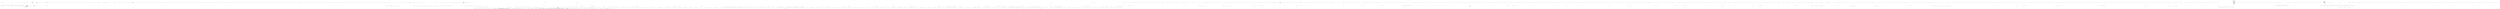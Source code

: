 digraph  {
n101 [label="QuantConnect.Brokerages.Backtesting.BasicOptionAssignmentSimulation", span=""];
n102 [label="QuantConnect.Interfaces.IAlgorithm", span=""];
n103 [label="QuantConnect.Interfaces.IAlgorithm", span=""];
n104 [label=deepITM, span=""];
n105 [label=backtestingBrokerage, span=""];
n0 [cluster="QuantConnect.Brokerages.Backtesting.BasicOptionAssignmentSimulation.IsReadyToSimulate(QuantConnect.Interfaces.IAlgorithm)", label="Entry QuantConnect.Brokerages.Backtesting.BasicOptionAssignmentSimulation.IsReadyToSimulate(QuantConnect.Interfaces.IAlgorithm)", span="57-57"];
n1 [cluster="QuantConnect.Brokerages.Backtesting.BasicOptionAssignmentSimulation.IsReadyToSimulate(QuantConnect.Interfaces.IAlgorithm)", label="_lastUpdate == DateTime.MinValue ||\r\n                algorithm.UtcTime - _lastUpdate > _securitiesRescanPeriod", span="59-60"];
n2 [cluster="QuantConnect.Brokerages.Backtesting.BasicOptionAssignmentSimulation.IsReadyToSimulate(QuantConnect.Interfaces.IAlgorithm)", label="var expirations = algorithm.Securities.Keys\r\n                            .Where(x => x.ID.SecurityType == SecurityType.Option &&\r\n                                        x.ID.Date > algorithm.UtcTime &&\r\n                                        x.ID.Date - algorithm.UtcTime <= _securitiesRescanPeriod)\r\n                            .Select(x => x.ID.Date)\r\n                            .OrderBy(x => x)\r\n                            .ToList()", span="62-68"];
n34 [cluster="lambda expression", label="x.ID.SecurityType == SecurityType.Option &&\r\n                                        x.ID.Date > algorithm.UtcTime &&\r\n                                        x.ID.Date - algorithm.UtcTime <= _securitiesRescanPeriod", span="63-65"];
n11 [cluster="QuantConnect.Brokerages.Backtesting.BasicOptionAssignmentSimulation.IsReadyToSimulate(QuantConnect.Interfaces.IAlgorithm)", label="_lastUpdate = algorithm.UtcTime", span="91-91"];
n13 [cluster="QuantConnect.Brokerages.Backtesting.BasicOptionAssignmentSimulation.IsReadyToSimulate(QuantConnect.Interfaces.IAlgorithm)", label="algorithm.UtcTime >= _assignmentScans.Peek()", span="98-98"];
n14 [cluster="QuantConnect.Brokerages.Backtesting.BasicOptionAssignmentSimulation.IsReadyToSimulate(QuantConnect.Interfaces.IAlgorithm)", label="_assignmentScans.Count > 0 && \r\n                            algorithm.UtcTime >= _assignmentScans.Peek()", span="100-101"];
n12 [cluster="QuantConnect.Brokerages.Backtesting.BasicOptionAssignmentSimulation.IsReadyToSimulate(QuantConnect.Interfaces.IAlgorithm)", label="_assignmentScans.Count > 0", span="94-94"];
n3 [cluster="QuantConnect.Brokerages.Backtesting.BasicOptionAssignmentSimulation.IsReadyToSimulate(QuantConnect.Interfaces.IAlgorithm)", label="var scansCount = _priorExpiration.TotalMinutes / _assignmentScanPeriod.TotalMinutes", span="70-70"];
n20 [cluster="Unk.Where", label="Entry Unk.Where", span=""];
n21 [cluster="Unk.Select", label="Entry Unk.Select", span=""];
n22 [cluster="Unk.OrderBy", label="Entry Unk.OrderBy", span=""];
n23 [cluster="Unk.ToList", label="Entry Unk.ToList", span=""];
n33 [cluster="lambda expression", label="Entry lambda expression", span="63-65"];
n36 [cluster="lambda expression", label="Entry lambda expression", span="66-66"];
n39 [cluster="lambda expression", label="Entry lambda expression", span="67-67"];
n5 [cluster="QuantConnect.Brokerages.Backtesting.BasicOptionAssignmentSimulation.IsReadyToSimulate(QuantConnect.Interfaces.IAlgorithm)", label=expirations, span="75-75"];
n4 [cluster="QuantConnect.Brokerages.Backtesting.BasicOptionAssignmentSimulation.IsReadyToSimulate(QuantConnect.Interfaces.IAlgorithm)", label="var scans = new List<DateTime>()", span="73-73"];
n7 [cluster="QuantConnect.Brokerages.Backtesting.BasicOptionAssignmentSimulation.IsReadyToSimulate(QuantConnect.Interfaces.IAlgorithm)", label="Enumerable.Range(0, (int)scansCount)", span="79-79"];
n24 [cluster="System.Collections.Generic.List<T>.List()", label="Entry System.Collections.Generic.List<T>.List()", span="0-0"];
n8 [cluster="QuantConnect.Brokerages.Backtesting.BasicOptionAssignmentSimulation.IsReadyToSimulate(QuantConnect.Interfaces.IAlgorithm)", label="scans.Add(startDate.AddMinutes(count * _assignmentScanPeriod.TotalMinutes))", span="81-81"];
n9 [cluster="QuantConnect.Brokerages.Backtesting.BasicOptionAssignmentSimulation.IsReadyToSimulate(QuantConnect.Interfaces.IAlgorithm)", label="var randomizedScans = scans\r\n                                    .DistinctBy(x => new DateTime(x.Year, x.Month, x.Day, x.Hour, 0, 0)) // DistinctBy hour \r\n                                    .OrderBy(x => x)\r\n                                    .Select(x => x.AddMinutes(_rand.NextDouble() * _assignmentScanPeriod.TotalMinutes))", span="84-87"];
n6 [cluster="QuantConnect.Brokerages.Backtesting.BasicOptionAssignmentSimulation.IsReadyToSimulate(QuantConnect.Interfaces.IAlgorithm)", label="var startDate = expirationDate - _priorExpiration", span="77-77"];
n25 [cluster="System.Linq.Enumerable.Range(int, int)", label="Entry System.Linq.Enumerable.Range(int, int)", span="0-0"];
n26 [cluster="Unk.AddMinutes", label="Entry Unk.AddMinutes", span=""];
n27 [cluster="Unk.Add", label="Entry Unk.Add", span=""];
n10 [cluster="QuantConnect.Brokerages.Backtesting.BasicOptionAssignmentSimulation.IsReadyToSimulate(QuantConnect.Interfaces.IAlgorithm)", label="_assignmentScans = new Queue<DateTime>(randomizedScans)", span="89-89"];
n28 [cluster="System.Collections.Generic.IEnumerable<T>.DistinctBy<T, TPropery>(System.Func<T, TPropery>)", label="Entry System.Collections.Generic.IEnumerable<T>.DistinctBy<T, TPropery>(System.Func<T, TPropery>)", span="264-264"];
n29 [cluster="System.Collections.Generic.IEnumerable<TSource>.OrderBy<TSource, TKey>(System.Func<TSource, TKey>)", label="Entry System.Collections.Generic.IEnumerable<TSource>.OrderBy<TSource, TKey>(System.Func<TSource, TKey>)", span="0-0"];
n42 [cluster="lambda expression", label="Entry lambda expression", span="85-85"];
n46 [cluster="lambda expression", label="Entry lambda expression", span="86-86"];
n49 [cluster="lambda expression", label="Entry lambda expression", span="87-87"];
n30 [cluster="Queue<DateTime>.cstr", label="Entry Queue<DateTime>.cstr", span=""];
n18 [cluster="QuantConnect.Brokerages.Backtesting.BasicOptionAssignmentSimulation.IsReadyToSimulate(QuantConnect.Interfaces.IAlgorithm)", label="return false;", span="112-112"];
n17 [cluster="QuantConnect.Brokerages.Backtesting.BasicOptionAssignmentSimulation.IsReadyToSimulate(QuantConnect.Interfaces.IAlgorithm)", label="return false;", span="109-109"];
n31 [cluster="System.Collections.Generic.Queue<T>.Peek()", label="Entry System.Collections.Generic.Queue<T>.Peek()", span="0-0"];
n15 [cluster="QuantConnect.Brokerages.Backtesting.BasicOptionAssignmentSimulation.IsReadyToSimulate(QuantConnect.Interfaces.IAlgorithm)", label="_assignmentScans.Dequeue()", span="103-103"];
n16 [cluster="QuantConnect.Brokerages.Backtesting.BasicOptionAssignmentSimulation.IsReadyToSimulate(QuantConnect.Interfaces.IAlgorithm)", label="return true;", span="106-106"];
n32 [cluster="System.Collections.Generic.Queue<T>.Dequeue()", label="Entry System.Collections.Generic.Queue<T>.Dequeue()", span="0-0"];
n19 [cluster="QuantConnect.Brokerages.Backtesting.BasicOptionAssignmentSimulation.IsReadyToSimulate(QuantConnect.Interfaces.IAlgorithm)", label="Exit QuantConnect.Brokerages.Backtesting.BasicOptionAssignmentSimulation.IsReadyToSimulate(QuantConnect.Interfaces.IAlgorithm)", span="57-57"];
n35 [cluster="lambda expression", label="Exit lambda expression", span="63-65"];
n37 [cluster="lambda expression", label="x.ID.Date", span="66-66"];
n38 [cluster="lambda expression", label="Exit lambda expression", span="66-66"];
n40 [cluster="lambda expression", label=x, span="67-67"];
n41 [cluster="lambda expression", label="Exit lambda expression", span="67-67"];
n43 [cluster="lambda expression", label="new DateTime(x.Year, x.Month, x.Day, x.Hour, 0, 0)", span="85-85"];
n44 [cluster="lambda expression", label="Exit lambda expression", span="85-85"];
n45 [cluster="System.DateTime.DateTime(int, int, int, int, int, int)", label="Entry System.DateTime.DateTime(int, int, int, int, int, int)", span="0-0"];
n47 [cluster="lambda expression", label=x, span="86-86"];
n48 [cluster="lambda expression", label="Exit lambda expression", span="86-86"];
n50 [cluster="lambda expression", label="x.AddMinutes(_rand.NextDouble() * _assignmentScanPeriod.TotalMinutes)", span="87-87"];
n51 [cluster="lambda expression", label="Exit lambda expression", span="87-87"];
n52 [cluster="System.Random.NextDouble()", label="Entry System.Random.NextDouble()", span="0-0"];
n53 [cluster="System.DateTime.AddMinutes(double)", label="Entry System.DateTime.AddMinutes(double)", span="0-0"];
n54 [cluster="QuantConnect.Brokerages.Backtesting.BasicOptionAssignmentSimulation.SimulateMarketConditions(QuantConnect.Interfaces.IBrokerage, QuantConnect.Interfaces.IAlgorithm)", label="Entry QuantConnect.Brokerages.Backtesting.BasicOptionAssignmentSimulation.SimulateMarketConditions(QuantConnect.Interfaces.IBrokerage, QuantConnect.Interfaces.IAlgorithm)", span="119-119"];
n55 [cluster="QuantConnect.Brokerages.Backtesting.BasicOptionAssignmentSimulation.SimulateMarketConditions(QuantConnect.Interfaces.IBrokerage, QuantConnect.Interfaces.IAlgorithm)", label="var backtestingBrokerage = (BacktestingBrokerage)brokerage", span="121-121"];
n56 [cluster="QuantConnect.Brokerages.Backtesting.BasicOptionAssignmentSimulation.SimulateMarketConditions(QuantConnect.Interfaces.IBrokerage, QuantConnect.Interfaces.IAlgorithm)", label="Func<Symbol, bool> deepITM = symbol =>\r\n            {\r\n                var undelyingPrice = algorithm.Securities[symbol.Underlying].Close;\r\n\r\n                var result =\r\n                    symbol.ID.OptionRight == OptionRight.Call ?\r\n                        (undelyingPrice - symbol.ID.StrikePrice) / undelyingPrice > _deepITM :\r\n                        (symbol.ID.StrikePrice - undelyingPrice) / undelyingPrice > _deepITM;\r\n\r\n                return result;\r\n            }", span="123-133"];
n61 [cluster="lambda expression", label="var undelyingPrice = algorithm.Securities[symbol.Underlying].Close", span="125-125"];
n57 [cluster="QuantConnect.Brokerages.Backtesting.BasicOptionAssignmentSimulation.SimulateMarketConditions(QuantConnect.Interfaces.IBrokerage, QuantConnect.Interfaces.IAlgorithm)", label="algorithm.Securities\r\n                // we take only options that expire soon\r\n                .Where(x => x.Key.ID.SecurityType == SecurityType.Option &&\r\n                            x.Key.ID.Date - algorithm.UtcTime <= _priorExpiration)\r\n                // we look into short positions only (short for user means long for us)\r\n                .Where(x => x.Value.Holdings.IsShort)\r\n                // we take only deep ITM strikes\r\n                .Where(x => deepITM(x.Key))\r\n                // we estimate P/L\r\n                .Where(x => EstimateArbitragePnL((Option)x.Value, (OptionHolding)x.Value.Holdings, algorithm.Securities[x.Value.Symbol.Underlying]) > 0.0m)\r\n                .ToList()\r\n                // we exercise options with positive expected P/L (over basic sale of option)\r\n                .ForEach(x => backtestingBrokerage.ActivateOptionAssignment((Option)x.Value, (int)((OptionHolding)x.Value.Holdings).AbsoluteQuantity))", span="135-147"];
n66 [cluster="lambda expression", label="x.Key.ID.SecurityType == SecurityType.Option &&\r\n                            x.Key.ID.Date - algorithm.UtcTime <= _priorExpiration", span="137-138"];
n76 [cluster="lambda expression", label="EstimateArbitragePnL((Option)x.Value, (OptionHolding)x.Value.Holdings, algorithm.Securities[x.Value.Symbol.Underlying]) > 0.0m", span="144-144"];
n80 [cluster="lambda expression", label="backtestingBrokerage.ActivateOptionAssignment((Option)x.Value, (int)((OptionHolding)x.Value.Holdings).AbsoluteQuantity)", span="147-147"];
n62 [cluster="lambda expression", label="var result =\r\n                    symbol.ID.OptionRight == OptionRight.Call ?\r\n                        (undelyingPrice - symbol.ID.StrikePrice) / undelyingPrice > _deepITM :\r\n                        (symbol.ID.StrikePrice - undelyingPrice) / undelyingPrice > _deepITM", span="127-130"];
n72 [cluster="lambda expression", label="deepITM(x.Key)", span="142-142"];
n58 [cluster="QuantConnect.Brokerages.Backtesting.BasicOptionAssignmentSimulation.SimulateMarketConditions(QuantConnect.Interfaces.IBrokerage, QuantConnect.Interfaces.IAlgorithm)", label="Exit QuantConnect.Brokerages.Backtesting.BasicOptionAssignmentSimulation.SimulateMarketConditions(QuantConnect.Interfaces.IBrokerage, QuantConnect.Interfaces.IAlgorithm)", span="119-119"];
n59 [cluster="Unk.ForEach", label="Entry Unk.ForEach", span=""];
n65 [cluster="lambda expression", label="Entry lambda expression", span="137-138"];
n68 [cluster="lambda expression", label="Entry lambda expression", span="140-140"];
n71 [cluster="lambda expression", label="Entry lambda expression", span="142-142"];
n75 [cluster="lambda expression", label="Entry lambda expression", span="144-144"];
n79 [cluster="lambda expression", label="Entry lambda expression", span="147-147"];
n60 [cluster="lambda expression", label="Entry lambda expression", span="123-133"];
n63 [cluster="lambda expression", label="return result;", span="132-132"];
n64 [cluster="lambda expression", label="Exit lambda expression", span="123-133"];
n67 [cluster="lambda expression", label="Exit lambda expression", span="137-138"];
n69 [cluster="lambda expression", label="x.Value.Holdings.IsShort", span="140-140"];
n70 [cluster="lambda expression", label="Exit lambda expression", span="140-140"];
n73 [cluster="lambda expression", label="Exit lambda expression", span="142-142"];
n74 [cluster="Unk.deepITM", label="Entry Unk.deepITM", span=""];
n77 [cluster="lambda expression", label="Exit lambda expression", span="144-144"];
n78 [cluster="QuantConnect.Brokerages.Backtesting.BasicOptionAssignmentSimulation.EstimateArbitragePnL(QuantConnect.Securities.Option.Option, QuantConnect.Securities.Option.OptionHolding, QuantConnect.Securities.Security)", label="Entry QuantConnect.Brokerages.Backtesting.BasicOptionAssignmentSimulation.EstimateArbitragePnL(QuantConnect.Securities.Option.Option, QuantConnect.Securities.Option.OptionHolding, QuantConnect.Securities.Security)", span="151-151"];
n81 [cluster="lambda expression", label="Exit lambda expression", span="147-147"];
n82 [cluster="QuantConnect.Brokerages.Backtesting.BacktestingBrokerage.ActivateOptionAssignment(QuantConnect.Securities.Option.Option, int)", label="Entry QuantConnect.Brokerages.Backtesting.BacktestingBrokerage.ActivateOptionAssignment(QuantConnect.Securities.Option.Option, int)", span="378-378"];
n83 [cluster="QuantConnect.Brokerages.Backtesting.BasicOptionAssignmentSimulation.EstimateArbitragePnL(QuantConnect.Securities.Option.Option, QuantConnect.Securities.Option.OptionHolding, QuantConnect.Securities.Security)", label="var optionPrice = option.BidPrice", span="159-159"];
n84 [cluster="QuantConnect.Brokerages.Backtesting.BasicOptionAssignmentSimulation.EstimateArbitragePnL(QuantConnect.Securities.Option.Option, QuantConnect.Securities.Option.OptionHolding, QuantConnect.Securities.Security)", label="var underlyingPrice = option.Symbol.ID.OptionRight == OptionRight.Call ?\r\n                                   underlying.BidPrice :\r\n                                    underlying.AskPrice", span="163-165"];
n85 [cluster="QuantConnect.Brokerages.Backtesting.BasicOptionAssignmentSimulation.EstimateArbitragePnL(QuantConnect.Securities.Option.Option, QuantConnect.Securities.Option.OptionHolding, QuantConnect.Securities.Security)", label="var underlyingQuantity = option.Symbol.ID.OptionRight == OptionRight.Call ?\r\n                                        option.GetExerciseQuantity((int)holding.AbsoluteQuantity) :\r\n                                        -option.GetExerciseQuantity((int)holding.AbsoluteQuantity)", span="167-169"];
n86 [cluster="QuantConnect.Brokerages.Backtesting.BasicOptionAssignmentSimulation.EstimateArbitragePnL(QuantConnect.Securities.Option.Option, QuantConnect.Securities.Option.OptionHolding, QuantConnect.Securities.Security)", label="var marketOrder1 = new MarketOrder(option.Symbol, -holding.Quantity, option.LocalTime.ConvertToUtc(option.Exchange.TimeZone))", span="172-172"];
n87 [cluster="QuantConnect.Brokerages.Backtesting.BasicOptionAssignmentSimulation.EstimateArbitragePnL(QuantConnect.Securities.Option.Option, QuantConnect.Securities.Option.OptionHolding, QuantConnect.Securities.Security)", label="var orderFee1 = option.FeeModel.GetOrderFee(option, marketOrder1)", span="173-173"];
n88 [cluster="QuantConnect.Brokerages.Backtesting.BasicOptionAssignmentSimulation.EstimateArbitragePnL(QuantConnect.Securities.Option.Option, QuantConnect.Securities.Option.OptionHolding, QuantConnect.Securities.Security)", label="var basePnL = (optionPrice - holding.AveragePrice) * -holding.Quantity * option.QuoteCurrency.ConversionRate * option.SymbolProperties.ContractMultiplier - orderFee1", span="175-175"];
n89 [cluster="QuantConnect.Brokerages.Backtesting.BasicOptionAssignmentSimulation.EstimateArbitragePnL(QuantConnect.Securities.Option.Option, QuantConnect.Securities.Option.OptionHolding, QuantConnect.Securities.Security)", label="var optionExerciseOrder2 = new OptionExerciseOrder(option.Symbol, (int)holding.AbsoluteQuantity, option.LocalTime.ConvertToUtc(option.Exchange.TimeZone))", span="178-178"];
n90 [cluster="QuantConnect.Brokerages.Backtesting.BasicOptionAssignmentSimulation.EstimateArbitragePnL(QuantConnect.Securities.Option.Option, QuantConnect.Securities.Option.OptionHolding, QuantConnect.Securities.Security)", label="var optionOrderFee2 = option.FeeModel.GetOrderFee(option, optionExerciseOrder2)", span="179-179"];
n91 [cluster="QuantConnect.Brokerages.Backtesting.BasicOptionAssignmentSimulation.EstimateArbitragePnL(QuantConnect.Securities.Option.Option, QuantConnect.Securities.Option.OptionHolding, QuantConnect.Securities.Security)", label="var undelyingMarketOrder2 = new MarketOrder(underlying.Symbol, -underlyingQuantity, underlying.LocalTime.ConvertToUtc(underlying.Exchange.TimeZone))", span="181-181"];
n92 [cluster="QuantConnect.Brokerages.Backtesting.BasicOptionAssignmentSimulation.EstimateArbitragePnL(QuantConnect.Securities.Option.Option, QuantConnect.Securities.Option.OptionHolding, QuantConnect.Securities.Security)", label="var undelyingOrderFee2 = underlying.FeeModel.GetOrderFee(underlying, undelyingMarketOrder2)", span="182-182"];
n93 [cluster="QuantConnect.Brokerages.Backtesting.BasicOptionAssignmentSimulation.EstimateArbitragePnL(QuantConnect.Securities.Option.Option, QuantConnect.Securities.Option.OptionHolding, QuantConnect.Securities.Security)", label="var altPnL = (underlyingPrice - option.StrikePrice) * underlyingQuantity * underlying.QuoteCurrency.ConversionRate * option.ContractUnitOfTrade\r\n                        - undelyingOrderFee2 \r\n                        - holding.AveragePrice * holding.AbsoluteQuantity * option.SymbolProperties.ContractMultiplier * option.QuoteCurrency.ConversionRate\r\n                        - optionOrderFee2", span="185-188"];
n96 [cluster="QuantConnect.Securities.Option.Option.GetExerciseQuantity(int)", label="Entry QuantConnect.Securities.Option.Option.GetExerciseQuantity(int)", span="153-153"];
n97 [cluster="QuantConnect.Orders.MarketOrder.MarketOrder(QuantConnect.Symbol, int, System.DateTime, string)", label="Entry QuantConnect.Orders.MarketOrder.MarketOrder(QuantConnect.Symbol, int, System.DateTime, string)", span="47-47"];
n98 [cluster="System.DateTime.ConvertToUtc(DateTimeZone, bool)", label="Entry System.DateTime.ConvertToUtc(DateTimeZone, bool)", span="486-486"];
n99 [cluster="QuantConnect.Orders.Fees.IFeeModel.GetOrderFee(QuantConnect.Securities.Security, QuantConnect.Orders.Order)", label="Entry QuantConnect.Orders.Fees.IFeeModel.GetOrderFee(QuantConnect.Securities.Security, QuantConnect.Orders.Order)", span="31-31"];
n94 [cluster="QuantConnect.Brokerages.Backtesting.BasicOptionAssignmentSimulation.EstimateArbitragePnL(QuantConnect.Securities.Option.Option, QuantConnect.Securities.Option.OptionHolding, QuantConnect.Securities.Security)", label="return altPnL - basePnL;", span="190-190"];
n100 [cluster="QuantConnect.Orders.OptionExerciseOrder.OptionExerciseOrder(QuantConnect.Symbol, int, System.DateTime, string)", label="Entry QuantConnect.Orders.OptionExerciseOrder.OptionExerciseOrder(QuantConnect.Symbol, int, System.DateTime, string)", span="41-41"];
n95 [cluster="QuantConnect.Brokerages.Backtesting.BasicOptionAssignmentSimulation.EstimateArbitragePnL(QuantConnect.Securities.Option.Option, QuantConnect.Securities.Option.OptionHolding, QuantConnect.Securities.Security)", label="Exit QuantConnect.Brokerages.Backtesting.BasicOptionAssignmentSimulation.EstimateArbitragePnL(QuantConnect.Securities.Option.Option, QuantConnect.Securities.Option.OptionHolding, QuantConnect.Securities.Security)", span="151-151"];
m0_0 [cluster="QuantConnect.Securities.ExpiryFutureFilter.ExpiryFutureFilter(System.TimeSpan, System.TimeSpan)", file="ExpiryFutureFilter.cs", label="Entry QuantConnect.Securities.ExpiryFutureFilter.ExpiryFutureFilter(System.TimeSpan, System.TimeSpan)", span="38-38"];
m0_7 [cluster="QuantConnect.Securities.ExpiryFutureFilter.ExpiryFutureFilter(System.TimeSpan, System.TimeSpan)", file="ExpiryFutureFilter.cs", label="Exit QuantConnect.Securities.ExpiryFutureFilter.ExpiryFutureFilter(System.TimeSpan, System.TimeSpan)", span="38-38"];
m0_8 [cluster="System.ArgumentException.ArgumentException(string)", file="ExpiryFutureFilter.cs", label="Entry System.ArgumentException.ArgumentException(string)", span="0-0"];
m0_9 [cluster="QuantConnect.Securities.ExpiryFutureFilter.Filter(System.Collections.Generic.IEnumerable<QuantConnect.Symbol>, QuantConnect.Data.BaseData)", file="ExpiryFutureFilter.cs", label="Entry QuantConnect.Securities.ExpiryFutureFilter.Filter(System.Collections.Generic.IEnumerable<QuantConnect.Symbol>, QuantConnect.Data.BaseData)", span="55-55"];
m0_15 [cluster="QuantConnect.Securities.ExpiryFutureFilter.Filter(System.Collections.Generic.IEnumerable<QuantConnect.Symbol>, QuantConnect.Data.BaseData)", file="ExpiryFutureFilter.cs", label="Exit QuantConnect.Securities.ExpiryFutureFilter.Filter(System.Collections.Generic.IEnumerable<QuantConnect.Symbol>, QuantConnect.Data.BaseData)", span="55-55"];
m0_16 [file="ExpiryFutureFilter.cs", label="QuantConnect.Securities.ExpiryFutureFilter", span=""];
m3_0 [cluster="QuantConnect.Securities.Future.FutureExchange.FutureExchange(QuantConnect.Securities.SecurityExchangeHours)", file="FutureExchange.cs", label="Entry QuantConnect.Securities.Future.FutureExchange.FutureExchange(QuantConnect.Securities.SecurityExchangeHours)", span="37-37"];
m3_1 [cluster="QuantConnect.Securities.Future.FutureExchange.FutureExchange(QuantConnect.Securities.SecurityExchangeHours)", file="FutureExchange.cs", label="Exit QuantConnect.Securities.Future.FutureExchange.FutureExchange(QuantConnect.Securities.SecurityExchangeHours)", span="37-37"];
m4_0 [cluster="QuantConnect.Securities.Future.FutureHolding.FutureHolding(QuantConnect.Securities.Security)", file="FutureHolding.cs", label="Entry QuantConnect.Securities.Future.FutureHolding.FutureHolding(QuantConnect.Securities.Security)", span="29-29"];
m4_1 [cluster="QuantConnect.Securities.Future.FutureHolding.FutureHolding(QuantConnect.Securities.Security)", file="FutureHolding.cs", label="Exit QuantConnect.Securities.Future.FutureHolding.FutureHolding(QuantConnect.Securities.Security)", span="29-29"];
m5_9 [cluster="QuantConnect.Tests.Brokerages.StopLimitOrderTestParameters.CreateLongOrder(int)", file="FuturesChain.cs", label="Entry QuantConnect.Tests.Brokerages.StopLimitOrderTestParameters.CreateLongOrder(int)", span="38-38"];
m5_11 [cluster="QuantConnect.Tests.Brokerages.StopLimitOrderTestParameters.CreateLongOrder(int)", file="FuturesChain.cs", label="Exit QuantConnect.Tests.Brokerages.StopLimitOrderTestParameters.CreateLongOrder(int)", span="38-38"];
m5_26 [cluster="System.Math.Max(decimal, decimal)", file="FuturesChain.cs", label="Entry System.Math.Max(decimal, decimal)", span="0-0"];
m5_4 [cluster="QuantConnect.Tests.Brokerages.StopLimitOrderTestParameters.CreateShortOrder(int)", file="FuturesChain.cs", label="Entry QuantConnect.Tests.Brokerages.StopLimitOrderTestParameters.CreateShortOrder(int)", span="33-33"];
m5_6 [cluster="QuantConnect.Tests.Brokerages.StopLimitOrderTestParameters.CreateShortOrder(int)", file="FuturesChain.cs", label="Exit QuantConnect.Tests.Brokerages.StopLimitOrderTestParameters.CreateShortOrder(int)", span="33-33"];
m5_27 [cluster="System.Math.Min(decimal, decimal)", file="FuturesChain.cs", label="Entry System.Math.Min(decimal, decimal)", span="0-0"];
m5_7 [cluster="QuantConnect.Orders.StopLimitOrder.StopLimitOrder(QuantConnect.Symbol, decimal, decimal, decimal, System.DateTime, string)", file="FuturesChain.cs", label="Entry QuantConnect.Orders.StopLimitOrder.StopLimitOrder(QuantConnect.Symbol, decimal, decimal, decimal, System.DateTime, string)", span="64-64"];
m5_12 [cluster="QuantConnect.Tests.Brokerages.StopLimitOrderTestParameters.ModifyOrderToFill(QuantConnect.Interfaces.IBrokerage, QuantConnect.Orders.Order, decimal)", file="FuturesChain.cs", label="Entry QuantConnect.Tests.Brokerages.StopLimitOrderTestParameters.ModifyOrderToFill(QuantConnect.Interfaces.IBrokerage, QuantConnect.Orders.Order, decimal)", span="43-43"];
m5_24 [cluster="QuantConnect.Tests.Brokerages.StopLimitOrderTestParameters.ModifyOrderToFill(QuantConnect.Interfaces.IBrokerage, QuantConnect.Orders.Order, decimal)", file="FuturesChain.cs", label="Exit QuantConnect.Tests.Brokerages.StopLimitOrderTestParameters.ModifyOrderToFill(QuantConnect.Interfaces.IBrokerage, QuantConnect.Orders.Order, decimal)", span="43-43"];
m5_25 [cluster="System.Math.Round(decimal, int, System.MidpointRounding)", file="FuturesChain.cs", label="Entry System.Math.Round(decimal, int, System.MidpointRounding)", span="0-0"];
m5_0 [cluster="QuantConnect.Tests.Brokerages.StopLimitOrderTestParameters.StopLimitOrderTestParameters(QuantConnect.Symbol, decimal, decimal)", file="FuturesChain.cs", label="Entry QuantConnect.Tests.Brokerages.StopLimitOrderTestParameters.StopLimitOrderTestParameters(QuantConnect.Symbol, decimal, decimal)", span="26-26"];
m5_3 [cluster="QuantConnect.Tests.Brokerages.StopLimitOrderTestParameters.StopLimitOrderTestParameters(QuantConnect.Symbol, decimal, decimal)", file="FuturesChain.cs", label="Exit QuantConnect.Tests.Brokerages.StopLimitOrderTestParameters.StopLimitOrderTestParameters(QuantConnect.Symbol, decimal, decimal)", span="26-26"];
m5_8 [cluster="System.Math.Abs(int)", file="FuturesChain.cs", label="Entry System.Math.Abs(int)", span="0-0"];
m5_28 [file="FuturesChain.cs", label="QuantConnect.Tests.Brokerages.StopLimitOrderTestParameters", span=""];
m6_2 [cluster="QuantConnect.Data.IBaseData.GetSource(QuantConnect.Data.SubscriptionDataConfig, System.DateTime, QuantConnect.DataFeedEndpoint)", file="FuturesChains.cs", label="Entry QuantConnect.Data.IBaseData.GetSource(QuantConnect.Data.SubscriptionDataConfig, System.DateTime, QuantConnect.DataFeedEndpoint)", span="100-100"];
m6_3 [cluster="QuantConnect.Data.IBaseData.GetSource(QuantConnect.Data.SubscriptionDataConfig, System.DateTime, QuantConnect.DataFeedEndpoint)", file="FuturesChains.cs", label="Exit QuantConnect.Data.IBaseData.GetSource(QuantConnect.Data.SubscriptionDataConfig, System.DateTime, QuantConnect.DataFeedEndpoint)", span="100-100"];
m6_0 [cluster="QuantConnect.Data.IBaseData.Reader(QuantConnect.Data.SubscriptionDataConfig, string, System.DateTime, QuantConnect.DataFeedEndpoint)", file="FuturesChains.cs", label="Entry QuantConnect.Data.IBaseData.Reader(QuantConnect.Data.SubscriptionDataConfig, string, System.DateTime, QuantConnect.DataFeedEndpoint)", span="91-91"];
m6_1 [cluster="QuantConnect.Data.IBaseData.Reader(QuantConnect.Data.SubscriptionDataConfig, string, System.DateTime, QuantConnect.DataFeedEndpoint)", file="FuturesChains.cs", label="Exit QuantConnect.Data.IBaseData.Reader(QuantConnect.Data.SubscriptionDataConfig, string, System.DateTime, QuantConnect.DataFeedEndpoint)", span="91-91"];
m6_4 [cluster="QuantConnect.Data.IBaseData.Clone()", file="FuturesChains.cs", label="Entry QuantConnect.Data.IBaseData.Clone()", span="106-106"];
m6_5 [cluster="QuantConnect.Data.IBaseData.Clone()", file="FuturesChains.cs", label="Exit QuantConnect.Data.IBaseData.Clone()", span="106-106"];
m8_7 [cluster="System.DateTime.AddDays(double)", file="FuturesChainUniverseDataCollection.cs", label="Entry System.DateTime.AddDays(double)", span="0-0"];
m8_8 [cluster="QuantConnect.Algorithm.QCAlgorithm.SetEndDate(System.DateTime)", file="FuturesChainUniverseDataCollection.cs", label="Entry QuantConnect.Algorithm.QCAlgorithm.SetEndDate(System.DateTime)", span="522-522"];
m8_18 [cluster="System.Math.Abs(decimal)", file="FuturesChainUniverseDataCollection.cs", label="Entry System.Math.Abs(decimal)", span="0-0"];
m8_21 [cluster="System.DateTime.ToLongDateString()", file="FuturesChainUniverseDataCollection.cs", label="Entry System.DateTime.ToLongDateString()", span="0-0"];
m8_20 [cluster="System.Console.WriteLine(string)", file="FuturesChainUniverseDataCollection.cs", label="Entry System.Console.WriteLine(string)", span="0-0"];
m8_22 [cluster="System.DateTime.ToLongTimeString()", file="FuturesChainUniverseDataCollection.cs", label="Entry System.DateTime.ToLongTimeString()", span="0-0"];
m8_23 [cluster="QuantConnect.Algorithm.Examples.Bitcoin.Bitcoin()", file="FuturesChainUniverseDataCollection.cs", label="Entry QuantConnect.Algorithm.Examples.Bitcoin.Bitcoin()", span="115-115"];
m8_24 [cluster="QuantConnect.Algorithm.Examples.Bitcoin.Bitcoin()", file="FuturesChainUniverseDataCollection.cs", label="this.Symbol = ''BTC''", span="117-117"];
m8_25 [cluster="QuantConnect.Algorithm.Examples.Bitcoin.Bitcoin()", file="FuturesChainUniverseDataCollection.cs", label="Exit QuantConnect.Algorithm.Examples.Bitcoin.Bitcoin()", span="115-115"];
m8_49 [cluster="System.DateTime.Parse(string)", file="FuturesChainUniverseDataCollection.cs", label="Entry System.DateTime.Parse(string)", span="0-0"];
m8_19 [cluster="QuantConnect.Algorithm.QCAlgorithm.Order(string, decimal)", file="FuturesChainUniverseDataCollection.cs", label="Entry QuantConnect.Algorithm.QCAlgorithm.Order(string, decimal)", span="171-171"];
m8_11 [cluster="QuantConnect.Algorithm.Examples.CustomDataBitcoinAlgorithm.OnData(QuantConnect.Algorithm.Examples.Bitcoin)", file="FuturesChainUniverseDataCollection.cs", label="Entry QuantConnect.Algorithm.Examples.CustomDataBitcoinAlgorithm.OnData(QuantConnect.Algorithm.Examples.Bitcoin)", span="53-53"];
m8_17 [cluster="QuantConnect.Algorithm.Examples.CustomDataBitcoinAlgorithm.OnData(QuantConnect.Algorithm.Examples.Bitcoin)", file="FuturesChainUniverseDataCollection.cs", label="Exit QuantConnect.Algorithm.Examples.CustomDataBitcoinAlgorithm.OnData(QuantConnect.Algorithm.Examples.Bitcoin)", span="53-53"];
m8_26 [cluster="QuantConnect.Algorithm.Examples.Bitcoin.GetSource(QuantConnect.Data.SubscriptionDataConfig, System.DateTime, QuantConnect.DataFeedEndpoint)", file="FuturesChainUniverseDataCollection.cs", label="Entry QuantConnect.Algorithm.Examples.Bitcoin.GetSource(QuantConnect.Data.SubscriptionDataConfig, System.DateTime, QuantConnect.DataFeedEndpoint)", span="129-129"];
m8_27 [cluster="QuantConnect.Algorithm.Examples.Bitcoin.GetSource(QuantConnect.Data.SubscriptionDataConfig, System.DateTime, QuantConnect.DataFeedEndpoint)", file="FuturesChainUniverseDataCollection.cs", label=datafeed, span="131-131"];
m8_28 [cluster="QuantConnect.Algorithm.Examples.Bitcoin.GetSource(QuantConnect.Data.SubscriptionDataConfig, System.DateTime, QuantConnect.DataFeedEndpoint)", file="FuturesChainUniverseDataCollection.cs", label="DataFeedEndpoint.Backtesting", span="135-135"];
m8_30 [cluster="QuantConnect.Algorithm.Examples.Bitcoin.GetSource(QuantConnect.Data.SubscriptionDataConfig, System.DateTime, QuantConnect.DataFeedEndpoint)", file="FuturesChainUniverseDataCollection.cs", label="DataFeedEndpoint.LiveTrading", span="140-140"];
m8_29 [cluster="QuantConnect.Algorithm.Examples.Bitcoin.GetSource(QuantConnect.Data.SubscriptionDataConfig, System.DateTime, QuantConnect.DataFeedEndpoint)", file="FuturesChainUniverseDataCollection.cs", label="return ''http://www.quandl.com/api/v1/datasets/BITCOIN/BITSTAMPUSD.csv?sort_order=asc'';", span="138-138"];
m8_31 [cluster="QuantConnect.Algorithm.Examples.Bitcoin.GetSource(QuantConnect.Data.SubscriptionDataConfig, System.DateTime, QuantConnect.DataFeedEndpoint)", file="FuturesChainUniverseDataCollection.cs", label="return ''....'';", span="142-142"];
m8_32 [cluster="QuantConnect.Algorithm.Examples.Bitcoin.GetSource(QuantConnect.Data.SubscriptionDataConfig, System.DateTime, QuantConnect.DataFeedEndpoint)", file="FuturesChainUniverseDataCollection.cs", label="Exit QuantConnect.Algorithm.Examples.Bitcoin.GetSource(QuantConnect.Data.SubscriptionDataConfig, System.DateTime, QuantConnect.DataFeedEndpoint)", span="129-129"];
m8_10 [cluster="QuantConnect.Algorithm.QCAlgorithm.AddData<T>(string, QuantConnect.Resolution)", file="FuturesChainUniverseDataCollection.cs", label="Entry QuantConnect.Algorithm.QCAlgorithm.AddData<T>(string, QuantConnect.Resolution)", span="655-655"];
m8_33 [cluster="QuantConnect.Algorithm.Examples.Bitcoin.Reader(QuantConnect.Data.SubscriptionDataConfig, string, System.DateTime, QuantConnect.DataFeedEndpoint)", file="FuturesChainUniverseDataCollection.cs", label="Entry QuantConnect.Algorithm.Examples.Bitcoin.Reader(QuantConnect.Data.SubscriptionDataConfig, string, System.DateTime, QuantConnect.DataFeedEndpoint)", span="156-156"];
m8_34 [cluster="QuantConnect.Algorithm.Examples.Bitcoin.Reader(QuantConnect.Data.SubscriptionDataConfig, string, System.DateTime, QuantConnect.DataFeedEndpoint)", file="FuturesChainUniverseDataCollection.cs", label="Bitcoin coin = new Bitcoin()", span="159-159"];
m8_35 [cluster="QuantConnect.Algorithm.Examples.Bitcoin.Reader(QuantConnect.Data.SubscriptionDataConfig, string, System.DateTime, QuantConnect.DataFeedEndpoint)", file="FuturesChainUniverseDataCollection.cs", label="string[] data = line.Split(',')", span="166-166"];
m8_36 [cluster="QuantConnect.Algorithm.Examples.Bitcoin.Reader(QuantConnect.Data.SubscriptionDataConfig, string, System.DateTime, QuantConnect.DataFeedEndpoint)", file="FuturesChainUniverseDataCollection.cs", label="coin.Time = DateTime.Parse(data[0])", span="167-167"];
m8_37 [cluster="QuantConnect.Algorithm.Examples.Bitcoin.Reader(QuantConnect.Data.SubscriptionDataConfig, string, System.DateTime, QuantConnect.DataFeedEndpoint)", file="FuturesChainUniverseDataCollection.cs", label="coin.Open = Convert.ToDecimal(data[1], CultureInfo.InvariantCulture)", span="168-168"];
m8_38 [cluster="QuantConnect.Algorithm.Examples.Bitcoin.Reader(QuantConnect.Data.SubscriptionDataConfig, string, System.DateTime, QuantConnect.DataFeedEndpoint)", file="FuturesChainUniverseDataCollection.cs", label="coin.High = Convert.ToDecimal(data[2], CultureInfo.InvariantCulture)", span="169-169"];
m8_39 [cluster="QuantConnect.Algorithm.Examples.Bitcoin.Reader(QuantConnect.Data.SubscriptionDataConfig, string, System.DateTime, QuantConnect.DataFeedEndpoint)", file="FuturesChainUniverseDataCollection.cs", label="coin.Low = Convert.ToDecimal(data[3], CultureInfo.InvariantCulture)", span="170-170"];
m8_40 [cluster="QuantConnect.Algorithm.Examples.Bitcoin.Reader(QuantConnect.Data.SubscriptionDataConfig, string, System.DateTime, QuantConnect.DataFeedEndpoint)", file="FuturesChainUniverseDataCollection.cs", label="coin.Close = Convert.ToDecimal(data[4], CultureInfo.InvariantCulture)", span="171-171"];
m8_41 [cluster="QuantConnect.Algorithm.Examples.Bitcoin.Reader(QuantConnect.Data.SubscriptionDataConfig, string, System.DateTime, QuantConnect.DataFeedEndpoint)", file="FuturesChainUniverseDataCollection.cs", label="coin.VolumeBTC = Convert.ToDecimal(data[5], CultureInfo.InvariantCulture)", span="172-172"];
m8_42 [cluster="QuantConnect.Algorithm.Examples.Bitcoin.Reader(QuantConnect.Data.SubscriptionDataConfig, string, System.DateTime, QuantConnect.DataFeedEndpoint)", file="FuturesChainUniverseDataCollection.cs", label="coin.VolumeUSD = Convert.ToDecimal(data[6], CultureInfo.InvariantCulture)", span="173-173"];
m8_43 [cluster="QuantConnect.Algorithm.Examples.Bitcoin.Reader(QuantConnect.Data.SubscriptionDataConfig, string, System.DateTime, QuantConnect.DataFeedEndpoint)", file="FuturesChainUniverseDataCollection.cs", label="coin.WeightedPrice = Convert.ToDecimal(data[7], CultureInfo.InvariantCulture)", span="174-174"];
m8_44 [cluster="QuantConnect.Algorithm.Examples.Bitcoin.Reader(QuantConnect.Data.SubscriptionDataConfig, string, System.DateTime, QuantConnect.DataFeedEndpoint)", file="FuturesChainUniverseDataCollection.cs", label="coin.Symbol = ''BTC''", span="175-175"];
m8_45 [cluster="QuantConnect.Algorithm.Examples.Bitcoin.Reader(QuantConnect.Data.SubscriptionDataConfig, string, System.DateTime, QuantConnect.DataFeedEndpoint)", file="FuturesChainUniverseDataCollection.cs", label="coin.Value = coin.Close", span="176-176"];
m8_46 [cluster="QuantConnect.Algorithm.Examples.Bitcoin.Reader(QuantConnect.Data.SubscriptionDataConfig, string, System.DateTime, QuantConnect.DataFeedEndpoint)", file="FuturesChainUniverseDataCollection.cs", label="return coin;", span="180-180"];
m8_47 [cluster="QuantConnect.Algorithm.Examples.Bitcoin.Reader(QuantConnect.Data.SubscriptionDataConfig, string, System.DateTime, QuantConnect.DataFeedEndpoint)", file="FuturesChainUniverseDataCollection.cs", label="Exit QuantConnect.Algorithm.Examples.Bitcoin.Reader(QuantConnect.Data.SubscriptionDataConfig, string, System.DateTime, QuantConnect.DataFeedEndpoint)", span="156-156"];
m8_48 [cluster="string.Split(params char[])", file="FuturesChainUniverseDataCollection.cs", label="Entry string.Split(params char[])", span="0-0"];
m8_6 [cluster="QuantConnect.Algorithm.QCAlgorithm.SetStartDate(int, int, int)", file="FuturesChainUniverseDataCollection.cs", label="Entry QuantConnect.Algorithm.QCAlgorithm.SetStartDate(int, int, int)", span="429-429"];
m8_9 [cluster="QuantConnect.Algorithm.QCAlgorithm.SetCash(int)", file="FuturesChainUniverseDataCollection.cs", label="Entry QuantConnect.Algorithm.QCAlgorithm.SetCash(int)", span="396-396"];
m8_0 [cluster="QuantConnect.Algorithm.Examples.CustomDataBitcoinAlgorithm.Initialize()", file="FuturesChainUniverseDataCollection.cs", label="Entry QuantConnect.Algorithm.Examples.CustomDataBitcoinAlgorithm.Initialize()", span="35-35"];
m8_5 [cluster="QuantConnect.Algorithm.Examples.CustomDataBitcoinAlgorithm.Initialize()", file="FuturesChainUniverseDataCollection.cs", label="Exit QuantConnect.Algorithm.Examples.CustomDataBitcoinAlgorithm.Initialize()", span="35-35"];
m8_50 [cluster="System.Convert.ToDecimal(string, System.IFormatProvider)", file="FuturesChainUniverseDataCollection.cs", label="Entry System.Convert.ToDecimal(string, System.IFormatProvider)", span="0-0"];
m8_51 [file="FuturesChainUniverseDataCollection.cs", label="QuantConnect.Algorithm.Examples.CustomDataBitcoinAlgorithm", span=""];
m8_52 [file="FuturesChainUniverseDataCollection.cs", label="QuantConnect.Algorithm.Examples.Bitcoin", span=""];
m10_42 [cluster="QuantConnect.Util.Composer.GetExportedValueByTypeName<T>(string)", file="FuturesContracts.cs", label="Entry QuantConnect.Util.Composer.GetExportedValueByTypeName<T>(string)", span="101-101"];
m10_47 [cluster="QuantConnect.Lean.Engine.LeanEngineSystemHandlers.Initialize()", file="FuturesContracts.cs", label="Entry QuantConnect.Lean.Engine.LeanEngineSystemHandlers.Initialize()", span="101-101"];
m10_46 [cluster="Unk.Error", file="FuturesContracts.cs", label="Entry Unk.Error", span=""];
m10_45 [cluster="QuantConnect.Lean.Engine.LeanEngineSystemHandlers.FromConfiguration(QuantConnect.Util.Composer)", file="FuturesContracts.cs", label="Entry QuantConnect.Lean.Engine.LeanEngineSystemHandlers.FromConfiguration(QuantConnect.Util.Composer)", span="89-89"];
m10_41 [cluster="QuantConnect.Configuration.Config.GetBool(string, bool)", file="FuturesContracts.cs", label="Entry QuantConnect.Configuration.Config.GetBool(string, bool)", span="141-141"];
m10_44 [cluster="System.DateTime.ToShortTimeString()", file="FuturesContracts.cs", label="Entry System.DateTime.ToShortTimeString()", span="0-0"];
m10_57 [cluster="QuantConnect.Interfaces.IMessagingHandler.SetAuthentication(QuantConnect.Packets.AlgorithmNodePacket)", file="FuturesContracts.cs", label="Entry QuantConnect.Interfaces.IMessagingHandler.SetAuthentication(QuantConnect.Packets.AlgorithmNodePacket)", span="44-44"];
m10_55 [cluster="QuantConnect.Logging.Log.Error(string, bool)", file="FuturesContracts.cs", label="Entry QuantConnect.Logging.Log.Error(string, bool)", span="65-65"];
m10_49 [cluster="System.Exception.Exception(string)", file="FuturesContracts.cs", label="Entry System.Exception.Exception(string)", span="0-0"];
m10_50 [cluster="QuantConnect.Lean.Engine.LeanEngineAlgorithmHandlers.FromConfiguration(QuantConnect.Util.Composer)", file="FuturesContracts.cs", label="Entry QuantConnect.Lean.Engine.LeanEngineAlgorithmHandlers.FromConfiguration(QuantConnect.Util.Composer)", span="192-192"];
m10_56 [cluster="QuantConnect.Interfaces.IApi.SetAlgorithmStatus(string, QuantConnect.AlgorithmStatus, string)", file="FuturesContracts.cs", label="Entry QuantConnect.Interfaces.IApi.SetAlgorithmStatus(string, QuantConnect.AlgorithmStatus, string)", span="265-265"];
m10_51 [cluster="string.EndsWith(string)", file="FuturesContracts.cs", label="Entry string.EndsWith(string)", span="0-0"];
m10_62 [cluster="QuantConnect.Lean.Engine.Engine.Run(QuantConnect.Packets.AlgorithmNodePacket, string)", file="FuturesContracts.cs", label="Entry QuantConnect.Lean.Engine.Engine.Run(QuantConnect.Packets.AlgorithmNodePacket, string)", span="82-82"];
m10_59 [cluster="QuantConnect.Interfaces.IMessagingHandler.Send(QuantConnect.Packets.Packet)", file="FuturesContracts.cs", label="Entry QuantConnect.Interfaces.IMessagingHandler.Send(QuantConnect.Packets.Packet)", span="50-50"];
m10_54 [cluster="QuantConnect.Util.VersionHelper.IsNotEqualVersion(string)", file="FuturesContracts.cs", label="Entry QuantConnect.Util.VersionHelper.IsNotEqualVersion(string)", span="62-62"];
m10_52 [cluster="System.Diagnostics.ProcessStartInfo.ProcessStartInfo()", file="FuturesContracts.cs", label="Entry System.Diagnostics.ProcessStartInfo.ProcessStartInfo()", span="0-0"];
m10_58 [cluster="QuantConnect.Packets.RuntimeErrorPacket.RuntimeErrorPacket(int, string, string, string)", file="FuturesContracts.cs", label="Entry QuantConnect.Packets.RuntimeErrorPacket.RuntimeErrorPacket(int, string, string, string)", span="60-60"];
m10_53 [cluster="System.Diagnostics.Process.Start(System.Diagnostics.ProcessStartInfo)", file="FuturesContracts.cs", label="Entry System.Diagnostics.Process.Start(System.Diagnostics.ProcessStartInfo)", span="0-0"];
m10_48 [cluster="QuantConnect.Interfaces.IJobQueueHandler.NextJob(out string)", file="FuturesContracts.cs", label="Entry QuantConnect.Interfaces.IJobQueueHandler.NextJob(out string)", span="36-36"];
m10_61 [cluster="QuantConnect.Lean.Engine.Engine.Engine(QuantConnect.Lean.Engine.LeanEngineSystemHandlers, QuantConnect.Lean.Engine.LeanEngineAlgorithmHandlers, bool)", file="FuturesContracts.cs", label="Entry QuantConnect.Lean.Engine.Engine.Engine(QuantConnect.Lean.Engine.LeanEngineSystemHandlers, QuantConnect.Lean.Engine.LeanEngineAlgorithmHandlers, bool)", span="70-70"];
m10_0 [cluster="QuantConnect.Lean.Launcher.Program.Main(string[])", file="FuturesContracts.cs", label="Entry QuantConnect.Lean.Launcher.Program.Main(string[])", span="35-35"];
m10_2 [cluster="QuantConnect.Lean.Launcher.Program.Main(string[])", file="FuturesContracts.cs", label="OS.IsWindows", span="43-43"];
m10_9 [cluster="QuantConnect.Lean.Launcher.Program.Main(string[])", file="FuturesContracts.cs", label="Log.Trace(''Engine.Main(): LEAN ALGORITHMIC TRADING ENGINE v'' + Globals.Version + '' Mode: '' + mode + '' ('' + (Environment.Is64BitProcess ? ''64'' : ''32'') + ''bit)'')", span="55-55"];
m10_3 [cluster="QuantConnect.Lean.Launcher.Program.Main(string[])", file="FuturesContracts.cs", label="Console.OutputEncoding = System.Text.Encoding.Unicode", span="45-45"];
m10_4 [cluster="QuantConnect.Lean.Launcher.Program.Main(string[])", file="FuturesContracts.cs", label="var environment = Config.Get(''environment'')", span="48-48"];
m10_5 [cluster="QuantConnect.Lean.Launcher.Program.Main(string[])", file="FuturesContracts.cs", label="var liveMode = Config.GetBool(''live-mode'')", span="49-49"];
m10_27 [cluster="QuantConnect.Lean.Launcher.Program.Main(string[])", file="FuturesContracts.cs", label="environment.EndsWith(''-desktop'')", span="94-94"];
m10_6 [cluster="QuantConnect.Lean.Launcher.Program.Main(string[])", file="FuturesContracts.cs", label="Log.DebuggingEnabled = Config.GetBool(''debug-mode'')", span="50-50"];
m10_37 [cluster="QuantConnect.Lean.Launcher.Program.Main(string[])", file="FuturesContracts.cs", label="var engine = new Engine.Engine(leanEngineSystemHandlers, leanEngineAlgorithmHandlers, liveMode)", span="121-121"];
m10_7 [cluster="QuantConnect.Lean.Launcher.Program.Main(string[])", file="FuturesContracts.cs", label="Log.LogHandler = Composer.Instance.GetExportedValueByTypeName<ILogHandler>(Config.Get(''log-handler'', ''CompositeLogHandler''))", span="51-51"];
m10_8 [cluster="QuantConnect.Lean.Launcher.Program.Main(string[])", file="FuturesContracts.cs", label="Thread.CurrentThread.Name = ''Algorithm Analysis Thread''", span="54-54"];
m10_10 [cluster="QuantConnect.Lean.Launcher.Program.Main(string[])", file="FuturesContracts.cs", label="Log.Trace(''Engine.Main(): Started '' + DateTime.Now.ToShortTimeString())", span="56-56"];
m10_11 [cluster="QuantConnect.Lean.Launcher.Program.Main(string[])", file="FuturesContracts.cs", label="Log.Trace(''Engine.Main(): Memory '' + OS.ApplicationMemoryUsed + ''Mb-App  '' + +OS.TotalPhysicalMemoryUsed + ''Mb-Used  '' + OS.TotalPhysicalMemory + ''Mb-Total'')", span="57-57"];
m10_12 [cluster="QuantConnect.Lean.Launcher.Program.Main(string[])", file="FuturesContracts.cs", label="LeanEngineSystemHandlers leanEngineSystemHandlers", span="60-60"];
m10_13 [cluster="QuantConnect.Lean.Launcher.Program.Main(string[])", file="FuturesContracts.cs", label="leanEngineSystemHandlers = LeanEngineSystemHandlers.FromConfiguration(Composer.Instance)", span="63-63"];
m10_14 [cluster="QuantConnect.Lean.Launcher.Program.Main(string[])", file="FuturesContracts.cs", label=CompositionException, span="65-65"];
m10_17 [cluster="QuantConnect.Lean.Launcher.Program.Main(string[])", file="FuturesContracts.cs", label="leanEngineSystemHandlers.Initialize()", span="72-72"];
m10_19 [cluster="QuantConnect.Lean.Launcher.Program.Main(string[])", file="FuturesContracts.cs", label="var job = leanEngineSystemHandlers.JobQueue.NextJob(out assemblyPath)", span="76-76"];
m10_32 [cluster="QuantConnect.Lean.Launcher.Program.Main(string[])", file="FuturesContracts.cs", label="leanEngineSystemHandlers.Api.SetAlgorithmStatus(job.AlgorithmId, AlgorithmStatus.RuntimeError, _collapseMessage)", span="112-112"];
m10_33 [cluster="QuantConnect.Lean.Launcher.Program.Main(string[])", file="FuturesContracts.cs", label="leanEngineSystemHandlers.Notify.SetAuthentication(job)", span="113-113"];
m10_34 [cluster="QuantConnect.Lean.Launcher.Program.Main(string[])", file="FuturesContracts.cs", label="leanEngineSystemHandlers.Notify.Send(new RuntimeErrorPacket(job.UserId, job.AlgorithmId, _collapseMessage))", span="114-114"];
m10_35 [cluster="QuantConnect.Lean.Launcher.Program.Main(string[])", file="FuturesContracts.cs", label="leanEngineSystemHandlers.JobQueue.AcknowledgeJob(job)", span="115-115"];
m10_15 [cluster="QuantConnect.Lean.Launcher.Program.Main(string[])", file="FuturesContracts.cs", label="Log.Error(''Engine.Main(): Failed to load library: '' + compositionException)", span="67-67"];
m10_16 [cluster="QuantConnect.Lean.Launcher.Program.Main(string[])", file="FuturesContracts.cs", label="throw;", span="68-68"];
m10_18 [cluster="QuantConnect.Lean.Launcher.Program.Main(string[])", file="FuturesContracts.cs", label="string assemblyPath", span="75-75"];
m10_20 [cluster="QuantConnect.Lean.Launcher.Program.Main(string[])", file="FuturesContracts.cs", label="job == null", span="78-78"];
m10_30 [cluster="QuantConnect.Lean.Launcher.Program.Main(string[])", file="FuturesContracts.cs", label="VersionHelper.IsNotEqualVersion(job.Version) || job.Redelivered", span="107-107"];
m10_31 [cluster="QuantConnect.Lean.Launcher.Program.Main(string[])", file="FuturesContracts.cs", label="Log.Error(''Engine.Run(): Job Version: '' + job.Version + ''  Deployed Version: '' + Globals.Version + '' Redelivered: '' + job.Redelivered)", span="109-109"];
m10_38 [cluster="QuantConnect.Lean.Launcher.Program.Main(string[])", file="FuturesContracts.cs", label="engine.Run(job, assemblyPath)", span="122-122"];
m10_21 [cluster="QuantConnect.Lean.Launcher.Program.Main(string[])", file="FuturesContracts.cs", label="throw new Exception(''Engine.Main(): Job was null.'');", span="80-80"];
m10_22 [cluster="QuantConnect.Lean.Launcher.Program.Main(string[])", file="FuturesContracts.cs", label="LeanEngineAlgorithmHandlers leanEngineAlgorithmHandlers", span="83-83"];
m10_23 [cluster="QuantConnect.Lean.Launcher.Program.Main(string[])", file="FuturesContracts.cs", label="leanEngineAlgorithmHandlers = LeanEngineAlgorithmHandlers.FromConfiguration(Composer.Instance)", span="86-86"];
m10_24 [cluster="QuantConnect.Lean.Launcher.Program.Main(string[])", file="FuturesContracts.cs", label=CompositionException, span="88-88"];
m10_25 [cluster="QuantConnect.Lean.Launcher.Program.Main(string[])", file="FuturesContracts.cs", label="Log.Error(''Engine.Main(): Failed to load library: '' + compositionException)", span="90-90"];
m10_26 [cluster="QuantConnect.Lean.Launcher.Program.Main(string[])", file="FuturesContracts.cs", label="throw;", span="91-91"];
m10_28 [cluster="QuantConnect.Lean.Launcher.Program.Main(string[])", file="FuturesContracts.cs", label="var info = new ProcessStartInfo\r\n                {\r\n                    UseShellExecute = false,\r\n                    FileName  = Config.Get(''desktop-exe''),\r\n                    Arguments = Config.Get(''desktop-http-port'')\r\n                }", span="96-101"];
m10_29 [cluster="QuantConnect.Lean.Launcher.Program.Main(string[])", file="FuturesContracts.cs", label="Process.Start(info)", span="102-102"];
m10_36 [cluster="QuantConnect.Lean.Launcher.Program.Main(string[])", file="FuturesContracts.cs", label="return;", span="116-116"];
m10_39 [cluster="QuantConnect.Lean.Launcher.Program.Main(string[])", file="FuturesContracts.cs", label="Exit QuantConnect.Lean.Launcher.Program.Main(string[])", span="35-35"];
m10_43 [cluster="QuantConnect.Logging.Log.Trace(string, bool)", file="FuturesContracts.cs", label="Entry QuantConnect.Logging.Log.Trace(string, bool)", span="106-106"];
m10_40 [cluster="QuantConnect.Configuration.Config.Get(string, string)", file="FuturesContracts.cs", label="Entry QuantConnect.Configuration.Config.Get(string, string)", span="90-90"];
m10_60 [cluster="QuantConnect.Interfaces.IJobQueueHandler.AcknowledgeJob(QuantConnect.Packets.AlgorithmNodePacket)", file="FuturesContracts.cs", label="Entry QuantConnect.Interfaces.IJobQueueHandler.AcknowledgeJob(QuantConnect.Packets.AlgorithmNodePacket)", span="42-42"];
m11_34 [cluster="Unk.IsFalse", file="Global.cs", label="Entry Unk.IsFalse", span=""];
m11_36 [cluster="QuantConnect.Tests.Engine.FactorFileTests.HasSplitEventOnNextTradingDay()", file="Global.cs", label="Entry QuantConnect.Tests.Engine.FactorFileTests.HasSplitEventOnNextTradingDay()", span="69-69"];
m11_37 [cluster="QuantConnect.Tests.Engine.FactorFileTests.HasSplitEventOnNextTradingDay()", file="Global.cs", label="var reference = DateTime.Today", span="71-71"];
m11_38 [cluster="QuantConnect.Tests.Engine.FactorFileTests.HasSplitEventOnNextTradingDay()", file="Global.cs", label="string symbol = ''n/a''", span="73-73"];
m11_39 [cluster="QuantConnect.Tests.Engine.FactorFileTests.HasSplitEventOnNextTradingDay()", file="Global.cs", label="var file = GetTestFactorFile(symbol, reference)", span="74-74"];
m11_40 [cluster="QuantConnect.Tests.Engine.FactorFileTests.HasSplitEventOnNextTradingDay()", file="Global.cs", label="Assert.IsFalse(file.HasSplitEventOnNextTradingDay(reference.AddDays(-20)))", span="75-75"];
m11_41 [cluster="QuantConnect.Tests.Engine.FactorFileTests.HasSplitEventOnNextTradingDay()", file="Global.cs", label="Assert.IsTrue (file.HasSplitEventOnNextTradingDay(reference.AddDays(-21)))", span="76-76"];
m11_42 [cluster="QuantConnect.Tests.Engine.FactorFileTests.HasSplitEventOnNextTradingDay()", file="Global.cs", label="Assert.IsFalse(file.HasSplitEventOnNextTradingDay(reference.AddDays(-22)))", span="77-77"];
m11_43 [cluster="QuantConnect.Tests.Engine.FactorFileTests.HasSplitEventOnNextTradingDay()", file="Global.cs", label="Assert.IsFalse(file.HasSplitEventOnNextTradingDay(reference.AddDays(-89)))", span="79-79"];
m11_44 [cluster="QuantConnect.Tests.Engine.FactorFileTests.HasSplitEventOnNextTradingDay()", file="Global.cs", label="Assert.IsTrue (file.HasSplitEventOnNextTradingDay(reference.AddDays(-90)))", span="80-80"];
m11_45 [cluster="QuantConnect.Tests.Engine.FactorFileTests.HasSplitEventOnNextTradingDay()", file="Global.cs", label="Assert.IsFalse(file.HasSplitEventOnNextTradingDay(reference.AddDays(-91)))", span="81-81"];
m11_46 [cluster="QuantConnect.Tests.Engine.FactorFileTests.HasSplitEventOnNextTradingDay()", file="Global.cs", label="Assert.IsFalse(file.HasSplitEventOnNextTradingDay(reference.AddDays(-364)))", span="83-83"];
m11_47 [cluster="QuantConnect.Tests.Engine.FactorFileTests.HasSplitEventOnNextTradingDay()", file="Global.cs", label="Assert.IsTrue (file.HasSplitEventOnNextTradingDay(reference.AddDays(-365)))", span="84-84"];
m11_48 [cluster="QuantConnect.Tests.Engine.FactorFileTests.HasSplitEventOnNextTradingDay()", file="Global.cs", label="Assert.IsFalse(file.HasSplitEventOnNextTradingDay(reference.AddDays(-366)))", span="85-85"];
m11_49 [cluster="QuantConnect.Tests.Engine.FactorFileTests.HasSplitEventOnNextTradingDay()", file="Global.cs", label="Exit QuantConnect.Tests.Engine.FactorFileTests.HasSplitEventOnNextTradingDay()", span="69-69"];
m11_56 [cluster="QuantConnect.Lean.Engine.FactorFileRow.FactorFileRow(System.DateTime, decimal, decimal)", file="Global.cs", label="Entry QuantConnect.Lean.Engine.FactorFileRow.FactorFileRow(System.DateTime, decimal, decimal)", span="38-38"];
m11_17 [cluster="Unk.AreEqual", file="Global.cs", label="Entry Unk.AreEqual", span=""];
m11_19 [cluster="QuantConnect.Tests.Engine.FactorFileTests.HasDividendEventOnNextTradingDay()", file="Global.cs", label="Entry QuantConnect.Tests.Engine.FactorFileTests.HasDividendEventOnNextTradingDay()", span="49-49"];
m11_20 [cluster="QuantConnect.Tests.Engine.FactorFileTests.HasDividendEventOnNextTradingDay()", file="Global.cs", label="var reference = DateTime.Today", span="51-51"];
m11_21 [cluster="QuantConnect.Tests.Engine.FactorFileTests.HasDividendEventOnNextTradingDay()", file="Global.cs", label="string symbol = ''n/a''", span="53-53"];
m11_22 [cluster="QuantConnect.Tests.Engine.FactorFileTests.HasDividendEventOnNextTradingDay()", file="Global.cs", label="var file = GetTestFactorFile(symbol, reference)", span="54-54"];
m11_23 [cluster="QuantConnect.Tests.Engine.FactorFileTests.HasDividendEventOnNextTradingDay()", file="Global.cs", label="Assert.IsFalse(file.HasDividendEventOnNextTradingDay(reference.AddDays(-6)))", span="55-55"];
m11_24 [cluster="QuantConnect.Tests.Engine.FactorFileTests.HasDividendEventOnNextTradingDay()", file="Global.cs", label="Assert.IsTrue (file.HasDividendEventOnNextTradingDay(reference.AddDays(-7)))", span="56-56"];
m11_25 [cluster="QuantConnect.Tests.Engine.FactorFileTests.HasDividendEventOnNextTradingDay()", file="Global.cs", label="Assert.IsFalse(file.HasDividendEventOnNextTradingDay(reference.AddDays(-8)))", span="57-57"];
m11_26 [cluster="QuantConnect.Tests.Engine.FactorFileTests.HasDividendEventOnNextTradingDay()", file="Global.cs", label="Assert.IsFalse(file.HasDividendEventOnNextTradingDay(reference.AddDays(-13)))", span="59-59"];
m11_27 [cluster="QuantConnect.Tests.Engine.FactorFileTests.HasDividendEventOnNextTradingDay()", file="Global.cs", label="Assert.IsTrue (file.HasDividendEventOnNextTradingDay(reference.AddDays(-14)))", span="60-60"];
m11_28 [cluster="QuantConnect.Tests.Engine.FactorFileTests.HasDividendEventOnNextTradingDay()", file="Global.cs", label="Assert.IsFalse(file.HasDividendEventOnNextTradingDay(reference.AddDays(-15)))", span="61-61"];
m11_29 [cluster="QuantConnect.Tests.Engine.FactorFileTests.HasDividendEventOnNextTradingDay()", file="Global.cs", label="Assert.IsFalse(file.HasDividendEventOnNextTradingDay(reference.AddDays(-364)))", span="63-63"];
m11_30 [cluster="QuantConnect.Tests.Engine.FactorFileTests.HasDividendEventOnNextTradingDay()", file="Global.cs", label="Assert.IsTrue (file.HasDividendEventOnNextTradingDay(reference.AddDays(-365)))", span="64-64"];
m11_31 [cluster="QuantConnect.Tests.Engine.FactorFileTests.HasDividendEventOnNextTradingDay()", file="Global.cs", label="Assert.IsFalse(file.HasDividendEventOnNextTradingDay(reference.AddDays(-366)))", span="65-65"];
m11_32 [cluster="QuantConnect.Tests.Engine.FactorFileTests.HasDividendEventOnNextTradingDay()", file="Global.cs", label="Exit QuantConnect.Tests.Engine.FactorFileTests.HasDividendEventOnNextTradingDay()", span="49-49"];
m11_54 [cluster="QuantConnect.Lean.Engine.FactorFile.FactorFile(string, System.Collections.Generic.IEnumerable<QuantConnect.Lean.Engine.FactorFileRow>)", file="Global.cs", label="Entry QuantConnect.Lean.Engine.FactorFile.FactorFile(string, System.Collections.Generic.IEnumerable<QuantConnect.Lean.Engine.FactorFileRow>)", span="38-38"];
m11_35 [cluster="Unk.IsTrue", file="Global.cs", label="Entry Unk.IsTrue", span=""];
m11_16 [cluster="QuantConnect.Lean.Engine.FactorFile.GetTimePriceFactor(System.DateTime)", file="Global.cs", label="Entry QuantConnect.Lean.Engine.FactorFile.GetTimePriceFactor(System.DateTime)", span="55-55"];
m11_50 [cluster="QuantConnect.Lean.Engine.FactorFile.HasSplitEventOnNextTradingDay(System.DateTime)", file="Global.cs", label="Entry QuantConnect.Lean.Engine.FactorFile.HasSplitEventOnNextTradingDay(System.DateTime)", span="144-144"];
m11_33 [cluster="Unk.HasDividendEventOnNextTradingDay", file="Global.cs", label="Entry Unk.HasDividendEventOnNextTradingDay", span=""];
m11_18 [cluster="System.DateTime.AddDays(double)", file="Global.cs", label="Entry System.DateTime.AddDays(double)", span="0-0"];
m11_15 [cluster="QuantConnect.Tests.Engine.FactorFileTests.GetTestFactorFile(string, System.DateTime)", file="Global.cs", label="Entry QuantConnect.Tests.Engine.FactorFileTests.GetTestFactorFile(string, System.DateTime)", span="88-88"];
m11_51 [cluster="QuantConnect.Tests.Engine.FactorFileTests.GetTestFactorFile(string, System.DateTime)", file="Global.cs", label="var file = new FactorFile(symbol, new List<FactorFileRow>\r\n            {\r\n                new FactorFileRow(reference, 1, 1),\r\n                new FactorFileRow(reference.AddDays(-7), .9m, 1),       // dividend\r\n                new FactorFileRow(reference.AddDays(-14), .8m, 1),      // dividend\r\n                new FactorFileRow(reference.AddDays(-21), .8m, .5m),    // split\r\n                new FactorFileRow(reference.AddDays(-90), .8m, .25m),   // split\r\n                new FactorFileRow(reference.AddDays(-365), .7m, .0125m) // split+dividend\r\n            })", span="90-98"];
m11_52 [cluster="QuantConnect.Tests.Engine.FactorFileTests.GetTestFactorFile(string, System.DateTime)", file="Global.cs", label="return file;", span="99-99"];
m11_53 [cluster="QuantConnect.Tests.Engine.FactorFileTests.GetTestFactorFile(string, System.DateTime)", file="Global.cs", label="Exit QuantConnect.Tests.Engine.FactorFileTests.GetTestFactorFile(string, System.DateTime)", span="88-88"];
m11_0 [cluster="QuantConnect.Tests.Engine.FactorFileTests.CorrectlyDeterminesTimePriceFactors()", file="Global.cs", label="Entry QuantConnect.Tests.Engine.FactorFileTests.CorrectlyDeterminesTimePriceFactors()", span="27-27"];
m11_1 [cluster="QuantConnect.Tests.Engine.FactorFileTests.CorrectlyDeterminesTimePriceFactors()", file="Global.cs", label="var reference = DateTime.Today", span="29-29"];
m11_2 [cluster="QuantConnect.Tests.Engine.FactorFileTests.CorrectlyDeterminesTimePriceFactors()", file="Global.cs", label="string symbol = ''n/a''", span="31-31"];
m11_3 [cluster="QuantConnect.Tests.Engine.FactorFileTests.CorrectlyDeterminesTimePriceFactors()", file="Global.cs", label="var file = GetTestFactorFile(symbol, reference)", span="32-32"];
m11_4 [cluster="QuantConnect.Tests.Engine.FactorFileTests.CorrectlyDeterminesTimePriceFactors()", file="Global.cs", label="Assert.AreEqual(1, file.GetTimePriceFactor(reference))", span="36-36"];
m11_5 [cluster="QuantConnect.Tests.Engine.FactorFileTests.CorrectlyDeterminesTimePriceFactors()", file="Global.cs", label="Assert.AreEqual(1, file.GetTimePriceFactor(reference.AddDays(-6)))", span="37-37"];
m11_6 [cluster="QuantConnect.Tests.Engine.FactorFileTests.CorrectlyDeterminesTimePriceFactors()", file="Global.cs", label="Assert.AreEqual(.9, file.GetTimePriceFactor(reference.AddDays(-7)))", span="38-38"];
m11_7 [cluster="QuantConnect.Tests.Engine.FactorFileTests.CorrectlyDeterminesTimePriceFactors()", file="Global.cs", label="Assert.AreEqual(.9, file.GetTimePriceFactor(reference.AddDays(-13)))", span="39-39"];
m11_8 [cluster="QuantConnect.Tests.Engine.FactorFileTests.CorrectlyDeterminesTimePriceFactors()", file="Global.cs", label="Assert.AreEqual(.8, file.GetTimePriceFactor(reference.AddDays(-14)))", span="40-40"];
m11_9 [cluster="QuantConnect.Tests.Engine.FactorFileTests.CorrectlyDeterminesTimePriceFactors()", file="Global.cs", label="Assert.AreEqual(.8, file.GetTimePriceFactor(reference.AddDays(-20)))", span="41-41"];
m11_10 [cluster="QuantConnect.Tests.Engine.FactorFileTests.CorrectlyDeterminesTimePriceFactors()", file="Global.cs", label="Assert.AreEqual(.8m * .5m, file.GetTimePriceFactor(reference.AddDays(-21)))", span="42-42"];
m11_11 [cluster="QuantConnect.Tests.Engine.FactorFileTests.CorrectlyDeterminesTimePriceFactors()", file="Global.cs", label="Assert.AreEqual(.8m * .5m, file.GetTimePriceFactor(reference.AddDays(-22)))", span="43-43"];
m11_12 [cluster="QuantConnect.Tests.Engine.FactorFileTests.CorrectlyDeterminesTimePriceFactors()", file="Global.cs", label="Assert.AreEqual(.8m * .5m, file.GetTimePriceFactor(reference.AddDays(-89)))", span="44-44"];
m11_13 [cluster="QuantConnect.Tests.Engine.FactorFileTests.CorrectlyDeterminesTimePriceFactors()", file="Global.cs", label="Assert.AreEqual(.8m * .25m, file.GetTimePriceFactor(reference.AddDays(-91)))", span="45-45"];
m11_14 [cluster="QuantConnect.Tests.Engine.FactorFileTests.CorrectlyDeterminesTimePriceFactors()", file="Global.cs", label="Exit QuantConnect.Tests.Engine.FactorFileTests.CorrectlyDeterminesTimePriceFactors()", span="27-27"];
m12_400 [cluster="QuantConnect.Securities.DelayedSettlementModel.DelayedSettlementModel(int, System.TimeSpan)", file="IQFeedDataQueueHandler.cs", label="Entry QuantConnect.Securities.DelayedSettlementModel.DelayedSettlementModel(int, System.TimeSpan)", span="33-33"];
m12_317 [cluster="QuantConnect.ToolBox.IQFeed.IQFeedDataQueueHandler.HistoryPort.GetData(QuantConnect.ToolBox.IQFeed.LookupEventArgs, QuantConnect.Data.HistoryRequest)", file="IQFeedDataQueueHandler.cs", label="!isEquity", span="686-686"];
m12_318 [cluster="QuantConnect.ToolBox.IQFeed.IQFeedDataQueueHandler.HistoryPort.GetData(QuantConnect.ToolBox.IQFeed.LookupEventArgs, QuantConnect.Data.HistoryRequest)", file="IQFeedDataQueueHandler.cs", label="istartTime = istartTime.ConvertTo(TimeZones.NewYork, TimeZones.EasternStandard)", span="686-686"];
m12_319 [cluster="QuantConnect.ToolBox.IQFeed.IQFeedDataQueueHandler.HistoryPort.GetData(QuantConnect.ToolBox.IQFeed.LookupEventArgs, QuantConnect.Data.HistoryRequest)", file="IQFeedDataQueueHandler.cs", label="return new TradeBar(istartTime, requestData.Symbol, (decimal) i.Open*scale, (decimal) i.High*scale, (decimal) i.Low*scale, (decimal) i.Close*scale, i.PeriodVolume);", span="687-687"];
m12_320 [cluster="QuantConnect.ToolBox.IQFeed.IQFeedDataQueueHandler.HistoryPort.GetData(QuantConnect.ToolBox.IQFeed.LookupEventArgs, QuantConnect.Data.HistoryRequest)", file="IQFeedDataQueueHandler.cs", label="LookupType.REQ_HST_DWM", span="688-688"];
m12_322 [cluster="QuantConnect.ToolBox.IQFeed.IQFeedDataQueueHandler.HistoryPort.GetData(QuantConnect.ToolBox.IQFeed.LookupEventArgs, QuantConnect.Data.HistoryRequest)", file="IQFeedDataQueueHandler.cs", label="d.DateTimeStamp == DateTime.MinValue", span="690-690"];
m12_321 [cluster="QuantConnect.ToolBox.IQFeed.IQFeedDataQueueHandler.HistoryPort.GetData(QuantConnect.ToolBox.IQFeed.LookupEventArgs, QuantConnect.Data.HistoryRequest)", file="IQFeedDataQueueHandler.cs", label="var d = (LookupDayWeekMonthEventArgs) e", span="689-689"];
m12_325 [cluster="QuantConnect.ToolBox.IQFeed.IQFeedDataQueueHandler.HistoryPort.GetData(QuantConnect.ToolBox.IQFeed.LookupEventArgs, QuantConnect.Data.HistoryRequest)", file="IQFeedDataQueueHandler.cs", label="!isEquity", span="692-692"];
m12_324 [cluster="QuantConnect.ToolBox.IQFeed.IQFeedDataQueueHandler.HistoryPort.GetData(QuantConnect.ToolBox.IQFeed.LookupEventArgs, QuantConnect.Data.HistoryRequest)", file="IQFeedDataQueueHandler.cs", label="var dstartTime = d.DateTimeStamp - requestData.Resolution.ToTimeSpan()", span="691-691"];
m12_323 [cluster="QuantConnect.ToolBox.IQFeed.IQFeedDataQueueHandler.HistoryPort.GetData(QuantConnect.ToolBox.IQFeed.LookupEventArgs, QuantConnect.Data.HistoryRequest)", file="IQFeedDataQueueHandler.cs", label="return null;", span="690-690"];
m12_327 [cluster="QuantConnect.ToolBox.IQFeed.IQFeedDataQueueHandler.HistoryPort.GetData(QuantConnect.ToolBox.IQFeed.LookupEventArgs, QuantConnect.Data.HistoryRequest)", file="IQFeedDataQueueHandler.cs", label="return new TradeBar(dstartTime, requestData.Symbol, (decimal) d.Open*scale, (decimal) d.High*scale, (decimal) d.Low*scale, (decimal) d.Close*scale, d.PeriodVolume);", span="693-693"];
m12_326 [cluster="QuantConnect.ToolBox.IQFeed.IQFeedDataQueueHandler.HistoryPort.GetData(QuantConnect.ToolBox.IQFeed.LookupEventArgs, QuantConnect.Data.HistoryRequest)", file="IQFeedDataQueueHandler.cs", label="dstartTime = dstartTime.ConvertTo(TimeZones.NewYork, TimeZones.EasternStandard)", span="692-692"];
m12_328 [cluster="QuantConnect.ToolBox.IQFeed.IQFeedDataQueueHandler.HistoryPort.GetData(QuantConnect.ToolBox.IQFeed.LookupEventArgs, QuantConnect.Data.HistoryRequest)", file="IQFeedDataQueueHandler.cs", label="LookupType.REQ_SYM_SYM", span="696-696"];
m12_486 [cluster="QuantConnect.Tests.Common.Securities.SecurityPortfolioManagerTests.FullExerciseCallAddsUnderlyingPositionReducesCash()", file="IQFeedDataQueueHandler.cs", label="Entry QuantConnect.Tests.Common.Securities.SecurityPortfolioManagerTests.FullExerciseCallAddsUnderlyingPositionReducesCash()", span="711-711"];
m12_488 [cluster="QuantConnect.Tests.Common.Securities.SecurityPortfolioManagerTests.FullExerciseCallAddsUnderlyingPositionReducesCash()", file="IQFeedDataQueueHandler.cs", label="var securities = new SecurityManager(TimeKeeper)", span="714-714"];
m12_489 [cluster="QuantConnect.Tests.Common.Securities.SecurityPortfolioManagerTests.FullExerciseCallAddsUnderlyingPositionReducesCash()", file="IQFeedDataQueueHandler.cs", label="var transactions = new SecurityTransactionManager(securities)", span="715-715"];
m12_491 [cluster="QuantConnect.Tests.Common.Securities.SecurityPortfolioManagerTests.FullExerciseCallAddsUnderlyingPositionReducesCash()", file="IQFeedDataQueueHandler.cs", label="var portfolio = new SecurityPortfolioManager(securities, transactions)", span="717-717"];
m12_496 [cluster="QuantConnect.Tests.Common.Securities.SecurityPortfolioManagerTests.FullExerciseCallAddsUnderlyingPositionReducesCash()", file="IQFeedDataQueueHandler.cs", label="securities.Add(Symbols.SPY, new Security(SecurityExchangeHours, CreateTradeBarDataConfig(SecurityType.Equity, Symbols.SPY), new Cash(CashBook.AccountCurrency, 0, 1m), SymbolProperties.GetDefault(CashBook.AccountCurrency)))", span="726-726"];
m12_497 [cluster="QuantConnect.Tests.Common.Securities.SecurityPortfolioManagerTests.FullExerciseCallAddsUnderlyingPositionReducesCash()", file="IQFeedDataQueueHandler.cs", label="securities.Add(Symbols.SPY_C_192_Feb19_2016, new Option(SecurityExchangeHours, CreateTradeBarDataConfig(SecurityType.Equity, Symbols.SPY_C_192_Feb19_2016), new Cash(CashBook.AccountCurrency, 0, 1m), GetOptionSymbolProperties(Symbols.SPY_C_192_Feb19_2016)))", span="727-727"];
m12_495 [cluster="QuantConnect.Tests.Common.Securities.SecurityPortfolioManagerTests.FullExerciseCallAddsUnderlyingPositionReducesCash()", file="IQFeedDataQueueHandler.cs", label="portfolio.SetCash(192 * 100)", span="724-724"];
m12_506 [cluster="QuantConnect.Tests.Common.Securities.SecurityPortfolioManagerTests.FullExerciseCallAddsUnderlyingPositionReducesCash()", file="IQFeedDataQueueHandler.cs", label="portfolio.ProcessFill(fill)", span="740-740"];
m12_487 [cluster="QuantConnect.Tests.Common.Securities.SecurityPortfolioManagerTests.FullExerciseCallAddsUnderlyingPositionReducesCash()", file="IQFeedDataQueueHandler.cs", label="var algorithm = new QCAlgorithm()", span="713-713"];
m12_492 [cluster="QuantConnect.Tests.Common.Securities.SecurityPortfolioManagerTests.FullExerciseCallAddsUnderlyingPositionReducesCash()", file="IQFeedDataQueueHandler.cs", label="algorithm.Securities = securities", span="719-719"];
m12_498 [cluster="QuantConnect.Tests.Common.Securities.SecurityPortfolioManagerTests.FullExerciseCallAddsUnderlyingPositionReducesCash()", file="IQFeedDataQueueHandler.cs", label="securities[Symbols.SPY_C_192_Feb19_2016].Holdings.SetHoldings(1, 1)", span="728-728"];
m12_499 [cluster="QuantConnect.Tests.Common.Securities.SecurityPortfolioManagerTests.FullExerciseCallAddsUnderlyingPositionReducesCash()", file="IQFeedDataQueueHandler.cs", label="securities[Symbols.SPY].SetMarketPrice(new Tick { Value = 200 })", span="729-729"];
m12_500 [cluster="QuantConnect.Tests.Common.Securities.SecurityPortfolioManagerTests.FullExerciseCallAddsUnderlyingPositionReducesCash()", file="IQFeedDataQueueHandler.cs", label="transactions.AddOrder(new SubmitOrderRequest(OrderType.OptionExercise, SecurityType.Option, Symbols.SPY_C_192_Feb19_2016, 1, 0, 0, securities.UtcTime, ''''))", span="731-731"];
m12_501 [cluster="QuantConnect.Tests.Common.Securities.SecurityPortfolioManagerTests.FullExerciseCallAddsUnderlyingPositionReducesCash()", file="IQFeedDataQueueHandler.cs", label="var option = (Option)securities[Symbols.SPY_C_192_Feb19_2016]", span="732-732"];
m12_503 [cluster="QuantConnect.Tests.Common.Securities.SecurityPortfolioManagerTests.FullExerciseCallAddsUnderlyingPositionReducesCash()", file="IQFeedDataQueueHandler.cs", label="option.Underlying = securities[Symbols.SPY]", span="734-734"];
m12_507 [cluster="QuantConnect.Tests.Common.Securities.SecurityPortfolioManagerTests.FullExerciseCallAddsUnderlyingPositionReducesCash()", file="IQFeedDataQueueHandler.cs", label="var newUnderlyingHoldings = securities[Symbols.SPY].Holdings", span="744-744"];
m12_511 [cluster="QuantConnect.Tests.Common.Securities.SecurityPortfolioManagerTests.FullExerciseCallAddsUnderlyingPositionReducesCash()", file="IQFeedDataQueueHandler.cs", label="Assert.AreEqual(0, securities[Symbols.SPY_C_192_Feb19_2016].Holdings.Quantity)", span="750-750"];
m12_508 [cluster="QuantConnect.Tests.Common.Securities.SecurityPortfolioManagerTests.FullExerciseCallAddsUnderlyingPositionReducesCash()", file="IQFeedDataQueueHandler.cs", label="Assert.AreEqual(0, portfolio.Cash)", span="745-745"];
m12_509 [cluster="QuantConnect.Tests.Common.Securities.SecurityPortfolioManagerTests.FullExerciseCallAddsUnderlyingPositionReducesCash()", file="IQFeedDataQueueHandler.cs", label="Assert.AreEqual(100, newUnderlyingHoldings.Quantity)", span="746-746"];
m12_510 [cluster="QuantConnect.Tests.Common.Securities.SecurityPortfolioManagerTests.FullExerciseCallAddsUnderlyingPositionReducesCash()", file="IQFeedDataQueueHandler.cs", label="Assert.AreEqual(192.0, newUnderlyingHoldings.AveragePrice)", span="747-747"];
m12_490 [cluster="QuantConnect.Tests.Common.Securities.SecurityPortfolioManagerTests.FullExerciseCallAddsUnderlyingPositionReducesCash()", file="IQFeedDataQueueHandler.cs", label="var transactionHandler = new BacktestingTransactionHandler()", span="716-716"];
m12_494 [cluster="QuantConnect.Tests.Common.Securities.SecurityPortfolioManagerTests.FullExerciseCallAddsUnderlyingPositionReducesCash()", file="IQFeedDataQueueHandler.cs", label="transactions.SetOrderProcessor(transactionHandler)", span="721-721"];
m12_502 [cluster="QuantConnect.Tests.Common.Securities.SecurityPortfolioManagerTests.FullExerciseCallAddsUnderlyingPositionReducesCash()", file="IQFeedDataQueueHandler.cs", label="var order = (OptionExerciseOrder)transactions.GetOrders(x => true).First()", span="733-733"];
m12_505 [cluster="QuantConnect.Tests.Common.Securities.SecurityPortfolioManagerTests.FullExerciseCallAddsUnderlyingPositionReducesCash()", file="IQFeedDataQueueHandler.cs", label=fills, span="738-738"];
m12_493 [cluster="QuantConnect.Tests.Common.Securities.SecurityPortfolioManagerTests.FullExerciseCallAddsUnderlyingPositionReducesCash()", file="IQFeedDataQueueHandler.cs", label="transactionHandler.Initialize(algorithm, new BacktestingBrokerage(algorithm), new TestResultHandler(Console.WriteLine))", span="720-720"];
m12_504 [cluster="QuantConnect.Tests.Common.Securities.SecurityPortfolioManagerTests.FullExerciseCallAddsUnderlyingPositionReducesCash()", file="IQFeedDataQueueHandler.cs", label="var fills = option.OptionExerciseModel.OptionExercise(option, order)", span="736-736"];
m12_512 [cluster="QuantConnect.Tests.Common.Securities.SecurityPortfolioManagerTests.FullExerciseCallAddsUnderlyingPositionReducesCash()", file="IQFeedDataQueueHandler.cs", label="Exit QuantConnect.Tests.Common.Securities.SecurityPortfolioManagerTests.FullExerciseCallAddsUnderlyingPositionReducesCash()", span="711-711"];
m12_70 [cluster="QuantConnect.Tests.Common.Securities.SecurityPortfolioManagerTests.ForexCashFills()", file="IQFeedDataQueueHandler.cs", label="portfolio.CashBook.Add(''MCH'', mchQuantity[0], 0)", span="154-154"];
m12_71 [cluster="QuantConnect.Tests.Common.Securities.SecurityPortfolioManagerTests.ForexCashFills()", file="IQFeedDataQueueHandler.cs", label="portfolio.CashBook.Add(''JWB'', jwbQuantity[0], 0)", span="155-155"];
m12_73 [cluster="QuantConnect.Tests.Common.Securities.SecurityPortfolioManagerTests.ForexCashFills()", file="IQFeedDataQueueHandler.cs", label="var mchCash = portfolio.CashBook[''MCH'']", span="158-158"];
m12_72 [cluster="QuantConnect.Tests.Common.Securities.SecurityPortfolioManagerTests.ForexCashFills()", file="IQFeedDataQueueHandler.cs", label="var jwbCash = portfolio.CashBook[''JWB'']", span="157-157"];
m12_74 [cluster="QuantConnect.Tests.Common.Securities.SecurityPortfolioManagerTests.ForexCashFills()", file="IQFeedDataQueueHandler.cs", label="var usdCash = portfolio.CashBook[''USD'']", span="159-159"];
m12_401 [cluster="System.TimeSpan.FromHours(double)", file="IQFeedDataQueueHandler.cs", label="Entry System.TimeSpan.FromHours(double)", span="0-0"];
m12_108 [cluster="Unk.Add", file="IQFeedDataQueueHandler.cs", label="Entry Unk.Add", span=""];
m12_137 [cluster="QuantConnect.Tests.Common.Securities.SecurityPortfolioManagerTests.ComputeMarginProperlyAsSecurityPriceFluctuates()", file="IQFeedDataQueueHandler.cs", label="transactions.SetOrderProcessor(orderProcessor)", span="239-239"];
m12_139 [cluster="QuantConnect.Tests.Common.Securities.SecurityPortfolioManagerTests.ComputeMarginProperlyAsSecurityPriceFluctuates()", file="IQFeedDataQueueHandler.cs", label="portfolio.CashBook[''USD''].SetAmount(quantity)", span="241-241"];
m12_140 [cluster="QuantConnect.Tests.Common.Securities.SecurityPortfolioManagerTests.ComputeMarginProperlyAsSecurityPriceFluctuates()", file="IQFeedDataQueueHandler.cs", label="var config = CreateTradeBarDataConfig(SecurityType.Equity, Symbols.AAPL)", span="243-243"];
m12_138 [cluster="QuantConnect.Tests.Common.Securities.SecurityPortfolioManagerTests.ComputeMarginProperlyAsSecurityPriceFluctuates()", file="IQFeedDataQueueHandler.cs", label="var portfolio = new SecurityPortfolioManager(securities, transactions)", span="240-240"];
m12_141 [cluster="QuantConnect.Tests.Common.Securities.SecurityPortfolioManagerTests.ComputeMarginProperlyAsSecurityPriceFluctuates()", file="IQFeedDataQueueHandler.cs", label="securities.Add(new Security(SecurityExchangeHours, config, new Cash(CashBook.AccountCurrency, 0, 1m), SymbolProperties.GetDefault(CashBook.AccountCurrency)))", span="244-244"];
m12_142 [cluster="QuantConnect.Tests.Common.Securities.SecurityPortfolioManagerTests.ComputeMarginProperlyAsSecurityPriceFluctuates()", file="IQFeedDataQueueHandler.cs", label="var security = securities[Symbols.AAPL]", span="245-245"];
m12_143 [cluster="QuantConnect.Tests.Common.Securities.SecurityPortfolioManagerTests.ComputeMarginProperlyAsSecurityPriceFluctuates()", file="IQFeedDataQueueHandler.cs", label="security.SetLeverage(leverage)", span="246-246"];
m12_144 [cluster="QuantConnect.Tests.Common.Securities.SecurityPortfolioManagerTests.ComputeMarginProperlyAsSecurityPriceFluctuates()", file="IQFeedDataQueueHandler.cs", label="var time = DateTime.Now", span="248-248"];
m12_145 [cluster="QuantConnect.Tests.Common.Securities.SecurityPortfolioManagerTests.ComputeMarginProperlyAsSecurityPriceFluctuates()", file="IQFeedDataQueueHandler.cs", label="decimal buyPrice = 1m", span="249-249"];
m12_146 [cluster="QuantConnect.Tests.Common.Securities.SecurityPortfolioManagerTests.ComputeMarginProperlyAsSecurityPriceFluctuates()", file="IQFeedDataQueueHandler.cs", label="security.SetMarketPrice(new TradeBar(time, Symbols.AAPL, buyPrice, buyPrice, buyPrice, buyPrice, 1))", span="250-250"];
m12_147 [cluster="QuantConnect.Tests.Common.Securities.SecurityPortfolioManagerTests.ComputeMarginProperlyAsSecurityPriceFluctuates()", file="IQFeedDataQueueHandler.cs", label="var order = new MarketOrder(Symbols.AAPL, quantity, time) {Price = buyPrice}", span="252-252"];
m12_148 [cluster="QuantConnect.Tests.Common.Securities.SecurityPortfolioManagerTests.ComputeMarginProperlyAsSecurityPriceFluctuates()", file="IQFeedDataQueueHandler.cs", label="var fill = new OrderEvent(order, DateTime.UtcNow, 0) { FillPrice = buyPrice, FillQuantity = quantity }", span="253-253"];
m12_149 [cluster="QuantConnect.Tests.Common.Securities.SecurityPortfolioManagerTests.ComputeMarginProperlyAsSecurityPriceFluctuates()", file="IQFeedDataQueueHandler.cs", label="orderProcessor.AddOrder(order)", span="254-254"];
m12_150 [cluster="QuantConnect.Tests.Common.Securities.SecurityPortfolioManagerTests.ComputeMarginProperlyAsSecurityPriceFluctuates()", file="IQFeedDataQueueHandler.cs", label="var request = new SubmitOrderRequest(OrderType.Market, security.Type, security.Symbol, order.Quantity, 0, 0, order.Time, null)", span="255-255"];
m12_151 [cluster="QuantConnect.Tests.Common.Securities.SecurityPortfolioManagerTests.ComputeMarginProperlyAsSecurityPriceFluctuates()", file="IQFeedDataQueueHandler.cs", label="request.SetOrderId(0)", span="256-256"];
m12_152 [cluster="QuantConnect.Tests.Common.Securities.SecurityPortfolioManagerTests.ComputeMarginProperlyAsSecurityPriceFluctuates()", file="IQFeedDataQueueHandler.cs", label="orderProcessor.AddTicket(new OrderTicket(null, request))", span="257-257"];
m12_513 [cluster="QuantConnect.Algorithm.QCAlgorithm.QCAlgorithm()", file="IQFeedDataQueueHandler.cs", label="Entry QuantConnect.Algorithm.QCAlgorithm.QCAlgorithm()", span="89-89"];
m12_0 [cluster="QuantConnect.ToolBox.IQFeed.IQFeedDataQueueHandler.IQFeedDataQueueHandler()", file="IQFeedDataQueueHandler.cs", label="Entry QuantConnect.ToolBox.IQFeed.IQFeedDataQueueHandler.IQFeedDataQueueHandler()", span="66-66"];
m12_7 [cluster="QuantConnect.ToolBox.IQFeed.IQFeedDataQueueHandler.IQFeedDataQueueHandler()", file="IQFeedDataQueueHandler.cs", label="Exit QuantConnect.ToolBox.IQFeed.IQFeedDataQueueHandler.IQFeedDataQueueHandler()", span="66-66"];
m12_11 [cluster="QuantConnect.ToolBox.IQFeed.IQFeedDataQueueUniverseProvider.IQFeedDataQueueUniverseProvider()", file="IQFeedDataQueueHandler.cs", label="Entry QuantConnect.ToolBox.IQFeed.IQFeedDataQueueUniverseProvider.IQFeedDataQueueUniverseProvider()", span="39-39"];
m12_12 [cluster="QuantConnect.ToolBox.IQFeed.IQFeedDataQueueHandler.Connect()", file="IQFeedDataQueueHandler.cs", label="Entry QuantConnect.ToolBox.IQFeed.IQFeedDataQueueHandler.Connect()", span="219-219"];
m12_8 [cluster="System.Collections.Generic.HashSet<T>.HashSet()", file="IQFeedDataQueueHandler.cs", label="Entry System.Collections.Generic.HashSet<T>.HashSet()", span="0-0"];
m12_10 [cluster="System.Collections.Concurrent.BlockingCollection<T>.BlockingCollection()", file="IQFeedDataQueueHandler.cs", label="Entry System.Collections.Concurrent.BlockingCollection<T>.BlockingCollection()", span="0-0"];
m12_6 [cluster="QuantConnect.ToolBox.IQFeed.IQFeedDataQueueHandler.IQFeedDataQueueHandler()", file="IQFeedDataQueueHandler.cs", label="Connect()", span="73-73"];
m12_5 [cluster="QuantConnect.ToolBox.IQFeed.IQFeedDataQueueHandler.IQFeedDataQueueHandler()", file="IQFeedDataQueueHandler.cs", label="!IsConnected", span="73-73"];
m12_21 [cluster="System.Collections.Concurrent.BlockingCollection<T>.GetConsumingEnumerable()", file="IQFeedDataQueueHandler.cs", label="Entry System.Collections.Concurrent.BlockingCollection<T>.GetConsumingEnumerable()", span="0-0"];
m12_13 [cluster="QuantConnect.ToolBox.IQFeed.IQFeedDataQueueHandler.GetNextTicks()", file="IQFeedDataQueueHandler.cs", label="Entry QuantConnect.ToolBox.IQFeed.IQFeedDataQueueHandler.GetNextTicks()", span="80-80"];
m12_20 [cluster="QuantConnect.ToolBox.IQFeed.IQFeedDataQueueHandler.GetNextTicks()", file="IQFeedDataQueueHandler.cs", label="Exit QuantConnect.ToolBox.IQFeed.IQFeedDataQueueHandler.GetNextTicks()", span="80-80"];
m12_9 [cluster="System.Collections.Generic.Dictionary<TKey, TValue>.Dictionary()", file="IQFeedDataQueueHandler.cs", label="Entry System.Collections.Generic.Dictionary<TKey, TValue>.Dictionary()", span="0-0"];
m12_19 [cluster="QuantConnect.ToolBox.IQFeed.IQFeedDataQueueHandler.GetNextTicks()", file="IQFeedDataQueueHandler.cs", label="yield return underlyingTick;", span="90-90"];
m12_3 [cluster="QuantConnect.ToolBox.IQFeed.IQFeedDataQueueHandler.IQFeedDataQueueHandler()", file="IQFeedDataQueueHandler.cs", label="_outputCollection = new BlockingCollection<BaseData>()", span="70-70"];
m12_4 [cluster="QuantConnect.ToolBox.IQFeed.IQFeedDataQueueHandler.IQFeedDataQueueHandler()", file="IQFeedDataQueueHandler.cs", label="_symbolUniverse = new IQFeedDataQueueUniverseProvider()", span="71-71"];
m12_14 [cluster="QuantConnect.ToolBox.IQFeed.IQFeedDataQueueHandler.GetNextTicks()", file="IQFeedDataQueueHandler.cs", label="_outputCollection.GetConsumingEnumerable()", span="82-82"];
m12_22 [cluster="System.Collections.Generic.Dictionary<TKey, TValue>.ContainsKey(TKey)", file="IQFeedDataQueueHandler.cs", label="Entry System.Collections.Generic.Dictionary<TKey, TValue>.ContainsKey(TKey)", span="0-0"];
m12_16 [cluster="QuantConnect.ToolBox.IQFeed.IQFeedDataQueueHandler.GetNextTicks()", file="IQFeedDataQueueHandler.cs", label="_underlyings.ContainsKey(tick.Symbol)", span="86-86"];
m12_17 [cluster="QuantConnect.ToolBox.IQFeed.IQFeedDataQueueHandler.GetNextTicks()", file="IQFeedDataQueueHandler.cs", label="var underlyingTick = tick.Clone()", span="88-88"];
m12_18 [cluster="QuantConnect.ToolBox.IQFeed.IQFeedDataQueueHandler.GetNextTicks()", file="IQFeedDataQueueHandler.cs", label="underlyingTick.Symbol = _underlyings[tick.Symbol]", span="89-89"];
m12_1 [cluster="QuantConnect.ToolBox.IQFeed.IQFeedDataQueueHandler.IQFeedDataQueueHandler()", file="IQFeedDataQueueHandler.cs", label="_symbols = new HashSet<Symbol>()", span="68-68"];
m12_2 [cluster="QuantConnect.ToolBox.IQFeed.IQFeedDataQueueHandler.IQFeedDataQueueHandler()", file="IQFeedDataQueueHandler.cs", label="_underlyings = new Dictionary<Symbol, Symbol>()", span="69-69"];
m12_15 [cluster="QuantConnect.ToolBox.IQFeed.IQFeedDataQueueHandler.GetNextTicks()", file="IQFeedDataQueueHandler.cs", label="yield return tick;", span="84-84"];
m12_23 [cluster="QuantConnect.Data.BaseData.Clone()", file="IQFeedDataQueueHandler.cs", label="Entry QuantConnect.Data.BaseData.Clone()", span="260-260"];
m12_64 [cluster="QuantConnect.Tests.Common.Securities.SecurityPortfolioManagerTests.ForexCashFills()", file="IQFeedDataQueueHandler.cs", label="Assert.AreEqual(fills.Count + 1, equity.Count)", span="146-146"];
m12_259 [cluster="QuantConnect.ToolBox.IQFeed.IQFeedDataQueueHandler.HistoryPort.ProcessHistoryRequests(QuantConnect.Data.HistoryRequest)", file="IQFeedDataQueueHandler.cs", label=_inProgress, span="585-585"];
m12_260 [cluster="QuantConnect.ToolBox.IQFeed.IQFeedDataQueueHandler.HistoryPort.ProcessHistoryRequests(QuantConnect.Data.HistoryRequest)", file="IQFeedDataQueueHandler.cs", label="_currentRequest.Keys", span="591-591"];
m12_261 [cluster="QuantConnect.ToolBox.IQFeed.IQFeedDataQueueHandler.HistoryPort.ProcessHistoryRequests(QuantConnect.Data.HistoryRequest)", file="IQFeedDataQueueHandler.cs", label="List<BaseData> tradeBars", span="593-593"];
m12_262 [cluster="QuantConnect.ToolBox.IQFeed.IQFeedDataQueueHandler.HistoryPort.ProcessHistoryRequests(QuantConnect.Data.HistoryRequest)", file="IQFeedDataQueueHandler.cs", label="_currentRequest.TryRemove(key, out tradeBars)", span="594-594"];
m12_264 [cluster="QuantConnect.ToolBox.IQFeed.IQFeedDataQueueHandler.HistoryPort.ProcessHistoryRequests(QuantConnect.Data.HistoryRequest)", file="IQFeedDataQueueHandler.cs", label="yield return new Slice(tradeBar.Time, new[] { tradeBar });", span="599-599"];
m12_263 [cluster="QuantConnect.ToolBox.IQFeed.IQFeedDataQueueHandler.HistoryPort.ProcessHistoryRequests(QuantConnect.Data.HistoryRequest)", file="IQFeedDataQueueHandler.cs", label=tradeBars, span="596-596"];
m12_266 [cluster="System.DateTime.ConvertFromUtc(DateTimeZone, bool)", file="IQFeedDataQueueHandler.cs", label="Entry System.DateTime.ConvertFromUtc(DateTimeZone, bool)", span="474-474"];
m12_270 [cluster="QuantConnect.ToolBox.IQFeed.IQFeedDataQueueHandler.HistoryPort.CreateRequestID(QuantConnect.ToolBox.IQFeed.LookupType, int)", file="IQFeedDataQueueHandler.cs", label="Entry QuantConnect.ToolBox.IQFeed.IQFeedDataQueueHandler.HistoryPort.CreateRequestID(QuantConnect.ToolBox.IQFeed.LookupType, int)", span="611-611"];
m12_265 [cluster="QuantConnect.ToolBox.IQFeed.IQFeedDataQueueHandler.HistoryPort.ProcessHistoryRequests(QuantConnect.Data.HistoryRequest)", file="IQFeedDataQueueHandler.cs", label="Exit QuantConnect.ToolBox.IQFeed.IQFeedDataQueueHandler.HistoryPort.ProcessHistoryRequests(QuantConnect.Data.HistoryRequest)", span="542-542"];
m12_269 [cluster="QuantConnect.ToolBox.IQFeed.IQLookupHistorySymbolClient.RequestTickData(string, System.DateTime, System.DateTime?, bool, QuantConnect.ToolBox.IQFeed.Time, QuantConnect.ToolBox.IQFeed.Time)", file="IQFeedDataQueueHandler.cs", label="Entry QuantConnect.ToolBox.IQFeed.IQLookupHistorySymbolClient.RequestTickData(string, System.DateTime, System.DateTime?, bool, QuantConnect.ToolBox.IQFeed.Time, QuantConnect.ToolBox.IQFeed.Time)", span="283-283"];
m12_268 [cluster="string.Format(string, params object[])", file="IQFeedDataQueueHandler.cs", label="Entry string.Format(string, params object[])", span="0-0"];
m12_272 [cluster="QuantConnect.ToolBox.IQFeed.Interval.Interval(QuantConnect.ToolBox.IQFeed.PeriodType, int)", file="IQFeedDataQueueHandler.cs", label="Entry QuantConnect.ToolBox.IQFeed.Interval.Interval(QuantConnect.ToolBox.IQFeed.PeriodType, int)", span="58-58"];
m12_267 [cluster="System.DateTime.AddMinutes(double)", file="IQFeedDataQueueHandler.cs", label="Entry System.DateTime.AddMinutes(double)", span="0-0"];
m12_271 [cluster="QuantConnect.ToolBox.IQFeed.IQLookupHistorySymbolClient.RequestDailyData(string, System.DateTime, System.DateTime?, bool)", file="IQFeedDataQueueHandler.cs", label="Entry QuantConnect.ToolBox.IQFeed.IQLookupHistorySymbolClient.RequestDailyData(string, System.DateTime, System.DateTime?, bool)", span="356-356"];
m12_273 [cluster="QuantConnect.ToolBox.IQFeed.IQLookupHistorySymbolClient.RequestIntervalData(string, QuantConnect.ToolBox.IQFeed.Interval, System.DateTime, System.DateTime?, bool, QuantConnect.ToolBox.IQFeed.Time, QuantConnect.ToolBox.IQFeed.Time)", file="IQFeedDataQueueHandler.cs", label="Entry QuantConnect.ToolBox.IQFeed.IQLookupHistorySymbolClient.RequestIntervalData(string, QuantConnect.ToolBox.IQFeed.Interval, System.DateTime, System.DateTime?, bool, QuantConnect.ToolBox.IQFeed.Time, QuantConnect.ToolBox.IQFeed.Time)", span="326-326"];
m12_115 [cluster="QuantConnect.ToolBox.IQFeed.IQFeedDataQueueHandler.Disconnect()", file="IQFeedDataQueueHandler.cs", label="_adminPort != null", span="267-267"];
m12_43 [cluster="QuantConnect.Indicators.IndicatorDataPoint.IndicatorDataPoint(QuantConnect.Symbol, System.DateTime, decimal)", file="IQFeedDataQueueHandler.cs", label="Entry QuantConnect.Indicators.IndicatorDataPoint.IndicatorDataPoint(QuantConnect.Symbol, System.DateTime, decimal)", span="52-52"];
m12_197 [cluster="QuantConnect.Tests.Common.Securities.SecurityPortfolioManagerTests.OrderProcessor.OrderProcessor()", file="IQFeedDataQueueHandler.cs", label="Entry QuantConnect.Tests.Common.Securities.SecurityPortfolioManagerTests.OrderProcessor.OrderProcessor()", span="1507-1507"];
m12_446 [cluster="QuantConnect.Tests.Common.Securities.SecurityPortfolioManagerTests.ComputeMarginProperlyShortCoverZeroLong()", file="IQFeedDataQueueHandler.cs", label="Entry QuantConnect.Tests.Common.Securities.SecurityPortfolioManagerTests.ComputeMarginProperlyShortCoverZeroLong()", span="654-654"];
m12_463 [cluster="QuantConnect.Tests.Common.Securities.SecurityPortfolioManagerTests.ComputeMarginProperlyShortCoverZeroLong()", file="IQFeedDataQueueHandler.cs", label="var order = new MarketOrder(Symbols.AAPL, -quantity, time) { Price = sellPrice }", span="675-675"];
m12_473 [cluster="QuantConnect.Tests.Common.Securities.SecurityPortfolioManagerTests.ComputeMarginProperlyShortCoverZeroLong()", file="IQFeedDataQueueHandler.cs", label="newOrder = new MarketOrder(Symbols.AAPL, quantity, time.AddSeconds(1)) { Price = sellPrice }", span="690-690"];
m12_479 [cluster="QuantConnect.Tests.Common.Securities.SecurityPortfolioManagerTests.ComputeMarginProperlyShortCoverZeroLong()", file="IQFeedDataQueueHandler.cs", label="newOrder = new MarketOrder(Symbols.AAPL, quantity, time.AddSeconds(1)) { Price = highPrice }", span="700-700"];
m12_482 [cluster="QuantConnect.Tests.Common.Securities.SecurityPortfolioManagerTests.ComputeMarginProperlyShortCoverZeroLong()", file="IQFeedDataQueueHandler.cs", label="newOrder = new MarketOrder(Symbols.AAPL, quantity + 1, time.AddSeconds(1)) { Price = highPrice }", span="705-705"];
m12_470 [cluster="QuantConnect.Tests.Common.Securities.SecurityPortfolioManagerTests.ComputeMarginProperlyShortCoverZeroLong()", file="IQFeedDataQueueHandler.cs", label="var newOrder = new MarketOrder(Symbols.AAPL, -1, time.AddSeconds(1)) { Price = sellPrice }", span="685-685"];
m12_450 [cluster="QuantConnect.Tests.Common.Securities.SecurityPortfolioManagerTests.ComputeMarginProperlyShortCoverZeroLong()", file="IQFeedDataQueueHandler.cs", label="var securities = new SecurityManager(TimeKeeper)", span="659-659"];
m12_451 [cluster="QuantConnect.Tests.Common.Securities.SecurityPortfolioManagerTests.ComputeMarginProperlyShortCoverZeroLong()", file="IQFeedDataQueueHandler.cs", label="var transactions = new SecurityTransactionManager(securities)", span="660-660"];
m12_454 [cluster="QuantConnect.Tests.Common.Securities.SecurityPortfolioManagerTests.ComputeMarginProperlyShortCoverZeroLong()", file="IQFeedDataQueueHandler.cs", label="var portfolio = new SecurityPortfolioManager(securities, transactions)", span="663-663"];
m12_456 [cluster="QuantConnect.Tests.Common.Securities.SecurityPortfolioManagerTests.ComputeMarginProperlyShortCoverZeroLong()", file="IQFeedDataQueueHandler.cs", label="var config = CreateTradeBarDataConfig(SecurityType.Equity, Symbols.AAPL)", span="666-666"];
m12_457 [cluster="QuantConnect.Tests.Common.Securities.SecurityPortfolioManagerTests.ComputeMarginProperlyShortCoverZeroLong()", file="IQFeedDataQueueHandler.cs", label="securities.Add(new Security(SecurityExchangeHours, config, new Cash(CashBook.AccountCurrency, 0, 1m), SymbolProperties.GetDefault(CashBook.AccountCurrency)))", span="667-667"];
m12_469 [cluster="QuantConnect.Tests.Common.Securities.SecurityPortfolioManagerTests.ComputeMarginProperlyShortCoverZeroLong()", file="IQFeedDataQueueHandler.cs", label="portfolio.ProcessFill(fill)", span="682-682"];
m12_475 [cluster="QuantConnect.Tests.Common.Securities.SecurityPortfolioManagerTests.ComputeMarginProperlyShortCoverZeroLong()", file="IQFeedDataQueueHandler.cs", label="Assert.IsTrue(sufficientCapital)", span="692-692"];
m12_481 [cluster="QuantConnect.Tests.Common.Securities.SecurityPortfolioManagerTests.ComputeMarginProperlyShortCoverZeroLong()", file="IQFeedDataQueueHandler.cs", label="Assert.IsTrue(sufficientCapital)", span="702-702"];
m12_471 [cluster="QuantConnect.Tests.Common.Securities.SecurityPortfolioManagerTests.ComputeMarginProperlyShortCoverZeroLong()", file="IQFeedDataQueueHandler.cs", label="var sufficientCapital = transactions.GetSufficientCapitalForOrder(portfolio, newOrder)", span="686-686"];
m12_474 [cluster="QuantConnect.Tests.Common.Securities.SecurityPortfolioManagerTests.ComputeMarginProperlyShortCoverZeroLong()", file="IQFeedDataQueueHandler.cs", label="sufficientCapital = transactions.GetSufficientCapitalForOrder(portfolio, newOrder)", span="691-691"];
m12_480 [cluster="QuantConnect.Tests.Common.Securities.SecurityPortfolioManagerTests.ComputeMarginProperlyShortCoverZeroLong()", file="IQFeedDataQueueHandler.cs", label="sufficientCapital = transactions.GetSufficientCapitalForOrder(portfolio, newOrder)", span="701-701"];
m12_483 [cluster="QuantConnect.Tests.Common.Securities.SecurityPortfolioManagerTests.ComputeMarginProperlyShortCoverZeroLong()", file="IQFeedDataQueueHandler.cs", label="sufficientCapital = transactions.GetSufficientCapitalForOrder(portfolio, newOrder)", span="706-706"];
m12_449 [cluster="QuantConnect.Tests.Common.Securities.SecurityPortfolioManagerTests.ComputeMarginProperlyShortCoverZeroLong()", file="IQFeedDataQueueHandler.cs", label="int quantity = (int)(amount * leverage)", span="658-658"];
m12_462 [cluster="QuantConnect.Tests.Common.Securities.SecurityPortfolioManagerTests.ComputeMarginProperlyShortCoverZeroLong()", file="IQFeedDataQueueHandler.cs", label="security.SetMarketPrice(new TradeBar(time, Symbols.AAPL, sellPrice, sellPrice, sellPrice, sellPrice, 1))", span="673-673"];
m12_460 [cluster="QuantConnect.Tests.Common.Securities.SecurityPortfolioManagerTests.ComputeMarginProperlyShortCoverZeroLong()", file="IQFeedDataQueueHandler.cs", label="var time = DateTime.Now", span="671-671"];
m12_461 [cluster="QuantConnect.Tests.Common.Securities.SecurityPortfolioManagerTests.ComputeMarginProperlyShortCoverZeroLong()", file="IQFeedDataQueueHandler.cs", label="decimal sellPrice = 1m", span="672-672"];
m12_464 [cluster="QuantConnect.Tests.Common.Securities.SecurityPortfolioManagerTests.ComputeMarginProperlyShortCoverZeroLong()", file="IQFeedDataQueueHandler.cs", label="var fill = new OrderEvent(order, DateTime.UtcNow, 0) { FillPrice = sellPrice, FillQuantity = -quantity }", span="676-676"];
m12_465 [cluster="QuantConnect.Tests.Common.Securities.SecurityPortfolioManagerTests.ComputeMarginProperlyShortCoverZeroLong()", file="IQFeedDataQueueHandler.cs", label="orderProcessor.AddOrder(order)", span="677-677"];
m12_466 [cluster="QuantConnect.Tests.Common.Securities.SecurityPortfolioManagerTests.ComputeMarginProperlyShortCoverZeroLong()", file="IQFeedDataQueueHandler.cs", label="var request = new SubmitOrderRequest(OrderType.Market, security.Type, security.Symbol, order.Quantity, 0, 0, order.Time, null)", span="678-678"];
m12_472 [cluster="QuantConnect.Tests.Common.Securities.SecurityPortfolioManagerTests.ComputeMarginProperlyShortCoverZeroLong()", file="IQFeedDataQueueHandler.cs", label="Assert.IsFalse(sufficientCapital)", span="687-687"];
m12_478 [cluster="QuantConnect.Tests.Common.Securities.SecurityPortfolioManagerTests.ComputeMarginProperlyShortCoverZeroLong()", file="IQFeedDataQueueHandler.cs", label="security.SetMarketPrice(new TradeBar(time, Symbols.AAPL, highPrice, highPrice, highPrice, highPrice, 1))", span="697-697"];
m12_476 [cluster="QuantConnect.Tests.Common.Securities.SecurityPortfolioManagerTests.ComputeMarginProperlyShortCoverZeroLong()", file="IQFeedDataQueueHandler.cs", label="time = time.AddDays(1)", span="695-695"];
m12_477 [cluster="QuantConnect.Tests.Common.Securities.SecurityPortfolioManagerTests.ComputeMarginProperlyShortCoverZeroLong()", file="IQFeedDataQueueHandler.cs", label="decimal highPrice = sellPrice * 2", span="696-696"];
m12_458 [cluster="QuantConnect.Tests.Common.Securities.SecurityPortfolioManagerTests.ComputeMarginProperlyShortCoverZeroLong()", file="IQFeedDataQueueHandler.cs", label="var security = securities[Symbols.AAPL]", span="668-668"];
m12_452 [cluster="QuantConnect.Tests.Common.Securities.SecurityPortfolioManagerTests.ComputeMarginProperlyShortCoverZeroLong()", file="IQFeedDataQueueHandler.cs", label="var orderProcessor = new OrderProcessor()", span="661-661"];
m12_453 [cluster="QuantConnect.Tests.Common.Securities.SecurityPortfolioManagerTests.ComputeMarginProperlyShortCoverZeroLong()", file="IQFeedDataQueueHandler.cs", label="transactions.SetOrderProcessor(orderProcessor)", span="662-662"];
m12_455 [cluster="QuantConnect.Tests.Common.Securities.SecurityPortfolioManagerTests.ComputeMarginProperlyShortCoverZeroLong()", file="IQFeedDataQueueHandler.cs", label="portfolio.CashBook[''USD''].SetAmount(amount)", span="664-664"];
m12_468 [cluster="QuantConnect.Tests.Common.Securities.SecurityPortfolioManagerTests.ComputeMarginProperlyShortCoverZeroLong()", file="IQFeedDataQueueHandler.cs", label="orderProcessor.AddTicket(new OrderTicket(null, request))", span="680-680"];
m12_484 [cluster="QuantConnect.Tests.Common.Securities.SecurityPortfolioManagerTests.ComputeMarginProperlyShortCoverZeroLong()", file="IQFeedDataQueueHandler.cs", label="Assert.IsFalse(sufficientCapital)", span="707-707"];
m12_447 [cluster="QuantConnect.Tests.Common.Securities.SecurityPortfolioManagerTests.ComputeMarginProperlyShortCoverZeroLong()", file="IQFeedDataQueueHandler.cs", label="decimal leverage = 2m", span="656-656"];
m12_448 [cluster="QuantConnect.Tests.Common.Securities.SecurityPortfolioManagerTests.ComputeMarginProperlyShortCoverZeroLong()", file="IQFeedDataQueueHandler.cs", label="int amount = 1000", span="657-657"];
m12_459 [cluster="QuantConnect.Tests.Common.Securities.SecurityPortfolioManagerTests.ComputeMarginProperlyShortCoverZeroLong()", file="IQFeedDataQueueHandler.cs", label="security.SetLeverage(leverage)", span="669-669"];
m12_467 [cluster="QuantConnect.Tests.Common.Securities.SecurityPortfolioManagerTests.ComputeMarginProperlyShortCoverZeroLong()", file="IQFeedDataQueueHandler.cs", label="request.SetOrderId(0)", span="679-679"];
m12_485 [cluster="QuantConnect.Tests.Common.Securities.SecurityPortfolioManagerTests.ComputeMarginProperlyShortCoverZeroLong()", file="IQFeedDataQueueHandler.cs", label="Exit QuantConnect.Tests.Common.Securities.SecurityPortfolioManagerTests.ComputeMarginProperlyShortCoverZeroLong()", span="654-654"];
m12_1053 [cluster="QuantConnect.Data.SubscriptionDataConfig.SubscriptionDataConfig(System.Type, QuantConnect.Symbol, QuantConnect.Resolution, DateTimeZone, DateTimeZone, bool, bool, bool, bool, QuantConnect.TickType?, bool, QuantConnect.DataNormalizationMode)", file="IQFeedDataQueueHandler.cs", label="Entry QuantConnect.Data.SubscriptionDataConfig.SubscriptionDataConfig(System.Type, QuantConnect.Symbol, QuantConnect.Resolution, DateTimeZone, DateTimeZone, bool, bool, bool, bool, QuantConnect.TickType?, bool, QuantConnect.DataNormalizationMode)", span="157-157"];
m12_118 [cluster="QuantConnect.ToolBox.IQFeed.IQFeedDataQueueHandler.Disconnect()", file="IQFeedDataQueueHandler.cs", label="_level1Port.Disconnect()", span="268-268"];
m12_36 [cluster="QuantConnect.ToolBox.IQFeed.IQFeedDataQueueHandler.Subscribe(QuantConnect.Packets.LiveNodePacket, System.Collections.Generic.IEnumerable<QuantConnect.Symbol>)", file="IQFeedDataQueueHandler.cs", label="Log.Trace(''IQFeed.Subscribe(): Subscribe Processed: '' + symbol.ToString())", span="128-128"];
m12_44 [cluster="QuantConnect.Securities.Security.SetMarketPrice(QuantConnect.Data.BaseData)", file="IQFeedDataQueueHandler.cs", label="Entry QuantConnect.Securities.Security.SetMarketPrice(QuantConnect.Data.BaseData)", span="610-610"];
m12_213 [cluster="QuantConnect.ToolBox.IQFeed.IQFeedDataQueueHandler.GetPeriodType(QuantConnect.Resolution)", file="IQFeedDataQueueHandler.cs", label="Resolution.Second", span="477-477"];
m12_63 [cluster="QuantConnect.Tests.Common.Securities.SecurityPortfolioManagerTests.ForexCashFills()", file="IQFeedDataQueueHandler.cs", label="var jwbQuantity = XDocument.Load(jwbQuantityFile).Descendants(''decimal'')\r\n                .Select(x => decimal.Parse(x.Value, CultureInfo.InvariantCulture))\r\n                .ToList()", span="142-144"];
m12_65 [cluster="QuantConnect.Tests.Common.Securities.SecurityPortfolioManagerTests.ForexCashFills()", file="IQFeedDataQueueHandler.cs", label="var subscriptions = new SubscriptionManager(AlgorithmSettings, TimeKeeper)", span="149-149"];
m12_516 [cluster="QuantConnect.Tests.Engine.TestResultHandler.TestResultHandler(System.Action<QuantConnect.Packets.Packet>)", file="IQFeedDataQueueHandler.cs", label="Entry QuantConnect.Tests.Engine.TestResultHandler.TestResultHandler(System.Action<QuantConnect.Packets.Packet>)", span="50-50"];
m12_680 [cluster="QuantConnect.Tests.Common.Securities.SecurityPortfolioManagerTests.InternalPutAssignmentAddsUnderlyingPositionReducesCash()", file="IQFeedDataQueueHandler.cs", label="Entry QuantConnect.Tests.Common.Securities.SecurityPortfolioManagerTests.InternalPutAssignmentAddsUnderlyingPositionReducesCash()", span="969-969"];
m12_682 [cluster="QuantConnect.Tests.Common.Securities.SecurityPortfolioManagerTests.InternalPutAssignmentAddsUnderlyingPositionReducesCash()", file="IQFeedDataQueueHandler.cs", label="var securities = new SecurityManager(TimeKeeper)", span="972-972"];
m12_683 [cluster="QuantConnect.Tests.Common.Securities.SecurityPortfolioManagerTests.InternalPutAssignmentAddsUnderlyingPositionReducesCash()", file="IQFeedDataQueueHandler.cs", label="var transactions = new SecurityTransactionManager(securities)", span="973-973"];
m12_685 [cluster="QuantConnect.Tests.Common.Securities.SecurityPortfolioManagerTests.InternalPutAssignmentAddsUnderlyingPositionReducesCash()", file="IQFeedDataQueueHandler.cs", label="var portfolio = new SecurityPortfolioManager(securities, transactions)", span="975-975"];
m12_690 [cluster="QuantConnect.Tests.Common.Securities.SecurityPortfolioManagerTests.InternalPutAssignmentAddsUnderlyingPositionReducesCash()", file="IQFeedDataQueueHandler.cs", label="securities.Add(Symbols.SPY, new Security(SecurityExchangeHours, CreateTradeBarDataConfig(SecurityType.Equity, Symbols.SPY), new Cash(CashBook.AccountCurrency, 0, 1m), SymbolProperties.GetDefault(CashBook.AccountCurrency)))", span="984-984"];
m12_691 [cluster="QuantConnect.Tests.Common.Securities.SecurityPortfolioManagerTests.InternalPutAssignmentAddsUnderlyingPositionReducesCash()", file="IQFeedDataQueueHandler.cs", label="securities.Add(Symbols.SPY_P_192_Feb19_2016, new Option(SecurityExchangeHours, CreateTradeBarDataConfig(SecurityType.Equity, Symbols.SPY_P_192_Feb19_2016), new Cash(CashBook.AccountCurrency, 0, 1m), GetOptionSymbolProperties(Symbols.SPY_P_192_Feb19_2016)))", span="985-985"];
m12_689 [cluster="QuantConnect.Tests.Common.Securities.SecurityPortfolioManagerTests.InternalPutAssignmentAddsUnderlyingPositionReducesCash()", file="IQFeedDataQueueHandler.cs", label="portfolio.SetCash(192 * 100)", span="982-982"];
m12_681 [cluster="QuantConnect.Tests.Common.Securities.SecurityPortfolioManagerTests.InternalPutAssignmentAddsUnderlyingPositionReducesCash()", file="IQFeedDataQueueHandler.cs", label="var algorithm = new QCAlgorithm()", span="971-971"];
m12_686 [cluster="QuantConnect.Tests.Common.Securities.SecurityPortfolioManagerTests.InternalPutAssignmentAddsUnderlyingPositionReducesCash()", file="IQFeedDataQueueHandler.cs", label="algorithm.Securities = securities", span="977-977"];
m12_692 [cluster="QuantConnect.Tests.Common.Securities.SecurityPortfolioManagerTests.InternalPutAssignmentAddsUnderlyingPositionReducesCash()", file="IQFeedDataQueueHandler.cs", label="securities[Symbols.SPY_P_192_Feb19_2016].Holdings.SetHoldings(1, -1)", span="986-986"];
m12_693 [cluster="QuantConnect.Tests.Common.Securities.SecurityPortfolioManagerTests.InternalPutAssignmentAddsUnderlyingPositionReducesCash()", file="IQFeedDataQueueHandler.cs", label="transactions.AddOrder(new SubmitOrderRequest(OrderType.OptionExercise, SecurityType.Option, Symbols.SPY_P_192_Feb19_2016, -1, 0, 0, securities.UtcTime, ''''))", span="988-988"];
m12_694 [cluster="QuantConnect.Tests.Common.Securities.SecurityPortfolioManagerTests.InternalPutAssignmentAddsUnderlyingPositionReducesCash()", file="IQFeedDataQueueHandler.cs", label="var option = (Option)securities[Symbols.SPY_P_192_Feb19_2016]", span="989-989"];
m12_696 [cluster="QuantConnect.Tests.Common.Securities.SecurityPortfolioManagerTests.InternalPutAssignmentAddsUnderlyingPositionReducesCash()", file="IQFeedDataQueueHandler.cs", label="option.Underlying = securities[Symbols.SPY]", span="991-991"];
m12_701 [cluster="QuantConnect.Tests.Common.Securities.SecurityPortfolioManagerTests.InternalPutAssignmentAddsUnderlyingPositionReducesCash()", file="IQFeedDataQueueHandler.cs", label="var newUnderlyingHoldings = securities[Symbols.SPY].Holdings", span="1004-1004"];
m12_705 [cluster="QuantConnect.Tests.Common.Securities.SecurityPortfolioManagerTests.InternalPutAssignmentAddsUnderlyingPositionReducesCash()", file="IQFeedDataQueueHandler.cs", label="Assert.AreEqual(0, securities[Symbols.SPY_P_192_Feb19_2016].Holdings.Quantity)", span="1010-1010"];
m12_702 [cluster="QuantConnect.Tests.Common.Securities.SecurityPortfolioManagerTests.InternalPutAssignmentAddsUnderlyingPositionReducesCash()", file="IQFeedDataQueueHandler.cs", label="Assert.AreEqual(0, portfolio.Cash)", span="1005-1005"];
m12_703 [cluster="QuantConnect.Tests.Common.Securities.SecurityPortfolioManagerTests.InternalPutAssignmentAddsUnderlyingPositionReducesCash()", file="IQFeedDataQueueHandler.cs", label="Assert.AreEqual(100, newUnderlyingHoldings.Quantity)", span="1006-1006"];
m12_704 [cluster="QuantConnect.Tests.Common.Securities.SecurityPortfolioManagerTests.InternalPutAssignmentAddsUnderlyingPositionReducesCash()", file="IQFeedDataQueueHandler.cs", label="Assert.AreEqual(192.0, newUnderlyingHoldings.AveragePrice)", span="1007-1007"];
m12_684 [cluster="QuantConnect.Tests.Common.Securities.SecurityPortfolioManagerTests.InternalPutAssignmentAddsUnderlyingPositionReducesCash()", file="IQFeedDataQueueHandler.cs", label="var transactionHandler = new BacktestingTransactionHandler()", span="974-974"];
m12_688 [cluster="QuantConnect.Tests.Common.Securities.SecurityPortfolioManagerTests.InternalPutAssignmentAddsUnderlyingPositionReducesCash()", file="IQFeedDataQueueHandler.cs", label="transactions.SetOrderProcessor(transactionHandler)", span="979-979"];
m12_695 [cluster="QuantConnect.Tests.Common.Securities.SecurityPortfolioManagerTests.InternalPutAssignmentAddsUnderlyingPositionReducesCash()", file="IQFeedDataQueueHandler.cs", label="var order = (OptionExerciseOrder)transactions.GetOrders(x => true).First()", span="990-990"];
m12_700 [cluster="QuantConnect.Tests.Common.Securities.SecurityPortfolioManagerTests.InternalPutAssignmentAddsUnderlyingPositionReducesCash()", file="IQFeedDataQueueHandler.cs", label="portfolioModel.ProcessFill(portfolio, option, fill)", span="999-999"];
m12_687 [cluster="QuantConnect.Tests.Common.Securities.SecurityPortfolioManagerTests.InternalPutAssignmentAddsUnderlyingPositionReducesCash()", file="IQFeedDataQueueHandler.cs", label="transactionHandler.Initialize(algorithm, new BacktestingBrokerage(algorithm), new TestResultHandler(Console.WriteLine))", span="978-978"];
m12_697 [cluster="QuantConnect.Tests.Common.Securities.SecurityPortfolioManagerTests.InternalPutAssignmentAddsUnderlyingPositionReducesCash()", file="IQFeedDataQueueHandler.cs", label="var fills = option.OptionExerciseModel.OptionExercise(option, order)", span="993-993"];
m12_698 [cluster="QuantConnect.Tests.Common.Securities.SecurityPortfolioManagerTests.InternalPutAssignmentAddsUnderlyingPositionReducesCash()", file="IQFeedDataQueueHandler.cs", label="var portfolioModel = (OptionPortfolioModel)option.PortfolioModel", span="996-996"];
m12_699 [cluster="QuantConnect.Tests.Common.Securities.SecurityPortfolioManagerTests.InternalPutAssignmentAddsUnderlyingPositionReducesCash()", file="IQFeedDataQueueHandler.cs", label=fills, span="997-997"];
m12_706 [cluster="QuantConnect.Tests.Common.Securities.SecurityPortfolioManagerTests.InternalPutAssignmentAddsUnderlyingPositionReducesCash()", file="IQFeedDataQueueHandler.cs", label="Exit QuantConnect.Tests.Common.Securities.SecurityPortfolioManagerTests.InternalPutAssignmentAddsUnderlyingPositionReducesCash()", span="969-969"];
m12_114 [cluster="QuantConnect.Securities.CashBook.EnsureCurrencyDataFeeds(QuantConnect.Securities.SecurityManager, QuantConnect.Data.SubscriptionManager, QuantConnect.Securities.MarketHoursDatabase, QuantConnect.Securities.SymbolPropertiesDatabase, System.Collections.Generic.IReadOnlyDictionary<QuantConnect.SecurityType, string>)", file="IQFeedDataQueueHandler.cs", label="Entry QuantConnect.Securities.CashBook.EnsureCurrencyDataFeeds(QuantConnect.Securities.SecurityManager, QuantConnect.Data.SubscriptionManager, QuantConnect.Securities.MarketHoursDatabase, QuantConnect.Securities.SymbolPropertiesDatabase, System.Collections.Generic.IReadOnlyDictionary<QuantConnect.SecurityType, string>)", span="78-78"];
m12_116 [cluster="System.Collections.Generic.Dictionary<TKey, TValue>.Dictionary()", file="IQFeedDataQueueHandler.cs", label="Entry System.Collections.Generic.Dictionary<TKey, TValue>.Dictionary()", span="0-0"];
m12_117 [cluster="decimal.ToString(string)", file="IQFeedDataQueueHandler.cs", label="Entry decimal.ToString(string)", span="0-0"];
m12_119 [cluster="lambda expression", file="IQFeedDataQueueHandler.cs", label="Entry lambda expression", span="121-131"];
m12_120 [cluster="lambda expression", file="IQFeedDataQueueHandler.cs", label="new OrderEvent(\r\n                x.Get<int>(''OrderId''),\r\n                SymbolMap[x.Get<string>(''Symbol'')],\r\n                DateTime.MinValue,\r\n                x.Get<OrderStatus>(''Status''),\r\n                x.Get<int>(''FillQuantity'') < 0 ? OrderDirection.Sell \r\n              : x.Get<int>(''FillQuantity'') > 0 ? OrderDirection.Buy \r\n                                               : OrderDirection.Hold,\r\n                x.Get<decimal>(''FillPrice''),\r\n                x.Get<int>(''FillQuantity''),\r\n                0)", span="121-131"];
m12_121 [cluster="lambda expression", file="IQFeedDataQueueHandler.cs", label="Exit lambda expression", span="121-131"];
m12_38 [cluster="QuantConnect.ToolBox.IQFeed.IQFeedDataQueueHandler.Subscribe(QuantConnect.Packets.LiveNodePacket, System.Collections.Generic.IEnumerable<QuantConnect.Symbol>)", file="IQFeedDataQueueHandler.cs", label="Log.Error(''IQFeed.Subscribe(): '' + err.Message)", span="136-136"];
m12_202 [cluster="QuantConnect.Orders.MarketOrder.MarketOrder(QuantConnect.Symbol, decimal, System.DateTime, string)", file="IQFeedDataQueueHandler.cs", label="Entry QuantConnect.Orders.MarketOrder.MarketOrder(QuantConnect.Symbol, decimal, System.DateTime, string)", span="47-47"];
m12_203 [cluster="QuantConnect.Orders.OrderEvent.OrderEvent(QuantConnect.Orders.Order, System.DateTime, decimal, string)", file="IQFeedDataQueueHandler.cs", label="Entry QuantConnect.Orders.OrderEvent.OrderEvent(QuantConnect.Orders.Order, System.DateTime, decimal, string)", span="128-128"];
m12_204 [cluster="QuantConnect.Tests.Common.Securities.SecurityPortfolioManagerTests.OrderProcessor.AddOrder(QuantConnect.Orders.Order)", file="IQFeedDataQueueHandler.cs", label="Entry QuantConnect.Tests.Common.Securities.SecurityPortfolioManagerTests.OrderProcessor.AddOrder(QuantConnect.Orders.Order)", span="1511-1511"];
m12_196 [cluster="QuantConnect.Tests.Common.Securities.SecurityPortfolioManagerTests.ComputeMarginProperlyAsSecurityPriceFluctuates()", file="IQFeedDataQueueHandler.cs", label="Exit QuantConnect.Tests.Common.Securities.SecurityPortfolioManagerTests.ComputeMarginProperlyAsSecurityPriceFluctuates()", span="232-232"];
m12_294 [cluster="QuantConnect.Tests.Common.Securities.SecurityPortfolioManagerTests.BuyingSellingFuturesAddsCorrectSales()", file="IQFeedDataQueueHandler.cs", label="var securities = new SecurityManager(TimeKeeper)", span="453-453"];
m12_522 [cluster="QuantConnect.Securities.SecurityTransactionManager.GetOrders(System.Func<QuantConnect.Orders.Order, bool>)", file="IQFeedDataQueueHandler.cs", label="Entry QuantConnect.Securities.SecurityTransactionManager.GetOrders(System.Func<QuantConnect.Orders.Order, bool>)", span="292-292"];
m12_109 [cluster="QuantConnect.Securities.Forex.Forex.Forex(QuantConnect.Securities.SecurityExchangeHours, QuantConnect.Securities.Cash, QuantConnect.Data.SubscriptionDataConfig, QuantConnect.Securities.SymbolProperties)", file="IQFeedDataQueueHandler.cs", label="Entry QuantConnect.Securities.Forex.Forex.Forex(QuantConnect.Securities.SecurityExchangeHours, QuantConnect.Securities.Cash, QuantConnect.Data.SubscriptionDataConfig, QuantConnect.Securities.SymbolProperties)", span="36-36"];
m12_111 [cluster="QuantConnect.Securities.SecurityManager.Add(QuantConnect.Securities.Security)", file="IQFeedDataQueueHandler.cs", label="Entry QuantConnect.Securities.SecurityManager.Add(QuantConnect.Securities.Security)", span="81-81"];
m12_228 [cluster="QuantConnect.Tests.Common.Securities.SecurityPortfolioManagerTests.MarginComputesProperlyWithMultipleSecurities()", file="IQFeedDataQueueHandler.cs", label="var usdCash = portfolio.CashBook[''USD'']", span="346-346"];
m12_229 [cluster="QuantConnect.Tests.Common.Securities.SecurityPortfolioManagerTests.MarginComputesProperlyWithMultipleSecurities()", file="IQFeedDataQueueHandler.cs", label="var time = DateTime.Now", span="348-348"];
m12_230 [cluster="QuantConnect.Tests.Common.Securities.SecurityPortfolioManagerTests.MarginComputesProperlyWithMultipleSecurities()", file="IQFeedDataQueueHandler.cs", label="var config1 = CreateTradeBarDataConfig(SecurityType.Equity, Symbols.AAPL)", span="349-349"];
m12_231 [cluster="QuantConnect.Tests.Common.Securities.SecurityPortfolioManagerTests.MarginComputesProperlyWithMultipleSecurities()", file="IQFeedDataQueueHandler.cs", label="securities.Add(new Security(SecurityExchangeHours, config1, new Cash(CashBook.AccountCurrency, 0, 1m), SymbolProperties.GetDefault(CashBook.AccountCurrency)))", span="350-350"];
m12_402 [cluster="System.DateTime.DateTime(int, int, int, int, int, int)", file="IQFeedDataQueueHandler.cs", label="Entry System.DateTime.DateTime(int, int, int, int, int, int)", span="0-0"];
m12_154 [cluster="QuantConnect.Tests.Common.Securities.SecurityPortfolioManagerTests.ComputeMarginProperlyAsSecurityPriceFluctuates()", file="IQFeedDataQueueHandler.cs", label="portfolio.ProcessFill(fill)", span="260-260"];
m12_35 [cluster="QuantConnect.ToolBox.IQFeed.IQFeedDataQueueHandler.Subscribe(QuantConnect.Packets.LiveNodePacket, System.Collections.Generic.IEnumerable<QuantConnect.Symbol>)", file="IQFeedDataQueueHandler.cs", label="_level1Port.Subscribe(ticker)", span="126-126"];
m12_304 [cluster="QuantConnect.Tests.Common.Securities.SecurityPortfolioManagerTests.BuyingSellingFuturesAddsCorrectSales()", file="IQFeedDataQueueHandler.cs", label="Assert.AreEqual(2 * 100 * 100, securities[Symbols.Fut_SPY_Feb19_2016].Holdings.TotalSaleVolume)", span="468-468"];
m12_274 [cluster="System.Collections.Concurrent.ConcurrentDictionary<TKey, TValue>.TryRemove(TKey, out TValue)", file="IQFeedDataQueueHandler.cs", label="Entry System.Collections.Concurrent.ConcurrentDictionary<TKey, TValue>.TryRemove(TKey, out TValue)", span="0-0"];
m12_216 [cluster="QuantConnect.ToolBox.IQFeed.IQFeedDataQueueHandler.GetPeriodType(QuantConnect.Resolution)", file="IQFeedDataQueueHandler.cs", label="return PeriodType.Minute;", span="480-480"];
m12_37 [cluster="QuantConnect.ToolBox.IQFeed.IQFeedDataQueueHandler.Subscribe(QuantConnect.Packets.LiveNodePacket, System.Collections.Generic.IEnumerable<QuantConnect.Symbol>)", file="IQFeedDataQueueHandler.cs", label=Exception, span="134-134"];
m12_122 [cluster="lambda expression", file="IQFeedDataQueueHandler.cs", label="Entry lambda expression", span="135-135"];
m12_103 [cluster="QuantConnect.Tests.Common.Securities.SecurityPortfolioManagerTests.ForexCashFills()", file="IQFeedDataQueueHandler.cs", label="Console.WriteLine(i + 1 + ''   '' + portfolio.TotalPortfolioValue.ToString(''C''))", span="221-221"];
m12_136 [cluster="QuantConnect.Tests.Common.Securities.SecurityPortfolioManagerTests.ComputeMarginProperlyAsSecurityPriceFluctuates()", file="IQFeedDataQueueHandler.cs", label="var orderProcessor = new OrderProcessor()", span="238-238"];
m12_227 [cluster="QuantConnect.Tests.Common.Securities.SecurityPortfolioManagerTests.MarginComputesProperlyWithMultipleSecurities()", file="IQFeedDataQueueHandler.cs", label="var gbpCash = portfolio.CashBook[''GBP'']", span="345-345"];
m12_523 [cluster="System.Collections.Generic.IEnumerable<TSource>.First<TSource>()", file="IQFeedDataQueueHandler.cs", label="Entry System.Collections.Generic.IEnumerable<TSource>.First<TSource>()", span="0-0"];
m12_110 [cluster="QuantConnect.Securities.SecurityTransactionModel.SecurityTransactionModel()", file="IQFeedDataQueueHandler.cs", label="Entry QuantConnect.Securities.SecurityTransactionModel.SecurityTransactionModel()", span="37-37"];
m12_102 [cluster="QuantConnect.Tests.Common.Securities.SecurityPortfolioManagerTests.ForexCashFills()", file="IQFeedDataQueueHandler.cs", label="portfolio.ProcessFill(fill)", span="210-210"];
m12_205 [cluster="QuantConnect.Orders.SubmitOrderRequest.SubmitOrderRequest(QuantConnect.Orders.OrderType, QuantConnect.SecurityType, QuantConnect.Symbol, decimal, decimal, decimal, System.DateTime, string)", file="IQFeedDataQueueHandler.cs", label="Entry QuantConnect.Orders.SubmitOrderRequest.SubmitOrderRequest(QuantConnect.Orders.OrderType, QuantConnect.SecurityType, QuantConnect.Symbol, decimal, decimal, decimal, System.DateTime, string)", span="92-92"];
m12_206 [cluster="QuantConnect.Orders.SubmitOrderRequest.SetOrderId(int)", file="IQFeedDataQueueHandler.cs", label="Entry QuantConnect.Orders.SubmitOrderRequest.SetOrderId(int)", span="107-107"];
m12_207 [cluster="QuantConnect.Orders.OrderTicket.OrderTicket(QuantConnect.Securities.SecurityTransactionManager, QuantConnect.Orders.SubmitOrderRequest)", file="IQFeedDataQueueHandler.cs", label="Entry QuantConnect.Orders.OrderTicket.OrderTicket(QuantConnect.Securities.SecurityTransactionManager, QuantConnect.Orders.SubmitOrderRequest)", span="194-194"];
m12_297 [cluster="QuantConnect.Tests.Common.Securities.SecurityPortfolioManagerTests.BuyingSellingFuturesAddsCorrectSales()", file="IQFeedDataQueueHandler.cs", label="portfolio.SetCash(0)", span="456-456"];
m12_211 [cluster="QuantConnect.ToolBox.IQFeed.IQFeedDataQueueHandler.GetPeriodType(QuantConnect.Resolution)", file="IQFeedDataQueueHandler.cs", label="Entry QuantConnect.ToolBox.IQFeed.IQFeedDataQueueHandler.GetPeriodType(QuantConnect.Resolution)", span="473-473"];
m12_1081 [cluster="Unk.Where", file="IQFeedDataQueueHandler.cs", label="Entry Unk.Where", span=""];
m12_176 [cluster="QuantConnect.Tests.Common.Securities.SecurityPortfolioManagerTests.ComputeMarginProperlyAsSecurityPriceFluctuates()", file="IQFeedDataQueueHandler.cs", label="bool issueMarginCallWarning", span="298-298"];
m12_24 [cluster="Unk.Load", file="IQFeedDataQueueHandler.cs", label="Entry Unk.Load", span=""];
m12_25 [cluster="Unk.Descendants", file="IQFeedDataQueueHandler.cs", label="Entry Unk.Descendants", span=""];
m12_26 [cluster="Unk.Select", file="IQFeedDataQueueHandler.cs", label="Entry Unk.Select", span=""];
m12_28 [cluster="Unk.AreEqual", file="IQFeedDataQueueHandler.cs", label="Entry Unk.AreEqual", span=""];
m12_29 [cluster="QuantConnect.Data.SubscriptionManager.SubscriptionManager(QuantConnect.AlgorithmSettings, QuantConnect.TimeKeeper)", file="IQFeedDataQueueHandler.cs", label="Entry QuantConnect.Data.SubscriptionManager.SubscriptionManager(QuantConnect.AlgorithmSettings, QuantConnect.TimeKeeper)", span="57-57"];
m12_30 [cluster="QuantConnect.Securities.SecurityManager.SecurityManager(QuantConnect.TimeKeeper)", file="IQFeedDataQueueHandler.cs", label="Entry QuantConnect.Securities.SecurityManager.SecurityManager(QuantConnect.TimeKeeper)", span="55-55"];
m12_31 [cluster="QuantConnect.Securities.Security.Security(QuantConnect.Securities.SecurityExchangeHours, QuantConnect.Data.SubscriptionDataConfig, QuantConnect.Securities.Cash, QuantConnect.Securities.SymbolProperties)", file="IQFeedDataQueueHandler.cs", label="Entry QuantConnect.Securities.Security.Security(QuantConnect.Securities.SecurityExchangeHours, QuantConnect.Data.SubscriptionDataConfig, QuantConnect.Securities.Cash, QuantConnect.Securities.SymbolProperties)", span="315-315"];
m12_32 [cluster="QuantConnect.Data.SubscriptionManager.Add(QuantConnect.Symbol, QuantConnect.Resolution, DateTimeZone, DateTimeZone, bool, bool, bool)", file="IQFeedDataQueueHandler.cs", label="Entry QuantConnect.Data.SubscriptionManager.Add(QuantConnect.Symbol, QuantConnect.Resolution, DateTimeZone, DateTimeZone, bool, bool, bool)", span="91-91"];
m12_33 [cluster="QuantConnect.Securities.Cash.Cash(string, decimal, decimal)", file="IQFeedDataQueueHandler.cs", label="Entry QuantConnect.Securities.Cash.Cash(string, decimal, decimal)", span="68-68"];
m12_27 [cluster="QuantConnect.ToolBox.IQFeed.IQFeedDataQueueHandler.Subscribe(QuantConnect.Packets.LiveNodePacket, System.Collections.Generic.IEnumerable<QuantConnect.Symbol>)", file="IQFeedDataQueueHandler.cs", label=_sync, span="110-110"];
m12_34 [cluster="QuantConnect.Securities.SymbolProperties.GetDefault(string)", file="IQFeedDataQueueHandler.cs", label="Entry QuantConnect.Securities.SymbolProperties.GetDefault(string)", span="84-84"];
m12_39 [cluster="Unk.SetCash", file="IQFeedDataQueueHandler.cs", label="Entry Unk.SetCash", span=""];
m12_113 [cluster="QuantConnect.ToolBox.IQFeed.IQLookupHistorySymbolClient.SetClientName(string)", file="IQFeedDataQueueHandler.cs", label="Entry QuantConnect.ToolBox.IQFeed.IQLookupHistorySymbolClient.SetClientName(string)", span="252-252"];
m12_75 [cluster="QuantConnect.Tests.Common.Securities.SecurityPortfolioManagerTests.ForexCashFills()", file="IQFeedDataQueueHandler.cs", label="var mchJwbSecurity = new QuantConnect.Securities.Forex.Forex(SecurityExchangeHours, jwbCash, subscriptions.Add(MCHJWB, Resolution.Minute, TimeZones.NewYork, TimeZones.NewYork), SymbolProperties.GetDefault(jwbCash.Symbol))", span="161-161"];
m12_237 [cluster="QuantConnect.Tests.Common.Securities.SecurityPortfolioManagerTests.MarginComputesProperlyWithMultipleSecurities()", file="IQFeedDataQueueHandler.cs", label="securities[Symbols.EURUSD].SetLeverage(100m)", span="361-361"];
m12_238 [cluster="QuantConnect.Tests.Common.Securities.SecurityPortfolioManagerTests.MarginComputesProperlyWithMultipleSecurities()", file="IQFeedDataQueueHandler.cs", label="securities[Symbols.EURUSD].Holdings.SetHoldings(1.1m, 1000)", span="362-362"];
m12_240 [cluster="QuantConnect.Tests.Common.Securities.SecurityPortfolioManagerTests.MarginComputesProperlyWithMultipleSecurities()", file="IQFeedDataQueueHandler.cs", label="var config3 = CreateTradeBarDataConfig(SecurityType.Forex, Symbols.EURGBP)", span="369-369"];
m12_241 [cluster="QuantConnect.Tests.Common.Securities.SecurityPortfolioManagerTests.MarginComputesProperlyWithMultipleSecurities()", file="IQFeedDataQueueHandler.cs", label="securities.Add(new QuantConnect.Securities.Forex.Forex(SecurityExchangeHours, gbpCash, config3, SymbolProperties.GetDefault(gbpCash.Symbol)))", span="370-370"];
m12_242 [cluster="QuantConnect.Tests.Common.Securities.SecurityPortfolioManagerTests.MarginComputesProperlyWithMultipleSecurities()", file="IQFeedDataQueueHandler.cs", label="securities[Symbols.EURGBP].SetLeverage(100m)", span="371-371"];
m12_243 [cluster="QuantConnect.Tests.Common.Securities.SecurityPortfolioManagerTests.MarginComputesProperlyWithMultipleSecurities()", file="IQFeedDataQueueHandler.cs", label="securities[Symbols.EURGBP].Holdings.SetHoldings(1m, 1000)", span="372-372"];
m12_245 [cluster="QuantConnect.Tests.Common.Securities.SecurityPortfolioManagerTests.MarginComputesProperlyWithMultipleSecurities()", file="IQFeedDataQueueHandler.cs", label="var acceptedOrder = new MarketOrder(Symbols.AAPL, 101, DateTime.Now) { Price = 100 }", span="391-391"];
m12_248 [cluster="QuantConnect.Tests.Common.Securities.SecurityPortfolioManagerTests.MarginComputesProperlyWithMultipleSecurities()", file="IQFeedDataQueueHandler.cs", label="request.SetOrderId(0)", span="394-394"];
m12_255 [cluster="QuantConnect.Tests.Common.Securities.SecurityPortfolioManagerTests.MarginComputesProperlyWithMultipleSecurities()", file="IQFeedDataQueueHandler.cs", label="Exit QuantConnect.Tests.Common.Securities.SecurityPortfolioManagerTests.MarginComputesProperlyWithMultipleSecurities()", span="333-333"];
m12_258 [cluster="QuantConnect.Data.Market.TradeBar.TradeBar()", file="IQFeedDataQueueHandler.cs", label="Entry QuantConnect.Data.Market.TradeBar.TradeBar()", span="120-120"];
m12_239 [cluster="QuantConnect.Tests.Common.Securities.SecurityPortfolioManagerTests.MarginComputesProperlyWithMultipleSecurities()", file="IQFeedDataQueueHandler.cs", label="securities[Symbols.EURUSD].SetMarketPrice(new TradeBar { Time = time, Value = 1.1m })", span="363-363"];
m12_250 [cluster="QuantConnect.Tests.Common.Securities.SecurityPortfolioManagerTests.MarginComputesProperlyWithMultipleSecurities()", file="IQFeedDataQueueHandler.cs", label="var sufficientCapital = transactions.GetSufficientCapitalForOrder(portfolio, acceptedOrder)", span="396-396"];
m12_253 [cluster="QuantConnect.Tests.Common.Securities.SecurityPortfolioManagerTests.MarginComputesProperlyWithMultipleSecurities()", file="IQFeedDataQueueHandler.cs", label="sufficientCapital = transactions.GetSufficientCapitalForOrder(portfolio, rejectedOrder)", span="400-400"];
m12_256 [cluster="QuantConnect.Securities.CashBook.Add(string, decimal, decimal)", file="IQFeedDataQueueHandler.cs", label="Entry QuantConnect.Securities.CashBook.Add(string, decimal, decimal)", span="63-63"];
m12_244 [cluster="QuantConnect.Tests.Common.Securities.SecurityPortfolioManagerTests.MarginComputesProperlyWithMultipleSecurities()", file="IQFeedDataQueueHandler.cs", label="securities[Symbols.EURGBP].SetMarketPrice(new TradeBar { Time = time, Value = 1m })", span="373-373"];
m12_246 [cluster="QuantConnect.Tests.Common.Securities.SecurityPortfolioManagerTests.MarginComputesProperlyWithMultipleSecurities()", file="IQFeedDataQueueHandler.cs", label="orderProcessor.AddOrder(acceptedOrder)", span="392-392"];
m12_247 [cluster="QuantConnect.Tests.Common.Securities.SecurityPortfolioManagerTests.MarginComputesProperlyWithMultipleSecurities()", file="IQFeedDataQueueHandler.cs", label="var request = new SubmitOrderRequest(OrderType.Market, acceptedOrder.SecurityType, acceptedOrder.Symbol, acceptedOrder.Quantity, 0, 0, acceptedOrder.Time, null)", span="393-393"];
m12_249 [cluster="QuantConnect.Tests.Common.Securities.SecurityPortfolioManagerTests.MarginComputesProperlyWithMultipleSecurities()", file="IQFeedDataQueueHandler.cs", label="orderProcessor.AddTicket(new OrderTicket(null, request))", span="395-395"];
m12_252 [cluster="QuantConnect.Tests.Common.Securities.SecurityPortfolioManagerTests.MarginComputesProperlyWithMultipleSecurities()", color=green, community=0, file="IQFeedDataQueueHandler.cs", label="var rejectedOrder = new MarketOrder(Symbols.AAPL, 102, DateTime.Now) { Price = 100 }", prediction=0, span="399-399"];
m12_251 [cluster="QuantConnect.Tests.Common.Securities.SecurityPortfolioManagerTests.MarginComputesProperlyWithMultipleSecurities()", file="IQFeedDataQueueHandler.cs", label="Assert.IsTrue(sufficientCapital)", span="397-397"];
m12_254 [cluster="QuantConnect.Tests.Common.Securities.SecurityPortfolioManagerTests.MarginComputesProperlyWithMultipleSecurities()", file="IQFeedDataQueueHandler.cs", label="Assert.IsFalse(sufficientCapital)", span="401-401"];
m12_257 [cluster="QuantConnect.Securities.SecurityHolding.SetHoldings(decimal, int)", file="IQFeedDataQueueHandler.cs", label="Entry QuantConnect.Securities.SecurityHolding.SetHoldings(decimal, int)", span="383-383"];
m12_293 [cluster="QuantConnect.Tests.Common.Securities.SecurityPortfolioManagerTests.BuyingSellingFuturesAddsCorrectSales()", file="IQFeedDataQueueHandler.cs", label="Entry QuantConnect.Tests.Common.Securities.SecurityPortfolioManagerTests.BuyingSellingFuturesAddsCorrectSales()", span="451-451"];
m12_921 [cluster="QuantConnect.Tests.Common.Securities.SecurityPortfolioManagerTests.InternalCashSettledCallAssignmentReducesCash()", file="IQFeedDataQueueHandler.cs", label="Entry QuantConnect.Tests.Common.Securities.SecurityPortfolioManagerTests.InternalCashSettledCallAssignmentReducesCash()", span="1306-1306"];
m12_923 [cluster="QuantConnect.Tests.Common.Securities.SecurityPortfolioManagerTests.InternalCashSettledCallAssignmentReducesCash()", file="IQFeedDataQueueHandler.cs", label="var securities = new SecurityManager(TimeKeeper)", span="1309-1309"];
m12_924 [cluster="QuantConnect.Tests.Common.Securities.SecurityPortfolioManagerTests.InternalCashSettledCallAssignmentReducesCash()", file="IQFeedDataQueueHandler.cs", label="var transactions = new SecurityTransactionManager(securities)", span="1310-1310"];
m12_926 [cluster="QuantConnect.Tests.Common.Securities.SecurityPortfolioManagerTests.InternalCashSettledCallAssignmentReducesCash()", file="IQFeedDataQueueHandler.cs", label="var portfolio = new SecurityPortfolioManager(securities, transactions)", span="1312-1312"];
m12_931 [cluster="QuantConnect.Tests.Common.Securities.SecurityPortfolioManagerTests.InternalCashSettledCallAssignmentReducesCash()", file="IQFeedDataQueueHandler.cs", label="securities.Add(Symbols.SPY, new Security(SecurityExchangeHours, CreateTradeBarDataConfig(SecurityType.Equity, Symbols.SPY), new Cash(CashBook.AccountCurrency, 0, 1m), SymbolProperties.GetDefault(CashBook.AccountCurrency)))", span="1321-1321"];
m12_932 [cluster="QuantConnect.Tests.Common.Securities.SecurityPortfolioManagerTests.InternalCashSettledCallAssignmentReducesCash()", file="IQFeedDataQueueHandler.cs", label="securities.Add(Symbols.SPY_C_192_Feb19_2016, new Option(SecurityExchangeHours, CreateTradeBarDataConfig(SecurityType.Equity, Symbols.SPY_C_192_Feb19_2016), new Cash(CashBook.AccountCurrency, 0, 1m), GetOptionSymbolProperties(Symbols.SPY_C_192_Feb19_2016)))", span="1322-1322"];
m12_930 [cluster="QuantConnect.Tests.Common.Securities.SecurityPortfolioManagerTests.InternalCashSettledCallAssignmentReducesCash()", file="IQFeedDataQueueHandler.cs", label="portfolio.SetCash((195 - 192) * 100)", span="1319-1319"];
m12_922 [cluster="QuantConnect.Tests.Common.Securities.SecurityPortfolioManagerTests.InternalCashSettledCallAssignmentReducesCash()", file="IQFeedDataQueueHandler.cs", label="var algorithm = new QCAlgorithm()", span="1308-1308"];
m12_927 [cluster="QuantConnect.Tests.Common.Securities.SecurityPortfolioManagerTests.InternalCashSettledCallAssignmentReducesCash()", file="IQFeedDataQueueHandler.cs", label="algorithm.Securities = securities", span="1314-1314"];
m12_933 [cluster="QuantConnect.Tests.Common.Securities.SecurityPortfolioManagerTests.InternalCashSettledCallAssignmentReducesCash()", file="IQFeedDataQueueHandler.cs", label="securities[Symbols.SPY].SetMarketPrice(new TradeBar { Time = securities.UtcTime, Symbol = Symbols.SPY, Close = 195 })", span="1323-1323"];
m12_934 [cluster="QuantConnect.Tests.Common.Securities.SecurityPortfolioManagerTests.InternalCashSettledCallAssignmentReducesCash()", file="IQFeedDataQueueHandler.cs", label="securities[Symbols.SPY_C_192_Feb19_2016].Holdings.SetHoldings(1, -1)", span="1324-1324"];
m12_935 [cluster="QuantConnect.Tests.Common.Securities.SecurityPortfolioManagerTests.InternalCashSettledCallAssignmentReducesCash()", file="IQFeedDataQueueHandler.cs", label="transactions.AddOrder(new SubmitOrderRequest(OrderType.OptionExercise, SecurityType.Option, Symbols.SPY_C_192_Feb19_2016, -1, 0, 0, securities.UtcTime, ''''))", span="1326-1326"];
m12_936 [cluster="QuantConnect.Tests.Common.Securities.SecurityPortfolioManagerTests.InternalCashSettledCallAssignmentReducesCash()", file="IQFeedDataQueueHandler.cs", label="var option = (Option)securities[Symbols.SPY_C_192_Feb19_2016]", span="1327-1327"];
m12_938 [cluster="QuantConnect.Tests.Common.Securities.SecurityPortfolioManagerTests.InternalCashSettledCallAssignmentReducesCash()", file="IQFeedDataQueueHandler.cs", label="option.Underlying = securities[Symbols.SPY]", span="1329-1329"];
m12_944 [cluster="QuantConnect.Tests.Common.Securities.SecurityPortfolioManagerTests.InternalCashSettledCallAssignmentReducesCash()", file="IQFeedDataQueueHandler.cs", label="var newUnderlyingHoldings = securities[Symbols.SPY].Holdings", span="1342-1342"];
m12_946 [cluster="QuantConnect.Tests.Common.Securities.SecurityPortfolioManagerTests.InternalCashSettledCallAssignmentReducesCash()", file="IQFeedDataQueueHandler.cs", label="Assert.AreEqual(0, securities[Symbols.SPY].Holdings.Quantity)", span="1344-1344"];
m12_947 [cluster="QuantConnect.Tests.Common.Securities.SecurityPortfolioManagerTests.InternalCashSettledCallAssignmentReducesCash()", file="IQFeedDataQueueHandler.cs", label="Assert.AreEqual(0, securities[Symbols.SPY_C_192_Feb19_2016].Holdings.Quantity)", span="1347-1347"];
m12_945 [cluster="QuantConnect.Tests.Common.Securities.SecurityPortfolioManagerTests.InternalCashSettledCallAssignmentReducesCash()", file="IQFeedDataQueueHandler.cs", label="Assert.AreEqual(0, portfolio.Cash)", span="1343-1343"];
m12_925 [cluster="QuantConnect.Tests.Common.Securities.SecurityPortfolioManagerTests.InternalCashSettledCallAssignmentReducesCash()", file="IQFeedDataQueueHandler.cs", label="var transactionHandler = new BacktestingTransactionHandler()", span="1311-1311"];
m12_929 [cluster="QuantConnect.Tests.Common.Securities.SecurityPortfolioManagerTests.InternalCashSettledCallAssignmentReducesCash()", file="IQFeedDataQueueHandler.cs", label="transactions.SetOrderProcessor(transactionHandler)", span="1316-1316"];
m12_937 [cluster="QuantConnect.Tests.Common.Securities.SecurityPortfolioManagerTests.InternalCashSettledCallAssignmentReducesCash()", file="IQFeedDataQueueHandler.cs", label="var order = (OptionExerciseOrder)transactions.GetOrders(x => true).First()", span="1328-1328"];
m12_943 [cluster="QuantConnect.Tests.Common.Securities.SecurityPortfolioManagerTests.InternalCashSettledCallAssignmentReducesCash()", file="IQFeedDataQueueHandler.cs", label="portfolioModel.ProcessFill(portfolio, option, fill)", span="1338-1338"];
m12_928 [cluster="QuantConnect.Tests.Common.Securities.SecurityPortfolioManagerTests.InternalCashSettledCallAssignmentReducesCash()", file="IQFeedDataQueueHandler.cs", label="transactionHandler.Initialize(algorithm, new BacktestingBrokerage(algorithm), new TestResultHandler(Console.WriteLine))", span="1315-1315"];
m12_939 [cluster="QuantConnect.Tests.Common.Securities.SecurityPortfolioManagerTests.InternalCashSettledCallAssignmentReducesCash()", file="IQFeedDataQueueHandler.cs", label="option.ExerciseSettlement = SettlementType.Cash", span="1330-1330"];
m12_940 [cluster="QuantConnect.Tests.Common.Securities.SecurityPortfolioManagerTests.InternalCashSettledCallAssignmentReducesCash()", file="IQFeedDataQueueHandler.cs", label="var fills = option.OptionExerciseModel.OptionExercise(option, order)", span="1332-1332"];
m12_941 [cluster="QuantConnect.Tests.Common.Securities.SecurityPortfolioManagerTests.InternalCashSettledCallAssignmentReducesCash()", file="IQFeedDataQueueHandler.cs", label="var portfolioModel = (OptionPortfolioModel)option.PortfolioModel", span="1335-1335"];
m12_942 [cluster="QuantConnect.Tests.Common.Securities.SecurityPortfolioManagerTests.InternalCashSettledCallAssignmentReducesCash()", file="IQFeedDataQueueHandler.cs", label=fills, span="1336-1336"];
m12_948 [cluster="QuantConnect.Tests.Common.Securities.SecurityPortfolioManagerTests.InternalCashSettledCallAssignmentReducesCash()", file="IQFeedDataQueueHandler.cs", label="Exit QuantConnect.Tests.Common.Securities.SecurityPortfolioManagerTests.InternalCashSettledCallAssignmentReducesCash()", span="1306-1306"];
m12_1074 [cluster="lambda expression", file="IQFeedDataQueueHandler.cs", label="Entry lambda expression", span="1530-1530"];
m12_155 [cluster="QuantConnect.Tests.Common.Securities.SecurityPortfolioManagerTests.ComputeMarginProperlyAsSecurityPriceFluctuates()", file="IQFeedDataQueueHandler.cs", label="Assert.AreEqual(0, portfolio.MarginRemaining)", span="262-262"];
m12_156 [cluster="QuantConnect.Tests.Common.Securities.SecurityPortfolioManagerTests.ComputeMarginProperlyAsSecurityPriceFluctuates()", file="IQFeedDataQueueHandler.cs", label="Assert.AreEqual(quantity, portfolio.TotalMarginUsed)", span="263-263"];
m12_157 [cluster="QuantConnect.Tests.Common.Securities.SecurityPortfolioManagerTests.ComputeMarginProperlyAsSecurityPriceFluctuates()", file="IQFeedDataQueueHandler.cs", label="Assert.AreEqual(quantity, portfolio.TotalPortfolioValue)", span="264-264"];
m12_158 [cluster="QuantConnect.Tests.Common.Securities.SecurityPortfolioManagerTests.ComputeMarginProperlyAsSecurityPriceFluctuates()", file="IQFeedDataQueueHandler.cs", label="var newOrder = new MarketOrder(Symbols.AAPL, 1, time.AddSeconds(1)) {Price = buyPrice}", span="267-267"];
m12_159 [cluster="QuantConnect.Tests.Common.Securities.SecurityPortfolioManagerTests.ComputeMarginProperlyAsSecurityPriceFluctuates()", file="IQFeedDataQueueHandler.cs", label="bool sufficientCapital = transactions.GetSufficientCapitalForOrder(portfolio, newOrder)", span="268-268"];
m12_160 [cluster="QuantConnect.Tests.Common.Securities.SecurityPortfolioManagerTests.ComputeMarginProperlyAsSecurityPriceFluctuates()", file="IQFeedDataQueueHandler.cs", label="Assert.IsFalse(sufficientCapital)", span="269-269"];
m12_161 [cluster="QuantConnect.Tests.Common.Securities.SecurityPortfolioManagerTests.ComputeMarginProperlyAsSecurityPriceFluctuates()", file="IQFeedDataQueueHandler.cs", label="time = time.AddDays(1)", span="273-273"];
m12_525 [cluster="lambda expression", file="IQFeedDataQueueHandler.cs", label="Entry lambda expression", span="733-733"];
m12_555 [cluster="lambda expression", file="IQFeedDataQueueHandler.cs", label="Entry lambda expression", span="775-775"];
m12_586 [cluster="lambda expression", file="IQFeedDataQueueHandler.cs", label="Entry lambda expression", span="816-816"];
m12_615 [cluster="lambda expression", file="IQFeedDataQueueHandler.cs", label="Entry lambda expression", span="857-857"];
m12_645 [cluster="lambda expression", file="IQFeedDataQueueHandler.cs", label="Entry lambda expression", span="901-901"];
m12_677 [cluster="lambda expression", file="IQFeedDataQueueHandler.cs", label="Entry lambda expression", span="942-942"];
m12_707 [cluster="lambda expression", file="IQFeedDataQueueHandler.cs", label="Entry lambda expression", span="990-990"];
m12_737 [cluster="lambda expression", file="IQFeedDataQueueHandler.cs", label="Entry lambda expression", span="1035-1035"];
m12_766 [cluster="lambda expression", file="IQFeedDataQueueHandler.cs", label="Entry lambda expression", span="1081-1081"];
m12_795 [cluster="lambda expression", file="IQFeedDataQueueHandler.cs", label="Entry lambda expression", span="1122-1122"];
m12_824 [cluster="lambda expression", file="IQFeedDataQueueHandler.cs", label="Entry lambda expression", span="1162-1162"];
m12_918 [cluster="lambda expression", file="IQFeedDataQueueHandler.cs", label="Entry lambda expression", span="1286-1286"];
m12_949 [cluster="lambda expression", file="IQFeedDataQueueHandler.cs", label="Entry lambda expression", span="1328-1328"];
m12_980 [cluster="lambda expression", file="IQFeedDataQueueHandler.cs", label="Entry lambda expression", span="1372-1372"];
m12_1011 [cluster="lambda expression", file="IQFeedDataQueueHandler.cs", label="Entry lambda expression", span="1418-1418"];
m12_1042 [cluster="lambda expression", file="IQFeedDataQueueHandler.cs", label="Entry lambda expression", span="1464-1464"];
m12_46 [cluster="QuantConnect.ToolBox.IQFeed.IQLevel1Client.Subscribe(string, bool, bool, bool)", file="IQFeedDataQueueHandler.cs", label="Entry QuantConnect.ToolBox.IQFeed.IQLevel1Client.Subscribe(string, bool, bool, bool)", span="670-670"];
m12_51 [cluster="QuantConnect.ToolBox.IQFeed.IQFeedDataQueueHandler.Unsubscribe(QuantConnect.Packets.LiveNodePacket, System.Collections.Generic.IEnumerable<QuantConnect.Symbol>)", file="IQFeedDataQueueHandler.cs", label="Log.Trace(''IQFeed.Unsubscribe(): '' + symbol.ToString())", span="153-153"];
m12_128 [cluster="QuantConnect.ToolBox.IQFeed.IQFeedDataQueueHandler.AdminPortOnConnectedEvent(object, QuantConnect.ToolBox.IQFeed.ConnectedEventArgs)", file="IQFeedDataQueueHandler.cs", label="Entry QuantConnect.ToolBox.IQFeed.IQFeedDataQueueHandler.AdminPortOnConnectedEvent(object, QuantConnect.ToolBox.IQFeed.ConnectedEventArgs)", span="292-292"];
m12_125 [cluster="QuantConnect.ToolBox.IQFeed.IQFeedDataQueueHandler.CanSubscribe(QuantConnect.Symbol)", file="IQFeedDataQueueHandler.cs", label="var securityType = symbol.ID.SecurityType", span="282-282"];
m12_527 [cluster="lambda expression", file="IQFeedDataQueueHandler.cs", label="Exit lambda expression", span="733-733"];
m12_526 [cluster="lambda expression", file="IQFeedDataQueueHandler.cs", label=true, span="733-733"];
m12_557 [cluster="lambda expression", file="IQFeedDataQueueHandler.cs", label="Exit lambda expression", span="775-775"];
m12_556 [cluster="lambda expression", file="IQFeedDataQueueHandler.cs", label=true, span="775-775"];
m12_588 [cluster="lambda expression", file="IQFeedDataQueueHandler.cs", label="Exit lambda expression", span="816-816"];
m12_587 [cluster="lambda expression", file="IQFeedDataQueueHandler.cs", label=true, span="816-816"];
m12_617 [cluster="lambda expression", file="IQFeedDataQueueHandler.cs", label="Exit lambda expression", span="857-857"];
m12_616 [cluster="lambda expression", file="IQFeedDataQueueHandler.cs", label=true, span="857-857"];
m12_647 [cluster="lambda expression", file="IQFeedDataQueueHandler.cs", label="Exit lambda expression", span="901-901"];
m12_646 [cluster="lambda expression", file="IQFeedDataQueueHandler.cs", label=true, span="901-901"];
m12_679 [cluster="lambda expression", file="IQFeedDataQueueHandler.cs", label="Exit lambda expression", span="942-942"];
m12_678 [cluster="lambda expression", file="IQFeedDataQueueHandler.cs", label=true, span="942-942"];
m12_709 [cluster="lambda expression", file="IQFeedDataQueueHandler.cs", label="Exit lambda expression", span="990-990"];
m12_708 [cluster="lambda expression", file="IQFeedDataQueueHandler.cs", label=true, span="990-990"];
m12_739 [cluster="lambda expression", file="IQFeedDataQueueHandler.cs", label="Exit lambda expression", span="1035-1035"];
m12_738 [cluster="lambda expression", file="IQFeedDataQueueHandler.cs", label=true, span="1035-1035"];
m12_768 [cluster="lambda expression", file="IQFeedDataQueueHandler.cs", label="Exit lambda expression", span="1081-1081"];
m12_767 [cluster="lambda expression", file="IQFeedDataQueueHandler.cs", label=true, span="1081-1081"];
m12_797 [cluster="lambda expression", file="IQFeedDataQueueHandler.cs", label="Exit lambda expression", span="1122-1122"];
m12_796 [cluster="lambda expression", file="IQFeedDataQueueHandler.cs", label=true, span="1122-1122"];
m12_826 [cluster="lambda expression", file="IQFeedDataQueueHandler.cs", label="Exit lambda expression", span="1162-1162"];
m12_825 [cluster="lambda expression", file="IQFeedDataQueueHandler.cs", label=true, span="1162-1162"];
m12_920 [cluster="lambda expression", file="IQFeedDataQueueHandler.cs", label="Exit lambda expression", span="1286-1286"];
m12_919 [cluster="lambda expression", file="IQFeedDataQueueHandler.cs", label=true, span="1286-1286"];
m12_951 [cluster="lambda expression", file="IQFeedDataQueueHandler.cs", label="Exit lambda expression", span="1328-1328"];
m12_950 [cluster="lambda expression", file="IQFeedDataQueueHandler.cs", label=true, span="1328-1328"];
m12_982 [cluster="lambda expression", file="IQFeedDataQueueHandler.cs", label="Exit lambda expression", span="1372-1372"];
m12_981 [cluster="lambda expression", file="IQFeedDataQueueHandler.cs", label=true, span="1372-1372"];
m12_1013 [cluster="lambda expression", file="IQFeedDataQueueHandler.cs", label="Exit lambda expression", span="1418-1418"];
m12_1012 [cluster="lambda expression", file="IQFeedDataQueueHandler.cs", label=true, span="1418-1418"];
m12_1044 [cluster="lambda expression", file="IQFeedDataQueueHandler.cs", label="Exit lambda expression", span="1464-1464"];
m12_1043 [cluster="lambda expression", file="IQFeedDataQueueHandler.cs", label=true, span="1464-1464"];
m12_48 [cluster="QuantConnect.ToolBox.IQFeed.IQFeedDataQueueHandler.Unsubscribe(QuantConnect.Packets.LiveNodePacket, System.Collections.Generic.IEnumerable<QuantConnect.Symbol>)", file="IQFeedDataQueueHandler.cs", label="Entry QuantConnect.ToolBox.IQFeed.IQFeedDataQueueHandler.Unsubscribe(QuantConnect.Packets.LiveNodePacket, System.Collections.Generic.IEnumerable<QuantConnect.Symbol>)", span="145-145"];
m12_47 [cluster="QuantConnect.Logging.Log.Error(string, bool)", file="IQFeedDataQueueHandler.cs", label="Entry QuantConnect.Logging.Log.Error(string, bool)", span="65-65"];
m12_53 [cluster="QuantConnect.ToolBox.IQFeed.IQFeedDataQueueHandler.Unsubscribe(QuantConnect.Packets.LiveNodePacket, System.Collections.Generic.IEnumerable<QuantConnect.Symbol>)", file="IQFeedDataQueueHandler.cs", label="var subscribeSymbol = symbol", span="157-157"];
m12_52 [cluster="QuantConnect.ToolBox.IQFeed.IQFeedDataQueueHandler.Unsubscribe(QuantConnect.Packets.LiveNodePacket, System.Collections.Generic.IEnumerable<QuantConnect.Symbol>)", file="IQFeedDataQueueHandler.cs", label="_symbols.Remove(symbol)", span="155-155"];
m12_124 [cluster="QuantConnect.ToolBox.IQFeed.IQFeedDataQueueHandler.CanSubscribe(QuantConnect.Symbol)", file="IQFeedDataQueueHandler.cs", label="var market = symbol.ID.Market", span="281-281"];
m12_123 [cluster="QuantConnect.ToolBox.IQFeed.IQLevel1Client.Disconnect(int)", file="IQFeedDataQueueHandler.cs", label="Entry QuantConnect.ToolBox.IQFeed.IQLevel1Client.Disconnect(int)", span="642-642"];
m12_130 [cluster="QuantConnect.ToolBox.IQFeed.IQFeedDataQueueHandler.AdminPortOnConnectedEvent(object, QuantConnect.ToolBox.IQFeed.ConnectedEventArgs)", file="IQFeedDataQueueHandler.cs", label="Log.Error(''IQFeed.AdminPortOnConnectedEvent(): ADMIN PORT CONNECTED!'')", span="295-295"];
m12_129 [cluster="QuantConnect.ToolBox.IQFeed.IQFeedDataQueueHandler.AdminPortOnConnectedEvent(object, QuantConnect.ToolBox.IQFeed.ConnectedEventArgs)", file="IQFeedDataQueueHandler.cs", label="_isConnected = true", span="294-294"];
m12_127 [cluster="QuantConnect.ToolBox.IQFeed.IQFeedDataQueueHandler.CanSubscribe(QuantConnect.Symbol)", file="IQFeedDataQueueHandler.cs", label="Exit QuantConnect.ToolBox.IQFeed.IQFeedDataQueueHandler.CanSubscribe(QuantConnect.Symbol)", span="279-279"];
m12_126 [cluster="QuantConnect.ToolBox.IQFeed.IQFeedDataQueueHandler.CanSubscribe(QuantConnect.Symbol)", file="IQFeedDataQueueHandler.cs", label="return\r\n                (securityType == SecurityType.Equity && market == Market.USA) ||\r\n                (securityType == SecurityType.Forex && market == Market.FXCM) ||\r\n                (securityType == SecurityType.Option && market == Market.USA);", span="283-286"];
m12_1075 [cluster="lambda expression", file="IQFeedDataQueueHandler.cs", label="x.BrokerId.Contains(brokerageId)", span="1530-1530"];
m12_1076 [cluster="lambda expression", file="IQFeedDataQueueHandler.cs", label="Exit lambda expression", span="1530-1530"];
m12_223 [cluster="QuantConnect.Tests.Common.Securities.SecurityPortfolioManagerTests.MarginComputesProperlyWithMultipleSecurities()", file="IQFeedDataQueueHandler.cs", label="portfolio.CashBook[''USD''].SetAmount(1000)", span="340-340"];
m12_42 [cluster="QuantConnect.Logging.Log.Trace(string, bool)", file="IQFeedDataQueueHandler.cs", label="Entry QuantConnect.Logging.Log.Trace(string, bool)", span="106-106"];
m12_166 [cluster="QuantConnect.Tests.Common.Securities.SecurityPortfolioManagerTests.ComputeMarginProperlyAsSecurityPriceFluctuates()", file="IQFeedDataQueueHandler.cs", label="Assert.AreEqual(quantity * 2, portfolio.TotalPortfolioValue)", span="279-279"];
m12_167 [cluster="QuantConnect.Tests.Common.Securities.SecurityPortfolioManagerTests.ComputeMarginProperlyAsSecurityPriceFluctuates()", file="IQFeedDataQueueHandler.cs", label="var anotherOrder = new MarketOrder(Symbols.AAPL, 1, time.AddSeconds(1)) { Price = highPrice }", span="282-282"];
m12_169 [cluster="QuantConnect.Tests.Common.Securities.SecurityPortfolioManagerTests.ComputeMarginProperlyAsSecurityPriceFluctuates()", file="IQFeedDataQueueHandler.cs", label="Assert.IsTrue(sufficientCapital)", span="284-284"];
m12_171 [cluster="QuantConnect.Tests.Common.Securities.SecurityPortfolioManagerTests.ComputeMarginProperlyAsSecurityPriceFluctuates()", file="IQFeedDataQueueHandler.cs", label="decimal lowPrice = buyPrice/2", span="289-289"];
m12_168 [cluster="QuantConnect.Tests.Common.Securities.SecurityPortfolioManagerTests.ComputeMarginProperlyAsSecurityPriceFluctuates()", file="IQFeedDataQueueHandler.cs", label="sufficientCapital = transactions.GetSufficientCapitalForOrder(portfolio, anotherOrder)", span="283-283"];
m12_172 [cluster="QuantConnect.Tests.Common.Securities.SecurityPortfolioManagerTests.ComputeMarginProperlyAsSecurityPriceFluctuates()", file="IQFeedDataQueueHandler.cs", label="security.SetMarketPrice(new TradeBar(time, Symbols.AAPL, lowPrice, lowPrice, lowPrice, lowPrice, 1))", span="290-290"];
m12_173 [cluster="QuantConnect.Tests.Common.Securities.SecurityPortfolioManagerTests.ComputeMarginProperlyAsSecurityPriceFluctuates()", file="IQFeedDataQueueHandler.cs", label="Assert.AreEqual(-quantity/2m, portfolio.MarginRemaining)", span="292-292"];
m12_329 [cluster="QuantConnect.ToolBox.IQFeed.IQFeedDataQueueHandler.HistoryPort.GetData(QuantConnect.ToolBox.IQFeed.LookupEventArgs, QuantConnect.Data.HistoryRequest)", file="IQFeedDataQueueHandler.cs", label="LookupType.REQ_SYM_SIC", span="697-697"];
m12_330 [cluster="QuantConnect.ToolBox.IQFeed.IQFeedDataQueueHandler.HistoryPort.GetData(QuantConnect.ToolBox.IQFeed.LookupEventArgs, QuantConnect.Data.HistoryRequest)", file="IQFeedDataQueueHandler.cs", label="LookupType.REQ_SYM_NAC", span="698-698"];
m12_331 [cluster="QuantConnect.ToolBox.IQFeed.IQFeedDataQueueHandler.HistoryPort.GetData(QuantConnect.ToolBox.IQFeed.LookupEventArgs, QuantConnect.Data.HistoryRequest)", file="IQFeedDataQueueHandler.cs", label="LookupType.REQ_TAB_MKT", span="699-699"];
m12_332 [cluster="QuantConnect.ToolBox.IQFeed.IQFeedDataQueueHandler.HistoryPort.GetData(QuantConnect.ToolBox.IQFeed.LookupEventArgs, QuantConnect.Data.HistoryRequest)", file="IQFeedDataQueueHandler.cs", label="LookupType.REQ_TAB_SEC", span="700-700"];
m12_334 [cluster="QuantConnect.ToolBox.IQFeed.IQFeedDataQueueHandler.HistoryPort.GetData(QuantConnect.ToolBox.IQFeed.LookupEventArgs, QuantConnect.Data.HistoryRequest)", file="IQFeedDataQueueHandler.cs", label="LookupType.REQ_TAB_SIC", span="702-702"];
m12_333 [cluster="QuantConnect.ToolBox.IQFeed.IQFeedDataQueueHandler.HistoryPort.GetData(QuantConnect.ToolBox.IQFeed.LookupEventArgs, QuantConnect.Data.HistoryRequest)", file="IQFeedDataQueueHandler.cs", label="LookupType.REQ_TAB_MKC", span="701-701"];
m12_338 [cluster="QuantConnect.ToolBox.IQFeed.IQFeedDataQueueHandler.HistoryPort.GetData(QuantConnect.ToolBox.IQFeed.LookupEventArgs, QuantConnect.Data.HistoryRequest)", file="IQFeedDataQueueHandler.cs", label="Log.Error(''Encountered error while processing request: '' + e.Id)", span="710-710"];
m12_336 [cluster="QuantConnect.ToolBox.IQFeed.IQFeedDataQueueHandler.HistoryPort.GetData(QuantConnect.ToolBox.IQFeed.LookupEventArgs, QuantConnect.Data.HistoryRequest)", file="IQFeedDataQueueHandler.cs", label="return null;", span="705-705"];
m12_335 [cluster="QuantConnect.ToolBox.IQFeed.IQFeedDataQueueHandler.HistoryPort.GetData(QuantConnect.ToolBox.IQFeed.LookupEventArgs, QuantConnect.Data.HistoryRequest)", file="IQFeedDataQueueHandler.cs", label="LookupType.REQ_TAB_NAC", span="703-703"];
m12_337 [cluster="QuantConnect.ToolBox.IQFeed.IQFeedDataQueueHandler.HistoryPort.GetData(QuantConnect.ToolBox.IQFeed.LookupEventArgs, QuantConnect.Data.HistoryRequest)", file="IQFeedDataQueueHandler.cs", label=Exception, span="708-708"];
m12_340 [cluster="QuantConnect.ToolBox.IQFeed.IQFeedDataQueueHandler.HistoryPort.GetData(QuantConnect.ToolBox.IQFeed.LookupEventArgs, QuantConnect.Data.HistoryRequest)", file="IQFeedDataQueueHandler.cs", label="return null;", span="712-712"];
m12_339 [cluster="QuantConnect.ToolBox.IQFeed.IQFeedDataQueueHandler.HistoryPort.GetData(QuantConnect.ToolBox.IQFeed.LookupEventArgs, QuantConnect.Data.HistoryRequest)", file="IQFeedDataQueueHandler.cs", label="Log.Error(err)", span="711-711"];
m12_341 [cluster="QuantConnect.ToolBox.IQFeed.IQFeedDataQueueHandler.HistoryPort.GetData(QuantConnect.ToolBox.IQFeed.LookupEventArgs, QuantConnect.Data.HistoryRequest)", file="IQFeedDataQueueHandler.cs", label="Exit QuantConnect.ToolBox.IQFeed.IQFeedDataQueueHandler.HistoryPort.GetData(QuantConnect.ToolBox.IQFeed.LookupEventArgs, QuantConnect.Data.HistoryRequest)", span="670-670"];
m12_49 [cluster="OrderEvent.cstr", file="IQFeedDataQueueHandler.cs", label="Entry OrderEvent.cstr", span=""];
m12_50 [cluster="Unk.>", file="IQFeedDataQueueHandler.cs", label="Entry Unk.>", span=""];
m12_60 [cluster="QuantConnect.Tests.Common.Securities.SecurityPortfolioManagerTests.ForexCashFills()", file="IQFeedDataQueueHandler.cs", label="var fills = XDocument.Load(fillsFile).Descendants(''OrderEvent'').Select(x => new OrderEvent(\r\n                x.Get<int>(''OrderId''),\r\n                SymbolMap[x.Get<string>(''Symbol'')],\r\n                DateTime.MinValue,\r\n                x.Get<OrderStatus>(''Status''),\r\n                x.Get<int>(''FillQuantity'') < 0 ? OrderDirection.Sell \r\n              : x.Get<int>(''FillQuantity'') > 0 ? OrderDirection.Buy \r\n                                               : OrderDirection.Hold,\r\n                x.Get<decimal>(''FillPrice''),\r\n                x.Get<int>(''FillQuantity''),\r\n                0)\r\n                ).ToList()", span="121-132"];
m12_54 [cluster="decimal.Parse(string, System.IFormatProvider)", file="IQFeedDataQueueHandler.cs", label="Entry decimal.Parse(string, System.IFormatProvider)", span="0-0"];
m12_55 [cluster="QuantConnect.Tests.Common.Securities.SecurityPortfolioManagerTests.ForexCashFills()", file="IQFeedDataQueueHandler.cs", label="Entry QuantConnect.Tests.Common.Securities.SecurityPortfolioManagerTests.ForexCashFills()", span="111-111"];
m12_57 [cluster="QuantConnect.Tests.Common.Securities.SecurityPortfolioManagerTests.ForexCashFills()", file="IQFeedDataQueueHandler.cs", label="string equityFile = ''TestData\\test_forex_equity.xml''", span="117-117"];
m12_56 [cluster="QuantConnect.Tests.Common.Securities.SecurityPortfolioManagerTests.ForexCashFills()", file="IQFeedDataQueueHandler.cs", label="string fillsFile = ''TestData\\test_forex_fills.xml''", span="116-116"];
m12_58 [cluster="QuantConnect.Tests.Common.Securities.SecurityPortfolioManagerTests.ForexCashFills()", file="IQFeedDataQueueHandler.cs", label="string mchQuantityFile = ''TestData\\test_forex_fills_mch_quantity.xml''", span="118-118"];
m12_59 [cluster="QuantConnect.Tests.Common.Securities.SecurityPortfolioManagerTests.ForexCashFills()", file="IQFeedDataQueueHandler.cs", label="string jwbQuantityFile = ''TestData\\test_forex_fills_jwb_quantity.xml''", span="119-119"];
m12_61 [cluster="QuantConnect.Tests.Common.Securities.SecurityPortfolioManagerTests.ForexCashFills()", file="IQFeedDataQueueHandler.cs", label="var equity = XDocument.Load(equityFile).Descendants(''decimal'')\r\n                .Select(x => decimal.Parse(x.Value, CultureInfo.InvariantCulture))\r\n                .ToList()", span="134-136"];
m12_62 [cluster="QuantConnect.Tests.Common.Securities.SecurityPortfolioManagerTests.ForexCashFills()", file="IQFeedDataQueueHandler.cs", label="var mchQuantity = XDocument.Load(mchQuantityFile).Descendants(''decimal'')\r\n                .Select(x => decimal.Parse(x.Value, CultureInfo.InvariantCulture))\r\n                .ToList()", span="138-140"];
m12_589 [cluster="QuantConnect.Tests.Common.Securities.SecurityPortfolioManagerTests.FullExercisePutAddsUnderlyingPositionAddsCash()", file="IQFeedDataQueueHandler.cs", label="Entry QuantConnect.Tests.Common.Securities.SecurityPortfolioManagerTests.FullExercisePutAddsUnderlyingPositionAddsCash()", span="838-838"];
m12_591 [cluster="QuantConnect.Tests.Common.Securities.SecurityPortfolioManagerTests.FullExercisePutAddsUnderlyingPositionAddsCash()", file="IQFeedDataQueueHandler.cs", label="var securities = new SecurityManager(TimeKeeper)", span="841-841"];
m12_592 [cluster="QuantConnect.Tests.Common.Securities.SecurityPortfolioManagerTests.FullExercisePutAddsUnderlyingPositionAddsCash()", file="IQFeedDataQueueHandler.cs", label="var transactions = new SecurityTransactionManager(securities)", span="842-842"];
m12_594 [cluster="QuantConnect.Tests.Common.Securities.SecurityPortfolioManagerTests.FullExercisePutAddsUnderlyingPositionAddsCash()", file="IQFeedDataQueueHandler.cs", label="var portfolio = new SecurityPortfolioManager(securities, transactions)", span="844-844"];
m12_599 [cluster="QuantConnect.Tests.Common.Securities.SecurityPortfolioManagerTests.FullExercisePutAddsUnderlyingPositionAddsCash()", file="IQFeedDataQueueHandler.cs", label="securities.Add(Symbols.SPY, new Security(SecurityExchangeHours, CreateTradeBarDataConfig(SecurityType.Equity, Symbols.SPY), new Cash(CashBook.AccountCurrency, 0, 1m), SymbolProperties.GetDefault(CashBook.AccountCurrency)))", span="851-851"];
m12_600 [cluster="QuantConnect.Tests.Common.Securities.SecurityPortfolioManagerTests.FullExercisePutAddsUnderlyingPositionAddsCash()", file="IQFeedDataQueueHandler.cs", label="securities.Add(Symbols.SPY_P_192_Feb19_2016, new Option(SecurityExchangeHours, CreateTradeBarDataConfig(SecurityType.Equity, Symbols.SPY_P_192_Feb19_2016), new Cash(CashBook.AccountCurrency, 0, 1m), GetOptionSymbolProperties(Symbols.SPY_P_192_Feb19_2016)))", span="852-852"];
m12_598 [cluster="QuantConnect.Tests.Common.Securities.SecurityPortfolioManagerTests.FullExercisePutAddsUnderlyingPositionAddsCash()", file="IQFeedDataQueueHandler.cs", label="portfolio.SetCash(0)", span="849-849"];
m12_608 [cluster="QuantConnect.Tests.Common.Securities.SecurityPortfolioManagerTests.FullExercisePutAddsUnderlyingPositionAddsCash()", file="IQFeedDataQueueHandler.cs", label="portfolio.ProcessFill(fill)", span="864-864"];
m12_590 [cluster="QuantConnect.Tests.Common.Securities.SecurityPortfolioManagerTests.FullExercisePutAddsUnderlyingPositionAddsCash()", file="IQFeedDataQueueHandler.cs", label="var algorithm = new QCAlgorithm()", span="840-840"];
m12_595 [cluster="QuantConnect.Tests.Common.Securities.SecurityPortfolioManagerTests.FullExercisePutAddsUnderlyingPositionAddsCash()", file="IQFeedDataQueueHandler.cs", label="algorithm.Securities = securities", span="846-846"];
m12_601 [cluster="QuantConnect.Tests.Common.Securities.SecurityPortfolioManagerTests.FullExercisePutAddsUnderlyingPositionAddsCash()", file="IQFeedDataQueueHandler.cs", label="securities[Symbols.SPY_P_192_Feb19_2016].Holdings.SetHoldings(1, 1)", span="853-853"];
m12_602 [cluster="QuantConnect.Tests.Common.Securities.SecurityPortfolioManagerTests.FullExercisePutAddsUnderlyingPositionAddsCash()", file="IQFeedDataQueueHandler.cs", label="transactions.AddOrder(new SubmitOrderRequest(OrderType.OptionExercise, SecurityType.Option, Symbols.SPY_P_192_Feb19_2016, 1, 0, 0, securities.UtcTime, ''''))", span="855-855"];
m12_603 [cluster="QuantConnect.Tests.Common.Securities.SecurityPortfolioManagerTests.FullExercisePutAddsUnderlyingPositionAddsCash()", file="IQFeedDataQueueHandler.cs", label="var option = (Option)securities[Symbols.SPY_P_192_Feb19_2016]", span="856-856"];
m12_605 [cluster="QuantConnect.Tests.Common.Securities.SecurityPortfolioManagerTests.FullExercisePutAddsUnderlyingPositionAddsCash()", file="IQFeedDataQueueHandler.cs", label="option.Underlying = securities[Symbols.SPY]", span="858-858"];
m12_609 [cluster="QuantConnect.Tests.Common.Securities.SecurityPortfolioManagerTests.FullExercisePutAddsUnderlyingPositionAddsCash()", file="IQFeedDataQueueHandler.cs", label="var newUnderlyingHoldings = securities[Symbols.SPY].Holdings", span="869-869"];
m12_613 [cluster="QuantConnect.Tests.Common.Securities.SecurityPortfolioManagerTests.FullExercisePutAddsUnderlyingPositionAddsCash()", file="IQFeedDataQueueHandler.cs", label="Assert.AreEqual(0, securities[Symbols.SPY_P_192_Feb19_2016].Holdings.Quantity)", span="875-875"];
m12_610 [cluster="QuantConnect.Tests.Common.Securities.SecurityPortfolioManagerTests.FullExercisePutAddsUnderlyingPositionAddsCash()", file="IQFeedDataQueueHandler.cs", label="Assert.AreEqual(192 * 100, portfolio.Cash)", span="870-870"];
m12_611 [cluster="QuantConnect.Tests.Common.Securities.SecurityPortfolioManagerTests.FullExercisePutAddsUnderlyingPositionAddsCash()", file="IQFeedDataQueueHandler.cs", label="Assert.AreEqual(-100, newUnderlyingHoldings.Quantity)", span="871-871"];
m12_612 [cluster="QuantConnect.Tests.Common.Securities.SecurityPortfolioManagerTests.FullExercisePutAddsUnderlyingPositionAddsCash()", file="IQFeedDataQueueHandler.cs", label="Assert.AreEqual(192.0, newUnderlyingHoldings.AveragePrice)", span="872-872"];
m12_593 [cluster="QuantConnect.Tests.Common.Securities.SecurityPortfolioManagerTests.FullExercisePutAddsUnderlyingPositionAddsCash()", file="IQFeedDataQueueHandler.cs", label="var transactionHandler = new BacktestingTransactionHandler()", span="843-843"];
m12_597 [cluster="QuantConnect.Tests.Common.Securities.SecurityPortfolioManagerTests.FullExercisePutAddsUnderlyingPositionAddsCash()", file="IQFeedDataQueueHandler.cs", label="transactions.SetOrderProcessor(transactionHandler)", span="848-848"];
m12_604 [cluster="QuantConnect.Tests.Common.Securities.SecurityPortfolioManagerTests.FullExercisePutAddsUnderlyingPositionAddsCash()", file="IQFeedDataQueueHandler.cs", label="var order = (OptionExerciseOrder)transactions.GetOrders(x => true).First()", span="857-857"];
m12_607 [cluster="QuantConnect.Tests.Common.Securities.SecurityPortfolioManagerTests.FullExercisePutAddsUnderlyingPositionAddsCash()", file="IQFeedDataQueueHandler.cs", label=fills, span="862-862"];
m12_596 [cluster="QuantConnect.Tests.Common.Securities.SecurityPortfolioManagerTests.FullExercisePutAddsUnderlyingPositionAddsCash()", file="IQFeedDataQueueHandler.cs", label="transactionHandler.Initialize(algorithm, new BacktestingBrokerage(algorithm), new TestResultHandler(Console.WriteLine))", span="847-847"];
m12_606 [cluster="QuantConnect.Tests.Common.Securities.SecurityPortfolioManagerTests.FullExercisePutAddsUnderlyingPositionAddsCash()", file="IQFeedDataQueueHandler.cs", label="var fills = option.OptionExerciseModel.OptionExercise(option, order)", span="860-860"];
m12_614 [cluster="QuantConnect.Tests.Common.Securities.SecurityPortfolioManagerTests.FullExercisePutAddsUnderlyingPositionAddsCash()", file="IQFeedDataQueueHandler.cs", label="Exit QuantConnect.Tests.Common.Securities.SecurityPortfolioManagerTests.FullExercisePutAddsUnderlyingPositionAddsCash()", span="838-838"];
m12_212 [cluster="Unk.IsFalse", file="IQFeedDataQueueHandler.cs", label="Entry Unk.IsFalse", span=""];
m12_221 [cluster="QuantConnect.Tests.Common.Securities.SecurityPortfolioManagerTests.MarginComputesProperlyWithMultipleSecurities()", file="IQFeedDataQueueHandler.cs", label="transactions.SetOrderProcessor(orderProcessor)", span="338-338"];
m12_215 [cluster="Unk.AreNotEqual", file="IQFeedDataQueueHandler.cs", label="Entry Unk.AreNotEqual", span=""];
m12_217 [cluster="QuantConnect.Tests.Common.Securities.SecurityPortfolioManagerTests.MarginComputesProperlyWithMultipleSecurities()", file="IQFeedDataQueueHandler.cs", label="Entry QuantConnect.Tests.Common.Securities.SecurityPortfolioManagerTests.MarginComputesProperlyWithMultipleSecurities()", span="333-333"];
m12_219 [cluster="QuantConnect.Tests.Common.Securities.SecurityPortfolioManagerTests.MarginComputesProperlyWithMultipleSecurities()", file="IQFeedDataQueueHandler.cs", label="var transactions = new SecurityTransactionManager(securities)", span="336-336"];
m12_214 [cluster="QuantConnect.Securities.SecurityPortfolioManager.ScanForMarginCall(out bool)", file="IQFeedDataQueueHandler.cs", label="Entry QuantConnect.Securities.SecurityPortfolioManager.ScanForMarginCall(out bool)", span="541-541"];
m12_218 [cluster="QuantConnect.Tests.Common.Securities.SecurityPortfolioManagerTests.MarginComputesProperlyWithMultipleSecurities()", file="IQFeedDataQueueHandler.cs", label="var securities = new SecurityManager(TimeKeeper)", span="335-335"];
m12_220 [cluster="QuantConnect.Tests.Common.Securities.SecurityPortfolioManagerTests.MarginComputesProperlyWithMultipleSecurities()", file="IQFeedDataQueueHandler.cs", label="var orderProcessor = new OrderProcessor()", span="337-337"];
m12_222 [cluster="QuantConnect.Tests.Common.Securities.SecurityPortfolioManagerTests.MarginComputesProperlyWithMultipleSecurities()", file="IQFeedDataQueueHandler.cs", label="var portfolio = new SecurityPortfolioManager(securities, transactions)", span="339-339"];
m12_1085 [cluster="QuantConnect.Tests.Common.Securities.SecurityPortfolioManagerTests.OrderProcessor.GetOrderTicket(int)", file="IQFeedDataQueueHandler.cs", label="Entry QuantConnect.Tests.Common.Securities.SecurityPortfolioManagerTests.OrderProcessor.GetOrderTicket(int)", span="1538-1538"];
m12_1087 [cluster="QuantConnect.Tests.Common.Securities.SecurityPortfolioManagerTests.OrderProcessor.GetOrderTicket(int)", file="IQFeedDataQueueHandler.cs", label="_tickets.TryGetValue(orderId, out ticket)", span="1541-1541"];
m12_1086 [cluster="QuantConnect.Tests.Common.Securities.SecurityPortfolioManagerTests.OrderProcessor.GetOrderTicket(int)", file="IQFeedDataQueueHandler.cs", label="OrderTicket ticket", span="1540-1540"];
m12_1088 [cluster="QuantConnect.Tests.Common.Securities.SecurityPortfolioManagerTests.OrderProcessor.GetOrderTicket(int)", file="IQFeedDataQueueHandler.cs", label="return ticket;", span="1542-1542"];
m12_1089 [cluster="QuantConnect.Tests.Common.Securities.SecurityPortfolioManagerTests.OrderProcessor.GetOrderTicket(int)", file="IQFeedDataQueueHandler.cs", label="Exit QuantConnect.Tests.Common.Securities.SecurityPortfolioManagerTests.OrderProcessor.GetOrderTicket(int)", span="1538-1538"];
m12_66 [cluster="QuantConnect.ToolBox.IQFeed.IQLevel1Client.Unsubscribe(string)", file="IQFeedDataQueueHandler.cs", label="Entry QuantConnect.ToolBox.IQFeed.IQLevel1Client.Unsubscribe(string)", span="688-688"];
m12_67 [cluster="QuantConnect.ToolBox.IQFeed.IQFeedDataQueueHandler.Initialize(QuantConnect.Packets.AlgorithmNodePacket, QuantConnect.Interfaces.IMapFileProvider, QuantConnect.Interfaces.IFactorFileProvider, System.Action<int>)", file="IQFeedDataQueueHandler.cs", label="Entry QuantConnect.ToolBox.IQFeed.IQFeedDataQueueHandler.Initialize(QuantConnect.Packets.AlgorithmNodePacket, QuantConnect.Interfaces.IMapFileProvider, QuantConnect.Interfaces.IFactorFileProvider, System.Action<int>)", span="186-186"];
m12_68 [cluster="QuantConnect.ToolBox.IQFeed.IQFeedDataQueueHandler.Initialize(QuantConnect.Packets.AlgorithmNodePacket, QuantConnect.Interfaces.IMapFileProvider, QuantConnect.Interfaces.IFactorFileProvider, System.Action<int>)", file="IQFeedDataQueueHandler.cs", label="return;", span="188-188"];
m12_84 [cluster="QuantConnect.ToolBox.IQFeed.IQFeedDataQueueHandler.Connect()", file="IQFeedDataQueueHandler.cs", label="_adminPort.SetClientName(''Admin'')", span="235-235"];
m12_85 [cluster="QuantConnect.ToolBox.IQFeed.IQFeedDataQueueHandler.Connect()", file="IQFeedDataQueueHandler.cs", label="_adminPort.DisconnectedEvent += AdminPortOnDisconnectedEvent", span="237-237"];
m12_86 [cluster="QuantConnect.ToolBox.IQFeed.IQFeedDataQueueHandler.Connect()", file="IQFeedDataQueueHandler.cs", label="_adminPort.ConnectedEvent += AdminPortOnConnectedEvent", span="238-238"];
m12_87 [cluster="QuantConnect.ToolBox.IQFeed.IQFeedDataQueueHandler.Connect()", file="IQFeedDataQueueHandler.cs", label="Log.Trace(''IQFeed.Connect(): Connecting to L1 data...'')", span="240-240"];
m12_104 [cluster="QuantConnect.ToolBox.IQFeed.IQAdminSocketClient.Connect(int, int, int)", file="IQFeedDataQueueHandler.cs", label="Entry QuantConnect.ToolBox.IQFeed.IQAdminSocketClient.Connect(int, int, int)", span="91-91"];
m12_105 [cluster="QuantConnect.ToolBox.IQFeed.IQAdminSocketClient.SetAutoconnect(bool)", file="IQFeedDataQueueHandler.cs", label="Entry QuantConnect.ToolBox.IQFeed.IQAdminSocketClient.SetAutoconnect(bool)", span="154-154"];
m12_95 [cluster="QuantConnect.ToolBox.IQFeed.IQFeedDataQueueHandler.Connect()", file="IQFeedDataQueueHandler.cs", label="_isConnected = true", span="250-250"];
m12_69 [cluster="QuantConnect.ToolBox.IQFeed.IQFeedDataQueueHandler.Initialize(QuantConnect.Packets.AlgorithmNodePacket, QuantConnect.Interfaces.IMapFileProvider, QuantConnect.Interfaces.IFactorFileProvider, System.Action<int>)", file="IQFeedDataQueueHandler.cs", label="Exit QuantConnect.ToolBox.IQFeed.IQFeedDataQueueHandler.Initialize(QuantConnect.Packets.AlgorithmNodePacket, QuantConnect.Interfaces.IMapFileProvider, QuantConnect.Interfaces.IFactorFileProvider, System.Action<int>)", span="186-186"];
m12_77 [cluster="QuantConnect.ToolBox.IQFeed.IQFeedDataQueueHandler.Connect()", file="IQFeedDataQueueHandler.cs", label="var connector = new IQConnect(Config.Get(''iqfeed-productName''), ''1.0'')", span="226-226"];
m12_79 [cluster="QuantConnect.ToolBox.IQFeed.IQFeedDataQueueHandler.Connect()", file="IQFeedDataQueueHandler.cs", label="Log.Trace(''IQFeed.Connect(): Connecting to admin...'')", span="230-230"];
m12_83 [cluster="QuantConnect.ToolBox.IQFeed.IQFeedDataQueueHandler.Connect()", file="IQFeedDataQueueHandler.cs", label="_adminPort.SetClientStats(false)", span="234-234"];
m12_88 [cluster="QuantConnect.ToolBox.IQFeed.IQFeedDataQueueHandler.Connect()", file="IQFeedDataQueueHandler.cs", label="_level1Port = new Level1Port(_outputCollection, _symbolUniverse)", span="241-241"];
m12_106 [cluster="QuantConnect.ToolBox.IQFeed.IQAdminSocketClient.SetClientStats(bool)", file="IQFeedDataQueueHandler.cs", label="Entry QuantConnect.ToolBox.IQFeed.IQAdminSocketClient.SetClientStats(bool)", span="118-118"];
m12_92 [cluster="QuantConnect.ToolBox.IQFeed.IQFeedDataQueueHandler.Connect()", file="IQFeedDataQueueHandler.cs", label="_historyPort = new HistoryPort(_symbolUniverse)", span="246-246"];
m12_93 [cluster="QuantConnect.ToolBox.IQFeed.IQFeedDataQueueHandler.Connect()", file="IQFeedDataQueueHandler.cs", label="_historyPort.Connect()", span="247-247"];
m12_94 [cluster="QuantConnect.ToolBox.IQFeed.IQFeedDataQueueHandler.Connect()", file="IQFeedDataQueueHandler.cs", label="_historyPort.SetClientName(''History'')", span="248-248"];
m12_96 [cluster="QuantConnect.ToolBox.IQFeed.IQFeedDataQueueHandler.Connect()", file="IQFeedDataQueueHandler.cs", label=Exception, span="252-252"];
m12_98 [cluster="QuantConnect.ToolBox.IQFeed.IQFeedDataQueueHandler.Connect()", file="IQFeedDataQueueHandler.cs", label="_isConnected = false", span="255-255"];
m12_97 [cluster="QuantConnect.ToolBox.IQFeed.IQFeedDataQueueHandler.Connect()", file="IQFeedDataQueueHandler.cs", label="Log.Error(''IQFeed.Connect(): Error Connecting to IQFeed: '' + err.Message)", span="254-254"];
m12_90 [cluster="QuantConnect.ToolBox.IQFeed.IQFeedDataQueueHandler.Connect()", file="IQFeedDataQueueHandler.cs", label="_level1Port.SetClientName(''Level1'')", span="243-243"];
m12_100 [cluster="QuantConnect.ToolBox.IQFeed.IQConnect.IQConnect(string, string)", file="IQFeedDataQueueHandler.cs", label="Entry QuantConnect.ToolBox.IQFeed.IQConnect.IQConnect(string, string)", span="26-26"];
m12_101 [cluster="QuantConnect.Configuration.Config.Get(string, string)", file="IQFeedDataQueueHandler.cs", label="Entry QuantConnect.Configuration.Config.Get(string, string)", span="90-90"];
m12_91 [cluster="QuantConnect.ToolBox.IQFeed.IQFeedDataQueueHandler.Connect()", file="IQFeedDataQueueHandler.cs", label="Log.Trace(''IQFeed.Connect(): Connecting to Historical data...'')", span="245-245"];
m12_76 [cluster="QuantConnect.ToolBox.IQFeed.IQFeedDataQueueHandler.Connect()", file="IQFeedDataQueueHandler.cs", label="Log.Trace(''IQFeed.Connect(): Launching client...'')", span="224-224"];
m12_81 [cluster="QuantConnect.ToolBox.IQFeed.IQFeedDataQueueHandler.Connect()", file="IQFeedDataQueueHandler.cs", label="_adminPort.Connect()", span="232-232"];
m12_99 [cluster="QuantConnect.ToolBox.IQFeed.IQFeedDataQueueHandler.Connect()", file="IQFeedDataQueueHandler.cs", label="Exit QuantConnect.ToolBox.IQFeed.IQFeedDataQueueHandler.Connect()", span="219-219"];
m12_78 [cluster="QuantConnect.ToolBox.IQFeed.IQFeedDataQueueHandler.Connect()", file="IQFeedDataQueueHandler.cs", label="connector.Launch()", span="227-227"];
m12_82 [cluster="QuantConnect.ToolBox.IQFeed.IQFeedDataQueueHandler.Connect()", file="IQFeedDataQueueHandler.cs", label="_adminPort.SetAutoconnect()", span="233-233"];
m12_80 [cluster="QuantConnect.ToolBox.IQFeed.IQFeedDataQueueHandler.Connect()", file="IQFeedDataQueueHandler.cs", label="_adminPort = new AdminPort()", span="231-231"];
m12_89 [cluster="QuantConnect.ToolBox.IQFeed.IQFeedDataQueueHandler.Connect()", file="IQFeedDataQueueHandler.cs", label="_level1Port.Connect()", span="242-242"];
m12_107 [cluster="QuantConnect.ToolBox.IQFeed.IQAdminSocketClient.SetClientName(string)", file="IQFeedDataQueueHandler.cs", label="Entry QuantConnect.ToolBox.IQFeed.IQAdminSocketClient.SetClientName(string)", span="123-123"];
m12_676 [cluster="QuantConnect.Securities.Option.OptionPortfolioModel.ProcessFill(QuantConnect.Securities.SecurityPortfolioManager, QuantConnect.Securities.Security, QuantConnect.Orders.OrderEvent)", file="IQFeedDataQueueHandler.cs", label="Entry QuantConnect.Securities.Option.OptionPortfolioModel.ProcessFill(QuantConnect.Securities.SecurityPortfolioManager, QuantConnect.Securities.Security, QuantConnect.Orders.OrderEvent)", span="33-33"];
m12_859 [cluster="QuantConnect.Orders.OptionExerciseOrder.OptionExerciseOrder(QuantConnect.Symbol, decimal, System.DateTime, string)", file="IQFeedDataQueueHandler.cs", label="Entry QuantConnect.Orders.OptionExerciseOrder.OptionExerciseOrder(QuantConnect.Symbol, decimal, System.DateTime, string)", span="41-41"];
m12_209 [cluster="QuantConnect.ToolBox.IQFeed.IQFeedDataQueueHandler.Level1Port.OnLevel1UnknownEvent(object, QuantConnect.ToolBox.IQFeed.Level1TextLineEventArgs)", file="IQFeedDataQueueHandler.cs", label="Log.Error(''IQFeed.OnUnknownEvent(): '' + e.TextLine)", span="469-469"];
m12_1055 [cluster="System.Enum.ToString()", file="IQFeedDataQueueHandler.cs", label="Entry System.Enum.ToString()", span="0-0"];
m12_798 [cluster="QuantConnect.Tests.Common.Securities.SecurityPortfolioManagerTests.FullExerciseCashSettledPutAddsCash()", file="IQFeedDataQueueHandler.cs", label="Entry QuantConnect.Tests.Common.Securities.SecurityPortfolioManagerTests.FullExerciseCashSettledPutAddsCash()", span="1142-1142"];
m12_800 [cluster="QuantConnect.Tests.Common.Securities.SecurityPortfolioManagerTests.FullExerciseCashSettledPutAddsCash()", file="IQFeedDataQueueHandler.cs", label="var securities = new SecurityManager(TimeKeeper)", span="1145-1145"];
m12_801 [cluster="QuantConnect.Tests.Common.Securities.SecurityPortfolioManagerTests.FullExerciseCashSettledPutAddsCash()", file="IQFeedDataQueueHandler.cs", label="var transactions = new SecurityTransactionManager(securities)", span="1146-1146"];
m12_803 [cluster="QuantConnect.Tests.Common.Securities.SecurityPortfolioManagerTests.FullExerciseCashSettledPutAddsCash()", file="IQFeedDataQueueHandler.cs", label="var portfolio = new SecurityPortfolioManager(securities, transactions)", span="1148-1148"];
m12_808 [cluster="QuantConnect.Tests.Common.Securities.SecurityPortfolioManagerTests.FullExerciseCashSettledPutAddsCash()", file="IQFeedDataQueueHandler.cs", label="securities.Add(Symbols.SPY, new Security(SecurityExchangeHours, CreateTradeBarDataConfig(SecurityType.Equity, Symbols.SPY), new Cash(CashBook.AccountCurrency, 0, 1m), SymbolProperties.GetDefault(CashBook.AccountCurrency)))", span="1155-1155"];
m12_809 [cluster="QuantConnect.Tests.Common.Securities.SecurityPortfolioManagerTests.FullExerciseCashSettledPutAddsCash()", file="IQFeedDataQueueHandler.cs", label="securities.Add(Symbols.SPY_P_192_Feb19_2016, new Option(SecurityExchangeHours, CreateTradeBarDataConfig(SecurityType.Equity, Symbols.SPY_P_192_Feb19_2016), new Cash(CashBook.AccountCurrency, 0, 1m), GetOptionSymbolProperties(Symbols.SPY_P_192_Feb19_2016)))", span="1156-1156"];
m12_807 [cluster="QuantConnect.Tests.Common.Securities.SecurityPortfolioManagerTests.FullExerciseCashSettledPutAddsCash()", file="IQFeedDataQueueHandler.cs", label="portfolio.SetCash(0)", span="1153-1153"];
m12_819 [cluster="QuantConnect.Tests.Common.Securities.SecurityPortfolioManagerTests.FullExerciseCashSettledPutAddsCash()", file="IQFeedDataQueueHandler.cs", label="portfolio.ProcessFill(fill)", span="1170-1170"];
m12_799 [cluster="QuantConnect.Tests.Common.Securities.SecurityPortfolioManagerTests.FullExerciseCashSettledPutAddsCash()", file="IQFeedDataQueueHandler.cs", label="var algorithm = new QCAlgorithm()", span="1144-1144"];
m12_804 [cluster="QuantConnect.Tests.Common.Securities.SecurityPortfolioManagerTests.FullExerciseCashSettledPutAddsCash()", file="IQFeedDataQueueHandler.cs", label="algorithm.Securities = securities", span="1150-1150"];
m12_810 [cluster="QuantConnect.Tests.Common.Securities.SecurityPortfolioManagerTests.FullExerciseCashSettledPutAddsCash()", file="IQFeedDataQueueHandler.cs", label="securities[Symbols.SPY].SetMarketPrice(new TradeBar { Time = securities.UtcTime, Symbol = Symbols.SPY, Close = 189 })", span="1157-1157"];
m12_811 [cluster="QuantConnect.Tests.Common.Securities.SecurityPortfolioManagerTests.FullExerciseCashSettledPutAddsCash()", file="IQFeedDataQueueHandler.cs", label="securities[Symbols.SPY_P_192_Feb19_2016].Holdings.SetHoldings(1, 1)", span="1158-1158"];
m12_812 [cluster="QuantConnect.Tests.Common.Securities.SecurityPortfolioManagerTests.FullExerciseCashSettledPutAddsCash()", file="IQFeedDataQueueHandler.cs", label="transactions.AddOrder(new SubmitOrderRequest(OrderType.OptionExercise, SecurityType.Option, Symbols.SPY_P_192_Feb19_2016, 1, 0, 0, securities.UtcTime, ''''))", span="1160-1160"];
m12_813 [cluster="QuantConnect.Tests.Common.Securities.SecurityPortfolioManagerTests.FullExerciseCashSettledPutAddsCash()", file="IQFeedDataQueueHandler.cs", label="var option = (Option)securities[Symbols.SPY_P_192_Feb19_2016]", span="1161-1161"];
m12_815 [cluster="QuantConnect.Tests.Common.Securities.SecurityPortfolioManagerTests.FullExerciseCashSettledPutAddsCash()", file="IQFeedDataQueueHandler.cs", label="option.Underlying = securities[Symbols.SPY]", span="1163-1163"];
m12_821 [cluster="QuantConnect.Tests.Common.Securities.SecurityPortfolioManagerTests.FullExerciseCashSettledPutAddsCash()", file="IQFeedDataQueueHandler.cs", label="Assert.AreEqual(0, securities[Symbols.SPY].Holdings.Quantity)", span="1175-1175"];
m12_822 [cluster="QuantConnect.Tests.Common.Securities.SecurityPortfolioManagerTests.FullExerciseCashSettledPutAddsCash()", file="IQFeedDataQueueHandler.cs", label="Assert.AreEqual(0, securities[Symbols.SPY_P_192_Feb19_2016].Holdings.Quantity)", span="1178-1178"];
m12_820 [cluster="QuantConnect.Tests.Common.Securities.SecurityPortfolioManagerTests.FullExerciseCashSettledPutAddsCash()", file="IQFeedDataQueueHandler.cs", label="Assert.AreEqual((192 - 189) * 100, portfolio.Cash)", span="1174-1174"];
m12_802 [cluster="QuantConnect.Tests.Common.Securities.SecurityPortfolioManagerTests.FullExerciseCashSettledPutAddsCash()", file="IQFeedDataQueueHandler.cs", label="var transactionHandler = new BacktestingTransactionHandler()", span="1147-1147"];
m12_806 [cluster="QuantConnect.Tests.Common.Securities.SecurityPortfolioManagerTests.FullExerciseCashSettledPutAddsCash()", file="IQFeedDataQueueHandler.cs", label="transactions.SetOrderProcessor(transactionHandler)", span="1152-1152"];
m12_814 [cluster="QuantConnect.Tests.Common.Securities.SecurityPortfolioManagerTests.FullExerciseCashSettledPutAddsCash()", file="IQFeedDataQueueHandler.cs", label="var order = (OptionExerciseOrder)transactions.GetOrders(x => true).First()", span="1162-1162"];
m12_818 [cluster="QuantConnect.Tests.Common.Securities.SecurityPortfolioManagerTests.FullExerciseCashSettledPutAddsCash()", file="IQFeedDataQueueHandler.cs", label=fills, span="1168-1168"];
m12_805 [cluster="QuantConnect.Tests.Common.Securities.SecurityPortfolioManagerTests.FullExerciseCashSettledPutAddsCash()", file="IQFeedDataQueueHandler.cs", label="transactionHandler.Initialize(algorithm, new BacktestingBrokerage(algorithm), new TestResultHandler(Console.WriteLine))", span="1151-1151"];
m12_816 [cluster="QuantConnect.Tests.Common.Securities.SecurityPortfolioManagerTests.FullExerciseCashSettledPutAddsCash()", file="IQFeedDataQueueHandler.cs", label="option.ExerciseSettlement = SettlementType.Cash", span="1164-1164"];
m12_817 [cluster="QuantConnect.Tests.Common.Securities.SecurityPortfolioManagerTests.FullExerciseCashSettledPutAddsCash()", file="IQFeedDataQueueHandler.cs", label="var fills = option.OptionExerciseModel.OptionExercise(option, order)", span="1166-1166"];
m12_823 [cluster="QuantConnect.Tests.Common.Securities.SecurityPortfolioManagerTests.FullExerciseCashSettledPutAddsCash()", file="IQFeedDataQueueHandler.cs", label="Exit QuantConnect.Tests.Common.Securities.SecurityPortfolioManagerTests.FullExerciseCashSettledPutAddsCash()", span="1142-1142"];
m12_514 [cluster="QuantConnect.Lean.Engine.TransactionHandlers.BacktestingTransactionHandler.BacktestingTransactionHandler()", file="IQFeedDataQueueHandler.cs", label="Entry QuantConnect.Lean.Engine.TransactionHandlers.BacktestingTransactionHandler.BacktestingTransactionHandler()", span="25-25"];
m12_41 [cluster="QuantConnect.Symbol.ToString()", file="IQFeedDataQueueHandler.cs", label="Entry QuantConnect.Symbol.ToString()", span="284-284"];
m12_178 [cluster="QuantConnect.Tests.Common.Securities.SecurityPortfolioManagerTests.ComputeMarginProperlyAsSecurityPriceFluctuates()", file="IQFeedDataQueueHandler.cs", label="Assert.IsFalse(issueMarginCallWarning)", span="300-300"];
m12_179 [cluster="QuantConnect.Tests.Common.Securities.SecurityPortfolioManagerTests.ComputeMarginProperlyAsSecurityPriceFluctuates()", file="IQFeedDataQueueHandler.cs", label="Assert.AreEqual(0, marginCallOrders.Count)", span="301-301"];
m12_180 [cluster="QuantConnect.Tests.Common.Securities.SecurityPortfolioManagerTests.ComputeMarginProperlyAsSecurityPriceFluctuates()", file="IQFeedDataQueueHandler.cs", label="security.SetLeverage(leverage * 2)", span="304-304"];
m12_181 [cluster="QuantConnect.Tests.Common.Securities.SecurityPortfolioManagerTests.ComputeMarginProperlyAsSecurityPriceFluctuates()", file="IQFeedDataQueueHandler.cs", label="decimal newPrice = lowPrice + 0.01m", span="307-307"];
m12_183 [cluster="QuantConnect.Tests.Common.Securities.SecurityPortfolioManagerTests.ComputeMarginProperlyAsSecurityPriceFluctuates()", file="IQFeedDataQueueHandler.cs", label="marginCallOrders = portfolio.ScanForMarginCall(out issueMarginCallWarning)", span="311-311"];
m12_187 [cluster="QuantConnect.Tests.Common.Securities.SecurityPortfolioManagerTests.ComputeMarginProperlyAsSecurityPriceFluctuates()", file="IQFeedDataQueueHandler.cs", label="order = new MarketOrder(Symbols.AAPL, quantity, time) { Price = buyPrice }", span="318-318"];
m12_188 [cluster="QuantConnect.Tests.Common.Securities.SecurityPortfolioManagerTests.ComputeMarginProperlyAsSecurityPriceFluctuates()", file="IQFeedDataQueueHandler.cs", label="fill = new OrderEvent(order, DateTime.UtcNow, 0) { FillPrice = buyPrice, FillQuantity = quantity }", span="319-319"];
m12_191 [cluster="QuantConnect.Tests.Common.Securities.SecurityPortfolioManagerTests.ComputeMarginProperlyAsSecurityPriceFluctuates()", file="IQFeedDataQueueHandler.cs", label="marginCallOrders = portfolio.ScanForMarginCall(out issueMarginCallWarning)", span="325-325"];
m12_193 [cluster="QuantConnect.Tests.Common.Securities.SecurityPortfolioManagerTests.ComputeMarginProperlyAsSecurityPriceFluctuates()", file="IQFeedDataQueueHandler.cs", label="Assert.AreNotEqual(0, marginCallOrders.Count)", span="327-327"];
m12_182 [cluster="QuantConnect.Tests.Common.Securities.SecurityPortfolioManagerTests.ComputeMarginProperlyAsSecurityPriceFluctuates()", file="IQFeedDataQueueHandler.cs", label="security.SetMarketPrice(new TradeBar(time, Symbols.AAPL, newPrice, newPrice, newPrice, newPrice, 1))", span="308-308"];
m12_184 [cluster="QuantConnect.Tests.Common.Securities.SecurityPortfolioManagerTests.ComputeMarginProperlyAsSecurityPriceFluctuates()", file="IQFeedDataQueueHandler.cs", label="Assert.IsTrue(issueMarginCallWarning)", span="312-312"];
m12_185 [cluster="QuantConnect.Tests.Common.Securities.SecurityPortfolioManagerTests.ComputeMarginProperlyAsSecurityPriceFluctuates()", file="IQFeedDataQueueHandler.cs", label="Assert.AreEqual(0, marginCallOrders.Count)", span="313-313"];
m12_186 [cluster="QuantConnect.Tests.Common.Securities.SecurityPortfolioManagerTests.ComputeMarginProperlyAsSecurityPriceFluctuates()", file="IQFeedDataQueueHandler.cs", label="security.SetMarketPrice(new TradeBar(time, Symbols.AAPL, lowPrice, lowPrice, lowPrice, lowPrice, 1))", span="316-316"];
m12_192 [cluster="QuantConnect.Tests.Common.Securities.SecurityPortfolioManagerTests.ComputeMarginProperlyAsSecurityPriceFluctuates()", file="IQFeedDataQueueHandler.cs", label="Assert.IsTrue(issueMarginCallWarning)", span="326-326"];
m12_194 [cluster="QuantConnect.Tests.Common.Securities.SecurityPortfolioManagerTests.ComputeMarginProperlyAsSecurityPriceFluctuates()", file="IQFeedDataQueueHandler.cs", label="Assert.AreEqual(-security.Holdings.Quantity, marginCallOrders[0].Quantity)", span="328-328"];
m12_276 [cluster="QuantConnect.Tests.Common.Securities.SecurityPortfolioManagerTests.BuyingSellingFuturesAddsToCashOnClose()", file="IQFeedDataQueueHandler.cs", label="Entry QuantConnect.Tests.Common.Securities.SecurityPortfolioManagerTests.BuyingSellingFuturesAddsToCashOnClose()", span="428-428"];
m12_277 [cluster="QuantConnect.Tests.Common.Securities.SecurityPortfolioManagerTests.BuyingSellingFuturesAddsToCashOnClose()", color=green, community=0, file="IQFeedDataQueueHandler.cs", label="var securities = new SecurityManager(TimeKeeper)", prediction=1, span="430-430"];
m12_45 [cluster="QuantConnect.ToolBox.IQFeed.IQFeedDataQueueUniverseProvider.GetBrokerageSymbol(QuantConnect.Symbol)", file="IQFeedDataQueueHandler.cs", label="Entry QuantConnect.ToolBox.IQFeed.IQFeedDataQueueUniverseProvider.GetBrokerageSymbol(QuantConnect.Symbol)", span="51-51"];
m12_165 [cluster="QuantConnect.Tests.Common.Securities.SecurityPortfolioManagerTests.ComputeMarginProperlyAsSecurityPriceFluctuates()", file="IQFeedDataQueueHandler.cs", label="Assert.AreEqual(quantity, portfolio.TotalMarginUsed)", span="278-278"];
m12_40 [cluster="QuantConnect.ToolBox.IQFeed.IQFeedDataQueueHandler.CanSubscribe(QuantConnect.Symbol)", file="IQFeedDataQueueHandler.cs", label="Entry QuantConnect.ToolBox.IQFeed.IQFeedDataQueueHandler.CanSubscribe(QuantConnect.Symbol)", span="279-279"];
m12_769 [cluster="QuantConnect.Tests.Common.Securities.SecurityPortfolioManagerTests.FullExerciseOTMCashSettledCallAddsNoCash()", file="IQFeedDataQueueHandler.cs", label="Entry QuantConnect.Tests.Common.Securities.SecurityPortfolioManagerTests.FullExerciseOTMCashSettledCallAddsNoCash()", span="1101-1101"];
m12_771 [cluster="QuantConnect.Tests.Common.Securities.SecurityPortfolioManagerTests.FullExerciseOTMCashSettledCallAddsNoCash()", file="IQFeedDataQueueHandler.cs", label="var securities = new SecurityManager(TimeKeeper)", span="1104-1104"];
m12_772 [cluster="QuantConnect.Tests.Common.Securities.SecurityPortfolioManagerTests.FullExerciseOTMCashSettledCallAddsNoCash()", file="IQFeedDataQueueHandler.cs", label="var transactions = new SecurityTransactionManager(securities)", span="1105-1105"];
m12_774 [cluster="QuantConnect.Tests.Common.Securities.SecurityPortfolioManagerTests.FullExerciseOTMCashSettledCallAddsNoCash()", file="IQFeedDataQueueHandler.cs", label="var portfolio = new SecurityPortfolioManager(securities, transactions)", span="1107-1107"];
m12_779 [cluster="QuantConnect.Tests.Common.Securities.SecurityPortfolioManagerTests.FullExerciseOTMCashSettledCallAddsNoCash()", file="IQFeedDataQueueHandler.cs", label="securities.Add(Symbols.SPY, new Security(SecurityExchangeHours, CreateTradeBarDataConfig(SecurityType.Equity, Symbols.SPY), new Cash(CashBook.AccountCurrency, 0, 1m), SymbolProperties.GetDefault(CashBook.AccountCurrency)))", span="1115-1115"];
m12_780 [cluster="QuantConnect.Tests.Common.Securities.SecurityPortfolioManagerTests.FullExerciseOTMCashSettledCallAddsNoCash()", file="IQFeedDataQueueHandler.cs", label="securities.Add(Symbols.SPY_C_192_Feb19_2016, new Option(SecurityExchangeHours, CreateTradeBarDataConfig(SecurityType.Equity, Symbols.SPY_C_192_Feb19_2016), new Cash(CashBook.AccountCurrency, 0, 1m), GetOptionSymbolProperties(Symbols.SPY_C_192_Feb19_2016)))", span="1116-1116"];
m12_778 [cluster="QuantConnect.Tests.Common.Securities.SecurityPortfolioManagerTests.FullExerciseOTMCashSettledCallAddsNoCash()", file="IQFeedDataQueueHandler.cs", label="portfolio.SetCash(0)", span="1113-1113"];
m12_790 [cluster="QuantConnect.Tests.Common.Securities.SecurityPortfolioManagerTests.FullExerciseOTMCashSettledCallAddsNoCash()", file="IQFeedDataQueueHandler.cs", label="portfolio.ProcessFill(fill)", span="1130-1130"];
m12_770 [cluster="QuantConnect.Tests.Common.Securities.SecurityPortfolioManagerTests.FullExerciseOTMCashSettledCallAddsNoCash()", file="IQFeedDataQueueHandler.cs", label="var algorithm = new QCAlgorithm()", span="1103-1103"];
m12_775 [cluster="QuantConnect.Tests.Common.Securities.SecurityPortfolioManagerTests.FullExerciseOTMCashSettledCallAddsNoCash()", file="IQFeedDataQueueHandler.cs", label="algorithm.Securities = securities", span="1109-1109"];
m12_781 [cluster="QuantConnect.Tests.Common.Securities.SecurityPortfolioManagerTests.FullExerciseOTMCashSettledCallAddsNoCash()", file="IQFeedDataQueueHandler.cs", label="securities[Symbols.SPY].SetMarketPrice(new TradeBar { Time = securities.UtcTime, Symbol = Symbols.SPY, Close = 190 })", span="1117-1117"];
m12_782 [cluster="QuantConnect.Tests.Common.Securities.SecurityPortfolioManagerTests.FullExerciseOTMCashSettledCallAddsNoCash()", file="IQFeedDataQueueHandler.cs", label="securities[Symbols.SPY_C_192_Feb19_2016].Holdings.SetHoldings(1, 100)", span="1118-1118"];
m12_783 [cluster="QuantConnect.Tests.Common.Securities.SecurityPortfolioManagerTests.FullExerciseOTMCashSettledCallAddsNoCash()", file="IQFeedDataQueueHandler.cs", label="transactions.AddOrder(new SubmitOrderRequest(OrderType.OptionExercise, SecurityType.Option, Symbols.SPY_C_192_Feb19_2016, 100, 0, 0, securities.UtcTime, ''''))", span="1120-1120"];
m12_784 [cluster="QuantConnect.Tests.Common.Securities.SecurityPortfolioManagerTests.FullExerciseOTMCashSettledCallAddsNoCash()", file="IQFeedDataQueueHandler.cs", label="var option = (Option)securities[Symbols.SPY_C_192_Feb19_2016]", span="1121-1121"];
m12_786 [cluster="QuantConnect.Tests.Common.Securities.SecurityPortfolioManagerTests.FullExerciseOTMCashSettledCallAddsNoCash()", file="IQFeedDataQueueHandler.cs", label="option.Underlying = securities[Symbols.SPY]", span="1123-1123"];
m12_792 [cluster="QuantConnect.Tests.Common.Securities.SecurityPortfolioManagerTests.FullExerciseOTMCashSettledCallAddsNoCash()", file="IQFeedDataQueueHandler.cs", label="Assert.AreEqual(0, securities[Symbols.SPY].Holdings.Quantity)", span="1135-1135"];
m12_793 [cluster="QuantConnect.Tests.Common.Securities.SecurityPortfolioManagerTests.FullExerciseOTMCashSettledCallAddsNoCash()", file="IQFeedDataQueueHandler.cs", label="Assert.AreEqual(0, securities[Symbols.SPY_C_192_Feb19_2016].Holdings.Quantity)", span="1138-1138"];
m12_791 [cluster="QuantConnect.Tests.Common.Securities.SecurityPortfolioManagerTests.FullExerciseOTMCashSettledCallAddsNoCash()", file="IQFeedDataQueueHandler.cs", label="Assert.AreEqual(0, portfolio.Cash)", span="1134-1134"];
m12_773 [cluster="QuantConnect.Tests.Common.Securities.SecurityPortfolioManagerTests.FullExerciseOTMCashSettledCallAddsNoCash()", file="IQFeedDataQueueHandler.cs", label="var transactionHandler = new BacktestingTransactionHandler()", span="1106-1106"];
m12_777 [cluster="QuantConnect.Tests.Common.Securities.SecurityPortfolioManagerTests.FullExerciseOTMCashSettledCallAddsNoCash()", file="IQFeedDataQueueHandler.cs", label="transactions.SetOrderProcessor(transactionHandler)", span="1111-1111"];
m12_785 [cluster="QuantConnect.Tests.Common.Securities.SecurityPortfolioManagerTests.FullExerciseOTMCashSettledCallAddsNoCash()", file="IQFeedDataQueueHandler.cs", label="var order = (OptionExerciseOrder)transactions.GetOrders(x => true).First()", span="1122-1122"];
m12_789 [cluster="QuantConnect.Tests.Common.Securities.SecurityPortfolioManagerTests.FullExerciseOTMCashSettledCallAddsNoCash()", file="IQFeedDataQueueHandler.cs", label=fills, span="1128-1128"];
m12_776 [cluster="QuantConnect.Tests.Common.Securities.SecurityPortfolioManagerTests.FullExerciseOTMCashSettledCallAddsNoCash()", file="IQFeedDataQueueHandler.cs", label="transactionHandler.Initialize(algorithm, new BacktestingBrokerage(algorithm), new TestResultHandler(Console.WriteLine))", span="1110-1110"];
m12_787 [cluster="QuantConnect.Tests.Common.Securities.SecurityPortfolioManagerTests.FullExerciseOTMCashSettledCallAddsNoCash()", file="IQFeedDataQueueHandler.cs", label="option.ExerciseSettlement = SettlementType.Cash", span="1124-1124"];
m12_788 [cluster="QuantConnect.Tests.Common.Securities.SecurityPortfolioManagerTests.FullExerciseOTMCashSettledCallAddsNoCash()", file="IQFeedDataQueueHandler.cs", label="var fills = option.OptionExerciseModel.OptionExercise(option, order)", span="1126-1126"];
m12_794 [cluster="QuantConnect.Tests.Common.Securities.SecurityPortfolioManagerTests.FullExerciseOTMCashSettledCallAddsNoCash()", file="IQFeedDataQueueHandler.cs", label="Exit QuantConnect.Tests.Common.Securities.SecurityPortfolioManagerTests.FullExerciseOTMCashSettledCallAddsNoCash()", span="1101-1101"];
m12_983 [cluster="QuantConnect.Tests.Common.Securities.SecurityPortfolioManagerTests.InternalCashSettledPutAssignmentReducesCash()", file="IQFeedDataQueueHandler.cs", label="Entry QuantConnect.Tests.Common.Securities.SecurityPortfolioManagerTests.InternalCashSettledPutAssignmentReducesCash()", span="1396-1396"];
m12_985 [cluster="QuantConnect.Tests.Common.Securities.SecurityPortfolioManagerTests.InternalCashSettledPutAssignmentReducesCash()", file="IQFeedDataQueueHandler.cs", label="var securities = new SecurityManager(TimeKeeper)", span="1399-1399"];
m12_986 [cluster="QuantConnect.Tests.Common.Securities.SecurityPortfolioManagerTests.InternalCashSettledPutAssignmentReducesCash()", file="IQFeedDataQueueHandler.cs", label="var transactions = new SecurityTransactionManager(securities)", span="1400-1400"];
m12_988 [cluster="QuantConnect.Tests.Common.Securities.SecurityPortfolioManagerTests.InternalCashSettledPutAssignmentReducesCash()", file="IQFeedDataQueueHandler.cs", label="var portfolio = new SecurityPortfolioManager(securities, transactions)", span="1402-1402"];
m12_993 [cluster="QuantConnect.Tests.Common.Securities.SecurityPortfolioManagerTests.InternalCashSettledPutAssignmentReducesCash()", file="IQFeedDataQueueHandler.cs", label="securities.Add(Symbols.SPY, new Security(SecurityExchangeHours, CreateTradeBarDataConfig(SecurityType.Equity, Symbols.SPY), new Cash(CashBook.AccountCurrency, 0, 1m), SymbolProperties.GetDefault(CashBook.AccountCurrency)))", span="1411-1411"];
m12_994 [cluster="QuantConnect.Tests.Common.Securities.SecurityPortfolioManagerTests.InternalCashSettledPutAssignmentReducesCash()", file="IQFeedDataQueueHandler.cs", label="securities.Add(Symbols.SPY_P_192_Feb19_2016, new Option(SecurityExchangeHours, CreateTradeBarDataConfig(SecurityType.Equity, Symbols.SPY_P_192_Feb19_2016), new Cash(CashBook.AccountCurrency, 0, 1m), GetOptionSymbolProperties(Symbols.SPY_P_192_Feb19_2016)))", span="1412-1412"];
m12_992 [cluster="QuantConnect.Tests.Common.Securities.SecurityPortfolioManagerTests.InternalCashSettledPutAssignmentReducesCash()", file="IQFeedDataQueueHandler.cs", label="portfolio.SetCash((192 - 189) * 100)", span="1409-1409"];
m12_984 [cluster="QuantConnect.Tests.Common.Securities.SecurityPortfolioManagerTests.InternalCashSettledPutAssignmentReducesCash()", file="IQFeedDataQueueHandler.cs", label="var algorithm = new QCAlgorithm()", span="1398-1398"];
m12_989 [cluster="QuantConnect.Tests.Common.Securities.SecurityPortfolioManagerTests.InternalCashSettledPutAssignmentReducesCash()", file="IQFeedDataQueueHandler.cs", label="algorithm.Securities = securities", span="1404-1404"];
m12_995 [cluster="QuantConnect.Tests.Common.Securities.SecurityPortfolioManagerTests.InternalCashSettledPutAssignmentReducesCash()", file="IQFeedDataQueueHandler.cs", label="securities[Symbols.SPY].SetMarketPrice(new TradeBar { Time = securities.UtcTime, Symbol = Symbols.SPY, Close = 189 })", span="1413-1413"];
m12_996 [cluster="QuantConnect.Tests.Common.Securities.SecurityPortfolioManagerTests.InternalCashSettledPutAssignmentReducesCash()", file="IQFeedDataQueueHandler.cs", label="securities[Symbols.SPY_P_192_Feb19_2016].Holdings.SetHoldings(1, -1)", span="1414-1414"];
m12_997 [cluster="QuantConnect.Tests.Common.Securities.SecurityPortfolioManagerTests.InternalCashSettledPutAssignmentReducesCash()", file="IQFeedDataQueueHandler.cs", label="transactions.AddOrder(new SubmitOrderRequest(OrderType.OptionExercise, SecurityType.Option, Symbols.SPY_P_192_Feb19_2016, -1, 0, 0, securities.UtcTime, ''''))", span="1416-1416"];
m12_998 [cluster="QuantConnect.Tests.Common.Securities.SecurityPortfolioManagerTests.InternalCashSettledPutAssignmentReducesCash()", file="IQFeedDataQueueHandler.cs", label="var option = (Option)securities[Symbols.SPY_P_192_Feb19_2016]", span="1417-1417"];
m12_1000 [cluster="QuantConnect.Tests.Common.Securities.SecurityPortfolioManagerTests.InternalCashSettledPutAssignmentReducesCash()", file="IQFeedDataQueueHandler.cs", label="option.Underlying = securities[Symbols.SPY]", span="1419-1419"];
m12_1006 [cluster="QuantConnect.Tests.Common.Securities.SecurityPortfolioManagerTests.InternalCashSettledPutAssignmentReducesCash()", file="IQFeedDataQueueHandler.cs", label="var newUnderlyingHoldings = securities[Symbols.SPY].Holdings", span="1433-1433"];
m12_1008 [cluster="QuantConnect.Tests.Common.Securities.SecurityPortfolioManagerTests.InternalCashSettledPutAssignmentReducesCash()", file="IQFeedDataQueueHandler.cs", label="Assert.AreEqual(0, securities[Symbols.SPY].Holdings.Quantity)", span="1435-1435"];
m12_1009 [cluster="QuantConnect.Tests.Common.Securities.SecurityPortfolioManagerTests.InternalCashSettledPutAssignmentReducesCash()", file="IQFeedDataQueueHandler.cs", label="Assert.AreEqual(0, securities[Symbols.SPY_P_192_Feb19_2016].Holdings.Quantity)", span="1438-1438"];
m12_1007 [cluster="QuantConnect.Tests.Common.Securities.SecurityPortfolioManagerTests.InternalCashSettledPutAssignmentReducesCash()", file="IQFeedDataQueueHandler.cs", label="Assert.AreEqual(0, portfolio.Cash)", span="1434-1434"];
m12_987 [cluster="QuantConnect.Tests.Common.Securities.SecurityPortfolioManagerTests.InternalCashSettledPutAssignmentReducesCash()", file="IQFeedDataQueueHandler.cs", label="var transactionHandler = new BacktestingTransactionHandler()", span="1401-1401"];
m12_991 [cluster="QuantConnect.Tests.Common.Securities.SecurityPortfolioManagerTests.InternalCashSettledPutAssignmentReducesCash()", file="IQFeedDataQueueHandler.cs", label="transactions.SetOrderProcessor(transactionHandler)", span="1406-1406"];
m12_999 [cluster="QuantConnect.Tests.Common.Securities.SecurityPortfolioManagerTests.InternalCashSettledPutAssignmentReducesCash()", file="IQFeedDataQueueHandler.cs", label="var order = (OptionExerciseOrder)transactions.GetOrders(x => true).First()", span="1418-1418"];
m12_1005 [cluster="QuantConnect.Tests.Common.Securities.SecurityPortfolioManagerTests.InternalCashSettledPutAssignmentReducesCash()", file="IQFeedDataQueueHandler.cs", label="portfolioModel.ProcessFill(portfolio, option, fill)", span="1429-1429"];
m12_990 [cluster="QuantConnect.Tests.Common.Securities.SecurityPortfolioManagerTests.InternalCashSettledPutAssignmentReducesCash()", file="IQFeedDataQueueHandler.cs", label="transactionHandler.Initialize(algorithm, new BacktestingBrokerage(algorithm), new TestResultHandler(Console.WriteLine))", span="1405-1405"];
m12_1001 [cluster="QuantConnect.Tests.Common.Securities.SecurityPortfolioManagerTests.InternalCashSettledPutAssignmentReducesCash()", file="IQFeedDataQueueHandler.cs", label="option.ExerciseSettlement = SettlementType.Cash", span="1420-1420"];
m12_1002 [cluster="QuantConnect.Tests.Common.Securities.SecurityPortfolioManagerTests.InternalCashSettledPutAssignmentReducesCash()", file="IQFeedDataQueueHandler.cs", label="var fills = option.OptionExerciseModel.OptionExercise(option, order)", span="1422-1422"];
m12_1003 [cluster="QuantConnect.Tests.Common.Securities.SecurityPortfolioManagerTests.InternalCashSettledPutAssignmentReducesCash()", file="IQFeedDataQueueHandler.cs", label="var portfolioModel = (OptionPortfolioModel)option.PortfolioModel", span="1425-1425"];
m12_1004 [cluster="QuantConnect.Tests.Common.Securities.SecurityPortfolioManagerTests.InternalCashSettledPutAssignmentReducesCash()", file="IQFeedDataQueueHandler.cs", label=fills, span="1427-1427"];
m12_1010 [cluster="QuantConnect.Tests.Common.Securities.SecurityPortfolioManagerTests.InternalCashSettledPutAssignmentReducesCash()", file="IQFeedDataQueueHandler.cs", label="Exit QuantConnect.Tests.Common.Securities.SecurityPortfolioManagerTests.InternalCashSettledPutAssignmentReducesCash()", span="1396-1396"];
m12_201 [cluster="QuantConnect.ToolBox.IQFeed.IQFeedDataQueueHandler.Level1Port.OnLevel1TimerEvent(object, QuantConnect.ToolBox.IQFeed.Level1TimerEventArgs)", file="IQFeedDataQueueHandler.cs", label="Exit QuantConnect.ToolBox.IQFeed.IQFeedDataQueueHandler.Level1Port.OnLevel1TimerEvent(object, QuantConnect.ToolBox.IQFeed.Level1TimerEventArgs)", span="439-439"];
m12_892 [cluster="QuantConnect.Tests.Common.Securities.SecurityPortfolioManagerTests.PartialExerciseCashSettledCallAddsSomeCash()", file="IQFeedDataQueueHandler.cs", label="Entry QuantConnect.Tests.Common.Securities.SecurityPortfolioManagerTests.PartialExerciseCashSettledCallAddsSomeCash()", span="1266-1266"];
m12_894 [cluster="QuantConnect.Tests.Common.Securities.SecurityPortfolioManagerTests.PartialExerciseCashSettledCallAddsSomeCash()", file="IQFeedDataQueueHandler.cs", label="var securities = new SecurityManager(TimeKeeper)", span="1269-1269"];
m12_895 [cluster="QuantConnect.Tests.Common.Securities.SecurityPortfolioManagerTests.PartialExerciseCashSettledCallAddsSomeCash()", file="IQFeedDataQueueHandler.cs", label="var transactions = new SecurityTransactionManager(securities)", span="1270-1270"];
m12_897 [cluster="QuantConnect.Tests.Common.Securities.SecurityPortfolioManagerTests.PartialExerciseCashSettledCallAddsSomeCash()", file="IQFeedDataQueueHandler.cs", label="var portfolio = new SecurityPortfolioManager(securities, transactions)", span="1272-1272"];
m12_902 [cluster="QuantConnect.Tests.Common.Securities.SecurityPortfolioManagerTests.PartialExerciseCashSettledCallAddsSomeCash()", file="IQFeedDataQueueHandler.cs", label="securities.Add(Symbols.SPY, new Security(SecurityExchangeHours, CreateTradeBarDataConfig(SecurityType.Equity, Symbols.SPY), new Cash(CashBook.AccountCurrency, 0, 1m), SymbolProperties.GetDefault(CashBook.AccountCurrency)))", span="1279-1279"];
m12_903 [cluster="QuantConnect.Tests.Common.Securities.SecurityPortfolioManagerTests.PartialExerciseCashSettledCallAddsSomeCash()", file="IQFeedDataQueueHandler.cs", label="securities.Add(Symbols.SPY_C_192_Feb19_2016, new Option(SecurityExchangeHours, CreateTradeBarDataConfig(SecurityType.Equity, Symbols.SPY_C_192_Feb19_2016), new Cash(CashBook.AccountCurrency, 0, 1m), GetOptionSymbolProperties(Symbols.SPY_C_192_Feb19_2016)))", span="1280-1280"];
m12_901 [cluster="QuantConnect.Tests.Common.Securities.SecurityPortfolioManagerTests.PartialExerciseCashSettledCallAddsSomeCash()", file="IQFeedDataQueueHandler.cs", label="portfolio.SetCash(0)", span="1277-1277"];
m12_913 [cluster="QuantConnect.Tests.Common.Securities.SecurityPortfolioManagerTests.PartialExerciseCashSettledCallAddsSomeCash()", file="IQFeedDataQueueHandler.cs", label="portfolio.ProcessFill(fill)", span="1294-1294"];
m12_893 [cluster="QuantConnect.Tests.Common.Securities.SecurityPortfolioManagerTests.PartialExerciseCashSettledCallAddsSomeCash()", file="IQFeedDataQueueHandler.cs", label="var algorithm = new QCAlgorithm()", span="1268-1268"];
m12_898 [cluster="QuantConnect.Tests.Common.Securities.SecurityPortfolioManagerTests.PartialExerciseCashSettledCallAddsSomeCash()", file="IQFeedDataQueueHandler.cs", label="algorithm.Securities = securities", span="1274-1274"];
m12_904 [cluster="QuantConnect.Tests.Common.Securities.SecurityPortfolioManagerTests.PartialExerciseCashSettledCallAddsSomeCash()", file="IQFeedDataQueueHandler.cs", label="securities[Symbols.SPY].SetMarketPrice(new TradeBar { Time = securities.UtcTime, Symbol = Symbols.SPY, Close = 195 })", span="1281-1281"];
m12_905 [cluster="QuantConnect.Tests.Common.Securities.SecurityPortfolioManagerTests.PartialExerciseCashSettledCallAddsSomeCash()", file="IQFeedDataQueueHandler.cs", label="securities[Symbols.SPY_C_192_Feb19_2016].Holdings.SetHoldings(1, 2)", span="1282-1282"];
m12_906 [cluster="QuantConnect.Tests.Common.Securities.SecurityPortfolioManagerTests.PartialExerciseCashSettledCallAddsSomeCash()", file="IQFeedDataQueueHandler.cs", label="transactions.AddOrder(new SubmitOrderRequest(OrderType.OptionExercise, SecurityType.Option, Symbols.SPY_C_192_Feb19_2016, 1, 0, 0, securities.UtcTime, ''''))", span="1284-1284"];
m12_907 [cluster="QuantConnect.Tests.Common.Securities.SecurityPortfolioManagerTests.PartialExerciseCashSettledCallAddsSomeCash()", file="IQFeedDataQueueHandler.cs", label="var option = (Option)securities[Symbols.SPY_C_192_Feb19_2016]", span="1285-1285"];
m12_909 [cluster="QuantConnect.Tests.Common.Securities.SecurityPortfolioManagerTests.PartialExerciseCashSettledCallAddsSomeCash()", file="IQFeedDataQueueHandler.cs", label="option.Underlying = securities[Symbols.SPY]", span="1287-1287"];
m12_915 [cluster="QuantConnect.Tests.Common.Securities.SecurityPortfolioManagerTests.PartialExerciseCashSettledCallAddsSomeCash()", file="IQFeedDataQueueHandler.cs", label="Assert.AreEqual(0, securities[Symbols.SPY].Holdings.Quantity)", span="1299-1299"];
m12_916 [cluster="QuantConnect.Tests.Common.Securities.SecurityPortfolioManagerTests.PartialExerciseCashSettledCallAddsSomeCash()", file="IQFeedDataQueueHandler.cs", label="Assert.AreEqual(1, securities[Symbols.SPY_C_192_Feb19_2016].Holdings.Quantity)", span="1302-1302"];
m12_914 [cluster="QuantConnect.Tests.Common.Securities.SecurityPortfolioManagerTests.PartialExerciseCashSettledCallAddsSomeCash()", file="IQFeedDataQueueHandler.cs", label="Assert.AreEqual((195 - 192) * 100, portfolio.Cash)", span="1298-1298"];
m12_896 [cluster="QuantConnect.Tests.Common.Securities.SecurityPortfolioManagerTests.PartialExerciseCashSettledCallAddsSomeCash()", file="IQFeedDataQueueHandler.cs", label="var transactionHandler = new BacktestingTransactionHandler()", span="1271-1271"];
m12_900 [cluster="QuantConnect.Tests.Common.Securities.SecurityPortfolioManagerTests.PartialExerciseCashSettledCallAddsSomeCash()", file="IQFeedDataQueueHandler.cs", label="transactions.SetOrderProcessor(transactionHandler)", span="1276-1276"];
m12_908 [cluster="QuantConnect.Tests.Common.Securities.SecurityPortfolioManagerTests.PartialExerciseCashSettledCallAddsSomeCash()", file="IQFeedDataQueueHandler.cs", label="var order = (OptionExerciseOrder)transactions.GetOrders(x => true).First()", span="1286-1286"];
m12_912 [cluster="QuantConnect.Tests.Common.Securities.SecurityPortfolioManagerTests.PartialExerciseCashSettledCallAddsSomeCash()", file="IQFeedDataQueueHandler.cs", label=fills, span="1292-1292"];
m12_899 [cluster="QuantConnect.Tests.Common.Securities.SecurityPortfolioManagerTests.PartialExerciseCashSettledCallAddsSomeCash()", file="IQFeedDataQueueHandler.cs", label="transactionHandler.Initialize(algorithm, new BacktestingBrokerage(algorithm), new TestResultHandler(Console.WriteLine))", span="1275-1275"];
m12_910 [cluster="QuantConnect.Tests.Common.Securities.SecurityPortfolioManagerTests.PartialExerciseCashSettledCallAddsSomeCash()", file="IQFeedDataQueueHandler.cs", label="option.ExerciseSettlement = SettlementType.Cash", span="1288-1288"];
m12_911 [cluster="QuantConnect.Tests.Common.Securities.SecurityPortfolioManagerTests.PartialExerciseCashSettledCallAddsSomeCash()", file="IQFeedDataQueueHandler.cs", label="var fills = option.OptionExerciseModel.OptionExercise(option, order)", span="1290-1290"];
m12_917 [cluster="QuantConnect.Tests.Common.Securities.SecurityPortfolioManagerTests.PartialExerciseCashSettledCallAddsSomeCash()", file="IQFeedDataQueueHandler.cs", label="Exit QuantConnect.Tests.Common.Securities.SecurityPortfolioManagerTests.PartialExerciseCashSettledCallAddsSomeCash()", span="1266-1266"];
m12_648 [cluster="QuantConnect.Tests.Common.Securities.SecurityPortfolioManagerTests.InternalCallAssignmentAddsUnderlyingPositionAddsCash()", file="IQFeedDataQueueHandler.cs", label="Entry QuantConnect.Tests.Common.Securities.SecurityPortfolioManagerTests.InternalCallAssignmentAddsUnderlyingPositionAddsCash()", span="922-922"];
m12_650 [cluster="QuantConnect.Tests.Common.Securities.SecurityPortfolioManagerTests.InternalCallAssignmentAddsUnderlyingPositionAddsCash()", file="IQFeedDataQueueHandler.cs", label="var securities = new SecurityManager(TimeKeeper)", span="925-925"];
m12_651 [cluster="QuantConnect.Tests.Common.Securities.SecurityPortfolioManagerTests.InternalCallAssignmentAddsUnderlyingPositionAddsCash()", file="IQFeedDataQueueHandler.cs", label="var transactions = new SecurityTransactionManager(securities)", span="926-926"];
m12_653 [cluster="QuantConnect.Tests.Common.Securities.SecurityPortfolioManagerTests.InternalCallAssignmentAddsUnderlyingPositionAddsCash()", file="IQFeedDataQueueHandler.cs", label="var portfolio = new SecurityPortfolioManager(securities, transactions)", span="928-928"];
m12_658 [cluster="QuantConnect.Tests.Common.Securities.SecurityPortfolioManagerTests.InternalCallAssignmentAddsUnderlyingPositionAddsCash()", file="IQFeedDataQueueHandler.cs", label="securities.Add(Symbols.SPY, new Security(SecurityExchangeHours, CreateTradeBarDataConfig(SecurityType.Equity, Symbols.SPY), new Cash(CashBook.AccountCurrency, 0, 1m), SymbolProperties.GetDefault(CashBook.AccountCurrency)))", span="935-935"];
m12_659 [cluster="QuantConnect.Tests.Common.Securities.SecurityPortfolioManagerTests.InternalCallAssignmentAddsUnderlyingPositionAddsCash()", file="IQFeedDataQueueHandler.cs", label="securities.Add(Symbols.SPY_C_192_Feb19_2016, new Option(SecurityExchangeHours, CreateTradeBarDataConfig(SecurityType.Equity, Symbols.SPY_C_192_Feb19_2016), new Cash(CashBook.AccountCurrency, 0, 1m), GetOptionSymbolProperties(Symbols.SPY_C_192_Feb19_2016)))", span="936-936"];
m12_657 [cluster="QuantConnect.Tests.Common.Securities.SecurityPortfolioManagerTests.InternalCallAssignmentAddsUnderlyingPositionAddsCash()", file="IQFeedDataQueueHandler.cs", label="portfolio.SetCash(0)", span="933-933"];
m12_649 [cluster="QuantConnect.Tests.Common.Securities.SecurityPortfolioManagerTests.InternalCallAssignmentAddsUnderlyingPositionAddsCash()", file="IQFeedDataQueueHandler.cs", label="var algorithm = new QCAlgorithm()", span="924-924"];
m12_654 [cluster="QuantConnect.Tests.Common.Securities.SecurityPortfolioManagerTests.InternalCallAssignmentAddsUnderlyingPositionAddsCash()", file="IQFeedDataQueueHandler.cs", label="algorithm.Securities = securities", span="930-930"];
m12_660 [cluster="QuantConnect.Tests.Common.Securities.SecurityPortfolioManagerTests.InternalCallAssignmentAddsUnderlyingPositionAddsCash()", file="IQFeedDataQueueHandler.cs", label="securities[Symbols.SPY_C_192_Feb19_2016].Holdings.SetHoldings(1, -1)", span="937-937"];
m12_661 [cluster="QuantConnect.Tests.Common.Securities.SecurityPortfolioManagerTests.InternalCallAssignmentAddsUnderlyingPositionAddsCash()", file="IQFeedDataQueueHandler.cs", label="securities[Symbols.SPY].SetMarketPrice(new Tick { Value = 200 })", span="938-938"];
m12_662 [cluster="QuantConnect.Tests.Common.Securities.SecurityPortfolioManagerTests.InternalCallAssignmentAddsUnderlyingPositionAddsCash()", file="IQFeedDataQueueHandler.cs", label="transactions.AddOrder(new SubmitOrderRequest(OrderType.OptionExercise, SecurityType.Option, Symbols.SPY_C_192_Feb19_2016, -1, 0, 0, securities.UtcTime, ''''))", span="940-940"];
m12_663 [cluster="QuantConnect.Tests.Common.Securities.SecurityPortfolioManagerTests.InternalCallAssignmentAddsUnderlyingPositionAddsCash()", file="IQFeedDataQueueHandler.cs", label="var option = (Option)securities[Symbols.SPY_C_192_Feb19_2016]", span="941-941"];
m12_665 [cluster="QuantConnect.Tests.Common.Securities.SecurityPortfolioManagerTests.InternalCallAssignmentAddsUnderlyingPositionAddsCash()", file="IQFeedDataQueueHandler.cs", label="option.Underlying = securities[Symbols.SPY]", span="943-943"];
m12_670 [cluster="QuantConnect.Tests.Common.Securities.SecurityPortfolioManagerTests.InternalCallAssignmentAddsUnderlyingPositionAddsCash()", file="IQFeedDataQueueHandler.cs", label="var newUnderlyingHoldings = securities[Symbols.SPY].Holdings", span="959-959"];
m12_674 [cluster="QuantConnect.Tests.Common.Securities.SecurityPortfolioManagerTests.InternalCallAssignmentAddsUnderlyingPositionAddsCash()", file="IQFeedDataQueueHandler.cs", label="Assert.AreEqual(0, securities[Symbols.SPY_C_192_Feb19_2016].Holdings.Quantity)", span="965-965"];
m12_671 [cluster="QuantConnect.Tests.Common.Securities.SecurityPortfolioManagerTests.InternalCallAssignmentAddsUnderlyingPositionAddsCash()", file="IQFeedDataQueueHandler.cs", label="Assert.AreEqual(192 * 100, portfolio.Cash)", span="960-960"];
m12_672 [cluster="QuantConnect.Tests.Common.Securities.SecurityPortfolioManagerTests.InternalCallAssignmentAddsUnderlyingPositionAddsCash()", file="IQFeedDataQueueHandler.cs", label="Assert.AreEqual(-100, newUnderlyingHoldings.Quantity)", span="961-961"];
m12_673 [cluster="QuantConnect.Tests.Common.Securities.SecurityPortfolioManagerTests.InternalCallAssignmentAddsUnderlyingPositionAddsCash()", file="IQFeedDataQueueHandler.cs", label="Assert.AreEqual(192.0, newUnderlyingHoldings.AveragePrice)", span="962-962"];
m12_652 [cluster="QuantConnect.Tests.Common.Securities.SecurityPortfolioManagerTests.InternalCallAssignmentAddsUnderlyingPositionAddsCash()", file="IQFeedDataQueueHandler.cs", label="var transactionHandler = new BacktestingTransactionHandler()", span="927-927"];
m12_656 [cluster="QuantConnect.Tests.Common.Securities.SecurityPortfolioManagerTests.InternalCallAssignmentAddsUnderlyingPositionAddsCash()", file="IQFeedDataQueueHandler.cs", label="transactions.SetOrderProcessor(transactionHandler)", span="932-932"];
m12_664 [cluster="QuantConnect.Tests.Common.Securities.SecurityPortfolioManagerTests.InternalCallAssignmentAddsUnderlyingPositionAddsCash()", file="IQFeedDataQueueHandler.cs", label="var order = (OptionExerciseOrder)transactions.GetOrders(x => true).First()", span="942-942"];
m12_669 [cluster="QuantConnect.Tests.Common.Securities.SecurityPortfolioManagerTests.InternalCallAssignmentAddsUnderlyingPositionAddsCash()", file="IQFeedDataQueueHandler.cs", label="portfolioModel.ProcessFill(portfolio, option, fill)", span="952-952"];
m12_655 [cluster="QuantConnect.Tests.Common.Securities.SecurityPortfolioManagerTests.InternalCallAssignmentAddsUnderlyingPositionAddsCash()", file="IQFeedDataQueueHandler.cs", label="transactionHandler.Initialize(algorithm, new BacktestingBrokerage(algorithm), new TestResultHandler(Console.WriteLine))", span="931-931"];
m12_666 [cluster="QuantConnect.Tests.Common.Securities.SecurityPortfolioManagerTests.InternalCallAssignmentAddsUnderlyingPositionAddsCash()", file="IQFeedDataQueueHandler.cs", label="var fills = option.OptionExerciseModel.OptionExercise(option, order)", span="945-945"];
m12_667 [cluster="QuantConnect.Tests.Common.Securities.SecurityPortfolioManagerTests.InternalCallAssignmentAddsUnderlyingPositionAddsCash()", file="IQFeedDataQueueHandler.cs", label="var portfolioModel = (OptionPortfolioModel)option.PortfolioModel", span="948-948"];
m12_668 [cluster="QuantConnect.Tests.Common.Securities.SecurityPortfolioManagerTests.InternalCallAssignmentAddsUnderlyingPositionAddsCash()", file="IQFeedDataQueueHandler.cs", label=fills, span="950-950"];
m12_675 [cluster="QuantConnect.Tests.Common.Securities.SecurityPortfolioManagerTests.InternalCallAssignmentAddsUnderlyingPositionAddsCash()", file="IQFeedDataQueueHandler.cs", label="Exit QuantConnect.Tests.Common.Securities.SecurityPortfolioManagerTests.InternalCallAssignmentAddsUnderlyingPositionAddsCash()", span="922-922"];
m12_278 [cluster="QuantConnect.Tests.Common.Securities.SecurityPortfolioManagerTests.BuyingSellingFuturesAddsToCashOnClose()", color=green, community=0, file="IQFeedDataQueueHandler.cs", label="var transactions = new SecurityTransactionManager(securities)", prediction=2, span="431-431"];
m12_1054 [cluster="System.NotImplementedException.NotImplementedException(string)", file="IQFeedDataQueueHandler.cs", label="Entry System.NotImplementedException.NotImplementedException(string)", span="0-0"];
m12_112 [cluster="QuantConnect.ToolBox.IQFeed.IQLookupHistorySymbolClient.Connect()", file="IQFeedDataQueueHandler.cs", label="Entry QuantConnect.ToolBox.IQFeed.IQLookupHistorySymbolClient.Connect()", span="244-244"];
m12_208 [cluster="QuantConnect.ToolBox.IQFeed.IQFeedDataQueueHandler.Level1Port.OnLevel1UnknownEvent(object, QuantConnect.ToolBox.IQFeed.Level1TextLineEventArgs)", file="IQFeedDataQueueHandler.cs", label="Entry QuantConnect.ToolBox.IQFeed.IQFeedDataQueueHandler.Level1Port.OnLevel1UnknownEvent(object, QuantConnect.ToolBox.IQFeed.Level1TextLineEventArgs)", span="467-467"];
m12_1062 [cluster="QuantConnect.Tests.Common.Securities.SecurityPortfolioManagerTests.OrderProcessor.AddTicket(QuantConnect.Orders.OrderTicket)", file="IQFeedDataQueueHandler.cs", label="_tickets[ticket.OrderId] = ticket", span="1518-1518"];
m12_1063 [cluster="QuantConnect.Tests.Common.Securities.SecurityPortfolioManagerTests.OrderProcessor.AddTicket(QuantConnect.Orders.OrderTicket)", file="IQFeedDataQueueHandler.cs", label="Exit QuantConnect.Tests.Common.Securities.SecurityPortfolioManagerTests.OrderProcessor.AddTicket(QuantConnect.Orders.OrderTicket)", span="1516-1516"];
m12_1070 [cluster="QuantConnect.Tests.Common.Securities.SecurityPortfolioManagerTests.OrderProcessor.GetOrderByBrokerageId(string)", file="IQFeedDataQueueHandler.cs", label="Entry QuantConnect.Tests.Common.Securities.SecurityPortfolioManagerTests.OrderProcessor.GetOrderByBrokerageId(string)", span="1528-1528"];
m12_1071 [cluster="QuantConnect.Tests.Common.Securities.SecurityPortfolioManagerTests.OrderProcessor.GetOrderByBrokerageId(string)", file="IQFeedDataQueueHandler.cs", label="return _orders.Values.FirstOrDefault(x => x.BrokerId.Contains(brokerageId));", span="1530-1530"];
m12_1072 [cluster="QuantConnect.Tests.Common.Securities.SecurityPortfolioManagerTests.OrderProcessor.GetOrderByBrokerageId(string)", file="IQFeedDataQueueHandler.cs", label="Exit QuantConnect.Tests.Common.Securities.SecurityPortfolioManagerTests.OrderProcessor.GetOrderByBrokerageId(string)", span="1528-1528"];
m12_558 [cluster="QuantConnect.Tests.Common.Securities.SecurityPortfolioManagerTests.CashSettledExerciseOTMPutDoesntChangeAnything()", file="IQFeedDataQueueHandler.cs", label="Entry QuantConnect.Tests.Common.Securities.SecurityPortfolioManagerTests.CashSettledExerciseOTMPutDoesntChangeAnything()", span="795-795"];
m12_560 [cluster="QuantConnect.Tests.Common.Securities.SecurityPortfolioManagerTests.CashSettledExerciseOTMPutDoesntChangeAnything()", file="IQFeedDataQueueHandler.cs", label="var securities = new SecurityManager(TimeKeeper)", span="798-798"];
m12_561 [cluster="QuantConnect.Tests.Common.Securities.SecurityPortfolioManagerTests.CashSettledExerciseOTMPutDoesntChangeAnything()", file="IQFeedDataQueueHandler.cs", label="var transactions = new SecurityTransactionManager(securities)", span="799-799"];
m12_563 [cluster="QuantConnect.Tests.Common.Securities.SecurityPortfolioManagerTests.CashSettledExerciseOTMPutDoesntChangeAnything()", file="IQFeedDataQueueHandler.cs", label="var portfolio = new SecurityPortfolioManager(securities, transactions)", span="801-801"];
m12_568 [cluster="QuantConnect.Tests.Common.Securities.SecurityPortfolioManagerTests.CashSettledExerciseOTMPutDoesntChangeAnything()", file="IQFeedDataQueueHandler.cs", label="securities.Add(Symbols.SPY, new Security(SecurityExchangeHours, CreateTradeBarDataConfig(SecurityType.Equity, Symbols.SPY), new Cash(CashBook.AccountCurrency, 0, 1m), SymbolProperties.GetDefault(CashBook.AccountCurrency)))", span="809-809"];
m12_569 [cluster="QuantConnect.Tests.Common.Securities.SecurityPortfolioManagerTests.CashSettledExerciseOTMPutDoesntChangeAnything()", file="IQFeedDataQueueHandler.cs", label="securities.Add(Symbols.SPY_P_192_Feb19_2016, new Option(SecurityExchangeHours, CreateTradeBarDataConfig(SecurityType.Equity, Symbols.SPY_P_192_Feb19_2016), new Cash(CashBook.AccountCurrency, 0, 1m), GetOptionSymbolProperties(Symbols.SPY_P_192_Feb19_2016)))", span="810-810"];
m12_567 [cluster="QuantConnect.Tests.Common.Securities.SecurityPortfolioManagerTests.CashSettledExerciseOTMPutDoesntChangeAnything()", file="IQFeedDataQueueHandler.cs", label="portfolio.SetCash(0)", span="807-807"];
m12_579 [cluster="QuantConnect.Tests.Common.Securities.SecurityPortfolioManagerTests.CashSettledExerciseOTMPutDoesntChangeAnything()", file="IQFeedDataQueueHandler.cs", label="portfolio.ProcessFill(fill)", span="824-824"];
m12_559 [cluster="QuantConnect.Tests.Common.Securities.SecurityPortfolioManagerTests.CashSettledExerciseOTMPutDoesntChangeAnything()", file="IQFeedDataQueueHandler.cs", label="var algorithm = new QCAlgorithm()", span="797-797"];
m12_564 [cluster="QuantConnect.Tests.Common.Securities.SecurityPortfolioManagerTests.CashSettledExerciseOTMPutDoesntChangeAnything()", file="IQFeedDataQueueHandler.cs", label="algorithm.Securities = securities", span="803-803"];
m12_570 [cluster="QuantConnect.Tests.Common.Securities.SecurityPortfolioManagerTests.CashSettledExerciseOTMPutDoesntChangeAnything()", file="IQFeedDataQueueHandler.cs", label="securities[Symbols.SPY_P_192_Feb19_2016].Holdings.SetHoldings(1, 100)", span="811-811"];
m12_571 [cluster="QuantConnect.Tests.Common.Securities.SecurityPortfolioManagerTests.CashSettledExerciseOTMPutDoesntChangeAnything()", file="IQFeedDataQueueHandler.cs", label="securities[Symbols.SPY].SetMarketPrice(new Tick { Value = 2000 })", span="812-812"];
m12_572 [cluster="QuantConnect.Tests.Common.Securities.SecurityPortfolioManagerTests.CashSettledExerciseOTMPutDoesntChangeAnything()", file="IQFeedDataQueueHandler.cs", label="transactions.AddOrder(new SubmitOrderRequest(OrderType.OptionExercise, SecurityType.Option, Symbols.SPY_P_192_Feb19_2016, 100, 0, 0, securities.UtcTime, ''''))", span="814-814"];
m12_573 [cluster="QuantConnect.Tests.Common.Securities.SecurityPortfolioManagerTests.CashSettledExerciseOTMPutDoesntChangeAnything()", file="IQFeedDataQueueHandler.cs", label="var option = (Option)securities[Symbols.SPY_P_192_Feb19_2016]", span="815-815"];
m12_575 [cluster="QuantConnect.Tests.Common.Securities.SecurityPortfolioManagerTests.CashSettledExerciseOTMPutDoesntChangeAnything()", file="IQFeedDataQueueHandler.cs", label="option.Underlying = securities[Symbols.SPY]", span="817-817"];
m12_580 [cluster="QuantConnect.Tests.Common.Securities.SecurityPortfolioManagerTests.CashSettledExerciseOTMPutDoesntChangeAnything()", file="IQFeedDataQueueHandler.cs", label="var newUnderlyingHoldings = securities[Symbols.SPY].Holdings", span="828-828"];
m12_584 [cluster="QuantConnect.Tests.Common.Securities.SecurityPortfolioManagerTests.CashSettledExerciseOTMPutDoesntChangeAnything()", file="IQFeedDataQueueHandler.cs", label="Assert.AreEqual(0, securities[Symbols.SPY_P_192_Feb19_2016].Holdings.Quantity)", span="834-834"];
m12_581 [cluster="QuantConnect.Tests.Common.Securities.SecurityPortfolioManagerTests.CashSettledExerciseOTMPutDoesntChangeAnything()", file="IQFeedDataQueueHandler.cs", label="Assert.AreEqual(0, portfolio.Cash)", span="829-829"];
m12_582 [cluster="QuantConnect.Tests.Common.Securities.SecurityPortfolioManagerTests.CashSettledExerciseOTMPutDoesntChangeAnything()", file="IQFeedDataQueueHandler.cs", label="Assert.AreEqual(0, newUnderlyingHoldings.Quantity)", span="830-830"];
m12_583 [cluster="QuantConnect.Tests.Common.Securities.SecurityPortfolioManagerTests.CashSettledExerciseOTMPutDoesntChangeAnything()", file="IQFeedDataQueueHandler.cs", label="Assert.AreEqual(0, newUnderlyingHoldings.AveragePrice)", span="831-831"];
m12_562 [cluster="QuantConnect.Tests.Common.Securities.SecurityPortfolioManagerTests.CashSettledExerciseOTMPutDoesntChangeAnything()", file="IQFeedDataQueueHandler.cs", label="var transactionHandler = new BacktestingTransactionHandler()", span="800-800"];
m12_566 [cluster="QuantConnect.Tests.Common.Securities.SecurityPortfolioManagerTests.CashSettledExerciseOTMPutDoesntChangeAnything()", file="IQFeedDataQueueHandler.cs", label="transactions.SetOrderProcessor(transactionHandler)", span="805-805"];
m12_574 [cluster="QuantConnect.Tests.Common.Securities.SecurityPortfolioManagerTests.CashSettledExerciseOTMPutDoesntChangeAnything()", file="IQFeedDataQueueHandler.cs", label="var order = (OptionExerciseOrder)transactions.GetOrders(x => true).First()", span="816-816"];
m12_578 [cluster="QuantConnect.Tests.Common.Securities.SecurityPortfolioManagerTests.CashSettledExerciseOTMPutDoesntChangeAnything()", file="IQFeedDataQueueHandler.cs", label=fills, span="822-822"];
m12_565 [cluster="QuantConnect.Tests.Common.Securities.SecurityPortfolioManagerTests.CashSettledExerciseOTMPutDoesntChangeAnything()", file="IQFeedDataQueueHandler.cs", label="transactionHandler.Initialize(algorithm, new BacktestingBrokerage(algorithm), new TestResultHandler(Console.WriteLine))", span="804-804"];
m12_576 [cluster="QuantConnect.Tests.Common.Securities.SecurityPortfolioManagerTests.CashSettledExerciseOTMPutDoesntChangeAnything()", file="IQFeedDataQueueHandler.cs", label="option.ExerciseSettlement = SettlementType.Cash", span="818-818"];
m12_577 [cluster="QuantConnect.Tests.Common.Securities.SecurityPortfolioManagerTests.CashSettledExerciseOTMPutDoesntChangeAnything()", file="IQFeedDataQueueHandler.cs", label="var fills = option.OptionExerciseModel.OptionExercise(option, order)", span="820-820"];
m12_585 [cluster="QuantConnect.Tests.Common.Securities.SecurityPortfolioManagerTests.CashSettledExerciseOTMPutDoesntChangeAnything()", file="IQFeedDataQueueHandler.cs", label="Exit QuantConnect.Tests.Common.Securities.SecurityPortfolioManagerTests.CashSettledExerciseOTMPutDoesntChangeAnything()", span="795-795"];
m12_163 [cluster="QuantConnect.Tests.Common.Securities.SecurityPortfolioManagerTests.ComputeMarginProperlyAsSecurityPriceFluctuates()", file="IQFeedDataQueueHandler.cs", label="security.SetMarketPrice(new TradeBar(time, Symbols.AAPL, highPrice, highPrice, highPrice, highPrice, 1))", span="275-275"];
m12_210 [cluster="System.DateTime.AddSeconds(double)", file="IQFeedDataQueueHandler.cs", label="Entry System.DateTime.AddSeconds(double)", span="0-0"];
m12_279 [cluster="QuantConnect.ToolBox.IQFeed.IQFeedDataQueueHandler.HistoryPort.OnLookupEvent(QuantConnect.ToolBox.IQFeed.LookupEventArgs)", color=green, community=0, file="IQFeedDataQueueHandler.cs", label="Entry QuantConnect.ToolBox.IQFeed.IQFeedDataQueueHandler.HistoryPort.OnLookupEvent(QuantConnect.ToolBox.IQFeed.LookupEventArgs)", prediction=1, span="620-620"];
m12_281 [cluster="QuantConnect.ToolBox.IQFeed.IQFeedDataQueueHandler.HistoryPort.OnLookupEvent(QuantConnect.ToolBox.IQFeed.LookupEventArgs)", color=green, community=0, file="IQFeedDataQueueHandler.cs", label="LookupSequence.MessageStart", prediction=1, span="626-626"];
m12_285 [cluster="QuantConnect.ToolBox.IQFeed.IQFeedDataQueueHandler.HistoryPort.OnLookupEvent(QuantConnect.ToolBox.IQFeed.LookupEventArgs)", file="IQFeedDataQueueHandler.cs", label="_currentRequest.TryGetValue(e.Id, out current)", span="631-631"];
m12_289 [cluster="QuantConnect.ToolBox.IQFeed.IQFeedDataQueueHandler.HistoryPort.OnLookupEvent(QuantConnect.ToolBox.IQFeed.LookupEventArgs)", file="IQFeedDataQueueHandler.cs", label="throw new ArgumentOutOfRangeException();", span="640-640"];
m12_280 [cluster="QuantConnect.ToolBox.IQFeed.IQFeedDataQueueHandler.HistoryPort.OnLookupEvent(QuantConnect.ToolBox.IQFeed.LookupEventArgs)", color=green, community=0, file="IQFeedDataQueueHandler.cs", label="e.Sequence", prediction=5, span="624-624"];
m12_283 [cluster="QuantConnect.ToolBox.IQFeed.IQFeedDataQueueHandler.HistoryPort.OnLookupEvent(QuantConnect.ToolBox.IQFeed.LookupEventArgs)", color=green, community=0, file="IQFeedDataQueueHandler.cs", label="LookupSequence.MessageDetail", prediction=1, span="629-629"];
m12_284 [cluster="QuantConnect.ToolBox.IQFeed.IQFeedDataQueueHandler.HistoryPort.OnLookupEvent(QuantConnect.ToolBox.IQFeed.LookupEventArgs)", file="IQFeedDataQueueHandler.cs", label="List<BaseData> current", span="630-630"];
m12_287 [cluster="QuantConnect.ToolBox.IQFeed.IQFeedDataQueueHandler.HistoryPort.OnLookupEvent(QuantConnect.ToolBox.IQFeed.LookupEventArgs)", file="IQFeedDataQueueHandler.cs", label="LookupSequence.MessageEnd", span="636-636"];
m12_288 [cluster="QuantConnect.ToolBox.IQFeed.IQFeedDataQueueHandler.HistoryPort.OnLookupEvent(QuantConnect.ToolBox.IQFeed.LookupEventArgs)", file="IQFeedDataQueueHandler.cs", label="_inProgress = false", span="637-637"];
m12_282 [cluster="QuantConnect.ToolBox.IQFeed.IQFeedDataQueueHandler.HistoryPort.OnLookupEvent(QuantConnect.ToolBox.IQFeed.LookupEventArgs)", color=green, community=0, file="IQFeedDataQueueHandler.cs", label="_currentRequest.AddOrUpdate(e.Id, new List<BaseData>())", prediction=1, span="627-627"];
m12_286 [cluster="QuantConnect.ToolBox.IQFeed.IQFeedDataQueueHandler.HistoryPort.OnLookupEvent(QuantConnect.ToolBox.IQFeed.LookupEventArgs)", file="IQFeedDataQueueHandler.cs", label="HandleMessageDetail(e, current)", span="633-633"];
m12_290 [cluster="QuantConnect.ToolBox.IQFeed.IQFeedDataQueueHandler.HistoryPort.OnLookupEvent(QuantConnect.ToolBox.IQFeed.LookupEventArgs)", file="IQFeedDataQueueHandler.cs", label=Exception, span="643-643"];
m12_517 [cluster="QuantConnect.Lean.Engine.TransactionHandlers.BacktestingTransactionHandler.Initialize(QuantConnect.Interfaces.IAlgorithm, QuantConnect.Interfaces.IBrokerage, QuantConnect.Lean.Engine.Results.IResultHandler)", file="IQFeedDataQueueHandler.cs", label="Entry QuantConnect.Lean.Engine.TransactionHandlers.BacktestingTransactionHandler.Initialize(QuantConnect.Interfaces.IAlgorithm, QuantConnect.Interfaces.IBrokerage, QuantConnect.Lean.Engine.Results.IResultHandler)", span="36-36"];
m12_1059 [cluster="QuantConnect.Securities.SymbolPropertiesDatabase.GetSymbolProperties(string, QuantConnect.Symbol, QuantConnect.SecurityType, string)", file="IQFeedDataQueueHandler.cs", label="Entry QuantConnect.Securities.SymbolPropertiesDatabase.GetSymbolProperties(string, QuantConnect.Symbol, QuantConnect.SecurityType, string)", span="72-72"];
m12_153 [cluster="QuantConnect.Tests.Common.Securities.SecurityPortfolioManagerTests.ComputeMarginProperlyAsSecurityPriceFluctuates()", file="IQFeedDataQueueHandler.cs", label="Assert.AreEqual(portfolio.CashBook[''USD''].Amount, fill.FillPrice*fill.FillQuantity)", span="258-258"];
m12_1073 [cluster="Unk.FirstOrDefault", file="IQFeedDataQueueHandler.cs", label="Entry Unk.FirstOrDefault", span=""];
m12_198 [cluster="QuantConnect.ToolBox.IQFeed.IQFeedDataQueueHandler.Level1Port.OnLevel1TimerEvent(object, QuantConnect.ToolBox.IQFeed.Level1TimerEventArgs)", file="IQFeedDataQueueHandler.cs", label="Entry QuantConnect.ToolBox.IQFeed.IQFeedDataQueueHandler.Level1Port.OnLevel1TimerEvent(object, QuantConnect.ToolBox.IQFeed.Level1TimerEventArgs)", span="439-439"];
m12_618 [cluster="QuantConnect.Tests.Common.Securities.SecurityPortfolioManagerTests.PartialExerciseCallAddsUnderlyingPositionReducesCash()", file="IQFeedDataQueueHandler.cs", label="Entry QuantConnect.Tests.Common.Securities.SecurityPortfolioManagerTests.PartialExerciseCallAddsUnderlyingPositionReducesCash()", span="879-879"];
m12_620 [cluster="QuantConnect.Tests.Common.Securities.SecurityPortfolioManagerTests.PartialExerciseCallAddsUnderlyingPositionReducesCash()", file="IQFeedDataQueueHandler.cs", label="var securities = new SecurityManager(TimeKeeper)", span="882-882"];
m12_621 [cluster="QuantConnect.Tests.Common.Securities.SecurityPortfolioManagerTests.PartialExerciseCallAddsUnderlyingPositionReducesCash()", file="IQFeedDataQueueHandler.cs", label="var transactions = new SecurityTransactionManager(securities)", span="883-883"];
m12_623 [cluster="QuantConnect.Tests.Common.Securities.SecurityPortfolioManagerTests.PartialExerciseCallAddsUnderlyingPositionReducesCash()", file="IQFeedDataQueueHandler.cs", label="var portfolio = new SecurityPortfolioManager(securities, transactions)", span="885-885"];
m12_628 [cluster="QuantConnect.Tests.Common.Securities.SecurityPortfolioManagerTests.PartialExerciseCallAddsUnderlyingPositionReducesCash()", file="IQFeedDataQueueHandler.cs", label="securities.Add(Symbols.SPY, new Security(SecurityExchangeHours, CreateTradeBarDataConfig(SecurityType.Equity, Symbols.SPY), new Cash(CashBook.AccountCurrency, 0, 1m), SymbolProperties.GetDefault(CashBook.AccountCurrency)))", span="894-894"];
m12_629 [cluster="QuantConnect.Tests.Common.Securities.SecurityPortfolioManagerTests.PartialExerciseCallAddsUnderlyingPositionReducesCash()", file="IQFeedDataQueueHandler.cs", label="securities.Add(Symbols.SPY_C_192_Feb19_2016, new Option(SecurityExchangeHours, CreateTradeBarDataConfig(SecurityType.Equity, Symbols.SPY_C_192_Feb19_2016), new Cash(CashBook.AccountCurrency, 0, 1m), GetOptionSymbolProperties(Symbols.SPY_C_192_Feb19_2016)))", span="895-895"];
m12_627 [cluster="QuantConnect.Tests.Common.Securities.SecurityPortfolioManagerTests.PartialExerciseCallAddsUnderlyingPositionReducesCash()", file="IQFeedDataQueueHandler.cs", label="portfolio.SetCash(192 * 100)", span="892-892"];
m12_638 [cluster="QuantConnect.Tests.Common.Securities.SecurityPortfolioManagerTests.PartialExerciseCallAddsUnderlyingPositionReducesCash()", file="IQFeedDataQueueHandler.cs", label="portfolio.ProcessFill(fill)", span="908-908"];
m12_619 [cluster="QuantConnect.Tests.Common.Securities.SecurityPortfolioManagerTests.PartialExerciseCallAddsUnderlyingPositionReducesCash()", file="IQFeedDataQueueHandler.cs", label="var algorithm = new QCAlgorithm()", span="881-881"];
m12_624 [cluster="QuantConnect.Tests.Common.Securities.SecurityPortfolioManagerTests.PartialExerciseCallAddsUnderlyingPositionReducesCash()", file="IQFeedDataQueueHandler.cs", label="algorithm.Securities = securities", span="887-887"];
m12_630 [cluster="QuantConnect.Tests.Common.Securities.SecurityPortfolioManagerTests.PartialExerciseCallAddsUnderlyingPositionReducesCash()", file="IQFeedDataQueueHandler.cs", label="securities[Symbols.SPY_C_192_Feb19_2016].Holdings.SetHoldings(1, 2)", span="896-896"];
m12_631 [cluster="QuantConnect.Tests.Common.Securities.SecurityPortfolioManagerTests.PartialExerciseCallAddsUnderlyingPositionReducesCash()", file="IQFeedDataQueueHandler.cs", label="securities[Symbols.SPY].SetMarketPrice(new Tick { Value = 200 })", span="897-897"];
m12_632 [cluster="QuantConnect.Tests.Common.Securities.SecurityPortfolioManagerTests.PartialExerciseCallAddsUnderlyingPositionReducesCash()", file="IQFeedDataQueueHandler.cs", label="transactions.AddOrder(new SubmitOrderRequest(OrderType.OptionExercise, SecurityType.Option, Symbols.SPY_C_192_Feb19_2016, 1, 0, 0, securities.UtcTime, ''''))", span="899-899"];
m12_633 [cluster="QuantConnect.Tests.Common.Securities.SecurityPortfolioManagerTests.PartialExerciseCallAddsUnderlyingPositionReducesCash()", file="IQFeedDataQueueHandler.cs", label="var option = (Option)securities[Symbols.SPY_C_192_Feb19_2016]", span="900-900"];
m12_635 [cluster="QuantConnect.Tests.Common.Securities.SecurityPortfolioManagerTests.PartialExerciseCallAddsUnderlyingPositionReducesCash()", file="IQFeedDataQueueHandler.cs", label="option.Underlying = securities[Symbols.SPY]", span="902-902"];
m12_639 [cluster="QuantConnect.Tests.Common.Securities.SecurityPortfolioManagerTests.PartialExerciseCallAddsUnderlyingPositionReducesCash()", file="IQFeedDataQueueHandler.cs", label="var newUnderlyingHoldings = securities[Symbols.SPY].Holdings", span="912-912"];
m12_643 [cluster="QuantConnect.Tests.Common.Securities.SecurityPortfolioManagerTests.PartialExerciseCallAddsUnderlyingPositionReducesCash()", file="IQFeedDataQueueHandler.cs", label="Assert.AreEqual(1, securities[Symbols.SPY_C_192_Feb19_2016].Holdings.Quantity)", span="918-918"];
m12_640 [cluster="QuantConnect.Tests.Common.Securities.SecurityPortfolioManagerTests.PartialExerciseCallAddsUnderlyingPositionReducesCash()", file="IQFeedDataQueueHandler.cs", label="Assert.AreEqual(0, portfolio.Cash)", span="913-913"];
m12_641 [cluster="QuantConnect.Tests.Common.Securities.SecurityPortfolioManagerTests.PartialExerciseCallAddsUnderlyingPositionReducesCash()", file="IQFeedDataQueueHandler.cs", label="Assert.AreEqual(100, newUnderlyingHoldings.Quantity)", span="914-914"];
m12_642 [cluster="QuantConnect.Tests.Common.Securities.SecurityPortfolioManagerTests.PartialExerciseCallAddsUnderlyingPositionReducesCash()", file="IQFeedDataQueueHandler.cs", label="Assert.AreEqual(192.0, newUnderlyingHoldings.AveragePrice)", span="915-915"];
m12_622 [cluster="QuantConnect.Tests.Common.Securities.SecurityPortfolioManagerTests.PartialExerciseCallAddsUnderlyingPositionReducesCash()", file="IQFeedDataQueueHandler.cs", label="var transactionHandler = new BacktestingTransactionHandler()", span="884-884"];
m12_626 [cluster="QuantConnect.Tests.Common.Securities.SecurityPortfolioManagerTests.PartialExerciseCallAddsUnderlyingPositionReducesCash()", file="IQFeedDataQueueHandler.cs", label="transactions.SetOrderProcessor(transactionHandler)", span="889-889"];
m12_634 [cluster="QuantConnect.Tests.Common.Securities.SecurityPortfolioManagerTests.PartialExerciseCallAddsUnderlyingPositionReducesCash()", file="IQFeedDataQueueHandler.cs", label="var order = (OptionExerciseOrder)transactions.GetOrders(x => true).First()", span="901-901"];
m12_637 [cluster="QuantConnect.Tests.Common.Securities.SecurityPortfolioManagerTests.PartialExerciseCallAddsUnderlyingPositionReducesCash()", file="IQFeedDataQueueHandler.cs", label=fills, span="906-906"];
m12_625 [cluster="QuantConnect.Tests.Common.Securities.SecurityPortfolioManagerTests.PartialExerciseCallAddsUnderlyingPositionReducesCash()", file="IQFeedDataQueueHandler.cs", label="transactionHandler.Initialize(algorithm, new BacktestingBrokerage(algorithm), new TestResultHandler(Console.WriteLine))", span="888-888"];
m12_636 [cluster="QuantConnect.Tests.Common.Securities.SecurityPortfolioManagerTests.PartialExerciseCallAddsUnderlyingPositionReducesCash()", file="IQFeedDataQueueHandler.cs", label="var fills = option.OptionExerciseModel.OptionExercise(option, order)", span="904-904"];
m12_644 [cluster="QuantConnect.Tests.Common.Securities.SecurityPortfolioManagerTests.PartialExerciseCallAddsUnderlyingPositionReducesCash()", file="IQFeedDataQueueHandler.cs", label="Exit QuantConnect.Tests.Common.Securities.SecurityPortfolioManagerTests.PartialExerciseCallAddsUnderlyingPositionReducesCash()", span="879-879"];
m12_1077 [cluster="System.Collections.Generic.List<T>.Contains(T)", file="IQFeedDataQueueHandler.cs", label="Entry System.Collections.Generic.List<T>.Contains(T)", span="0-0"];
m12_164 [cluster="QuantConnect.Tests.Common.Securities.SecurityPortfolioManagerTests.ComputeMarginProperlyAsSecurityPriceFluctuates()", file="IQFeedDataQueueHandler.cs", label="Assert.AreEqual(quantity, portfolio.MarginRemaining)", span="277-277"];
m12_232 [cluster="QuantConnect.Tests.Common.Securities.SecurityPortfolioManagerTests.MarginComputesProperlyWithMultipleSecurities()", file="IQFeedDataQueueHandler.cs", label="securities[Symbols.AAPL].SetLeverage(2m)", span="351-351"];
m12_233 [cluster="QuantConnect.Tests.Common.Securities.SecurityPortfolioManagerTests.MarginComputesProperlyWithMultipleSecurities()", file="IQFeedDataQueueHandler.cs", label="securities[Symbols.AAPL].Holdings.SetHoldings(100, 100)", span="352-352"];
m12_234 [cluster="QuantConnect.Tests.Common.Securities.SecurityPortfolioManagerTests.MarginComputesProperlyWithMultipleSecurities()", file="IQFeedDataQueueHandler.cs", label="securities[Symbols.AAPL].SetMarketPrice(new TradeBar{Time = time, Value = 100})", span="353-353"];
m12_235 [cluster="QuantConnect.Tests.Common.Securities.SecurityPortfolioManagerTests.MarginComputesProperlyWithMultipleSecurities()", file="IQFeedDataQueueHandler.cs", label="var config2 = CreateTradeBarDataConfig(SecurityType.Forex, Symbols.EURUSD)", span="359-359"];
m12_236 [cluster="QuantConnect.Tests.Common.Securities.SecurityPortfolioManagerTests.MarginComputesProperlyWithMultipleSecurities()", file="IQFeedDataQueueHandler.cs", label="securities.Add(new QuantConnect.Securities.Forex.Forex(SecurityExchangeHours, usdCash, config2, SymbolProperties.GetDefault(CashBook.AccountCurrency)))", span="360-360"];
m12_398 [cluster="QuantConnect.Tests.Common.Securities.SecurityExchangeHoursTests.CreateUsEquitySecurityExchangeHours()", file="IQFeedDataQueueHandler.cs", label="Entry QuantConnect.Tests.Common.Securities.SecurityExchangeHoursTests.CreateUsEquitySecurityExchangeHours()", span="258-258"];
m12_524 [cluster="QuantConnect.Orders.OptionExercise.IOptionExerciseModel.OptionExercise(QuantConnect.Securities.Option.Option, QuantConnect.Orders.OptionExerciseOrder)", file="IQFeedDataQueueHandler.cs", label="Entry QuantConnect.Orders.OptionExercise.IOptionExerciseModel.OptionExercise(QuantConnect.Securities.Option.Option, QuantConnect.Orders.OptionExerciseOrder)", span="33-33"];
m12_1078 [cluster="QuantConnect.Tests.Common.Securities.SecurityPortfolioManagerTests.OrderProcessor.GetOrderTickets(System.Func<QuantConnect.Orders.OrderTicket, bool>)", file="IQFeedDataQueueHandler.cs", label="Entry QuantConnect.Tests.Common.Securities.SecurityPortfolioManagerTests.OrderProcessor.GetOrderTickets(System.Func<QuantConnect.Orders.OrderTicket, bool>)", span="1533-1533"];
m12_1079 [cluster="QuantConnect.Tests.Common.Securities.SecurityPortfolioManagerTests.OrderProcessor.GetOrderTickets(System.Func<QuantConnect.Orders.OrderTicket, bool>)", file="IQFeedDataQueueHandler.cs", label="return _tickets.Values.Where(filter ?? (x => true));", span="1535-1535"];
m12_1080 [cluster="QuantConnect.Tests.Common.Securities.SecurityPortfolioManagerTests.OrderProcessor.GetOrderTickets(System.Func<QuantConnect.Orders.OrderTicket, bool>)", file="IQFeedDataQueueHandler.cs", label="Exit QuantConnect.Tests.Common.Securities.SecurityPortfolioManagerTests.OrderProcessor.GetOrderTickets(System.Func<QuantConnect.Orders.OrderTicket, bool>)", span="1533-1533"];
m12_224 [cluster="QuantConnect.Tests.Common.Securities.SecurityPortfolioManagerTests.MarginComputesProperlyWithMultipleSecurities()", file="IQFeedDataQueueHandler.cs", label="portfolio.CashBook.Add(''EUR'',  1000, 1.1m)", span="341-341"];
m12_225 [cluster="QuantConnect.Tests.Common.Securities.SecurityPortfolioManagerTests.MarginComputesProperlyWithMultipleSecurities()", file="IQFeedDataQueueHandler.cs", label="portfolio.CashBook.Add(''GBP'', -1000, 2.0m)", span="342-342"];
m12_226 [cluster="QuantConnect.Tests.Common.Securities.SecurityPortfolioManagerTests.MarginComputesProperlyWithMultipleSecurities()", file="IQFeedDataQueueHandler.cs", label="var eurCash = portfolio.CashBook[''EUR'']", span="344-344"];
m12_343 [cluster="QuantConnect.Tests.Common.Securities.SecurityPortfolioManagerTests.ForexFillUpdatesCashCorrectly()", file="IQFeedDataQueueHandler.cs", label="var securities = new SecurityManager(TimeKeeper)", span="528-528"];
m12_740 [cluster="QuantConnect.Tests.Common.Securities.SecurityPortfolioManagerTests.FullExerciseCashSettledCallAddsCash()", file="IQFeedDataQueueHandler.cs", label="Entry QuantConnect.Tests.Common.Securities.SecurityPortfolioManagerTests.FullExerciseCashSettledCallAddsCash()", span="1060-1060"];
m12_742 [cluster="QuantConnect.Tests.Common.Securities.SecurityPortfolioManagerTests.FullExerciseCashSettledCallAddsCash()", file="IQFeedDataQueueHandler.cs", label="var securities = new SecurityManager(TimeKeeper)", span="1063-1063"];
m12_743 [cluster="QuantConnect.Tests.Common.Securities.SecurityPortfolioManagerTests.FullExerciseCashSettledCallAddsCash()", file="IQFeedDataQueueHandler.cs", label="var transactions = new SecurityTransactionManager(securities)", span="1064-1064"];
m12_745 [cluster="QuantConnect.Tests.Common.Securities.SecurityPortfolioManagerTests.FullExerciseCashSettledCallAddsCash()", file="IQFeedDataQueueHandler.cs", label="var portfolio = new SecurityPortfolioManager(securities, transactions)", span="1066-1066"];
m12_750 [cluster="QuantConnect.Tests.Common.Securities.SecurityPortfolioManagerTests.FullExerciseCashSettledCallAddsCash()", file="IQFeedDataQueueHandler.cs", label="securities.Add(Symbols.SPY, new Security(SecurityExchangeHours, CreateTradeBarDataConfig(SecurityType.Equity, Symbols.SPY), new Cash(CashBook.AccountCurrency, 0, 1m), SymbolProperties.GetDefault(CashBook.AccountCurrency)))", span="1074-1074"];
m12_751 [cluster="QuantConnect.Tests.Common.Securities.SecurityPortfolioManagerTests.FullExerciseCashSettledCallAddsCash()", file="IQFeedDataQueueHandler.cs", label="securities.Add(Symbols.SPY_C_192_Feb19_2016, new Option(SecurityExchangeHours, CreateTradeBarDataConfig(SecurityType.Equity, Symbols.SPY_C_192_Feb19_2016), new Cash(CashBook.AccountCurrency, 0, 1m), GetOptionSymbolProperties(Symbols.SPY_C_192_Feb19_2016)))", span="1075-1075"];
m12_749 [cluster="QuantConnect.Tests.Common.Securities.SecurityPortfolioManagerTests.FullExerciseCashSettledCallAddsCash()", file="IQFeedDataQueueHandler.cs", label="portfolio.SetCash(0)", span="1072-1072"];
m12_761 [cluster="QuantConnect.Tests.Common.Securities.SecurityPortfolioManagerTests.FullExerciseCashSettledCallAddsCash()", file="IQFeedDataQueueHandler.cs", label="portfolio.ProcessFill(fill)", span="1089-1089"];
m12_741 [cluster="QuantConnect.Tests.Common.Securities.SecurityPortfolioManagerTests.FullExerciseCashSettledCallAddsCash()", file="IQFeedDataQueueHandler.cs", label="var algorithm = new QCAlgorithm()", span="1062-1062"];
m12_746 [cluster="QuantConnect.Tests.Common.Securities.SecurityPortfolioManagerTests.FullExerciseCashSettledCallAddsCash()", file="IQFeedDataQueueHandler.cs", label="algorithm.Securities = securities", span="1068-1068"];
m12_752 [cluster="QuantConnect.Tests.Common.Securities.SecurityPortfolioManagerTests.FullExerciseCashSettledCallAddsCash()", file="IQFeedDataQueueHandler.cs", label="securities[Symbols.SPY].SetMarketPrice(new TradeBar { Time = securities.UtcTime, Symbol = Symbols.SPY, Close = 195 })", span="1076-1076"];
m12_753 [cluster="QuantConnect.Tests.Common.Securities.SecurityPortfolioManagerTests.FullExerciseCashSettledCallAddsCash()", file="IQFeedDataQueueHandler.cs", label="securities[Symbols.SPY_C_192_Feb19_2016].Holdings.SetHoldings(1, 1)", span="1077-1077"];
m12_754 [cluster="QuantConnect.Tests.Common.Securities.SecurityPortfolioManagerTests.FullExerciseCashSettledCallAddsCash()", file="IQFeedDataQueueHandler.cs", label="transactions.AddOrder(new SubmitOrderRequest(OrderType.OptionExercise, SecurityType.Option, Symbols.SPY_C_192_Feb19_2016, 1, 0, 0, securities.UtcTime, ''''))", span="1079-1079"];
m12_755 [cluster="QuantConnect.Tests.Common.Securities.SecurityPortfolioManagerTests.FullExerciseCashSettledCallAddsCash()", file="IQFeedDataQueueHandler.cs", label="var option = (Option)securities[Symbols.SPY_C_192_Feb19_2016]", span="1080-1080"];
m12_757 [cluster="QuantConnect.Tests.Common.Securities.SecurityPortfolioManagerTests.FullExerciseCashSettledCallAddsCash()", file="IQFeedDataQueueHandler.cs", label="option.Underlying = securities[Symbols.SPY]", span="1082-1082"];
m12_763 [cluster="QuantConnect.Tests.Common.Securities.SecurityPortfolioManagerTests.FullExerciseCashSettledCallAddsCash()", file="IQFeedDataQueueHandler.cs", label="Assert.AreEqual(0, securities[Symbols.SPY].Holdings.Quantity)", span="1094-1094"];
m12_764 [cluster="QuantConnect.Tests.Common.Securities.SecurityPortfolioManagerTests.FullExerciseCashSettledCallAddsCash()", file="IQFeedDataQueueHandler.cs", label="Assert.AreEqual(0, securities[Symbols.SPY_C_192_Feb19_2016].Holdings.Quantity)", span="1097-1097"];
m12_762 [cluster="QuantConnect.Tests.Common.Securities.SecurityPortfolioManagerTests.FullExerciseCashSettledCallAddsCash()", file="IQFeedDataQueueHandler.cs", label="Assert.AreEqual((195 - 192) * 100, portfolio.Cash)", span="1093-1093"];
m12_744 [cluster="QuantConnect.Tests.Common.Securities.SecurityPortfolioManagerTests.FullExerciseCashSettledCallAddsCash()", file="IQFeedDataQueueHandler.cs", label="var transactionHandler = new BacktestingTransactionHandler()", span="1065-1065"];
m12_748 [cluster="QuantConnect.Tests.Common.Securities.SecurityPortfolioManagerTests.FullExerciseCashSettledCallAddsCash()", file="IQFeedDataQueueHandler.cs", label="transactions.SetOrderProcessor(transactionHandler)", span="1070-1070"];
m12_756 [cluster="QuantConnect.Tests.Common.Securities.SecurityPortfolioManagerTests.FullExerciseCashSettledCallAddsCash()", file="IQFeedDataQueueHandler.cs", label="var order = (OptionExerciseOrder)transactions.GetOrders(x => true).First()", span="1081-1081"];
m12_760 [cluster="QuantConnect.Tests.Common.Securities.SecurityPortfolioManagerTests.FullExerciseCashSettledCallAddsCash()", file="IQFeedDataQueueHandler.cs", label=fills, span="1087-1087"];
m12_747 [cluster="QuantConnect.Tests.Common.Securities.SecurityPortfolioManagerTests.FullExerciseCashSettledCallAddsCash()", file="IQFeedDataQueueHandler.cs", label="transactionHandler.Initialize(algorithm, new BacktestingBrokerage(algorithm), new TestResultHandler(Console.WriteLine))", span="1069-1069"];
m12_758 [cluster="QuantConnect.Tests.Common.Securities.SecurityPortfolioManagerTests.FullExerciseCashSettledCallAddsCash()", file="IQFeedDataQueueHandler.cs", label="option.ExerciseSettlement = SettlementType.Cash", span="1083-1083"];
m12_759 [cluster="QuantConnect.Tests.Common.Securities.SecurityPortfolioManagerTests.FullExerciseCashSettledCallAddsCash()", file="IQFeedDataQueueHandler.cs", label="var fills = option.OptionExerciseModel.OptionExercise(option, order)", span="1085-1085"];
m12_765 [cluster="QuantConnect.Tests.Common.Securities.SecurityPortfolioManagerTests.FullExerciseCashSettledCallAddsCash()", file="IQFeedDataQueueHandler.cs", label="Exit QuantConnect.Tests.Common.Securities.SecurityPortfolioManagerTests.FullExerciseCashSettledCallAddsCash()", span="1060-1060"];
m12_131 [cluster="QuantConnect.ToolBox.IQFeed.IQFeedDataQueueHandler.AdminPortOnConnectedEvent(object, QuantConnect.ToolBox.IQFeed.ConnectedEventArgs)", file="IQFeedDataQueueHandler.cs", label="Exit QuantConnect.ToolBox.IQFeed.IQFeedDataQueueHandler.AdminPortOnConnectedEvent(object, QuantConnect.ToolBox.IQFeed.ConnectedEventArgs)", span="292-292"];
m12_134 [cluster="QuantConnect.ToolBox.IQFeed.IQFeedDataQueueHandler.AdminPortOnDisconnectedEvent(object, QuantConnect.ToolBox.IQFeed.DisconnectedEventArgs)", file="IQFeedDataQueueHandler.cs", label="Log.Error(''IQFeed.AdminPortOnDisconnectedEvent(): ADMIN PORT DISCONNECTED!'')", span="304-304"];
m12_135 [cluster="QuantConnect.ToolBox.IQFeed.IQFeedDataQueueHandler.AdminPortOnDisconnectedEvent(object, QuantConnect.ToolBox.IQFeed.DisconnectedEventArgs)", file="IQFeedDataQueueHandler.cs", label="Exit QuantConnect.ToolBox.IQFeed.IQFeedDataQueueHandler.AdminPortOnDisconnectedEvent(object, QuantConnect.ToolBox.IQFeed.DisconnectedEventArgs)", span="301-301"];
m12_133 [cluster="QuantConnect.ToolBox.IQFeed.IQFeedDataQueueHandler.AdminPortOnDisconnectedEvent(object, QuantConnect.ToolBox.IQFeed.DisconnectedEventArgs)", file="IQFeedDataQueueHandler.cs", label="_isConnected = false", span="303-303"];
m12_162 [cluster="double.ToString(string)", file="IQFeedDataQueueHandler.cs", label="Entry double.ToString(string)", span="0-0"];
m12_174 [cluster="System.Collections.Concurrent.ConcurrentDictionary<TKey, TValue>.TryGetValue(TKey, out TValue)", file="IQFeedDataQueueHandler.cs", label="Entry System.Collections.Concurrent.ConcurrentDictionary<TKey, TValue>.TryGetValue(TKey, out TValue)", span="0-0"];
m12_175 [cluster="QuantConnect.ToolBox.IQFeed.IQFeedDataQueueUniverseProvider.GetLeanSymbol(string, QuantConnect.SecurityType, string, System.DateTime, decimal, QuantConnect.OptionRight)", file="IQFeedDataQueueHandler.cs", label="Entry QuantConnect.ToolBox.IQFeed.IQFeedDataQueueUniverseProvider.GetLeanSymbol(string, QuantConnect.SecurityType, string, System.DateTime, decimal, QuantConnect.OptionRight)", span="66-66"];
m12_177 [cluster="System.Collections.Concurrent.BlockingCollection<T>.Add(T)", file="IQFeedDataQueueHandler.cs", label="Entry System.Collections.Concurrent.BlockingCollection<T>.Add(T)", span="0-0"];
m12_195 [cluster="QuantConnect.Symbol.Create(string, QuantConnect.SecurityType, string, string)", file="IQFeedDataQueueHandler.cs", label="Entry QuantConnect.Symbol.Create(string, QuantConnect.SecurityType, string, string)", span="46-46"];
m12_132 [cluster="QuantConnect.ToolBox.IQFeed.IQFeedDataQueueHandler.AdminPortOnDisconnectedEvent(object, QuantConnect.ToolBox.IQFeed.DisconnectedEventArgs)", file="IQFeedDataQueueHandler.cs", label="Entry QuantConnect.ToolBox.IQFeed.IQFeedDataQueueHandler.AdminPortOnDisconnectedEvent(object, QuantConnect.ToolBox.IQFeed.DisconnectedEventArgs)", span="301-301"];
m12_1058 [cluster="QuantConnect.Securities.Option.OptionSymbolProperties.OptionSymbolProperties(QuantConnect.Securities.SymbolProperties)", file="IQFeedDataQueueHandler.cs", label="Entry QuantConnect.Securities.Option.OptionSymbolProperties.OptionSymbolProperties(QuantConnect.Securities.SymbolProperties)", span="43-43"];
m12_200 [cluster="QuantConnect.ToolBox.IQFeed.IQFeedDataQueueHandler.Level1Port.OnLevel1TimerEvent(object, QuantConnect.ToolBox.IQFeed.Level1TimerEventArgs)", file="IQFeedDataQueueHandler.cs", label="FeedTime = e.DateTimeStamp", span="444-444"];
m12_1045 [cluster="QuantConnect.Tests.Common.Securities.SecurityPortfolioManagerTests.CreateTradeBarDataConfig(QuantConnect.SecurityType, QuantConnect.Symbol)", file="IQFeedDataQueueHandler.cs", label="type == SecurityType.Equity", span="1488-1488"];
m12_1046 [cluster="QuantConnect.Tests.Common.Securities.SecurityPortfolioManagerTests.CreateTradeBarDataConfig(QuantConnect.SecurityType, QuantConnect.Symbol)", file="IQFeedDataQueueHandler.cs", label="return new SubscriptionDataConfig(typeof (TradeBar), symbol, Resolution.Minute, TimeZones.NewYork, TimeZones.NewYork, true, true, true);", span="1489-1489"];
m12_1047 [cluster="QuantConnect.Tests.Common.Securities.SecurityPortfolioManagerTests.CreateTradeBarDataConfig(QuantConnect.SecurityType, QuantConnect.Symbol)", file="IQFeedDataQueueHandler.cs", label="type == SecurityType.Forex", span="1490-1490"];
m12_1048 [cluster="QuantConnect.Tests.Common.Securities.SecurityPortfolioManagerTests.CreateTradeBarDataConfig(QuantConnect.SecurityType, QuantConnect.Symbol)", file="IQFeedDataQueueHandler.cs", label="return new SubscriptionDataConfig(typeof (TradeBar), symbol, Resolution.Minute, TimeZones.NewYork, TimeZones.NewYork, true, true, true);", span="1491-1491"];
m12_1049 [cluster="QuantConnect.Tests.Common.Securities.SecurityPortfolioManagerTests.CreateTradeBarDataConfig(QuantConnect.SecurityType, QuantConnect.Symbol)", file="IQFeedDataQueueHandler.cs", label="type == SecurityType.Future", span="1492-1492"];
m12_1050 [cluster="QuantConnect.Tests.Common.Securities.SecurityPortfolioManagerTests.CreateTradeBarDataConfig(QuantConnect.SecurityType, QuantConnect.Symbol)", file="IQFeedDataQueueHandler.cs", label="return new SubscriptionDataConfig(typeof(TradeBar), symbol, Resolution.Minute, TimeZones.NewYork, TimeZones.NewYork, true, true, true);", span="1493-1493"];
m12_1051 [cluster="QuantConnect.Tests.Common.Securities.SecurityPortfolioManagerTests.CreateTradeBarDataConfig(QuantConnect.SecurityType, QuantConnect.Symbol)", file="IQFeedDataQueueHandler.cs", label="throw new NotImplementedException(type.ToString());", span="1494-1494"];
m12_1052 [cluster="QuantConnect.Tests.Common.Securities.SecurityPortfolioManagerTests.CreateTradeBarDataConfig(QuantConnect.SecurityType, QuantConnect.Symbol)", file="IQFeedDataQueueHandler.cs", label="Exit QuantConnect.Tests.Common.Securities.SecurityPortfolioManagerTests.CreateTradeBarDataConfig(QuantConnect.SecurityType, QuantConnect.Symbol)", span="1486-1486"];
m12_296 [cluster="QuantConnect.Tests.Common.Securities.SecurityPortfolioManagerTests.BuyingSellingFuturesAddsCorrectSales()", file="IQFeedDataQueueHandler.cs", label="var portfolio = new SecurityPortfolioManager(securities, transactions)", span="455-455"];
m12_291 [cluster="QuantConnect.ToolBox.IQFeed.IQFeedDataQueueHandler.HistoryPort.OnLookupEvent(QuantConnect.ToolBox.IQFeed.LookupEventArgs)", file="IQFeedDataQueueHandler.cs", label="Log.Error(err)", span="645-645"];
m12_518 [cluster="QuantConnect.Securities.Option.Option.Option(QuantConnect.Securities.SecurityExchangeHours, QuantConnect.Data.SubscriptionDataConfig, QuantConnect.Securities.Cash, QuantConnect.Securities.Option.OptionSymbolProperties)", file="IQFeedDataQueueHandler.cs", label="Entry QuantConnect.Securities.Option.Option.Option(QuantConnect.Securities.SecurityExchangeHours, QuantConnect.Data.SubscriptionDataConfig, QuantConnect.Securities.Cash, QuantConnect.Securities.Option.OptionSymbolProperties)", span="47-47"];
m12_406 [cluster="QuantConnect.Tests.Common.Securities.SecurityPortfolioManagerTests.ComputeMarginProperlyLongSellZeroShort()", file="IQFeedDataQueueHandler.cs", label="Entry QuantConnect.Tests.Common.Securities.SecurityPortfolioManagerTests.ComputeMarginProperlyLongSellZeroShort()", span="597-597"];
m12_423 [cluster="QuantConnect.Tests.Common.Securities.SecurityPortfolioManagerTests.ComputeMarginProperlyLongSellZeroShort()", file="IQFeedDataQueueHandler.cs", label="var order = new MarketOrder(Symbols.AAPL, quantity, time) { Price = buyPrice }", span="618-618"];
m12_433 [cluster="QuantConnect.Tests.Common.Securities.SecurityPortfolioManagerTests.ComputeMarginProperlyLongSellZeroShort()", file="IQFeedDataQueueHandler.cs", label="newOrder = new MarketOrder(Symbols.AAPL, -quantity, time.AddSeconds(1)) { Price = buyPrice }", span="633-633"];
m12_439 [cluster="QuantConnect.Tests.Common.Securities.SecurityPortfolioManagerTests.ComputeMarginProperlyLongSellZeroShort()", file="IQFeedDataQueueHandler.cs", label="newOrder = new MarketOrder(Symbols.AAPL, -quantity, time.AddSeconds(1)) { Price = lowPrice }", span="643-643"];
m12_442 [cluster="QuantConnect.Tests.Common.Securities.SecurityPortfolioManagerTests.ComputeMarginProperlyLongSellZeroShort()", file="IQFeedDataQueueHandler.cs", label="newOrder = new MarketOrder(Symbols.AAPL, -quantity - 1, time.AddSeconds(1)) { Price = lowPrice }", span="648-648"];
m12_430 [cluster="QuantConnect.Tests.Common.Securities.SecurityPortfolioManagerTests.ComputeMarginProperlyLongSellZeroShort()", file="IQFeedDataQueueHandler.cs", label="var newOrder = new MarketOrder(Symbols.AAPL, 1, time.AddSeconds(1)) { Price = buyPrice }", span="628-628"];
m12_410 [cluster="QuantConnect.Tests.Common.Securities.SecurityPortfolioManagerTests.ComputeMarginProperlyLongSellZeroShort()", file="IQFeedDataQueueHandler.cs", label="var securities = new SecurityManager(TimeKeeper)", span="602-602"];
m12_411 [cluster="QuantConnect.Tests.Common.Securities.SecurityPortfolioManagerTests.ComputeMarginProperlyLongSellZeroShort()", file="IQFeedDataQueueHandler.cs", label="var transactions = new SecurityTransactionManager(securities)", span="603-603"];
m12_414 [cluster="QuantConnect.Tests.Common.Securities.SecurityPortfolioManagerTests.ComputeMarginProperlyLongSellZeroShort()", file="IQFeedDataQueueHandler.cs", label="var portfolio = new SecurityPortfolioManager(securities, transactions)", span="606-606"];
m12_416 [cluster="QuantConnect.Tests.Common.Securities.SecurityPortfolioManagerTests.ComputeMarginProperlyLongSellZeroShort()", file="IQFeedDataQueueHandler.cs", label="var config = CreateTradeBarDataConfig(SecurityType.Equity, Symbols.AAPL)", span="609-609"];
m12_417 [cluster="QuantConnect.Tests.Common.Securities.SecurityPortfolioManagerTests.ComputeMarginProperlyLongSellZeroShort()", file="IQFeedDataQueueHandler.cs", label="securities.Add(new Security(SecurityExchangeHours, config, new Cash(CashBook.AccountCurrency, 0, 1m), SymbolProperties.GetDefault(CashBook.AccountCurrency)))", span="610-610"];
m12_429 [cluster="QuantConnect.Tests.Common.Securities.SecurityPortfolioManagerTests.ComputeMarginProperlyLongSellZeroShort()", file="IQFeedDataQueueHandler.cs", label="portfolio.ProcessFill(fill)", span="625-625"];
m12_435 [cluster="QuantConnect.Tests.Common.Securities.SecurityPortfolioManagerTests.ComputeMarginProperlyLongSellZeroShort()", file="IQFeedDataQueueHandler.cs", label="Assert.IsTrue(sufficientCapital)", span="635-635"];
m12_441 [cluster="QuantConnect.Tests.Common.Securities.SecurityPortfolioManagerTests.ComputeMarginProperlyLongSellZeroShort()", file="IQFeedDataQueueHandler.cs", label="Assert.IsTrue(sufficientCapital)", span="645-645"];
m12_431 [cluster="QuantConnect.Tests.Common.Securities.SecurityPortfolioManagerTests.ComputeMarginProperlyLongSellZeroShort()", file="IQFeedDataQueueHandler.cs", label="bool sufficientCapital = transactions.GetSufficientCapitalForOrder(portfolio, newOrder)", span="629-629"];
m12_434 [cluster="QuantConnect.Tests.Common.Securities.SecurityPortfolioManagerTests.ComputeMarginProperlyLongSellZeroShort()", file="IQFeedDataQueueHandler.cs", label="sufficientCapital = transactions.GetSufficientCapitalForOrder(portfolio, newOrder)", span="634-634"];
m12_440 [cluster="QuantConnect.Tests.Common.Securities.SecurityPortfolioManagerTests.ComputeMarginProperlyLongSellZeroShort()", file="IQFeedDataQueueHandler.cs", label="sufficientCapital = transactions.GetSufficientCapitalForOrder(portfolio, newOrder)", span="644-644"];
m12_443 [cluster="QuantConnect.Tests.Common.Securities.SecurityPortfolioManagerTests.ComputeMarginProperlyLongSellZeroShort()", file="IQFeedDataQueueHandler.cs", label="sufficientCapital = transactions.GetSufficientCapitalForOrder(portfolio, newOrder)", span="649-649"];
m12_409 [cluster="QuantConnect.Tests.Common.Securities.SecurityPortfolioManagerTests.ComputeMarginProperlyLongSellZeroShort()", file="IQFeedDataQueueHandler.cs", label="int quantity = (int)(amount * leverage)", span="601-601"];
m12_422 [cluster="QuantConnect.Tests.Common.Securities.SecurityPortfolioManagerTests.ComputeMarginProperlyLongSellZeroShort()", file="IQFeedDataQueueHandler.cs", label="security.SetMarketPrice(new TradeBar(time, Symbols.AAPL, buyPrice, buyPrice, buyPrice, buyPrice, 1))", span="616-616"];
m12_420 [cluster="QuantConnect.Tests.Common.Securities.SecurityPortfolioManagerTests.ComputeMarginProperlyLongSellZeroShort()", file="IQFeedDataQueueHandler.cs", label="var time = DateTime.Now", span="614-614"];
m12_421 [cluster="QuantConnect.Tests.Common.Securities.SecurityPortfolioManagerTests.ComputeMarginProperlyLongSellZeroShort()", file="IQFeedDataQueueHandler.cs", label="decimal buyPrice = 1m", span="615-615"];
m12_424 [cluster="QuantConnect.Tests.Common.Securities.SecurityPortfolioManagerTests.ComputeMarginProperlyLongSellZeroShort()", file="IQFeedDataQueueHandler.cs", label="var fill = new OrderEvent(order, DateTime.UtcNow, 0) { FillPrice = buyPrice, FillQuantity = quantity }", span="619-619"];
m12_425 [cluster="QuantConnect.Tests.Common.Securities.SecurityPortfolioManagerTests.ComputeMarginProperlyLongSellZeroShort()", file="IQFeedDataQueueHandler.cs", label="orderProcessor.AddOrder(order)", span="620-620"];
m12_426 [cluster="QuantConnect.Tests.Common.Securities.SecurityPortfolioManagerTests.ComputeMarginProperlyLongSellZeroShort()", file="IQFeedDataQueueHandler.cs", label="var request = new SubmitOrderRequest(OrderType.Market, security.Type, security.Symbol, order.Quantity, 0, 0, order.Time, null)", span="621-621"];
m12_432 [cluster="QuantConnect.Tests.Common.Securities.SecurityPortfolioManagerTests.ComputeMarginProperlyLongSellZeroShort()", file="IQFeedDataQueueHandler.cs", label="Assert.IsFalse(sufficientCapital)", span="630-630"];
m12_438 [cluster="QuantConnect.Tests.Common.Securities.SecurityPortfolioManagerTests.ComputeMarginProperlyLongSellZeroShort()", file="IQFeedDataQueueHandler.cs", label="security.SetMarketPrice(new TradeBar(time, Symbols.AAPL, lowPrice, lowPrice, lowPrice, lowPrice, 1))", span="640-640"];
m12_436 [cluster="QuantConnect.Tests.Common.Securities.SecurityPortfolioManagerTests.ComputeMarginProperlyLongSellZeroShort()", file="IQFeedDataQueueHandler.cs", label="time = time.AddDays(1)", span="638-638"];
m12_437 [cluster="QuantConnect.Tests.Common.Securities.SecurityPortfolioManagerTests.ComputeMarginProperlyLongSellZeroShort()", file="IQFeedDataQueueHandler.cs", label="decimal lowPrice = buyPrice / 2", span="639-639"];
m12_418 [cluster="QuantConnect.Tests.Common.Securities.SecurityPortfolioManagerTests.ComputeMarginProperlyLongSellZeroShort()", file="IQFeedDataQueueHandler.cs", label="var security = securities[Symbols.AAPL]", span="611-611"];
m12_412 [cluster="QuantConnect.Tests.Common.Securities.SecurityPortfolioManagerTests.ComputeMarginProperlyLongSellZeroShort()", file="IQFeedDataQueueHandler.cs", label="var orderProcessor = new OrderProcessor()", span="604-604"];
m12_413 [cluster="QuantConnect.Tests.Common.Securities.SecurityPortfolioManagerTests.ComputeMarginProperlyLongSellZeroShort()", file="IQFeedDataQueueHandler.cs", label="transactions.SetOrderProcessor(orderProcessor)", span="605-605"];
m12_415 [cluster="QuantConnect.Tests.Common.Securities.SecurityPortfolioManagerTests.ComputeMarginProperlyLongSellZeroShort()", file="IQFeedDataQueueHandler.cs", label="portfolio.CashBook[''USD''].SetAmount(amount)", span="607-607"];
m12_428 [cluster="QuantConnect.Tests.Common.Securities.SecurityPortfolioManagerTests.ComputeMarginProperlyLongSellZeroShort()", file="IQFeedDataQueueHandler.cs", label="orderProcessor.AddTicket(new OrderTicket(null, request))", span="623-623"];
m12_444 [cluster="QuantConnect.Tests.Common.Securities.SecurityPortfolioManagerTests.ComputeMarginProperlyLongSellZeroShort()", file="IQFeedDataQueueHandler.cs", label="Assert.IsFalse(sufficientCapital)", span="650-650"];
m12_407 [cluster="QuantConnect.Tests.Common.Securities.SecurityPortfolioManagerTests.ComputeMarginProperlyLongSellZeroShort()", file="IQFeedDataQueueHandler.cs", label="decimal leverage = 2m", span="599-599"];
m12_408 [cluster="QuantConnect.Tests.Common.Securities.SecurityPortfolioManagerTests.ComputeMarginProperlyLongSellZeroShort()", file="IQFeedDataQueueHandler.cs", label="int amount = 1000", span="600-600"];
m12_419 [cluster="QuantConnect.Tests.Common.Securities.SecurityPortfolioManagerTests.ComputeMarginProperlyLongSellZeroShort()", file="IQFeedDataQueueHandler.cs", label="security.SetLeverage(leverage)", span="612-612"];
m12_427 [cluster="QuantConnect.Tests.Common.Securities.SecurityPortfolioManagerTests.ComputeMarginProperlyLongSellZeroShort()", file="IQFeedDataQueueHandler.cs", label="request.SetOrderId(0)", span="622-622"];
m12_445 [cluster="QuantConnect.Tests.Common.Securities.SecurityPortfolioManagerTests.ComputeMarginProperlyLongSellZeroShort()", file="IQFeedDataQueueHandler.cs", label="Exit QuantConnect.Tests.Common.Securities.SecurityPortfolioManagerTests.ComputeMarginProperlyLongSellZeroShort()", span="597-597"];
m12_520 [cluster="QuantConnect.Data.Market.Tick.Tick()", file="IQFeedDataQueueHandler.cs", label="Entry QuantConnect.Data.Market.Tick.Tick()", span="98-98"];
m12_342 [cluster="QuantConnect.Tests.Common.Securities.SecurityPortfolioManagerTests.ForexFillUpdatesCashCorrectly()", file="IQFeedDataQueueHandler.cs", label="Entry QuantConnect.Tests.Common.Securities.SecurityPortfolioManagerTests.ForexFillUpdatesCashCorrectly()", span="526-526"];
m12_519 [cluster="QuantConnect.Tests.Common.Securities.SecurityPortfolioManagerTests.GetOptionSymbolProperties(QuantConnect.Symbol)", file="IQFeedDataQueueHandler.cs", label="Entry QuantConnect.Tests.Common.Securities.SecurityPortfolioManagerTests.GetOptionSymbolProperties(QuantConnect.Symbol)", span="1497-1497"];
m12_1056 [cluster="QuantConnect.Tests.Common.Securities.SecurityPortfolioManagerTests.GetOptionSymbolProperties(QuantConnect.Symbol)", file="IQFeedDataQueueHandler.cs", label="return new OptionSymbolProperties(SymbolPropertiesDatabase.FromDataFolder().GetSymbolProperties(symbol.ID.Market, symbol, symbol.SecurityType, CashBook.AccountCurrency));", span="1499-1499"];
m12_1057 [cluster="QuantConnect.Tests.Common.Securities.SecurityPortfolioManagerTests.GetOptionSymbolProperties(QuantConnect.Symbol)", file="IQFeedDataQueueHandler.cs", label="Exit QuantConnect.Tests.Common.Securities.SecurityPortfolioManagerTests.GetOptionSymbolProperties(QuantConnect.Symbol)", span="1497-1497"];
m12_1014 [cluster="QuantConnect.Tests.Common.Securities.SecurityPortfolioManagerTests.InternalPartialCashSettledPutAssignmentReducesSomeCash()", file="IQFeedDataQueueHandler.cs", label="Entry QuantConnect.Tests.Common.Securities.SecurityPortfolioManagerTests.InternalPartialCashSettledPutAssignmentReducesSomeCash()", span="1442-1442"];
m12_1016 [cluster="QuantConnect.Tests.Common.Securities.SecurityPortfolioManagerTests.InternalPartialCashSettledPutAssignmentReducesSomeCash()", file="IQFeedDataQueueHandler.cs", label="var securities = new SecurityManager(TimeKeeper)", span="1445-1445"];
m12_1017 [cluster="QuantConnect.Tests.Common.Securities.SecurityPortfolioManagerTests.InternalPartialCashSettledPutAssignmentReducesSomeCash()", file="IQFeedDataQueueHandler.cs", label="var transactions = new SecurityTransactionManager(securities)", span="1446-1446"];
m12_1019 [cluster="QuantConnect.Tests.Common.Securities.SecurityPortfolioManagerTests.InternalPartialCashSettledPutAssignmentReducesSomeCash()", file="IQFeedDataQueueHandler.cs", label="var portfolio = new SecurityPortfolioManager(securities, transactions)", span="1448-1448"];
m12_1024 [cluster="QuantConnect.Tests.Common.Securities.SecurityPortfolioManagerTests.InternalPartialCashSettledPutAssignmentReducesSomeCash()", file="IQFeedDataQueueHandler.cs", label="securities.Add(Symbols.SPY, new Security(SecurityExchangeHours, CreateTradeBarDataConfig(SecurityType.Equity, Symbols.SPY), new Cash(CashBook.AccountCurrency, 0, 1m), SymbolProperties.GetDefault(CashBook.AccountCurrency)))", span="1457-1457"];
m12_1025 [cluster="QuantConnect.Tests.Common.Securities.SecurityPortfolioManagerTests.InternalPartialCashSettledPutAssignmentReducesSomeCash()", file="IQFeedDataQueueHandler.cs", label="securities.Add(Symbols.SPY_P_192_Feb19_2016, new Option(SecurityExchangeHours, CreateTradeBarDataConfig(SecurityType.Equity, Symbols.SPY_P_192_Feb19_2016), new Cash(CashBook.AccountCurrency, 0, 1m), GetOptionSymbolProperties(Symbols.SPY_P_192_Feb19_2016)))", span="1458-1458"];
m12_1023 [cluster="QuantConnect.Tests.Common.Securities.SecurityPortfolioManagerTests.InternalPartialCashSettledPutAssignmentReducesSomeCash()", file="IQFeedDataQueueHandler.cs", label="portfolio.SetCash((192 - 189) * 100)", span="1455-1455"];
m12_1015 [cluster="QuantConnect.Tests.Common.Securities.SecurityPortfolioManagerTests.InternalPartialCashSettledPutAssignmentReducesSomeCash()", file="IQFeedDataQueueHandler.cs", label="var algorithm = new QCAlgorithm()", span="1444-1444"];
m12_1020 [cluster="QuantConnect.Tests.Common.Securities.SecurityPortfolioManagerTests.InternalPartialCashSettledPutAssignmentReducesSomeCash()", file="IQFeedDataQueueHandler.cs", label="algorithm.Securities = securities", span="1450-1450"];
m12_1026 [cluster="QuantConnect.Tests.Common.Securities.SecurityPortfolioManagerTests.InternalPartialCashSettledPutAssignmentReducesSomeCash()", file="IQFeedDataQueueHandler.cs", label="securities[Symbols.SPY].SetMarketPrice(new TradeBar { Time = securities.UtcTime, Symbol = Symbols.SPY, Close = 189 })", span="1459-1459"];
m12_1027 [cluster="QuantConnect.Tests.Common.Securities.SecurityPortfolioManagerTests.InternalPartialCashSettledPutAssignmentReducesSomeCash()", file="IQFeedDataQueueHandler.cs", label="securities[Symbols.SPY_P_192_Feb19_2016].Holdings.SetHoldings(1, -2)", span="1460-1460"];
m12_1028 [cluster="QuantConnect.Tests.Common.Securities.SecurityPortfolioManagerTests.InternalPartialCashSettledPutAssignmentReducesSomeCash()", file="IQFeedDataQueueHandler.cs", label="transactions.AddOrder(new SubmitOrderRequest(OrderType.OptionExercise, SecurityType.Option, Symbols.SPY_P_192_Feb19_2016, -1, 0, 0, securities.UtcTime, ''''))", span="1462-1462"];
m12_1029 [cluster="QuantConnect.Tests.Common.Securities.SecurityPortfolioManagerTests.InternalPartialCashSettledPutAssignmentReducesSomeCash()", file="IQFeedDataQueueHandler.cs", label="var option = (Option)securities[Symbols.SPY_P_192_Feb19_2016]", span="1463-1463"];
m12_1031 [cluster="QuantConnect.Tests.Common.Securities.SecurityPortfolioManagerTests.InternalPartialCashSettledPutAssignmentReducesSomeCash()", file="IQFeedDataQueueHandler.cs", label="option.Underlying = securities[Symbols.SPY]", span="1465-1465"];
m12_1037 [cluster="QuantConnect.Tests.Common.Securities.SecurityPortfolioManagerTests.InternalPartialCashSettledPutAssignmentReducesSomeCash()", file="IQFeedDataQueueHandler.cs", label="var newUnderlyingHoldings = securities[Symbols.SPY].Holdings", span="1478-1478"];
m12_1039 [cluster="QuantConnect.Tests.Common.Securities.SecurityPortfolioManagerTests.InternalPartialCashSettledPutAssignmentReducesSomeCash()", file="IQFeedDataQueueHandler.cs", label="Assert.AreEqual(0, securities[Symbols.SPY].Holdings.Quantity)", span="1480-1480"];
m12_1040 [cluster="QuantConnect.Tests.Common.Securities.SecurityPortfolioManagerTests.InternalPartialCashSettledPutAssignmentReducesSomeCash()", file="IQFeedDataQueueHandler.cs", label="Assert.AreEqual(-1, securities[Symbols.SPY_P_192_Feb19_2016].Holdings.Quantity)", span="1483-1483"];
m12_1038 [cluster="QuantConnect.Tests.Common.Securities.SecurityPortfolioManagerTests.InternalPartialCashSettledPutAssignmentReducesSomeCash()", file="IQFeedDataQueueHandler.cs", label="Assert.AreEqual(0, portfolio.Cash)", span="1479-1479"];
m12_1018 [cluster="QuantConnect.Tests.Common.Securities.SecurityPortfolioManagerTests.InternalPartialCashSettledPutAssignmentReducesSomeCash()", file="IQFeedDataQueueHandler.cs", label="var transactionHandler = new BacktestingTransactionHandler()", span="1447-1447"];
m12_1022 [cluster="QuantConnect.Tests.Common.Securities.SecurityPortfolioManagerTests.InternalPartialCashSettledPutAssignmentReducesSomeCash()", file="IQFeedDataQueueHandler.cs", label="transactions.SetOrderProcessor(transactionHandler)", span="1452-1452"];
m12_1030 [cluster="QuantConnect.Tests.Common.Securities.SecurityPortfolioManagerTests.InternalPartialCashSettledPutAssignmentReducesSomeCash()", file="IQFeedDataQueueHandler.cs", label="var order = (OptionExerciseOrder)transactions.GetOrders(x => true).First()", span="1464-1464"];
m12_1036 [cluster="QuantConnect.Tests.Common.Securities.SecurityPortfolioManagerTests.InternalPartialCashSettledPutAssignmentReducesSomeCash()", file="IQFeedDataQueueHandler.cs", label="portfolioModel.ProcessFill(portfolio, option, fill)", span="1474-1474"];
m12_1021 [cluster="QuantConnect.Tests.Common.Securities.SecurityPortfolioManagerTests.InternalPartialCashSettledPutAssignmentReducesSomeCash()", file="IQFeedDataQueueHandler.cs", label="transactionHandler.Initialize(algorithm, new BacktestingBrokerage(algorithm), new TestResultHandler(Console.WriteLine))", span="1451-1451"];
m12_1032 [cluster="QuantConnect.Tests.Common.Securities.SecurityPortfolioManagerTests.InternalPartialCashSettledPutAssignmentReducesSomeCash()", file="IQFeedDataQueueHandler.cs", label="option.ExerciseSettlement = SettlementType.Cash", span="1466-1466"];
m12_1033 [cluster="QuantConnect.Tests.Common.Securities.SecurityPortfolioManagerTests.InternalPartialCashSettledPutAssignmentReducesSomeCash()", file="IQFeedDataQueueHandler.cs", label="var fills = option.OptionExerciseModel.OptionExercise(option, order)", span="1468-1468"];
m12_1034 [cluster="QuantConnect.Tests.Common.Securities.SecurityPortfolioManagerTests.InternalPartialCashSettledPutAssignmentReducesSomeCash()", file="IQFeedDataQueueHandler.cs", label="var portfolioModel = (OptionPortfolioModel)option.PortfolioModel", span="1471-1471"];
m12_1035 [cluster="QuantConnect.Tests.Common.Securities.SecurityPortfolioManagerTests.InternalPartialCashSettledPutAssignmentReducesSomeCash()", file="IQFeedDataQueueHandler.cs", label=fills, span="1472-1472"];
m12_1041 [cluster="QuantConnect.Tests.Common.Securities.SecurityPortfolioManagerTests.InternalPartialCashSettledPutAssignmentReducesSomeCash()", file="IQFeedDataQueueHandler.cs", label="Exit QuantConnect.Tests.Common.Securities.SecurityPortfolioManagerTests.InternalPartialCashSettledPutAssignmentReducesSomeCash()", span="1442-1442"];
m12_361 [cluster="QuantConnect.Tests.Common.Securities.SecurityPortfolioManagerTests.EquitySellAppliesSettlementCorrectly()", file="IQFeedDataQueueHandler.cs", label="Entry QuantConnect.Tests.Common.Securities.SecurityPortfolioManagerTests.EquitySellAppliesSettlementCorrectly()", span="549-549"];
m12_374 [cluster="QuantConnect.Tests.Common.Securities.SecurityPortfolioManagerTests.EquitySellAppliesSettlementCorrectly()", file="IQFeedDataQueueHandler.cs", label="var orderFee = security.FeeModel.GetOrderFee(security,new MarketOrder(Symbols.AAPL, 10, timeUtc))", span="565-565"];
m12_381 [cluster="QuantConnect.Tests.Common.Securities.SecurityPortfolioManagerTests.EquitySellAppliesSettlementCorrectly()", file="IQFeedDataQueueHandler.cs", label="orderFee = security.FeeModel.GetOrderFee(security, new MarketOrder(Symbols.AAPL, 10, timeUtc))", span="574-574"];
m12_363 [cluster="QuantConnect.Tests.Common.Securities.SecurityPortfolioManagerTests.EquitySellAppliesSettlementCorrectly()", file="IQFeedDataQueueHandler.cs", label="var securities = new SecurityManager(TimeKeeper)", span="552-552"];
m12_364 [cluster="QuantConnect.Tests.Common.Securities.SecurityPortfolioManagerTests.EquitySellAppliesSettlementCorrectly()", file="IQFeedDataQueueHandler.cs", label="var transactions = new SecurityTransactionManager(securities)", span="553-553"];
m12_365 [cluster="QuantConnect.Tests.Common.Securities.SecurityPortfolioManagerTests.EquitySellAppliesSettlementCorrectly()", file="IQFeedDataQueueHandler.cs", label="var portfolio = new SecurityPortfolioManager(securities, transactions)", span="554-554"];
m12_367 [cluster="QuantConnect.Tests.Common.Securities.SecurityPortfolioManagerTests.EquitySellAppliesSettlementCorrectly()", file="IQFeedDataQueueHandler.cs", label="securities.Add(Symbols.AAPL, new QuantConnect.Securities.Equity.Equity(securityExchangeHours, CreateTradeBarDataConfig(SecurityType.Equity, Symbols.AAPL), new Cash(CashBook.AccountCurrency, 0, 1m), SymbolProperties.GetDefault(CashBook.AccountCurrency)))", span="556-556"];
m12_366 [cluster="QuantConnect.Tests.Common.Securities.SecurityPortfolioManagerTests.EquitySellAppliesSettlementCorrectly()", file="IQFeedDataQueueHandler.cs", label="portfolio.SetCash(1000)", span="555-555"];
m12_376 [cluster="QuantConnect.Tests.Common.Securities.SecurityPortfolioManagerTests.EquitySellAppliesSettlementCorrectly()", file="IQFeedDataQueueHandler.cs", label="portfolio.ProcessFill(fill)", span="567-567"];
m12_383 [cluster="QuantConnect.Tests.Common.Securities.SecurityPortfolioManagerTests.EquitySellAppliesSettlementCorrectly()", file="IQFeedDataQueueHandler.cs", label="portfolio.ProcessFill(fill)", span="576-576"];
m12_375 [cluster="QuantConnect.Tests.Common.Securities.SecurityPortfolioManagerTests.EquitySellAppliesSettlementCorrectly()", file="IQFeedDataQueueHandler.cs", label="var fill = new OrderEvent(1, Symbols.AAPL, timeUtc, OrderStatus.Filled, OrderDirection.Buy, 100, 10, orderFee)", span="566-566"];
m12_382 [cluster="QuantConnect.Tests.Common.Securities.SecurityPortfolioManagerTests.EquitySellAppliesSettlementCorrectly()", file="IQFeedDataQueueHandler.cs", label="fill = new OrderEvent(2, Symbols.AAPL, timeUtc, OrderStatus.Filled, OrderDirection.Sell, 100, -10, orderFee)", span="575-575"];
m12_392 [cluster="QuantConnect.Tests.Common.Securities.SecurityPortfolioManagerTests.EquitySellAppliesSettlementCorrectly()", file="IQFeedDataQueueHandler.cs", label="Assert.IsTrue(marketOpen.HasValue)", span="589-589"];
m12_368 [cluster="QuantConnect.Tests.Common.Securities.SecurityPortfolioManagerTests.EquitySellAppliesSettlementCorrectly()", file="IQFeedDataQueueHandler.cs", label="var security = securities[Symbols.AAPL]", span="557-557"];
m12_373 [cluster="QuantConnect.Tests.Common.Securities.SecurityPortfolioManagerTests.EquitySellAppliesSettlementCorrectly()", file="IQFeedDataQueueHandler.cs", label="var timeUtc = new DateTime(2015, 10, 26, 15, 30, 0)", span="564-564"];
m12_380 [cluster="QuantConnect.Tests.Common.Securities.SecurityPortfolioManagerTests.EquitySellAppliesSettlementCorrectly()", file="IQFeedDataQueueHandler.cs", label="timeUtc = timeUtc.AddDays(1)", span="573-573"];
m12_362 [cluster="QuantConnect.Tests.Common.Securities.SecurityPortfolioManagerTests.EquitySellAppliesSettlementCorrectly()", file="IQFeedDataQueueHandler.cs", label="var securityExchangeHours = SecurityExchangeHoursTests.CreateUsEquitySecurityExchangeHours()", span="551-551"];
m12_371 [cluster="QuantConnect.Tests.Common.Securities.SecurityPortfolioManagerTests.EquitySellAppliesSettlementCorrectly()", file="IQFeedDataQueueHandler.cs", label="Assert.AreEqual(1000, portfolio.Cash)", span="560-560"];
m12_372 [cluster="QuantConnect.Tests.Common.Securities.SecurityPortfolioManagerTests.EquitySellAppliesSettlementCorrectly()", file="IQFeedDataQueueHandler.cs", label="Assert.AreEqual(0, portfolio.UnsettledCash)", span="561-561"];
m12_378 [cluster="QuantConnect.Tests.Common.Securities.SecurityPortfolioManagerTests.EquitySellAppliesSettlementCorrectly()", file="IQFeedDataQueueHandler.cs", label="Assert.AreEqual(-1, portfolio.Cash)", span="569-569"];
m12_379 [cluster="QuantConnect.Tests.Common.Securities.SecurityPortfolioManagerTests.EquitySellAppliesSettlementCorrectly()", file="IQFeedDataQueueHandler.cs", label="Assert.AreEqual(0, portfolio.UnsettledCash)", span="570-570"];
m12_385 [cluster="QuantConnect.Tests.Common.Securities.SecurityPortfolioManagerTests.EquitySellAppliesSettlementCorrectly()", file="IQFeedDataQueueHandler.cs", label="Assert.AreEqual(-2, portfolio.Cash)", span="578-578"];
m12_386 [cluster="QuantConnect.Tests.Common.Securities.SecurityPortfolioManagerTests.EquitySellAppliesSettlementCorrectly()", file="IQFeedDataQueueHandler.cs", label="Assert.AreEqual(1000, portfolio.UnsettledCash)", span="579-579"];
m12_389 [cluster="QuantConnect.Tests.Common.Securities.SecurityPortfolioManagerTests.EquitySellAppliesSettlementCorrectly()", file="IQFeedDataQueueHandler.cs", label="Assert.AreEqual(-2, portfolio.Cash)", span="584-584"];
m12_390 [cluster="QuantConnect.Tests.Common.Securities.SecurityPortfolioManagerTests.EquitySellAppliesSettlementCorrectly()", file="IQFeedDataQueueHandler.cs", label="Assert.AreEqual(1000, portfolio.UnsettledCash)", span="585-585"];
m12_395 [cluster="QuantConnect.Tests.Common.Securities.SecurityPortfolioManagerTests.EquitySellAppliesSettlementCorrectly()", file="IQFeedDataQueueHandler.cs", label="Assert.AreEqual(998, portfolio.Cash)", span="592-592"];
m12_396 [cluster="QuantConnect.Tests.Common.Securities.SecurityPortfolioManagerTests.EquitySellAppliesSettlementCorrectly()", file="IQFeedDataQueueHandler.cs", label="Assert.AreEqual(0, portfolio.UnsettledCash)", span="593-593"];
m12_370 [cluster="QuantConnect.Tests.Common.Securities.SecurityPortfolioManagerTests.EquitySellAppliesSettlementCorrectly()", file="IQFeedDataQueueHandler.cs", label="Assert.AreEqual(0, security.Holdings.Quantity)", span="559-559"];
m12_377 [cluster="QuantConnect.Tests.Common.Securities.SecurityPortfolioManagerTests.EquitySellAppliesSettlementCorrectly()", file="IQFeedDataQueueHandler.cs", label="Assert.AreEqual(10, security.Holdings.Quantity)", span="568-568"];
m12_384 [cluster="QuantConnect.Tests.Common.Securities.SecurityPortfolioManagerTests.EquitySellAppliesSettlementCorrectly()", file="IQFeedDataQueueHandler.cs", label="Assert.AreEqual(0, security.Holdings.Quantity)", span="577-577"];
m12_388 [cluster="QuantConnect.Tests.Common.Securities.SecurityPortfolioManagerTests.EquitySellAppliesSettlementCorrectly()", file="IQFeedDataQueueHandler.cs", label="portfolio.ScanForCashSettlement(timeUtc)", span="583-583"];
m12_394 [cluster="QuantConnect.Tests.Common.Securities.SecurityPortfolioManagerTests.EquitySellAppliesSettlementCorrectly()", file="IQFeedDataQueueHandler.cs", label="portfolio.ScanForCashSettlement(timeUtc)", span="591-591"];
m12_391 [cluster="QuantConnect.Tests.Common.Securities.SecurityPortfolioManagerTests.EquitySellAppliesSettlementCorrectly()", file="IQFeedDataQueueHandler.cs", label="var marketOpen = securityExchangeHours.MarketHours[timeUtc.DayOfWeek].GetMarketOpen(TimeSpan.Zero, false)", span="588-588"];
m12_393 [cluster="QuantConnect.Tests.Common.Securities.SecurityPortfolioManagerTests.EquitySellAppliesSettlementCorrectly()", file="IQFeedDataQueueHandler.cs", label="timeUtc = timeUtc.AddDays(1).Date.Add(marketOpen.Value).ConvertToUtc(securityExchangeHours.TimeZone)", span="590-590"];
m12_369 [cluster="QuantConnect.Tests.Common.Securities.SecurityPortfolioManagerTests.EquitySellAppliesSettlementCorrectly()", file="IQFeedDataQueueHandler.cs", label="security.SettlementModel = new DelayedSettlementModel(3, TimeSpan.FromHours(8))", span="558-558"];
m12_387 [cluster="QuantConnect.Tests.Common.Securities.SecurityPortfolioManagerTests.EquitySellAppliesSettlementCorrectly()", file="IQFeedDataQueueHandler.cs", label="timeUtc = timeUtc.AddDays(2)", span="582-582"];
m12_397 [cluster="QuantConnect.Tests.Common.Securities.SecurityPortfolioManagerTests.EquitySellAppliesSettlementCorrectly()", file="IQFeedDataQueueHandler.cs", label="Exit QuantConnect.Tests.Common.Securities.SecurityPortfolioManagerTests.EquitySellAppliesSettlementCorrectly()", span="549-549"];
m12_295 [cluster="QuantConnect.ToolBox.IQFeed.IQFeedDataQueueHandler.HistoryPort.HandleMessageDetail(QuantConnect.ToolBox.IQFeed.LookupEventArgs, System.Collections.Generic.List<QuantConnect.Data.BaseData>)", file="IQFeedDataQueueHandler.cs", label="Entry QuantConnect.ToolBox.IQFeed.IQFeedDataQueueHandler.HistoryPort.HandleMessageDetail(QuantConnect.ToolBox.IQFeed.LookupEventArgs, System.Collections.Generic.List<QuantConnect.Data.BaseData>)", span="654-654"];
m12_298 [cluster="QuantConnect.ToolBox.IQFeed.IQFeedDataQueueHandler.HistoryPort.HandleMessageDetail(QuantConnect.ToolBox.IQFeed.LookupEventArgs, System.Collections.Generic.List<QuantConnect.Data.BaseData>)", file="IQFeedDataQueueHandler.cs", label="var requestData = _requestDataByRequestId[e.Id]", span="656-656"];
m12_300 [cluster="QuantConnect.ToolBox.IQFeed.IQFeedDataQueueHandler.HistoryPort.HandleMessageDetail(QuantConnect.ToolBox.IQFeed.LookupEventArgs, System.Collections.Generic.List<QuantConnect.Data.BaseData>)", file="IQFeedDataQueueHandler.cs", label="data != null && data.Time != DateTime.MinValue", span="658-658"];
m12_303 [cluster="QuantConnect.ToolBox.IQFeed.IQFeedDataQueueHandler.HistoryPort.GetData(QuantConnect.ToolBox.IQFeed.LookupEventArgs, QuantConnect.Data.HistoryRequest)", file="IQFeedDataQueueHandler.cs", label="Entry QuantConnect.ToolBox.IQFeed.IQFeedDataQueueHandler.HistoryPort.GetData(QuantConnect.ToolBox.IQFeed.LookupEventArgs, QuantConnect.Data.HistoryRequest)", span="670-670"];
m12_299 [cluster="QuantConnect.ToolBox.IQFeed.IQFeedDataQueueHandler.HistoryPort.HandleMessageDetail(QuantConnect.ToolBox.IQFeed.LookupEventArgs, System.Collections.Generic.List<QuantConnect.Data.BaseData>)", file="IQFeedDataQueueHandler.cs", label="var data = GetData(e, requestData)", span="657-657"];
m12_302 [cluster="QuantConnect.ToolBox.IQFeed.IQFeedDataQueueHandler.HistoryPort.HandleMessageDetail(QuantConnect.ToolBox.IQFeed.LookupEventArgs, System.Collections.Generic.List<QuantConnect.Data.BaseData>)", file="IQFeedDataQueueHandler.cs", label="Exit QuantConnect.ToolBox.IQFeed.IQFeedDataQueueHandler.HistoryPort.HandleMessageDetail(QuantConnect.ToolBox.IQFeed.LookupEventArgs, System.Collections.Generic.List<QuantConnect.Data.BaseData>)", span="654-654"];
m12_301 [cluster="QuantConnect.ToolBox.IQFeed.IQFeedDataQueueHandler.HistoryPort.HandleMessageDetail(QuantConnect.ToolBox.IQFeed.LookupEventArgs, System.Collections.Generic.List<QuantConnect.Data.BaseData>)", file="IQFeedDataQueueHandler.cs", label="current.Add(data)", span="660-660"];
m12_305 [cluster="QuantConnect.ToolBox.IQFeed.IQFeedDataQueueHandler.HistoryPort.GetData(QuantConnect.ToolBox.IQFeed.LookupEventArgs, QuantConnect.Data.HistoryRequest)", file="IQFeedDataQueueHandler.cs", label="var isEquity = requestData.SecurityType == SecurityType.Equity", span="672-672"];
m12_1090 [cluster="QuantConnect.Tests.Common.Securities.SecurityPortfolioManagerTests.OrderProcessor.GetOrders(System.Func<QuantConnect.Orders.Order, bool>)", file="IQFeedDataQueueHandler.cs", label="Entry QuantConnect.Tests.Common.Securities.SecurityPortfolioManagerTests.OrderProcessor.GetOrders(System.Func<QuantConnect.Orders.Order, bool>)", span="1545-1545"];
m12_1091 [cluster="QuantConnect.Tests.Common.Securities.SecurityPortfolioManagerTests.OrderProcessor.GetOrders(System.Func<QuantConnect.Orders.Order, bool>)", file="IQFeedDataQueueHandler.cs", label="return _orders.Values.Where(filter ?? (x => true));", span="1547-1547"];
m12_1092 [cluster="QuantConnect.Tests.Common.Securities.SecurityPortfolioManagerTests.OrderProcessor.GetOrders(System.Func<QuantConnect.Orders.Order, bool>)", file="IQFeedDataQueueHandler.cs", label="Exit QuantConnect.Tests.Common.Securities.SecurityPortfolioManagerTests.OrderProcessor.GetOrders(System.Func<QuantConnect.Orders.Order, bool>)", span="1545-1545"];
m12_306 [cluster="QuantConnect.ToolBox.IQFeed.IQFeedDataQueueHandler.HistoryPort.GetData(QuantConnect.ToolBox.IQFeed.LookupEventArgs, QuantConnect.Data.HistoryRequest)", file="IQFeedDataQueueHandler.cs", label="var scale = isEquity ? 1000m : 1m", span="673-673"];
m12_307 [cluster="QuantConnect.ToolBox.IQFeed.IQFeedDataQueueHandler.HistoryPort.GetData(QuantConnect.ToolBox.IQFeed.LookupEventArgs, QuantConnect.Data.HistoryRequest)", file="IQFeedDataQueueHandler.cs", label="e.Type", span="676-676"];
m12_308 [cluster="QuantConnect.ToolBox.IQFeed.IQFeedDataQueueHandler.HistoryPort.GetData(QuantConnect.ToolBox.IQFeed.LookupEventArgs, QuantConnect.Data.HistoryRequest)", file="IQFeedDataQueueHandler.cs", label="LookupType.REQ_HST_TCK", span="678-678"];
m12_309 [cluster="QuantConnect.ToolBox.IQFeed.IQFeedDataQueueHandler.HistoryPort.GetData(QuantConnect.ToolBox.IQFeed.LookupEventArgs, QuantConnect.Data.HistoryRequest)", file="IQFeedDataQueueHandler.cs", label="var t = (LookupTickEventArgs) e", span="679-679"];
m12_311 [cluster="QuantConnect.ToolBox.IQFeed.IQFeedDataQueueHandler.HistoryPort.GetData(QuantConnect.ToolBox.IQFeed.LookupEventArgs, QuantConnect.Data.HistoryRequest)", file="IQFeedDataQueueHandler.cs", label="return new Tick(time, requestData.Symbol, (decimal) t.Last*scale, (decimal) t.Bid*scale, (decimal) t.Ask*scale);", span="681-681"];
m12_310 [cluster="QuantConnect.ToolBox.IQFeed.IQFeedDataQueueHandler.HistoryPort.GetData(QuantConnect.ToolBox.IQFeed.LookupEventArgs, QuantConnect.Data.HistoryRequest)", file="IQFeedDataQueueHandler.cs", label="var time = isEquity ? t.DateTimeStamp : t.DateTimeStamp.ConvertTo(TimeZones.NewYork, TimeZones.EasternStandard)", span="680-680"];
m12_313 [cluster="QuantConnect.ToolBox.IQFeed.IQFeedDataQueueHandler.HistoryPort.GetData(QuantConnect.ToolBox.IQFeed.LookupEventArgs, QuantConnect.Data.HistoryRequest)", file="IQFeedDataQueueHandler.cs", label="var i = (LookupIntervalEventArgs) e", span="683-683"];
m12_312 [cluster="QuantConnect.ToolBox.IQFeed.IQFeedDataQueueHandler.HistoryPort.GetData(QuantConnect.ToolBox.IQFeed.LookupEventArgs, QuantConnect.Data.HistoryRequest)", file="IQFeedDataQueueHandler.cs", label="LookupType.REQ_HST_INT", span="682-682"];
m12_315 [cluster="QuantConnect.ToolBox.IQFeed.IQFeedDataQueueHandler.HistoryPort.GetData(QuantConnect.ToolBox.IQFeed.LookupEventArgs, QuantConnect.Data.HistoryRequest)", file="IQFeedDataQueueHandler.cs", label="return null;", span="684-684"];
m12_314 [cluster="QuantConnect.ToolBox.IQFeed.IQFeedDataQueueHandler.HistoryPort.GetData(QuantConnect.ToolBox.IQFeed.LookupEventArgs, QuantConnect.Data.HistoryRequest)", file="IQFeedDataQueueHandler.cs", label="i.DateTimeStamp == DateTime.MinValue", span="684-684"];
m12_316 [cluster="QuantConnect.ToolBox.IQFeed.IQFeedDataQueueHandler.HistoryPort.GetData(QuantConnect.ToolBox.IQFeed.LookupEventArgs, QuantConnect.Data.HistoryRequest)", file="IQFeedDataQueueHandler.cs", label="var istartTime = i.DateTimeStamp - requestData.Resolution.ToTimeSpan()", span="685-685"];
m12_275 [cluster="QuantConnect.Data.Slice.Slice(System.DateTime, System.Collections.Generic.IEnumerable<QuantConnect.Data.BaseData>)", file="IQFeedDataQueueHandler.cs", label="Entry QuantConnect.Data.Slice.Slice(System.DateTime, System.Collections.Generic.IEnumerable<QuantConnect.Data.BaseData>)", span="157-157"];
m12_405 [cluster="System.DateTime.Add(System.TimeSpan)", file="IQFeedDataQueueHandler.cs", label="Entry System.DateTime.Add(System.TimeSpan)", span="0-0"];
m12_199 [cluster="QuantConnect.Securities.Cash.SetAmount(decimal)", file="IQFeedDataQueueHandler.cs", label="Entry QuantConnect.Securities.Cash.SetAmount(decimal)", span="114-114"];
m12_1069 [cluster="System.Collections.Concurrent.ConcurrentDictionary<TKey, TValue>.TryGetValue(TKey, out TValue)", file="IQFeedDataQueueHandler.cs", label="Entry System.Collections.Concurrent.ConcurrentDictionary<TKey, TValue>.TryGetValue(TKey, out TValue)", span="0-0"];
m12_292 [cluster="QuantConnect.ToolBox.IQFeed.IQFeedDataQueueHandler.HistoryPort.OnLookupEvent(QuantConnect.ToolBox.IQFeed.LookupEventArgs)", file="IQFeedDataQueueHandler.cs", label="Exit QuantConnect.ToolBox.IQFeed.IQFeedDataQueueHandler.HistoryPort.OnLookupEvent(QuantConnect.ToolBox.IQFeed.LookupEventArgs)", span="620-620"];
m12_515 [cluster="QuantConnect.Brokerages.Backtesting.BacktestingBrokerage.BacktestingBrokerage(QuantConnect.Interfaces.IAlgorithm)", file="IQFeedDataQueueHandler.cs", label="Entry QuantConnect.Brokerages.Backtesting.BacktestingBrokerage.BacktestingBrokerage(QuantConnect.Interfaces.IAlgorithm)", span="49-49"];
m12_1060 [cluster="QuantConnect.Tests.Common.Securities.SecurityPortfolioManagerTests.OrderProcessor.AddOrder(QuantConnect.Orders.Order)", file="IQFeedDataQueueHandler.cs", label="_orders[order.Id] = order", span="1513-1513"];
m12_1061 [cluster="QuantConnect.Tests.Common.Securities.SecurityPortfolioManagerTests.OrderProcessor.AddOrder(QuantConnect.Orders.Order)", file="IQFeedDataQueueHandler.cs", label="Exit QuantConnect.Tests.Common.Securities.SecurityPortfolioManagerTests.OrderProcessor.AddOrder(QuantConnect.Orders.Order)", span="1511-1511"];
m12_1064 [cluster="QuantConnect.Tests.Common.Securities.SecurityPortfolioManagerTests.OrderProcessor.GetOrderById(int)", file="IQFeedDataQueueHandler.cs", label="Entry QuantConnect.Tests.Common.Securities.SecurityPortfolioManagerTests.OrderProcessor.GetOrderById(int)", span="1521-1521"];
m12_1066 [cluster="QuantConnect.Tests.Common.Securities.SecurityPortfolioManagerTests.OrderProcessor.GetOrderById(int)", file="IQFeedDataQueueHandler.cs", label="_orders.TryGetValue(orderId, out order)", span="1524-1524"];
m12_1065 [cluster="QuantConnect.Tests.Common.Securities.SecurityPortfolioManagerTests.OrderProcessor.GetOrderById(int)", file="IQFeedDataQueueHandler.cs", label="Order order", span="1523-1523"];
m12_1067 [cluster="QuantConnect.Tests.Common.Securities.SecurityPortfolioManagerTests.OrderProcessor.GetOrderById(int)", file="IQFeedDataQueueHandler.cs", label="return order;", span="1525-1525"];
m12_1068 [cluster="QuantConnect.Tests.Common.Securities.SecurityPortfolioManagerTests.OrderProcessor.GetOrderById(int)", file="IQFeedDataQueueHandler.cs", label="Exit QuantConnect.Tests.Common.Securities.SecurityPortfolioManagerTests.OrderProcessor.GetOrderById(int)", span="1521-1521"];
m12_403 [cluster="QuantConnect.Securities.SecurityPortfolioManager.ScanForCashSettlement(System.DateTime)", file="IQFeedDataQueueHandler.cs", label="Entry QuantConnect.Securities.SecurityPortfolioManager.ScanForCashSettlement(System.DateTime)", span="823-823"];
m12_528 [cluster="QuantConnect.Tests.Common.Securities.SecurityPortfolioManagerTests.ExerciseOTMCallDoesntChangeAnything()", file="IQFeedDataQueueHandler.cs", label="Entry QuantConnect.Tests.Common.Securities.SecurityPortfolioManagerTests.ExerciseOTMCallDoesntChangeAnything()", span="754-754"];
m12_530 [cluster="QuantConnect.Tests.Common.Securities.SecurityPortfolioManagerTests.ExerciseOTMCallDoesntChangeAnything()", file="IQFeedDataQueueHandler.cs", label="var securities = new SecurityManager(TimeKeeper)", span="757-757"];
m12_531 [cluster="QuantConnect.Tests.Common.Securities.SecurityPortfolioManagerTests.ExerciseOTMCallDoesntChangeAnything()", file="IQFeedDataQueueHandler.cs", label="var transactions = new SecurityTransactionManager(securities)", span="758-758"];
m12_533 [cluster="QuantConnect.Tests.Common.Securities.SecurityPortfolioManagerTests.ExerciseOTMCallDoesntChangeAnything()", file="IQFeedDataQueueHandler.cs", label="var portfolio = new SecurityPortfolioManager(securities, transactions)", span="760-760"];
m12_538 [cluster="QuantConnect.Tests.Common.Securities.SecurityPortfolioManagerTests.ExerciseOTMCallDoesntChangeAnything()", file="IQFeedDataQueueHandler.cs", label="securities.Add(Symbols.SPY, new Security(SecurityExchangeHours, CreateTradeBarDataConfig(SecurityType.Equity, Symbols.SPY), new Cash(CashBook.AccountCurrency, 0, 1m), SymbolProperties.GetDefault(CashBook.AccountCurrency)))", span="768-768"];
m12_539 [cluster="QuantConnect.Tests.Common.Securities.SecurityPortfolioManagerTests.ExerciseOTMCallDoesntChangeAnything()", file="IQFeedDataQueueHandler.cs", label="securities.Add(Symbols.SPY_C_192_Feb19_2016, new Option(SecurityExchangeHours, CreateTradeBarDataConfig(SecurityType.Equity, Symbols.SPY_C_192_Feb19_2016), new Cash(CashBook.AccountCurrency, 0, 1m), GetOptionSymbolProperties(Symbols.SPY_C_192_Feb19_2016)))", span="769-769"];
m12_537 [cluster="QuantConnect.Tests.Common.Securities.SecurityPortfolioManagerTests.ExerciseOTMCallDoesntChangeAnything()", file="IQFeedDataQueueHandler.cs", label="portfolio.SetCash(0)", span="766-766"];
m12_548 [cluster="QuantConnect.Tests.Common.Securities.SecurityPortfolioManagerTests.ExerciseOTMCallDoesntChangeAnything()", file="IQFeedDataQueueHandler.cs", label="portfolio.ProcessFill(fill)", span="782-782"];
m12_529 [cluster="QuantConnect.Tests.Common.Securities.SecurityPortfolioManagerTests.ExerciseOTMCallDoesntChangeAnything()", file="IQFeedDataQueueHandler.cs", label="var algorithm = new QCAlgorithm()", span="756-756"];
m12_534 [cluster="QuantConnect.Tests.Common.Securities.SecurityPortfolioManagerTests.ExerciseOTMCallDoesntChangeAnything()", file="IQFeedDataQueueHandler.cs", label="algorithm.Securities = securities", span="762-762"];
m12_540 [cluster="QuantConnect.Tests.Common.Securities.SecurityPortfolioManagerTests.ExerciseOTMCallDoesntChangeAnything()", file="IQFeedDataQueueHandler.cs", label="securities[Symbols.SPY_C_192_Feb19_2016].Holdings.SetHoldings(1, 100)", span="770-770"];
m12_541 [cluster="QuantConnect.Tests.Common.Securities.SecurityPortfolioManagerTests.ExerciseOTMCallDoesntChangeAnything()", file="IQFeedDataQueueHandler.cs", label="securities[Symbols.SPY].SetMarketPrice(new Tick { Value = 20 })", span="771-771"];
m12_542 [cluster="QuantConnect.Tests.Common.Securities.SecurityPortfolioManagerTests.ExerciseOTMCallDoesntChangeAnything()", file="IQFeedDataQueueHandler.cs", label="transactions.AddOrder(new SubmitOrderRequest(OrderType.OptionExercise, SecurityType.Option, Symbols.SPY_C_192_Feb19_2016, 100, 0, 0, securities.UtcTime, ''''))", span="773-773"];
m12_543 [cluster="QuantConnect.Tests.Common.Securities.SecurityPortfolioManagerTests.ExerciseOTMCallDoesntChangeAnything()", file="IQFeedDataQueueHandler.cs", label="var option = (Option)securities[Symbols.SPY_C_192_Feb19_2016]", span="774-774"];
m12_545 [cluster="QuantConnect.Tests.Common.Securities.SecurityPortfolioManagerTests.ExerciseOTMCallDoesntChangeAnything()", file="IQFeedDataQueueHandler.cs", label="option.Underlying = securities[Symbols.SPY]", span="776-776"];
m12_549 [cluster="QuantConnect.Tests.Common.Securities.SecurityPortfolioManagerTests.ExerciseOTMCallDoesntChangeAnything()", file="IQFeedDataQueueHandler.cs", label="var newUnderlyingHoldings = securities[Symbols.SPY].Holdings", span="785-785"];
m12_553 [cluster="QuantConnect.Tests.Common.Securities.SecurityPortfolioManagerTests.ExerciseOTMCallDoesntChangeAnything()", file="IQFeedDataQueueHandler.cs", label="Assert.AreEqual(0, securities[Symbols.SPY_C_192_Feb19_2016].Holdings.Quantity)", span="791-791"];
m12_550 [cluster="QuantConnect.Tests.Common.Securities.SecurityPortfolioManagerTests.ExerciseOTMCallDoesntChangeAnything()", file="IQFeedDataQueueHandler.cs", label="Assert.AreEqual(0, portfolio.Cash)", span="786-786"];
m12_551 [cluster="QuantConnect.Tests.Common.Securities.SecurityPortfolioManagerTests.ExerciseOTMCallDoesntChangeAnything()", file="IQFeedDataQueueHandler.cs", label="Assert.AreEqual(0, newUnderlyingHoldings.Quantity)", span="787-787"];
m12_552 [cluster="QuantConnect.Tests.Common.Securities.SecurityPortfolioManagerTests.ExerciseOTMCallDoesntChangeAnything()", file="IQFeedDataQueueHandler.cs", label="Assert.AreEqual(0, newUnderlyingHoldings.AveragePrice)", span="788-788"];
m12_532 [cluster="QuantConnect.Tests.Common.Securities.SecurityPortfolioManagerTests.ExerciseOTMCallDoesntChangeAnything()", file="IQFeedDataQueueHandler.cs", label="var transactionHandler = new BacktestingTransactionHandler()", span="759-759"];
m12_536 [cluster="QuantConnect.Tests.Common.Securities.SecurityPortfolioManagerTests.ExerciseOTMCallDoesntChangeAnything()", file="IQFeedDataQueueHandler.cs", label="transactions.SetOrderProcessor(transactionHandler)", span="764-764"];
m12_544 [cluster="QuantConnect.Tests.Common.Securities.SecurityPortfolioManagerTests.ExerciseOTMCallDoesntChangeAnything()", file="IQFeedDataQueueHandler.cs", label="var order = (OptionExerciseOrder)transactions.GetOrders(x => true).First()", span="775-775"];
m12_547 [cluster="QuantConnect.Tests.Common.Securities.SecurityPortfolioManagerTests.ExerciseOTMCallDoesntChangeAnything()", file="IQFeedDataQueueHandler.cs", label=fills, span="780-780"];
m12_535 [cluster="QuantConnect.Tests.Common.Securities.SecurityPortfolioManagerTests.ExerciseOTMCallDoesntChangeAnything()", file="IQFeedDataQueueHandler.cs", label="transactionHandler.Initialize(algorithm, new BacktestingBrokerage(algorithm), new TestResultHandler(Console.WriteLine))", span="763-763"];
m12_546 [cluster="QuantConnect.Tests.Common.Securities.SecurityPortfolioManagerTests.ExerciseOTMCallDoesntChangeAnything()", file="IQFeedDataQueueHandler.cs", label="var fills = option.OptionExerciseModel.OptionExercise(option, order)", span="778-778"];
m12_554 [cluster="QuantConnect.Tests.Common.Securities.SecurityPortfolioManagerTests.ExerciseOTMCallDoesntChangeAnything()", file="IQFeedDataQueueHandler.cs", label="Exit QuantConnect.Tests.Common.Securities.SecurityPortfolioManagerTests.ExerciseOTMCallDoesntChangeAnything()", span="754-754"];
m12_352 [cluster="QuantConnect.Tests.Common.Securities.SecurityPortfolioManagerTests.ForexFillUpdatesCashCorrectly()", file="IQFeedDataQueueHandler.cs", label="var orderFee = security.FeeModel.GetOrderFee(security, new MarketOrder(Symbols.EURUSD, 100, DateTime.MinValue))", span="539-539"];
m12_344 [cluster="QuantConnect.Tests.Common.Securities.SecurityPortfolioManagerTests.ForexFillUpdatesCashCorrectly()", file="IQFeedDataQueueHandler.cs", label="QuantConnect.ToolBox.IQFeed.IQFeedDataQueueHandler", span=""];
m12_345 [cluster="QuantConnect.Tests.Common.Securities.SecurityPortfolioManagerTests.ForexFillUpdatesCashCorrectly()", file="IQFeedDataQueueHandler.cs", label="QuantConnect.ToolBox.IQFeed.IQFeedDataQueueHandler.Level1Port", span=""];
m12_348 [cluster="QuantConnect.Tests.Common.Securities.SecurityPortfolioManagerTests.ForexFillUpdatesCashCorrectly()", file="IQFeedDataQueueHandler.cs", label="securities.Add(Symbols.EURUSD, new QuantConnect.Securities.Forex.Forex(SecurityExchangeHours, portfolio.CashBook[''USD''], CreateTradeBarDataConfig(SecurityType.Forex, Symbols.EURUSD), SymbolProperties.GetDefault(CashBook.AccountCurrency)))", span="534-534"];
m12_346 [cluster="QuantConnect.Tests.Common.Securities.SecurityPortfolioManagerTests.ForexFillUpdatesCashCorrectly()", file="IQFeedDataQueueHandler.cs", label="QuantConnect.ToolBox.IQFeed.IQFeedDataQueueHandler.HistoryPort", span=""];
m12_354 [cluster="QuantConnect.Tests.Common.Securities.SecurityPortfolioManagerTests.ForexFillUpdatesCashCorrectly()", file="IQFeedDataQueueHandler.cs", label="portfolio.ProcessFill(fill)", span="541-541"];
m12_353 [cluster="QuantConnect.Tests.Common.Securities.SecurityPortfolioManagerTests.ForexFillUpdatesCashCorrectly()", file="IQFeedDataQueueHandler.cs", label="var fill = new OrderEvent(1, Symbols.EURUSD, DateTime.MinValue, OrderStatus.Filled, OrderDirection.Buy, 1.1000m, 100, orderFee)", span="540-540"];
m12_349 [cluster="QuantConnect.Tests.Common.Securities.SecurityPortfolioManagerTests.ForexFillUpdatesCashCorrectly()", file="IQFeedDataQueueHandler.cs", label="var security = securities[Symbols.EURUSD]", span="535-535"];
m12_351 [cluster="QuantConnect.Tests.Common.Securities.SecurityPortfolioManagerTests.ForexFillUpdatesCashCorrectly()", file="IQFeedDataQueueHandler.cs", label="Assert.AreEqual(1000, portfolio.Cash)", span="537-537"];
m12_356 [cluster="QuantConnect.Tests.Common.Securities.SecurityPortfolioManagerTests.ForexFillUpdatesCashCorrectly()", file="IQFeedDataQueueHandler.cs", label="Assert.AreEqual(998, portfolio.Cash)", span="543-543"];
m12_357 [cluster="QuantConnect.Tests.Common.Securities.SecurityPortfolioManagerTests.ForexFillUpdatesCashCorrectly()", file="IQFeedDataQueueHandler.cs", label="Assert.AreEqual(100, portfolio.CashBook[''EUR''].Amount)", span="544-544"];
m12_358 [cluster="QuantConnect.Tests.Common.Securities.SecurityPortfolioManagerTests.ForexFillUpdatesCashCorrectly()", file="IQFeedDataQueueHandler.cs", label="Assert.AreEqual(888, portfolio.CashBook[''USD''].Amount)", span="545-545"];
m12_350 [cluster="QuantConnect.Tests.Common.Securities.SecurityPortfolioManagerTests.ForexFillUpdatesCashCorrectly()", file="IQFeedDataQueueHandler.cs", label="Assert.AreEqual(0, security.Holdings.Quantity)", span="536-536"];
m12_355 [cluster="QuantConnect.Tests.Common.Securities.SecurityPortfolioManagerTests.ForexFillUpdatesCashCorrectly()", file="IQFeedDataQueueHandler.cs", label="Assert.AreEqual(100, security.Holdings.Quantity)", span="542-542"];
m12_347 [cluster="QuantConnect.Tests.Common.Securities.SecurityPortfolioManagerTests.ForexFillUpdatesCashCorrectly()", file="IQFeedDataQueueHandler.cs", label="portfolio.CashBook.Add(''EUR'', 0, 1.1000m)", span="532-532"];
m12_359 [cluster="QuantConnect.Tests.Common.Securities.SecurityPortfolioManagerTests.ForexFillUpdatesCashCorrectly()", file="IQFeedDataQueueHandler.cs", label="Exit QuantConnect.Tests.Common.Securities.SecurityPortfolioManagerTests.ForexFillUpdatesCashCorrectly()", span="526-526"];
m12_360 [cluster="QuantConnect.Orders.Fees.IFeeModel.GetOrderFee(QuantConnect.Securities.Security, QuantConnect.Orders.Order)", file="IQFeedDataQueueHandler.cs", label="Entry QuantConnect.Orders.Fees.IFeeModel.GetOrderFee(QuantConnect.Securities.Security, QuantConnect.Orders.Order)", span="31-31"];
m12_521 [cluster="QuantConnect.Securities.SecurityTransactionManager.AddOrder(QuantConnect.Orders.SubmitOrderRequest)", file="IQFeedDataQueueHandler.cs", label="Entry QuantConnect.Securities.SecurityTransactionManager.AddOrder(QuantConnect.Orders.SubmitOrderRequest)", span="144-144"];
m12_860 [cluster="QuantConnect.Tests.Common.Securities.SecurityPortfolioManagerTests.ComputeMarginProperlyOnOptionAssignment()", file="IQFeedDataQueueHandler.cs", label="Entry QuantConnect.Tests.Common.Securities.SecurityPortfolioManagerTests.ComputeMarginProperlyOnOptionAssignment()", span="1224-1224"];
m12_862 [cluster="QuantConnect.Tests.Common.Securities.SecurityPortfolioManagerTests.ComputeMarginProperlyOnOptionAssignment()", file="IQFeedDataQueueHandler.cs", label="var securities = new SecurityManager(TimeKeeper)", span="1227-1227"];
m12_863 [cluster="QuantConnect.Tests.Common.Securities.SecurityPortfolioManagerTests.ComputeMarginProperlyOnOptionAssignment()", file="IQFeedDataQueueHandler.cs", label="var transactions = new SecurityTransactionManager(securities)", span="1228-1228"];
m12_865 [cluster="QuantConnect.Tests.Common.Securities.SecurityPortfolioManagerTests.ComputeMarginProperlyOnOptionAssignment()", file="IQFeedDataQueueHandler.cs", label="var portfolio = new SecurityPortfolioManager(securities, transactions)", span="1230-1230"];
m12_870 [cluster="QuantConnect.Tests.Common.Securities.SecurityPortfolioManagerTests.ComputeMarginProperlyOnOptionAssignment()", file="IQFeedDataQueueHandler.cs", label="securities.Add(Symbols.SPY, new Security(SecurityExchangeHours, CreateTradeBarDataConfig(SecurityType.Equity, Symbols.SPY), new Cash(CashBook.AccountCurrency, 0, 1m), SymbolProperties.GetDefault(CashBook.AccountCurrency)))", span="1238-1238"];
m12_871 [cluster="QuantConnect.Tests.Common.Securities.SecurityPortfolioManagerTests.ComputeMarginProperlyOnOptionAssignment()", file="IQFeedDataQueueHandler.cs", label="securities.Add(Symbols.SPY_C_192_Feb19_2016, new Option(SecurityExchangeHours, CreateTradeBarDataConfig(SecurityType.Equity, Symbols.SPY_C_192_Feb19_2016), new Cash(CashBook.AccountCurrency, 0, 1m), GetOptionSymbolProperties(Symbols.SPY_C_192_Feb19_2016)))", span="1239-1239"];
m12_869 [cluster="QuantConnect.Tests.Common.Securities.SecurityPortfolioManagerTests.ComputeMarginProperlyOnOptionAssignment()", file="IQFeedDataQueueHandler.cs", label="portfolio.SetCash(1000)", span="1236-1236"];
m12_890 [cluster="QuantConnect.Tests.Common.Securities.SecurityPortfolioManagerTests.ComputeMarginProperlyOnOptionAssignment()", file="IQFeedDataQueueHandler.cs", label="Assert.IsTrue(sufficientCapital)", span="1262-1262"];
m12_881 [cluster="QuantConnect.Tests.Common.Securities.SecurityPortfolioManagerTests.ComputeMarginProperlyOnOptionAssignment()", file="IQFeedDataQueueHandler.cs", label="bool sufficientCapital = transactions.GetSufficientCapitalForOrder(portfolio, order)", span="1251-1251"];
m12_889 [cluster="QuantConnect.Tests.Common.Securities.SecurityPortfolioManagerTests.ComputeMarginProperlyOnOptionAssignment()", file="IQFeedDataQueueHandler.cs", label="sufficientCapital = transactions.GetSufficientCapitalForOrder(portfolio, order)", span="1261-1261"];
m12_861 [cluster="QuantConnect.Tests.Common.Securities.SecurityPortfolioManagerTests.ComputeMarginProperlyOnOptionAssignment()", file="IQFeedDataQueueHandler.cs", label="var algorithm = new QCAlgorithm()", span="1226-1226"];
m12_867 [cluster="QuantConnect.Tests.Common.Securities.SecurityPortfolioManagerTests.ComputeMarginProperlyOnOptionAssignment()", file="IQFeedDataQueueHandler.cs", label="algorithm.Securities = securities", span="1233-1233"];
m12_872 [cluster="QuantConnect.Tests.Common.Securities.SecurityPortfolioManagerTests.ComputeMarginProperlyOnOptionAssignment()", file="IQFeedDataQueueHandler.cs", label="securities[Symbols.SPY].SetMarketPrice(new TradeBar { Time = securities.UtcTime, Symbol = Symbols.SPY, Close = 195 })", span="1240-1240"];
m12_873 [cluster="QuantConnect.Tests.Common.Securities.SecurityPortfolioManagerTests.ComputeMarginProperlyOnOptionAssignment()", file="IQFeedDataQueueHandler.cs", label="securities[Symbols.SPY_C_192_Feb19_2016].Holdings.SetHoldings(1, -10)", span="1241-1241"];
m12_874 [cluster="QuantConnect.Tests.Common.Securities.SecurityPortfolioManagerTests.ComputeMarginProperlyOnOptionAssignment()", file="IQFeedDataQueueHandler.cs", label="var option = (Option)securities[Symbols.SPY_C_192_Feb19_2016]", span="1243-1243"];
m12_875 [cluster="QuantConnect.Tests.Common.Securities.SecurityPortfolioManagerTests.ComputeMarginProperlyOnOptionAssignment()", file="IQFeedDataQueueHandler.cs", label="option.Underlying = securities[Symbols.SPY]", span="1244-1244"];
m12_883 [cluster="QuantConnect.Tests.Common.Securities.SecurityPortfolioManagerTests.ComputeMarginProperlyOnOptionAssignment()", file="IQFeedDataQueueHandler.cs", label="securities[Symbols.SPY].SetMarketPrice(new TradeBar { Time = securities.UtcTime, Symbol = Symbols.SPY, Close = 150 })", span="1254-1254"];
m12_864 [cluster="QuantConnect.Tests.Common.Securities.SecurityPortfolioManagerTests.ComputeMarginProperlyOnOptionAssignment()", file="IQFeedDataQueueHandler.cs", label="var orderProcessor = new OrderProcessor()", span="1229-1229"];
m12_868 [cluster="QuantConnect.Tests.Common.Securities.SecurityPortfolioManagerTests.ComputeMarginProperlyOnOptionAssignment()", file="IQFeedDataQueueHandler.cs", label="transactions.SetOrderProcessor(orderProcessor)", span="1234-1234"];
m12_866 [cluster="QuantConnect.Tests.Common.Securities.SecurityPortfolioManagerTests.ComputeMarginProperlyOnOptionAssignment()", file="IQFeedDataQueueHandler.cs", label="var time = DateTime.Now", span="1232-1232"];
m12_882 [cluster="QuantConnect.Tests.Common.Securities.SecurityPortfolioManagerTests.ComputeMarginProperlyOnOptionAssignment()", file="IQFeedDataQueueHandler.cs", label="Assert.IsFalse(sufficientCapital)", span="1252-1252"];
m12_880 [cluster="QuantConnect.Tests.Common.Securities.SecurityPortfolioManagerTests.ComputeMarginProperlyOnOptionAssignment()", file="IQFeedDataQueueHandler.cs", label="orderProcessor.AddTicket(new OrderTicket(null, request))", span="1250-1250"];
m12_876 [cluster="QuantConnect.Tests.Common.Securities.SecurityPortfolioManagerTests.ComputeMarginProperlyOnOptionAssignment()", file="IQFeedDataQueueHandler.cs", label="var order = new OptionExerciseOrder(Symbols.SPY_C_192_Feb19_2016, -10, time.AddSeconds(1))", span="1246-1246"];
m12_888 [cluster="QuantConnect.Tests.Common.Securities.SecurityPortfolioManagerTests.ComputeMarginProperlyOnOptionAssignment()", file="IQFeedDataQueueHandler.cs", label="orderProcessor.AddTicket(new OrderTicket(null, request))", span="1260-1260"];
m12_884 [cluster="QuantConnect.Tests.Common.Securities.SecurityPortfolioManagerTests.ComputeMarginProperlyOnOptionAssignment()", file="IQFeedDataQueueHandler.cs", label="order = new OptionExerciseOrder(Symbols.SPY_C_192_Feb19_2016, -10, time.AddSeconds(1))", span="1256-1256"];
m12_878 [cluster="QuantConnect.Tests.Common.Securities.SecurityPortfolioManagerTests.ComputeMarginProperlyOnOptionAssignment()", file="IQFeedDataQueueHandler.cs", label="var request = new SubmitOrderRequest(OrderType.OptionExercise, option.Type, option.Symbol, order.Quantity, 0, 0, order.Time, null)", span="1248-1248"];
m12_886 [cluster="QuantConnect.Tests.Common.Securities.SecurityPortfolioManagerTests.ComputeMarginProperlyOnOptionAssignment()", file="IQFeedDataQueueHandler.cs", label="request = new SubmitOrderRequest(OrderType.OptionExercise, option.Type, option.Symbol, order.Quantity, 0, 0, order.Time, null)", span="1258-1258"];
m12_877 [cluster="QuantConnect.Tests.Common.Securities.SecurityPortfolioManagerTests.ComputeMarginProperlyOnOptionAssignment()", file="IQFeedDataQueueHandler.cs", label="orderProcessor.AddOrder(order)", span="1247-1247"];
m12_885 [cluster="QuantConnect.Tests.Common.Securities.SecurityPortfolioManagerTests.ComputeMarginProperlyOnOptionAssignment()", file="IQFeedDataQueueHandler.cs", label="orderProcessor.AddOrder(order)", span="1257-1257"];
m12_879 [cluster="QuantConnect.Tests.Common.Securities.SecurityPortfolioManagerTests.ComputeMarginProperlyOnOptionAssignment()", file="IQFeedDataQueueHandler.cs", label="request.SetOrderId(0)", span="1249-1249"];
m12_887 [cluster="QuantConnect.Tests.Common.Securities.SecurityPortfolioManagerTests.ComputeMarginProperlyOnOptionAssignment()", file="IQFeedDataQueueHandler.cs", label="request.SetOrderId(0)", span="1259-1259"];
m12_891 [cluster="QuantConnect.Tests.Common.Securities.SecurityPortfolioManagerTests.ComputeMarginProperlyOnOptionAssignment()", file="IQFeedDataQueueHandler.cs", label="Exit QuantConnect.Tests.Common.Securities.SecurityPortfolioManagerTests.ComputeMarginProperlyOnOptionAssignment()", span="1224-1224"];
m12_827 [cluster="QuantConnect.Tests.Common.Securities.SecurityPortfolioManagerTests.ComputeMarginProperlyOnOptionExercise()", file="IQFeedDataQueueHandler.cs", label="Entry QuantConnect.Tests.Common.Securities.SecurityPortfolioManagerTests.ComputeMarginProperlyOnOptionExercise()", span="1182-1182"];
m12_829 [cluster="QuantConnect.Tests.Common.Securities.SecurityPortfolioManagerTests.ComputeMarginProperlyOnOptionExercise()", file="IQFeedDataQueueHandler.cs", label="var securities = new SecurityManager(TimeKeeper)", span="1185-1185"];
m12_830 [cluster="QuantConnect.Tests.Common.Securities.SecurityPortfolioManagerTests.ComputeMarginProperlyOnOptionExercise()", file="IQFeedDataQueueHandler.cs", label="var transactions = new SecurityTransactionManager(securities)", span="1186-1186"];
m12_832 [cluster="QuantConnect.Tests.Common.Securities.SecurityPortfolioManagerTests.ComputeMarginProperlyOnOptionExercise()", file="IQFeedDataQueueHandler.cs", label="var portfolio = new SecurityPortfolioManager(securities, transactions)", span="1188-1188"];
m12_837 [cluster="QuantConnect.Tests.Common.Securities.SecurityPortfolioManagerTests.ComputeMarginProperlyOnOptionExercise()", file="IQFeedDataQueueHandler.cs", label="securities.Add(Symbols.SPY, new Security(SecurityExchangeHours, CreateTradeBarDataConfig(SecurityType.Equity, Symbols.SPY), new Cash(CashBook.AccountCurrency, 0, 1m), SymbolProperties.GetDefault(CashBook.AccountCurrency)))", span="1196-1196"];
m12_838 [cluster="QuantConnect.Tests.Common.Securities.SecurityPortfolioManagerTests.ComputeMarginProperlyOnOptionExercise()", file="IQFeedDataQueueHandler.cs", label="securities.Add(Symbols.SPY_C_192_Feb19_2016, new Option(SecurityExchangeHours, CreateTradeBarDataConfig(SecurityType.Equity, Symbols.SPY_C_192_Feb19_2016), new Cash(CashBook.AccountCurrency, 0, 1m), GetOptionSymbolProperties(Symbols.SPY_C_192_Feb19_2016)))", span="1197-1197"];
m12_836 [cluster="QuantConnect.Tests.Common.Securities.SecurityPortfolioManagerTests.ComputeMarginProperlyOnOptionExercise()", file="IQFeedDataQueueHandler.cs", label="portfolio.SetCash(1000)", span="1194-1194"];
m12_857 [cluster="QuantConnect.Tests.Common.Securities.SecurityPortfolioManagerTests.ComputeMarginProperlyOnOptionExercise()", file="IQFeedDataQueueHandler.cs", label="Assert.IsTrue(sufficientCapital)", span="1220-1220"];
m12_848 [cluster="QuantConnect.Tests.Common.Securities.SecurityPortfolioManagerTests.ComputeMarginProperlyOnOptionExercise()", file="IQFeedDataQueueHandler.cs", label="bool sufficientCapital = transactions.GetSufficientCapitalForOrder(portfolio, order)", span="1209-1209"];
m12_856 [cluster="QuantConnect.Tests.Common.Securities.SecurityPortfolioManagerTests.ComputeMarginProperlyOnOptionExercise()", file="IQFeedDataQueueHandler.cs", label="sufficientCapital = transactions.GetSufficientCapitalForOrder(portfolio, order)", span="1219-1219"];
m12_828 [cluster="QuantConnect.Tests.Common.Securities.SecurityPortfolioManagerTests.ComputeMarginProperlyOnOptionExercise()", file="IQFeedDataQueueHandler.cs", label="var algorithm = new QCAlgorithm()", span="1184-1184"];
m12_834 [cluster="QuantConnect.Tests.Common.Securities.SecurityPortfolioManagerTests.ComputeMarginProperlyOnOptionExercise()", file="IQFeedDataQueueHandler.cs", label="algorithm.Securities = securities", span="1191-1191"];
m12_839 [cluster="QuantConnect.Tests.Common.Securities.SecurityPortfolioManagerTests.ComputeMarginProperlyOnOptionExercise()", file="IQFeedDataQueueHandler.cs", label="securities[Symbols.SPY].SetMarketPrice(new TradeBar { Time = securities.UtcTime, Symbol = Symbols.SPY, Close = 195 })", span="1198-1198"];
m12_840 [cluster="QuantConnect.Tests.Common.Securities.SecurityPortfolioManagerTests.ComputeMarginProperlyOnOptionExercise()", file="IQFeedDataQueueHandler.cs", label="securities[Symbols.SPY_C_192_Feb19_2016].Holdings.SetHoldings(1, 10)", span="1199-1199"];
m12_841 [cluster="QuantConnect.Tests.Common.Securities.SecurityPortfolioManagerTests.ComputeMarginProperlyOnOptionExercise()", file="IQFeedDataQueueHandler.cs", label="var option = (Option)securities[Symbols.SPY_C_192_Feb19_2016]", span="1201-1201"];
m12_842 [cluster="QuantConnect.Tests.Common.Securities.SecurityPortfolioManagerTests.ComputeMarginProperlyOnOptionExercise()", file="IQFeedDataQueueHandler.cs", label="option.Underlying = securities[Symbols.SPY]", span="1202-1202"];
m12_850 [cluster="QuantConnect.Tests.Common.Securities.SecurityPortfolioManagerTests.ComputeMarginProperlyOnOptionExercise()", file="IQFeedDataQueueHandler.cs", label="securities[Symbols.SPY].SetMarketPrice(new TradeBar { Time = securities.UtcTime, Symbol = Symbols.SPY, Close = 150 })", span="1212-1212"];
m12_831 [cluster="QuantConnect.Tests.Common.Securities.SecurityPortfolioManagerTests.ComputeMarginProperlyOnOptionExercise()", file="IQFeedDataQueueHandler.cs", label="var orderProcessor = new OrderProcessor()", span="1187-1187"];
m12_835 [cluster="QuantConnect.Tests.Common.Securities.SecurityPortfolioManagerTests.ComputeMarginProperlyOnOptionExercise()", file="IQFeedDataQueueHandler.cs", label="transactions.SetOrderProcessor(orderProcessor)", span="1192-1192"];
m12_833 [cluster="QuantConnect.Tests.Common.Securities.SecurityPortfolioManagerTests.ComputeMarginProperlyOnOptionExercise()", file="IQFeedDataQueueHandler.cs", label="var time = DateTime.Now", span="1190-1190"];
m12_849 [cluster="QuantConnect.Tests.Common.Securities.SecurityPortfolioManagerTests.ComputeMarginProperlyOnOptionExercise()", file="IQFeedDataQueueHandler.cs", label="Assert.IsFalse(sufficientCapital)", span="1210-1210"];
m12_847 [cluster="QuantConnect.Tests.Common.Securities.SecurityPortfolioManagerTests.ComputeMarginProperlyOnOptionExercise()", file="IQFeedDataQueueHandler.cs", label="orderProcessor.AddTicket(new OrderTicket(null, request))", span="1208-1208"];
m12_843 [cluster="QuantConnect.Tests.Common.Securities.SecurityPortfolioManagerTests.ComputeMarginProperlyOnOptionExercise()", file="IQFeedDataQueueHandler.cs", label="var order = new OptionExerciseOrder(Symbols.SPY_C_192_Feb19_2016, 10, time.AddSeconds(1))", span="1204-1204"];
m12_855 [cluster="QuantConnect.Tests.Common.Securities.SecurityPortfolioManagerTests.ComputeMarginProperlyOnOptionExercise()", file="IQFeedDataQueueHandler.cs", label="orderProcessor.AddTicket(new OrderTicket(null, request))", span="1218-1218"];
m12_851 [cluster="QuantConnect.Tests.Common.Securities.SecurityPortfolioManagerTests.ComputeMarginProperlyOnOptionExercise()", file="IQFeedDataQueueHandler.cs", label="order = new OptionExerciseOrder(Symbols.SPY_C_192_Feb19_2016, 10, time.AddSeconds(1))", span="1214-1214"];
m12_845 [cluster="QuantConnect.Tests.Common.Securities.SecurityPortfolioManagerTests.ComputeMarginProperlyOnOptionExercise()", file="IQFeedDataQueueHandler.cs", label="var request = new SubmitOrderRequest(OrderType.OptionExercise, option.Type, option.Symbol, order.Quantity, 0, 0, order.Time, null)", span="1206-1206"];
m12_853 [cluster="QuantConnect.Tests.Common.Securities.SecurityPortfolioManagerTests.ComputeMarginProperlyOnOptionExercise()", file="IQFeedDataQueueHandler.cs", label="request = new SubmitOrderRequest(OrderType.OptionExercise, option.Type, option.Symbol, order.Quantity, 0, 0, order.Time, null)", span="1216-1216"];
m12_844 [cluster="QuantConnect.Tests.Common.Securities.SecurityPortfolioManagerTests.ComputeMarginProperlyOnOptionExercise()", file="IQFeedDataQueueHandler.cs", label="orderProcessor.AddOrder(order)", span="1205-1205"];
m12_852 [cluster="QuantConnect.Tests.Common.Securities.SecurityPortfolioManagerTests.ComputeMarginProperlyOnOptionExercise()", file="IQFeedDataQueueHandler.cs", label="orderProcessor.AddOrder(order)", span="1215-1215"];
m12_846 [cluster="QuantConnect.Tests.Common.Securities.SecurityPortfolioManagerTests.ComputeMarginProperlyOnOptionExercise()", file="IQFeedDataQueueHandler.cs", label="request.SetOrderId(0)", span="1207-1207"];
m12_854 [cluster="QuantConnect.Tests.Common.Securities.SecurityPortfolioManagerTests.ComputeMarginProperlyOnOptionExercise()", file="IQFeedDataQueueHandler.cs", label="request.SetOrderId(0)", span="1217-1217"];
m12_858 [cluster="QuantConnect.Tests.Common.Securities.SecurityPortfolioManagerTests.ComputeMarginProperlyOnOptionExercise()", file="IQFeedDataQueueHandler.cs", label="Exit QuantConnect.Tests.Common.Securities.SecurityPortfolioManagerTests.ComputeMarginProperlyOnOptionExercise()", span="1182-1182"];
m12_404 [cluster="QuantConnect.Securities.LocalMarketHours.GetMarketOpen(System.TimeSpan, bool)", file="IQFeedDataQueueHandler.cs", label="Entry QuantConnect.Securities.LocalMarketHours.GetMarketOpen(System.TimeSpan, bool)", span="172-172"];
m12_952 [cluster="QuantConnect.Tests.Common.Securities.SecurityPortfolioManagerTests.InternalCashSettledOTMCallAssignmentDoesntChangeAnything()", file="IQFeedDataQueueHandler.cs", label="Entry QuantConnect.Tests.Common.Securities.SecurityPortfolioManagerTests.InternalCashSettledOTMCallAssignmentDoesntChangeAnything()", span="1351-1351"];
m12_954 [cluster="QuantConnect.Tests.Common.Securities.SecurityPortfolioManagerTests.InternalCashSettledOTMCallAssignmentDoesntChangeAnything()", file="IQFeedDataQueueHandler.cs", label="var securities = new SecurityManager(TimeKeeper)", span="1354-1354"];
m12_955 [cluster="QuantConnect.Tests.Common.Securities.SecurityPortfolioManagerTests.InternalCashSettledOTMCallAssignmentDoesntChangeAnything()", file="IQFeedDataQueueHandler.cs", label="var transactions = new SecurityTransactionManager(securities)", span="1355-1355"];
m12_957 [cluster="QuantConnect.Tests.Common.Securities.SecurityPortfolioManagerTests.InternalCashSettledOTMCallAssignmentDoesntChangeAnything()", file="IQFeedDataQueueHandler.cs", label="var portfolio = new SecurityPortfolioManager(securities, transactions)", span="1357-1357"];
m12_962 [cluster="QuantConnect.Tests.Common.Securities.SecurityPortfolioManagerTests.InternalCashSettledOTMCallAssignmentDoesntChangeAnything()", file="IQFeedDataQueueHandler.cs", label="securities.Add(Symbols.SPY, new Security(SecurityExchangeHours, CreateTradeBarDataConfig(SecurityType.Equity, Symbols.SPY), new Cash(CashBook.AccountCurrency, 0, 1m), SymbolProperties.GetDefault(CashBook.AccountCurrency)))", span="1365-1365"];
m12_963 [cluster="QuantConnect.Tests.Common.Securities.SecurityPortfolioManagerTests.InternalCashSettledOTMCallAssignmentDoesntChangeAnything()", file="IQFeedDataQueueHandler.cs", label="securities.Add(Symbols.SPY_C_192_Feb19_2016, new Option(SecurityExchangeHours, CreateTradeBarDataConfig(SecurityType.Equity, Symbols.SPY_C_192_Feb19_2016), new Cash(CashBook.AccountCurrency, 0, 1m), GetOptionSymbolProperties(Symbols.SPY_C_192_Feb19_2016)))", span="1366-1366"];
m12_961 [cluster="QuantConnect.Tests.Common.Securities.SecurityPortfolioManagerTests.InternalCashSettledOTMCallAssignmentDoesntChangeAnything()", file="IQFeedDataQueueHandler.cs", label="portfolio.SetCash(0)", span="1363-1363"];
m12_953 [cluster="QuantConnect.Tests.Common.Securities.SecurityPortfolioManagerTests.InternalCashSettledOTMCallAssignmentDoesntChangeAnything()", file="IQFeedDataQueueHandler.cs", label="var algorithm = new QCAlgorithm()", span="1353-1353"];
m12_958 [cluster="QuantConnect.Tests.Common.Securities.SecurityPortfolioManagerTests.InternalCashSettledOTMCallAssignmentDoesntChangeAnything()", file="IQFeedDataQueueHandler.cs", label="algorithm.Securities = securities", span="1359-1359"];
m12_964 [cluster="QuantConnect.Tests.Common.Securities.SecurityPortfolioManagerTests.InternalCashSettledOTMCallAssignmentDoesntChangeAnything()", file="IQFeedDataQueueHandler.cs", label="securities[Symbols.SPY].SetMarketPrice(new TradeBar { Time = securities.UtcTime, Symbol = Symbols.SPY, Close = 10 })", span="1367-1367"];
m12_965 [cluster="QuantConnect.Tests.Common.Securities.SecurityPortfolioManagerTests.InternalCashSettledOTMCallAssignmentDoesntChangeAnything()", file="IQFeedDataQueueHandler.cs", label="securities[Symbols.SPY_C_192_Feb19_2016].Holdings.SetHoldings(1, -100)", span="1368-1368"];
m12_966 [cluster="QuantConnect.Tests.Common.Securities.SecurityPortfolioManagerTests.InternalCashSettledOTMCallAssignmentDoesntChangeAnything()", file="IQFeedDataQueueHandler.cs", label="transactions.AddOrder(new SubmitOrderRequest(OrderType.OptionExercise, SecurityType.Option, Symbols.SPY_C_192_Feb19_2016, -100, 0, 0, securities.UtcTime, ''''))", span="1370-1370"];
m12_967 [cluster="QuantConnect.Tests.Common.Securities.SecurityPortfolioManagerTests.InternalCashSettledOTMCallAssignmentDoesntChangeAnything()", file="IQFeedDataQueueHandler.cs", label="var option = (Option)securities[Symbols.SPY_C_192_Feb19_2016]", span="1371-1371"];
m12_969 [cluster="QuantConnect.Tests.Common.Securities.SecurityPortfolioManagerTests.InternalCashSettledOTMCallAssignmentDoesntChangeAnything()", file="IQFeedDataQueueHandler.cs", label="option.Underlying = securities[Symbols.SPY]", span="1373-1373"];
m12_975 [cluster="QuantConnect.Tests.Common.Securities.SecurityPortfolioManagerTests.InternalCashSettledOTMCallAssignmentDoesntChangeAnything()", file="IQFeedDataQueueHandler.cs", label="var newUnderlyingHoldings = securities[Symbols.SPY].Holdings", span="1387-1387"];
m12_977 [cluster="QuantConnect.Tests.Common.Securities.SecurityPortfolioManagerTests.InternalCashSettledOTMCallAssignmentDoesntChangeAnything()", file="IQFeedDataQueueHandler.cs", label="Assert.AreEqual(0, securities[Symbols.SPY].Holdings.Quantity)", span="1389-1389"];
m12_978 [cluster="QuantConnect.Tests.Common.Securities.SecurityPortfolioManagerTests.InternalCashSettledOTMCallAssignmentDoesntChangeAnything()", file="IQFeedDataQueueHandler.cs", label="Assert.AreEqual(0, securities[Symbols.SPY_C_192_Feb19_2016].Holdings.Quantity)", span="1392-1392"];
m12_976 [cluster="QuantConnect.Tests.Common.Securities.SecurityPortfolioManagerTests.InternalCashSettledOTMCallAssignmentDoesntChangeAnything()", file="IQFeedDataQueueHandler.cs", label="Assert.AreEqual(0, portfolio.Cash)", span="1388-1388"];
m12_956 [cluster="QuantConnect.Tests.Common.Securities.SecurityPortfolioManagerTests.InternalCashSettledOTMCallAssignmentDoesntChangeAnything()", file="IQFeedDataQueueHandler.cs", label="var transactionHandler = new BacktestingTransactionHandler()", span="1356-1356"];
m12_960 [cluster="QuantConnect.Tests.Common.Securities.SecurityPortfolioManagerTests.InternalCashSettledOTMCallAssignmentDoesntChangeAnything()", file="IQFeedDataQueueHandler.cs", label="transactions.SetOrderProcessor(transactionHandler)", span="1361-1361"];
m12_968 [cluster="QuantConnect.Tests.Common.Securities.SecurityPortfolioManagerTests.InternalCashSettledOTMCallAssignmentDoesntChangeAnything()", file="IQFeedDataQueueHandler.cs", label="var order = (OptionExerciseOrder)transactions.GetOrders(x => true).First()", span="1372-1372"];
m12_974 [cluster="QuantConnect.Tests.Common.Securities.SecurityPortfolioManagerTests.InternalCashSettledOTMCallAssignmentDoesntChangeAnything()", file="IQFeedDataQueueHandler.cs", label="portfolioModel.ProcessFill(portfolio, option, fill)", span="1383-1383"];
m12_959 [cluster="QuantConnect.Tests.Common.Securities.SecurityPortfolioManagerTests.InternalCashSettledOTMCallAssignmentDoesntChangeAnything()", file="IQFeedDataQueueHandler.cs", label="transactionHandler.Initialize(algorithm, new BacktestingBrokerage(algorithm), new TestResultHandler(Console.WriteLine))", span="1360-1360"];
m12_970 [cluster="QuantConnect.Tests.Common.Securities.SecurityPortfolioManagerTests.InternalCashSettledOTMCallAssignmentDoesntChangeAnything()", file="IQFeedDataQueueHandler.cs", label="option.ExerciseSettlement = SettlementType.Cash", span="1374-1374"];
m12_971 [cluster="QuantConnect.Tests.Common.Securities.SecurityPortfolioManagerTests.InternalCashSettledOTMCallAssignmentDoesntChangeAnything()", file="IQFeedDataQueueHandler.cs", label="var fills = option.OptionExerciseModel.OptionExercise(option, order)", span="1376-1376"];
m12_972 [cluster="QuantConnect.Tests.Common.Securities.SecurityPortfolioManagerTests.InternalCashSettledOTMCallAssignmentDoesntChangeAnything()", file="IQFeedDataQueueHandler.cs", label="var portfolioModel = (OptionPortfolioModel)option.PortfolioModel", span="1379-1379"];
m12_973 [cluster="QuantConnect.Tests.Common.Securities.SecurityPortfolioManagerTests.InternalCashSettledOTMCallAssignmentDoesntChangeAnything()", file="IQFeedDataQueueHandler.cs", label=fills, span="1381-1381"];
m12_979 [cluster="QuantConnect.Tests.Common.Securities.SecurityPortfolioManagerTests.InternalCashSettledOTMCallAssignmentDoesntChangeAnything()", file="IQFeedDataQueueHandler.cs", label="Exit QuantConnect.Tests.Common.Securities.SecurityPortfolioManagerTests.InternalCashSettledOTMCallAssignmentDoesntChangeAnything()", span="1351-1351"];
m12_710 [cluster="QuantConnect.Tests.Common.Securities.SecurityPortfolioManagerTests.InternalPartialPutAssignmentAddsUnderlyingPositionReduces()", file="IQFeedDataQueueHandler.cs", label="Entry QuantConnect.Tests.Common.Securities.SecurityPortfolioManagerTests.InternalPartialPutAssignmentAddsUnderlyingPositionReduces()", span="1014-1014"];
m12_712 [cluster="QuantConnect.Tests.Common.Securities.SecurityPortfolioManagerTests.InternalPartialPutAssignmentAddsUnderlyingPositionReduces()", file="IQFeedDataQueueHandler.cs", label="var securities = new SecurityManager(TimeKeeper)", span="1017-1017"];
m12_713 [cluster="QuantConnect.Tests.Common.Securities.SecurityPortfolioManagerTests.InternalPartialPutAssignmentAddsUnderlyingPositionReduces()", file="IQFeedDataQueueHandler.cs", label="var transactions = new SecurityTransactionManager(securities)", span="1018-1018"];
m12_715 [cluster="QuantConnect.Tests.Common.Securities.SecurityPortfolioManagerTests.InternalPartialPutAssignmentAddsUnderlyingPositionReduces()", file="IQFeedDataQueueHandler.cs", label="var portfolio = new SecurityPortfolioManager(securities, transactions)", span="1020-1020"];
m12_720 [cluster="QuantConnect.Tests.Common.Securities.SecurityPortfolioManagerTests.InternalPartialPutAssignmentAddsUnderlyingPositionReduces()", file="IQFeedDataQueueHandler.cs", label="securities.Add(Symbols.SPY, new Security(SecurityExchangeHours, CreateTradeBarDataConfig(SecurityType.Equity, Symbols.SPY), new Cash(CashBook.AccountCurrency, 0, 1m), SymbolProperties.GetDefault(CashBook.AccountCurrency)))", span="1029-1029"];
m12_721 [cluster="QuantConnect.Tests.Common.Securities.SecurityPortfolioManagerTests.InternalPartialPutAssignmentAddsUnderlyingPositionReduces()", file="IQFeedDataQueueHandler.cs", label="securities.Add(Symbols.SPY_P_192_Feb19_2016, new Option(SecurityExchangeHours, CreateTradeBarDataConfig(SecurityType.Equity, Symbols.SPY_P_192_Feb19_2016), new Cash(CashBook.AccountCurrency, 0, 1m), GetOptionSymbolProperties(Symbols.SPY_P_192_Feb19_2016)))", span="1030-1030"];
m12_719 [cluster="QuantConnect.Tests.Common.Securities.SecurityPortfolioManagerTests.InternalPartialPutAssignmentAddsUnderlyingPositionReduces()", file="IQFeedDataQueueHandler.cs", label="portfolio.SetCash(192 * 100)", span="1027-1027"];
m12_711 [cluster="QuantConnect.Tests.Common.Securities.SecurityPortfolioManagerTests.InternalPartialPutAssignmentAddsUnderlyingPositionReduces()", file="IQFeedDataQueueHandler.cs", label="var algorithm = new QCAlgorithm()", span="1016-1016"];
m12_716 [cluster="QuantConnect.Tests.Common.Securities.SecurityPortfolioManagerTests.InternalPartialPutAssignmentAddsUnderlyingPositionReduces()", file="IQFeedDataQueueHandler.cs", label="algorithm.Securities = securities", span="1022-1022"];
m12_722 [cluster="QuantConnect.Tests.Common.Securities.SecurityPortfolioManagerTests.InternalPartialPutAssignmentAddsUnderlyingPositionReduces()", file="IQFeedDataQueueHandler.cs", label="securities[Symbols.SPY_P_192_Feb19_2016].Holdings.SetHoldings(1, -2)", span="1031-1031"];
m12_723 [cluster="QuantConnect.Tests.Common.Securities.SecurityPortfolioManagerTests.InternalPartialPutAssignmentAddsUnderlyingPositionReduces()", file="IQFeedDataQueueHandler.cs", label="transactions.AddOrder(new SubmitOrderRequest(OrderType.OptionExercise, SecurityType.Option, Symbols.SPY_P_192_Feb19_2016, -1, 0, 0, securities.UtcTime, ''''))", span="1033-1033"];
m12_724 [cluster="QuantConnect.Tests.Common.Securities.SecurityPortfolioManagerTests.InternalPartialPutAssignmentAddsUnderlyingPositionReduces()", file="IQFeedDataQueueHandler.cs", label="var option = (Option)securities[Symbols.SPY_P_192_Feb19_2016]", span="1034-1034"];
m12_726 [cluster="QuantConnect.Tests.Common.Securities.SecurityPortfolioManagerTests.InternalPartialPutAssignmentAddsUnderlyingPositionReduces()", file="IQFeedDataQueueHandler.cs", label="option.Underlying = securities[Symbols.SPY]", span="1036-1036"];
m12_731 [cluster="QuantConnect.Tests.Common.Securities.SecurityPortfolioManagerTests.InternalPartialPutAssignmentAddsUnderlyingPositionReduces()", file="IQFeedDataQueueHandler.cs", label="var newUnderlyingHoldings = securities[Symbols.SPY].Holdings", span="1050-1050"];
m12_735 [cluster="QuantConnect.Tests.Common.Securities.SecurityPortfolioManagerTests.InternalPartialPutAssignmentAddsUnderlyingPositionReduces()", file="IQFeedDataQueueHandler.cs", label="Assert.AreEqual(-1, securities[Symbols.SPY_P_192_Feb19_2016].Holdings.Quantity)", span="1056-1056"];
m12_732 [cluster="QuantConnect.Tests.Common.Securities.SecurityPortfolioManagerTests.InternalPartialPutAssignmentAddsUnderlyingPositionReduces()", file="IQFeedDataQueueHandler.cs", label="Assert.AreEqual(0, portfolio.Cash)", span="1051-1051"];
m12_733 [cluster="QuantConnect.Tests.Common.Securities.SecurityPortfolioManagerTests.InternalPartialPutAssignmentAddsUnderlyingPositionReduces()", file="IQFeedDataQueueHandler.cs", label="Assert.AreEqual(100, newUnderlyingHoldings.Quantity)", span="1052-1052"];
m12_734 [cluster="QuantConnect.Tests.Common.Securities.SecurityPortfolioManagerTests.InternalPartialPutAssignmentAddsUnderlyingPositionReduces()", file="IQFeedDataQueueHandler.cs", label="Assert.AreEqual(192.0, newUnderlyingHoldings.AveragePrice)", span="1053-1053"];
m12_714 [cluster="QuantConnect.Tests.Common.Securities.SecurityPortfolioManagerTests.InternalPartialPutAssignmentAddsUnderlyingPositionReduces()", file="IQFeedDataQueueHandler.cs", label="var transactionHandler = new BacktestingTransactionHandler()", span="1019-1019"];
m12_718 [cluster="QuantConnect.Tests.Common.Securities.SecurityPortfolioManagerTests.InternalPartialPutAssignmentAddsUnderlyingPositionReduces()", file="IQFeedDataQueueHandler.cs", label="transactions.SetOrderProcessor(transactionHandler)", span="1024-1024"];
m12_725 [cluster="QuantConnect.Tests.Common.Securities.SecurityPortfolioManagerTests.InternalPartialPutAssignmentAddsUnderlyingPositionReduces()", file="IQFeedDataQueueHandler.cs", label="var order = (OptionExerciseOrder)transactions.GetOrders(x => true).First()", span="1035-1035"];
m12_730 [cluster="QuantConnect.Tests.Common.Securities.SecurityPortfolioManagerTests.InternalPartialPutAssignmentAddsUnderlyingPositionReduces()", file="IQFeedDataQueueHandler.cs", label="portfolioModel.ProcessFill(portfolio, option, fill)", span="1045-1045"];
m12_717 [cluster="QuantConnect.Tests.Common.Securities.SecurityPortfolioManagerTests.InternalPartialPutAssignmentAddsUnderlyingPositionReduces()", file="IQFeedDataQueueHandler.cs", label="transactionHandler.Initialize(algorithm, new BacktestingBrokerage(algorithm), new TestResultHandler(Console.WriteLine))", span="1023-1023"];
m12_727 [cluster="QuantConnect.Tests.Common.Securities.SecurityPortfolioManagerTests.InternalPartialPutAssignmentAddsUnderlyingPositionReduces()", file="IQFeedDataQueueHandler.cs", label="var fills = option.OptionExerciseModel.OptionExercise(option, order)", span="1038-1038"];
m12_728 [cluster="QuantConnect.Tests.Common.Securities.SecurityPortfolioManagerTests.InternalPartialPutAssignmentAddsUnderlyingPositionReduces()", file="IQFeedDataQueueHandler.cs", label="var portfolioModel = (OptionPortfolioModel)option.PortfolioModel", span="1041-1041"];
m12_729 [cluster="QuantConnect.Tests.Common.Securities.SecurityPortfolioManagerTests.InternalPartialPutAssignmentAddsUnderlyingPositionReduces()", file="IQFeedDataQueueHandler.cs", label=fills, span="1043-1043"];
m12_736 [cluster="QuantConnect.Tests.Common.Securities.SecurityPortfolioManagerTests.InternalPartialPutAssignmentAddsUnderlyingPositionReduces()", file="IQFeedDataQueueHandler.cs", label="Exit QuantConnect.Tests.Common.Securities.SecurityPortfolioManagerTests.InternalPartialPutAssignmentAddsUnderlyingPositionReduces()", span="1014-1014"];
m12_399 [cluster="QuantConnect.Securities.Equity.Equity.Equity(QuantConnect.Securities.SecurityExchangeHours, QuantConnect.Data.SubscriptionDataConfig, QuantConnect.Securities.Cash, QuantConnect.Securities.SymbolProperties)", file="IQFeedDataQueueHandler.cs", label="Entry QuantConnect.Securities.Equity.Equity.Equity(QuantConnect.Securities.SecurityExchangeHours, QuantConnect.Data.SubscriptionDataConfig, QuantConnect.Securities.Cash, QuantConnect.Securities.SymbolProperties)", span="65-65"];
m12_1100 [file="IQFeedDataQueueHandler.cs", label="QuantConnect.Tests.Common.Securities.SecurityPortfolioManagerTests", span=""];
m12_1101 [file="IQFeedDataQueueHandler.cs", label="QuantConnect.Tests.Common.Securities.SecurityPortfolioManagerTests.OrderProcessor", span=""];
m12_1102 [file="IQFeedDataQueueHandler.cs", label=string, span=""];
m13_51 [cluster="QuantConnect.Algorithm.QCAlgorithm.SetHoldings(QuantConnect.Symbol, decimal, bool, string)", file="OptionStrategies.cs", label="Entry QuantConnect.Algorithm.QCAlgorithm.SetHoldings(QuantConnect.Symbol, decimal, bool, string)", span="876-876"];
m13_35 [cluster="System.DateTime.ParseExact(string, string, System.IFormatProvider)", file="OptionStrategies.cs", label="Entry System.DateTime.ParseExact(string, string, System.IFormatProvider)", span="0-0"];
m13_36 [cluster="System.Collections.Generic.IEnumerable<TSource>.Skip<TSource>(int)", file="OptionStrategies.cs", label="Entry System.Collections.Generic.IEnumerable<TSource>.Skip<TSource>(int)", span="0-0"];
m13_34 [cluster="string.Split(char[], System.StringSplitOptions)", file="OptionStrategies.cs", label="Entry string.Split(char[], System.StringSplitOptions)", span="0-0"];
m13_38 [cluster="System.Collections.Generic.Dictionary<TKey, TValue>.TryGetValue(TKey, out TValue)", file="OptionStrategies.cs", label="Entry System.Collections.Generic.Dictionary<TKey, TValue>.TryGetValue(TKey, out TValue)", span="0-0"];
m13_52 [cluster="QuantConnect.Algorithm.CSharp.DropboxUniverseSelectionAlgorithm.OnSecuritiesChanged(QuantConnect.Data.UniverseSelection.SecurityChanges)", file="OptionStrategies.cs", label="Entry QuantConnect.Algorithm.CSharp.DropboxUniverseSelectionAlgorithm.OnSecuritiesChanged(QuantConnect.Data.UniverseSelection.SecurityChanges)", span="133-133"];
m13_53 [cluster="QuantConnect.Algorithm.CSharp.DropboxUniverseSelectionAlgorithm.OnSecuritiesChanged(QuantConnect.Data.UniverseSelection.SecurityChanges)", color=green, community=0, file="OptionStrategies.cs", label="_changes = changes", prediction=8, span="136-136"];
m13_54 [cluster="QuantConnect.Algorithm.CSharp.DropboxUniverseSelectionAlgorithm.OnSecuritiesChanged(QuantConnect.Data.UniverseSelection.SecurityChanges)", file="OptionStrategies.cs", label="Exit QuantConnect.Algorithm.CSharp.DropboxUniverseSelectionAlgorithm.OnSecuritiesChanged(QuantConnect.Data.UniverseSelection.SecurityChanges)", span="133-133"];
m13_50 [cluster="QuantConnect.Algorithm.QCAlgorithm.Liquidate(QuantConnect.Symbol, string)", file="OptionStrategies.cs", label="Entry QuantConnect.Algorithm.QCAlgorithm.Liquidate(QuantConnect.Symbol, string)", span="760-760"];
m13_31 [cluster="System.Net.WebClient.WebClient()", file="OptionStrategies.cs", label="Entry System.Net.WebClient.WebClient()", span="0-0"];
m13_37 [cluster="System.Collections.Generic.IEnumerable<TSource>.ToList<TSource>()", file="OptionStrategies.cs", label="Entry System.Collections.Generic.IEnumerable<TSource>.ToList<TSource>()", span="0-0"];
m13_32 [cluster="System.Net.WebClient.DownloadString(string)", file="OptionStrategies.cs", label="Entry System.Net.WebClient.DownloadString(string)", span="0-0"];
m13_39 [cluster="QuantConnect.Algorithm.CSharp.DropboxUniverseSelectionAlgorithm.OnData(QuantConnect.Data.Slice)", file="OptionStrategies.cs", label="Entry QuantConnect.Algorithm.CSharp.DropboxUniverseSelectionAlgorithm.OnData(QuantConnect.Data.Slice)", span="111-111"];
m13_42 [cluster="QuantConnect.Algorithm.CSharp.DropboxUniverseSelectionAlgorithm.OnData(QuantConnect.Data.Slice)", file="OptionStrategies.cs", label="_changes == SecurityChanges.None", span="114-114"];
m13_44 [cluster="QuantConnect.Algorithm.CSharp.DropboxUniverseSelectionAlgorithm.OnData(QuantConnect.Data.Slice)", file="OptionStrategies.cs", label="Liquidate()", span="117-117"];
m13_47 [cluster="QuantConnect.Algorithm.CSharp.DropboxUniverseSelectionAlgorithm.OnData(QuantConnect.Data.Slice)", file="OptionStrategies.cs", label="SetHoldings(tradeBar.Symbol, percentage)", span="122-122"];
m13_48 [cluster="QuantConnect.Algorithm.CSharp.DropboxUniverseSelectionAlgorithm.OnData(QuantConnect.Data.Slice)", file="OptionStrategies.cs", label="_changes = SecurityChanges.None", span="126-126"];
m13_40 [cluster="QuantConnect.Algorithm.CSharp.DropboxUniverseSelectionAlgorithm.OnData(QuantConnect.Data.Slice)", file="OptionStrategies.cs", label="slice.Bars.Count == 0", span="113-113"];
m13_43 [cluster="QuantConnect.Algorithm.CSharp.DropboxUniverseSelectionAlgorithm.OnData(QuantConnect.Data.Slice)", file="OptionStrategies.cs", label="return;", span="114-114"];
m13_45 [cluster="QuantConnect.Algorithm.CSharp.DropboxUniverseSelectionAlgorithm.OnData(QuantConnect.Data.Slice)", file="OptionStrategies.cs", label="var percentage = 1m/slice.Bars.Count", span="119-119"];
m13_46 [cluster="QuantConnect.Algorithm.CSharp.DropboxUniverseSelectionAlgorithm.OnData(QuantConnect.Data.Slice)", file="OptionStrategies.cs", label="slice.Bars.Values", span="120-120"];
m13_41 [cluster="QuantConnect.Algorithm.CSharp.DropboxUniverseSelectionAlgorithm.OnData(QuantConnect.Data.Slice)", file="OptionStrategies.cs", label="return;", span="113-113"];
m13_49 [cluster="QuantConnect.Algorithm.CSharp.DropboxUniverseSelectionAlgorithm.OnData(QuantConnect.Data.Slice)", file="OptionStrategies.cs", label="Exit QuantConnect.Algorithm.CSharp.DropboxUniverseSelectionAlgorithm.OnData(QuantConnect.Data.Slice)", span="111-111"];
m13_33 [cluster="string.ToCsv(int)", file="OptionStrategies.cs", label="Entry string.ToCsv(int)", span="329-329"];
m13_7 [cluster="QuantConnect.Algorithm.QCAlgorithm.SetEndDate(int, int, int)", file="OptionStrategies.cs", label="Entry QuantConnect.Algorithm.QCAlgorithm.SetEndDate(int, int, int)", span="1090-1090"];
m13_8 [cluster="QuantConnect.Algorithm.QCAlgorithm.AddUniverse(string, QuantConnect.Resolution, System.Func<System.DateTime, System.Collections.Generic.IEnumerable<string>>)", file="OptionStrategies.cs", label="Entry QuantConnect.Algorithm.QCAlgorithm.AddUniverse(string, QuantConnect.Resolution, System.Func<System.DateTime, System.Collections.Generic.IEnumerable<string>>)", span="298-298"];
m13_0 [cluster="QuantConnect.Algorithm.CSharp.DropboxUniverseSelectionAlgorithm.Initialize()", file="OptionStrategies.cs", label="Entry QuantConnect.Algorithm.CSharp.DropboxUniverseSelectionAlgorithm.Initialize()", span="42-42"];
m13_4 [cluster="QuantConnect.Algorithm.CSharp.DropboxUniverseSelectionAlgorithm.Initialize()", color=green, community=0, file="OptionStrategies.cs", label="AddUniverse(''my-dropbox-universe'', Resolution.Daily, dateTime =>\r\n            {\r\n                const string liveUrl = @''https://www.dropbox.com/s/2az14r5xbx4w5j6/daily-stock-picker-live.csv?dl=1'';\r\n                const string backtestUrl = @''https://www.dropbox.com/s/rmiiktz0ntpff3a/daily-stock-picker-backtest.csv?dl=1'';\r\n                var url = LiveMode ? liveUrl : backtestUrl;\r\n                using (var client = new WebClient())\r\n                {\r\n                    // handle live mode file format\r\n                    if (LiveMode)\r\n                    {\r\n                        // fetch the file from dropbox\r\n                        var file = client.DownloadString(url);\r\n                        // if we have a file for today, break apart by commas and return symbols\r\n                        if (file.Length > 0) return file.ToCsv();\r\n                        // no symbol today, leave universe unchanged\r\n                        return Universe.Unchanged;\r\n                    }\r\n\r\n                    // backtest - first cache the entire file\r\n                    if (_backtestSymbolsPerDay.Count == 0)\r\n                    {\r\n                        // fetch the file from dropbox only if we haven't cached the result already\r\n                        var file = client.DownloadString(url);\r\n\r\n                        // split the file into lines and add to our cache\r\n                        foreach (var line in file.Split(new[] { '\n', '\r' }, StringSplitOptions.RemoveEmptyEntries))\r\n                        {\r\n                            var csv = line.ToCsv();\r\n                            var date = DateTime.ParseExact(csv[0], ''yyyyMMdd'', null);\r\n                            var symbols = csv.Skip(1).ToList();\r\n                            _backtestSymbolsPerDay[date] = symbols;\r\n                        }\r\n                    }\r\n\r\n                    // if we have symbols for this date return them, else specify Universe.Unchanged\r\n                    List<string> result;\r\n                    if (_backtestSymbolsPerDay.TryGetValue(dateTime.Date, out result))\r\n                    {\r\n                        return result;\r\n                    }\r\n                    return Universe.Unchanged;\r\n                }\r\n            })", prediction=9, span="52-94"];
m13_3 [cluster="QuantConnect.Algorithm.CSharp.DropboxUniverseSelectionAlgorithm.Initialize()", file="OptionStrategies.cs", label="SetEndDate(2013, 12, 31)", span="49-49"];
m13_1 [cluster="QuantConnect.Algorithm.CSharp.DropboxUniverseSelectionAlgorithm.Initialize()", file="OptionStrategies.cs", label="UniverseSettings.Resolution = Resolution.Daily", span="45-45"];
m13_2 [cluster="QuantConnect.Algorithm.CSharp.DropboxUniverseSelectionAlgorithm.Initialize()", file="OptionStrategies.cs", label="SetStartDate(2013, 01, 01)", span="48-48"];
m13_5 [cluster="QuantConnect.Algorithm.CSharp.DropboxUniverseSelectionAlgorithm.Initialize()", file="OptionStrategies.cs", label="Exit QuantConnect.Algorithm.CSharp.DropboxUniverseSelectionAlgorithm.Initialize()", span="42-42"];
m13_6 [cluster="QuantConnect.Algorithm.QCAlgorithm.SetStartDate(int, int, int)", file="OptionStrategies.cs", label="Entry QuantConnect.Algorithm.QCAlgorithm.SetStartDate(int, int, int)", span="1065-1065"];
m13_9 [cluster="lambda expression", file="OptionStrategies.cs", label="Entry lambda expression", span="52-94"];
m13_12 [cluster="lambda expression", file="OptionStrategies.cs", label="var url = LiveMode ? liveUrl : backtestUrl", span="56-56"];
m13_14 [cluster="lambda expression", file="OptionStrategies.cs", label=LiveMode, span="60-60"];
m13_18 [cluster="lambda expression", file="OptionStrategies.cs", label="return Universe.Unchanged;", span="67-67"];
m13_19 [cluster="lambda expression", file="OptionStrategies.cs", label="_backtestSymbolsPerDay.Count == 0", span="71-71"];
m13_25 [cluster="lambda expression", file="OptionStrategies.cs", label="_backtestSymbolsPerDay[date] = symbols", span="82-82"];
m13_27 [cluster="lambda expression", file="OptionStrategies.cs", label="_backtestSymbolsPerDay.TryGetValue(dateTime.Date, out result)", span="88-88"];
m13_29 [cluster="lambda expression", file="OptionStrategies.cs", label="return Universe.Unchanged;", span="92-92"];
m13_10 [cluster="lambda expression", file="OptionStrategies.cs", label="string liveUrl = @''https://www.dropbox.com/s/2az14r5xbx4w5j6/daily-stock-picker-live.csv?dl=1''", span="54-54"];
m13_11 [cluster="lambda expression", file="OptionStrategies.cs", label="string backtestUrl = @''https://www.dropbox.com/s/rmiiktz0ntpff3a/daily-stock-picker-backtest.csv?dl=1''", span="55-55"];
m13_13 [cluster="lambda expression", file="OptionStrategies.cs", label="var client = new WebClient()", span="57-57"];
m13_15 [cluster="lambda expression", file="OptionStrategies.cs", label="var file = client.DownloadString(url)", span="63-63"];
m13_20 [cluster="lambda expression", file="OptionStrategies.cs", label="var file = client.DownloadString(url)", span="74-74"];
m13_16 [cluster="lambda expression", file="OptionStrategies.cs", label="file.Length > 0", span="65-65"];
m13_26 [cluster="lambda expression", file="OptionStrategies.cs", label="List<string> result", span="87-87"];
m13_23 [cluster="lambda expression", file="OptionStrategies.cs", label="var date = DateTime.ParseExact(csv[0], ''yyyyMMdd'', null)", span="80-80"];
m13_24 [cluster="lambda expression", file="OptionStrategies.cs", label="var symbols = csv.Skip(1).ToList()", span="81-81"];
m13_21 [cluster="lambda expression", file="OptionStrategies.cs", label="file.Split(new[] { '\n', '\r' }, StringSplitOptions.RemoveEmptyEntries)", span="77-77"];
m13_28 [cluster="lambda expression", file="OptionStrategies.cs", label="return result;", span="90-90"];
m13_17 [cluster="lambda expression", file="OptionStrategies.cs", label="return file.ToCsv();", span="65-65"];
m13_22 [cluster="lambda expression", file="OptionStrategies.cs", label="var csv = line.ToCsv()", span="79-79"];
m13_30 [cluster="lambda expression", file="OptionStrategies.cs", label="Exit lambda expression", span="52-94"];
m13_55 [file="OptionStrategies.cs", label="QuantConnect.Algorithm.CSharp.DropboxUniverseSelectionAlgorithm", span=""];
m16_20 [cluster="QuantConnect.Algorithm.QCAlgorithm.MarketOnOpenOrder(QuantConnect.Symbol, int, string)", file="SecurityIdentifier.cs", label="Entry QuantConnect.Algorithm.QCAlgorithm.MarketOnOpenOrder(QuantConnect.Symbol, int, string)", span="260-260"];
m16_27 [cluster="System.Console.WriteLine(string)", file="SecurityIdentifier.cs", label="Entry System.Console.WriteLine(string)", span="0-0"];
m16_0 [cluster="QuantConnect.Algorithm.Examples.MarketOnOpenOnCloseAlgorithm.Initialize()", file="SecurityIdentifier.cs", label="Entry QuantConnect.Algorithm.Examples.MarketOnOpenOnCloseAlgorithm.Initialize()", span="33-33"];
m16_1 [cluster="QuantConnect.Algorithm.Examples.MarketOnOpenOnCloseAlgorithm.Initialize()", file="SecurityIdentifier.cs", label="SetStartDate(2013, 10, 07)", span="35-35"];
m16_2 [cluster="QuantConnect.Algorithm.Examples.MarketOnOpenOnCloseAlgorithm.Initialize()", file="SecurityIdentifier.cs", label="SetEndDate(2013, 10, 11)", span="36-36"];
m16_3 [cluster="QuantConnect.Algorithm.Examples.MarketOnOpenOnCloseAlgorithm.Initialize()", file="SecurityIdentifier.cs", label="SetCash(100000)", span="37-37"];
m16_4 [cluster="QuantConnect.Algorithm.Examples.MarketOnOpenOnCloseAlgorithm.Initialize()", file="SecurityIdentifier.cs", label="AddSecurity(SecurityType.Equity, ''SPY'', Resolution.Second, fillDataForward: true, extendedMarketHours: true)", span="39-39"];
m16_5 [cluster="QuantConnect.Algorithm.Examples.MarketOnOpenOnCloseAlgorithm.Initialize()", file="SecurityIdentifier.cs", label="security = Securities[''SPY'']", span="41-41"];
m16_6 [cluster="QuantConnect.Algorithm.Examples.MarketOnOpenOnCloseAlgorithm.Initialize()", file="SecurityIdentifier.cs", label="Exit QuantConnect.Algorithm.Examples.MarketOnOpenOnCloseAlgorithm.Initialize()", span="33-33"];
m16_11 [cluster="QuantConnect.Algorithm.Examples.MarketOnOpenOnCloseAlgorithm.OnData(QuantConnect.Data.Market.TradeBars)", file="SecurityIdentifier.cs", label="Entry QuantConnect.Algorithm.Examples.MarketOnOpenOnCloseAlgorithm.OnData(QuantConnect.Data.Market.TradeBars)", span="50-50"];
m16_12 [cluster="QuantConnect.Algorithm.Examples.MarketOnOpenOnCloseAlgorithm.OnData(QuantConnect.Data.Market.TradeBars)", file="SecurityIdentifier.cs", label="Time.Date != last.Date", span="52-52"];
m16_13 [cluster="QuantConnect.Algorithm.Examples.MarketOnOpenOnCloseAlgorithm.OnData(QuantConnect.Data.Market.TradeBars)", file="SecurityIdentifier.cs", label="submittedMarketOnCloseToday = false", span="54-54"];
m16_16 [cluster="QuantConnect.Algorithm.Examples.MarketOnOpenOnCloseAlgorithm.OnData(QuantConnect.Data.Market.TradeBars)", file="SecurityIdentifier.cs", label="!submittedMarketOnCloseToday && security.Exchange.ExchangeOpen", span="58-58"];
m16_14 [cluster="QuantConnect.Algorithm.Examples.MarketOnOpenOnCloseAlgorithm.OnData(QuantConnect.Data.Market.TradeBars)", file="SecurityIdentifier.cs", label="MarketOnOpenOrder(''SPY'', 100)", span="55-55"];
m16_15 [cluster="QuantConnect.Algorithm.Examples.MarketOnOpenOnCloseAlgorithm.OnData(QuantConnect.Data.Market.TradeBars)", file="SecurityIdentifier.cs", label="last = Time", span="56-56"];
m16_17 [cluster="QuantConnect.Algorithm.Examples.MarketOnOpenOnCloseAlgorithm.OnData(QuantConnect.Data.Market.TradeBars)", file="SecurityIdentifier.cs", label="submittedMarketOnCloseToday = true", span="60-60"];
m16_18 [cluster="QuantConnect.Algorithm.Examples.MarketOnOpenOnCloseAlgorithm.OnData(QuantConnect.Data.Market.TradeBars)", file="SecurityIdentifier.cs", label="MarketOnCloseOrder(''SPY'', -100)", span="61-61"];
m16_19 [cluster="QuantConnect.Algorithm.Examples.MarketOnOpenOnCloseAlgorithm.OnData(QuantConnect.Data.Market.TradeBars)", file="SecurityIdentifier.cs", label="Exit QuantConnect.Algorithm.Examples.MarketOnOpenOnCloseAlgorithm.OnData(QuantConnect.Data.Market.TradeBars)", span="50-50"];
m16_21 [cluster="QuantConnect.Algorithm.QCAlgorithm.MarketOnCloseOrder(QuantConnect.Symbol, int, string)", file="SecurityIdentifier.cs", label="Entry QuantConnect.Algorithm.QCAlgorithm.MarketOnCloseOrder(QuantConnect.Symbol, int, string)", span="292-292"];
m16_8 [cluster="QuantConnect.Algorithm.QCAlgorithm.SetEndDate(int, int, int)", file="SecurityIdentifier.cs", label="Entry QuantConnect.Algorithm.QCAlgorithm.SetEndDate(int, int, int)", span="1090-1090"];
m16_26 [cluster="QuantConnect.Securities.SecurityTransactionManager.GetOrderById(int)", file="SecurityIdentifier.cs", label="Entry QuantConnect.Securities.SecurityTransactionManager.GetOrderById(int)", span="272-272"];
m16_10 [cluster="QuantConnect.Algorithm.QCAlgorithm.AddSecurity(QuantConnect.SecurityType, string, QuantConnect.Resolution, bool, bool)", file="SecurityIdentifier.cs", label="Entry QuantConnect.Algorithm.QCAlgorithm.AddSecurity(QuantConnect.SecurityType, string, QuantConnect.Resolution, bool, bool)", span="1257-1257"];
m16_7 [cluster="QuantConnect.Algorithm.QCAlgorithm.SetStartDate(int, int, int)", file="SecurityIdentifier.cs", label="Entry QuantConnect.Algorithm.QCAlgorithm.SetStartDate(int, int, int)", span="1065-1065"];
m16_22 [cluster="QuantConnect.Algorithm.Examples.MarketOnOpenOnCloseAlgorithm.OnOrderEvent(QuantConnect.Orders.OrderEvent)", file="SecurityIdentifier.cs", label="Entry QuantConnect.Algorithm.Examples.MarketOnOpenOnCloseAlgorithm.OnOrderEvent(QuantConnect.Orders.OrderEvent)", span="65-65"];
m16_23 [cluster="QuantConnect.Algorithm.Examples.MarketOnOpenOnCloseAlgorithm.OnOrderEvent(QuantConnect.Orders.OrderEvent)", file="SecurityIdentifier.cs", label="var order = Transactions.GetOrderById(fill.OrderId)", span="67-67"];
m16_24 [cluster="QuantConnect.Algorithm.Examples.MarketOnOpenOnCloseAlgorithm.OnOrderEvent(QuantConnect.Orders.OrderEvent)", file="SecurityIdentifier.cs", label="Console.WriteLine(Time + '' - '' + order.Type + '' - '' + fill.Status + '':: '' + fill)", span="68-68"];
m16_25 [cluster="QuantConnect.Algorithm.Examples.MarketOnOpenOnCloseAlgorithm.OnOrderEvent(QuantConnect.Orders.OrderEvent)", file="SecurityIdentifier.cs", label="Exit QuantConnect.Algorithm.Examples.MarketOnOpenOnCloseAlgorithm.OnOrderEvent(QuantConnect.Orders.OrderEvent)", span="65-65"];
m16_9 [cluster="QuantConnect.Algorithm.QCAlgorithm.SetCash(int)", file="SecurityIdentifier.cs", label="Entry QuantConnect.Algorithm.QCAlgorithm.SetCash(int)", span="1014-1014"];
m16_28 [file="SecurityIdentifier.cs", label="QuantConnect.Algorithm.Examples.MarketOnOpenOnCloseAlgorithm", span=""];
m17_59 [cluster="QuantConnect.Lean.Engine.TransactionHandlers.BrokerageTransactionHandler.HandleCancelledOrder(QuantConnect.Orders.Order)", file="SecurityManager.cs", label="Entry QuantConnect.Lean.Engine.TransactionHandlers.BrokerageTransactionHandler.HandleCancelledOrder(QuantConnect.Orders.Order)", span="255-255"];
m17_82 [cluster="QuantConnect.Lean.Engine.TransactionHandlers.BrokerageTransactionHandler.HandleCancelledOrder(QuantConnect.Orders.Order)", file="SecurityManager.cs", label="Order queued", span="257-257"];
m17_83 [cluster="QuantConnect.Lean.Engine.TransactionHandlers.BrokerageTransactionHandler.HandleCancelledOrder(QuantConnect.Orders.Order)", file="SecurityManager.cs", label="_orders.TryGetValue(order.Id, out queued) && (queued.Status == OrderStatus.Submitted)", span="258-258"];
m17_84 [cluster="QuantConnect.Lean.Engine.TransactionHandlers.BrokerageTransactionHandler.HandleCancelledOrder(QuantConnect.Orders.Order)", file="SecurityManager.cs", label="_orders[order.Id] = order", span="260-260"];
m17_85 [cluster="QuantConnect.Lean.Engine.TransactionHandlers.BrokerageTransactionHandler.HandleCancelledOrder(QuantConnect.Orders.Order)", file="SecurityManager.cs", label="!_brokerage.CancelOrder(order)", span="262-262"];
m17_86 [cluster="QuantConnect.Lean.Engine.TransactionHandlers.BrokerageTransactionHandler.HandleCancelledOrder(QuantConnect.Orders.Order)", file="SecurityManager.cs", label="order.Status = OrderStatus.Invalid", span="265-265"];
m17_87 [cluster="QuantConnect.Lean.Engine.TransactionHandlers.BrokerageTransactionHandler.HandleCancelledOrder(QuantConnect.Orders.Order)", file="SecurityManager.cs", label="Log.Error(''BrokerageTransactionHandler.HandleCancelledOrder(): Unable to cancel order with ID '' + order.Id + ''.'')", span="270-270"];
m17_88 [cluster="QuantConnect.Lean.Engine.TransactionHandlers.BrokerageTransactionHandler.HandleCancelledOrder(QuantConnect.Orders.Order)", file="SecurityManager.cs", label="Exit QuantConnect.Lean.Engine.TransactionHandlers.BrokerageTransactionHandler.HandleCancelledOrder(QuantConnect.Orders.Order)", span="255-255"];
m17_23 [cluster="QuantConnect.Interfaces.IAlgorithm.OnOrderEvent(QuantConnect.Orders.OrderEvent)", file="SecurityManager.cs", label="Entry QuantConnect.Interfaces.IAlgorithm.OnOrderEvent(QuantConnect.Orders.OrderEvent)", span="268-268"];
m17_53 [cluster="System.Collections.Concurrent.ConcurrentQueue<T>.TryDequeue(out T)", file="SecurityManager.cs", label="Entry System.Collections.Concurrent.ConcurrentQueue<T>.TryDequeue(out T)", span="0-0"];
m17_12 [cluster="lambda expression", file="SecurityManager.cs", label="Entry lambda expression", span="67-95"];
m17_13 [cluster="lambda expression", file="SecurityManager.cs", label="fill.Status == OrderStatus.Filled || fill.Status == OrderStatus.PartiallyFilled", span="75-75"];
m17_14 [cluster="lambda expression", file="SecurityManager.cs", label="_algorithm.Portfolio.ProcessFill(fill)", span="77-77"];
m17_15 [cluster="lambda expression", file="SecurityManager.cs", label="fill.Status != OrderStatus.None", span="81-81"];
m17_16 [cluster="lambda expression", file="SecurityManager.cs", label="Engine.ResultHandler.OrderEvent(fill)", span="84-84"];
m17_17 [cluster="lambda expression", file="SecurityManager.cs", label="_algorithm.OnOrderEvent(fill)", span="88-88"];
m17_19 [cluster="lambda expression", file="SecurityManager.cs", label="_algorithm.Error(''Order Event Handler Error: '' + err.Message)", span="92-92"];
m17_18 [cluster="lambda expression", file="SecurityManager.cs", label=Exception, span="90-90"];
m17_20 [cluster="lambda expression", file="SecurityManager.cs", label="Exit lambda expression", span="67-95"];
m17_55 [cluster="QuantConnect.Logging.Log.Error(string, bool)", file="SecurityManager.cs", label="Entry QuantConnect.Logging.Log.Error(string, bool)", span="86-86"];
m17_25 [cluster="QuantConnect.Lean.Engine.TransactionHandlers.BrokerageTransactionHandler.Run()", file="SecurityManager.cs", label="Entry QuantConnect.Lean.Engine.TransactionHandlers.BrokerageTransactionHandler.Run()", span="127-127"];
m17_26 [cluster="QuantConnect.Lean.Engine.TransactionHandlers.BrokerageTransactionHandler.Run()", file="SecurityManager.cs", label="!_exitTriggered", span="129-129"];
m17_27 [cluster="QuantConnect.Lean.Engine.TransactionHandlers.BrokerageTransactionHandler.Run()", file="SecurityManager.cs", label="Order order", span="133-133"];
m17_50 [cluster="QuantConnect.Lean.Engine.TransactionHandlers.BrokerageTransactionHandler.Run()", file="SecurityManager.cs", label="Log.Trace(''BrokerageTransactionHandler.Run(): Ending Thread...'')", span="184-184"];
m17_28 [cluster="QuantConnect.Lean.Engine.TransactionHandlers.BrokerageTransactionHandler.Run()", file="SecurityManager.cs", label="!_orderQueue.TryDequeue(out order)", span="134-134"];
m17_29 [cluster="QuantConnect.Lean.Engine.TransactionHandlers.BrokerageTransactionHandler.Run()", file="SecurityManager.cs", label="_algorithm.ProcessingOrder = false", span="136-136"];
m17_31 [cluster="QuantConnect.Lean.Engine.TransactionHandlers.BrokerageTransactionHandler.Run()", file="SecurityManager.cs", label="_algorithm.ProcessingOrder = true", span="141-141"];
m17_32 [cluster="QuantConnect.Lean.Engine.TransactionHandlers.BrokerageTransactionHandler.Run()", file="SecurityManager.cs", label="order.Direction == OrderDirection.Hold", span="144-144"];
m17_33 [cluster="QuantConnect.Lean.Engine.TransactionHandlers.BrokerageTransactionHandler.Run()", file="SecurityManager.cs", label="Log.Error(''BrokerageTransactionHandler.Run(): Encountered OrderDirection.Hold in OrderID: '' + order.Id)", span="146-146"];
m17_34 [cluster="QuantConnect.Lean.Engine.TransactionHandlers.BrokerageTransactionHandler.Run()", file="SecurityManager.cs", label="!_orders.TryAdd(order.Id, order)", span="149-149"];
m17_35 [cluster="QuantConnect.Lean.Engine.TransactionHandlers.BrokerageTransactionHandler.Run()", file="SecurityManager.cs", label="Log.Error(''BrokerageTransactionHandler.Run(): Unable to add order to permanent storage. OrderID: '' + order.Id + '' Status: '' + order.Status)", span="151-151"];
m17_36 [cluster="QuantConnect.Lean.Engine.TransactionHandlers.BrokerageTransactionHandler.Run()", file="SecurityManager.cs", label="order.Status", span="157-157"];
m17_38 [cluster="QuantConnect.Lean.Engine.TransactionHandlers.BrokerageTransactionHandler.Run()", file="SecurityManager.cs", label="HandleNewOrder(order)", span="160-160"];
m17_40 [cluster="QuantConnect.Lean.Engine.TransactionHandlers.BrokerageTransactionHandler.Run()", file="SecurityManager.cs", label="HandleUpdatedOrder(order)", span="164-164"];
m17_42 [cluster="QuantConnect.Lean.Engine.TransactionHandlers.BrokerageTransactionHandler.Run()", file="SecurityManager.cs", label="HandleCancelledOrder(order)", span="168-168"];
m17_48 [cluster="QuantConnect.Lean.Engine.TransactionHandlers.BrokerageTransactionHandler.Run()", file="SecurityManager.cs", label="Log.Error(''BrokerageTransactionHandler.Run(): Invalid order status found in order queue. OrderID: '' + order.Id + '' Status: '' + order.Status)", span="177-177"];
m17_30 [cluster="QuantConnect.Lean.Engine.TransactionHandlers.BrokerageTransactionHandler.Run()", file="SecurityManager.cs", label="Thread.Sleep(1)", span="137-137"];
m17_37 [cluster="QuantConnect.Lean.Engine.TransactionHandlers.BrokerageTransactionHandler.Run()", file="SecurityManager.cs", label="OrderStatus.New", span="159-159"];
m17_39 [cluster="QuantConnect.Lean.Engine.TransactionHandlers.BrokerageTransactionHandler.Run()", file="SecurityManager.cs", label="OrderStatus.Update", span="163-163"];
m17_41 [cluster="QuantConnect.Lean.Engine.TransactionHandlers.BrokerageTransactionHandler.Run()", file="SecurityManager.cs", label="OrderStatus.Canceled", span="167-167"];
m17_43 [cluster="QuantConnect.Lean.Engine.TransactionHandlers.BrokerageTransactionHandler.Run()", file="SecurityManager.cs", label="OrderStatus.None", span="172-172"];
m17_44 [cluster="QuantConnect.Lean.Engine.TransactionHandlers.BrokerageTransactionHandler.Run()", file="SecurityManager.cs", label="OrderStatus.Invalid", span="173-173"];
m17_45 [cluster="QuantConnect.Lean.Engine.TransactionHandlers.BrokerageTransactionHandler.Run()", file="SecurityManager.cs", label="OrderStatus.PartiallyFilled", span="174-174"];
m17_46 [cluster="QuantConnect.Lean.Engine.TransactionHandlers.BrokerageTransactionHandler.Run()", file="SecurityManager.cs", label="OrderStatus.Filled", span="175-175"];
m17_47 [cluster="QuantConnect.Lean.Engine.TransactionHandlers.BrokerageTransactionHandler.Run()", file="SecurityManager.cs", label="OrderStatus.Submitted", span="176-176"];
m17_49 [cluster="QuantConnect.Lean.Engine.TransactionHandlers.BrokerageTransactionHandler.Run()", file="SecurityManager.cs", label="ProcessSynchronousEvents()", span="181-181"];
m17_51 [cluster="QuantConnect.Lean.Engine.TransactionHandlers.BrokerageTransactionHandler.Run()", file="SecurityManager.cs", label="IsActive = false", span="185-185"];
m17_52 [cluster="QuantConnect.Lean.Engine.TransactionHandlers.BrokerageTransactionHandler.Run()", file="SecurityManager.cs", label="Exit QuantConnect.Lean.Engine.TransactionHandlers.BrokerageTransactionHandler.Run()", span="127-127"];
m17_63 [cluster="QuantConnect.Lean.Engine.TransactionHandlers.BrokerageTransactionHandler.Exit()", file="SecurityManager.cs", label="Entry QuantConnect.Lean.Engine.TransactionHandlers.BrokerageTransactionHandler.Exit()", span="199-199"];
m17_64 [cluster="QuantConnect.Lean.Engine.TransactionHandlers.BrokerageTransactionHandler.Exit()", file="SecurityManager.cs", label="_exitTriggered = true", span="201-201"];
m17_65 [cluster="QuantConnect.Lean.Engine.TransactionHandlers.BrokerageTransactionHandler.Exit()", file="SecurityManager.cs", label="Exit QuantConnect.Lean.Engine.TransactionHandlers.BrokerageTransactionHandler.Exit()", span="199-199"];
m17_11 [cluster="System.ArgumentNullException.ArgumentNullException(string)", file="SecurityManager.cs", label="Entry System.ArgumentNullException.ArgumentNullException(string)", span="0-0"];
m17_56 [cluster="System.Collections.Concurrent.ConcurrentDictionary<TKey, TValue>.TryAdd(TKey, TValue)", file="SecurityManager.cs", label="Entry System.Collections.Concurrent.ConcurrentDictionary<TKey, TValue>.TryAdd(TKey, TValue)", span="0-0"];
m17_58 [cluster="QuantConnect.Lean.Engine.TransactionHandlers.BrokerageTransactionHandler.HandleUpdatedOrder(QuantConnect.Orders.Order)", file="SecurityManager.cs", label="Entry QuantConnect.Lean.Engine.TransactionHandlers.BrokerageTransactionHandler.HandleUpdatedOrder(QuantConnect.Orders.Order)", span="233-233"];
m17_73 [cluster="QuantConnect.Lean.Engine.TransactionHandlers.BrokerageTransactionHandler.HandleUpdatedOrder(QuantConnect.Orders.Order)", file="SecurityManager.cs", label="Order queued", span="235-235"];
m17_74 [cluster="QuantConnect.Lean.Engine.TransactionHandlers.BrokerageTransactionHandler.HandleUpdatedOrder(QuantConnect.Orders.Order)", file="SecurityManager.cs", label="_orders.TryGetValue(order.Id, out queued) && (queued.Status == OrderStatus.Submitted)", span="236-236"];
m17_75 [cluster="QuantConnect.Lean.Engine.TransactionHandlers.BrokerageTransactionHandler.HandleUpdatedOrder(QuantConnect.Orders.Order)", file="SecurityManager.cs", label="_orders[order.Id] = order", span="238-238"];
m17_76 [cluster="QuantConnect.Lean.Engine.TransactionHandlers.BrokerageTransactionHandler.HandleUpdatedOrder(QuantConnect.Orders.Order)", file="SecurityManager.cs", label="!_brokerage.UpdateOrder(order)", span="239-239"];
m17_77 [cluster="QuantConnect.Lean.Engine.TransactionHandlers.BrokerageTransactionHandler.HandleUpdatedOrder(QuantConnect.Orders.Order)", file="SecurityManager.cs", label="order.Status = OrderStatus.Invalid", span="242-242"];
m17_78 [cluster="QuantConnect.Lean.Engine.TransactionHandlers.BrokerageTransactionHandler.HandleUpdatedOrder(QuantConnect.Orders.Order)", file="SecurityManager.cs", label="Log.Error(''BrokerageTransactionHandler.HandleUpdatedOrder(): Unable to update order with ID '' + order.Id + ''.'')", span="247-247"];
m17_79 [cluster="QuantConnect.Lean.Engine.TransactionHandlers.BrokerageTransactionHandler.HandleUpdatedOrder(QuantConnect.Orders.Order)", file="SecurityManager.cs", label="Exit QuantConnect.Lean.Engine.TransactionHandlers.BrokerageTransactionHandler.HandleUpdatedOrder(QuantConnect.Orders.Order)", span="233-233"];
m17_60 [cluster="QuantConnect.Lean.Engine.TransactionHandlers.BrokerageTransactionHandler.ProcessSynchronousEvents()", file="SecurityManager.cs", label="Entry QuantConnect.Lean.Engine.TransactionHandlers.BrokerageTransactionHandler.ProcessSynchronousEvents()", span="191-191"];
m17_62 [cluster="QuantConnect.Lean.Engine.TransactionHandlers.BrokerageTransactionHandler.ProcessSynchronousEvents()", file="SecurityManager.cs", label="Exit QuantConnect.Lean.Engine.TransactionHandlers.BrokerageTransactionHandler.ProcessSynchronousEvents()", span="191-191"];
m17_72 [cluster="QuantConnect.Interfaces.IBrokerage.PlaceOrder(QuantConnect.Orders.Order)", file="SecurityManager.cs", label="Entry QuantConnect.Interfaces.IBrokerage.PlaceOrder(QuantConnect.Orders.Order)", span="46-46"];
m17_24 [cluster="QuantConnect.Interfaces.IAlgorithm.Error(string)", file="SecurityManager.cs", label="Entry QuantConnect.Interfaces.IAlgorithm.Error(string)", span="246-246"];
m17_80 [cluster="System.Collections.Concurrent.ConcurrentDictionary<TKey, TValue>.TryGetValue(TKey, out TValue)", file="SecurityManager.cs", label="Entry System.Collections.Concurrent.ConcurrentDictionary<TKey, TValue>.TryGetValue(TKey, out TValue)", span="0-0"];
m17_57 [cluster="QuantConnect.Lean.Engine.TransactionHandlers.BrokerageTransactionHandler.HandleNewOrder(QuantConnect.Orders.Order)", file="SecurityManager.cs", label="Entry QuantConnect.Lean.Engine.TransactionHandlers.BrokerageTransactionHandler.HandleNewOrder(QuantConnect.Orders.Order)", span="208-208"];
m17_66 [cluster="QuantConnect.Lean.Engine.TransactionHandlers.BrokerageTransactionHandler.HandleNewOrder(QuantConnect.Orders.Order)", file="SecurityManager.cs", label="_orders.TryAdd(order.Id, order)", span="211-211"];
m17_67 [cluster="QuantConnect.Lean.Engine.TransactionHandlers.BrokerageTransactionHandler.HandleNewOrder(QuantConnect.Orders.Order)", file="SecurityManager.cs", label="_brokerage.PlaceOrder(order)", span="214-214"];
m17_68 [cluster="QuantConnect.Lean.Engine.TransactionHandlers.BrokerageTransactionHandler.HandleNewOrder(QuantConnect.Orders.Order)", file="SecurityManager.cs", label="order.Status = OrderStatus.Submitted", span="216-216"];
m17_69 [cluster="QuantConnect.Lean.Engine.TransactionHandlers.BrokerageTransactionHandler.HandleNewOrder(QuantConnect.Orders.Order)", file="SecurityManager.cs", label="order.Status = OrderStatus.Invalid", span="220-220"];
m17_70 [cluster="QuantConnect.Lean.Engine.TransactionHandlers.BrokerageTransactionHandler.HandleNewOrder(QuantConnect.Orders.Order)", file="SecurityManager.cs", label="Log.Error(''BrokerageTransactionHandler.HandleNewOrder(): Unable to add new order, order not processed.'')", span="225-225"];
m17_71 [cluster="QuantConnect.Lean.Engine.TransactionHandlers.BrokerageTransactionHandler.HandleNewOrder(QuantConnect.Orders.Order)", file="SecurityManager.cs", label="Exit QuantConnect.Lean.Engine.TransactionHandlers.BrokerageTransactionHandler.HandleNewOrder(QuantConnect.Orders.Order)", span="208-208"];
m17_21 [cluster="QuantConnect.Securities.SecurityPortfolioManager.ProcessFill(QuantConnect.Orders.OrderEvent)", file="SecurityManager.cs", label="Entry QuantConnect.Securities.SecurityPortfolioManager.ProcessFill(QuantConnect.Orders.OrderEvent)", span="459-459"];
m17_54 [cluster="System.Threading.Thread.Sleep(int)", file="SecurityManager.cs", label="Entry System.Threading.Thread.Sleep(int)", span="0-0"];
m17_22 [cluster="QuantConnect.Lean.Engine.Results.IResultHandler.OrderEvent(QuantConnect.Orders.OrderEvent)", file="SecurityManager.cs", label="Entry QuantConnect.Lean.Engine.Results.IResultHandler.OrderEvent(QuantConnect.Orders.OrderEvent)", span="213-213"];
m17_89 [cluster="QuantConnect.Interfaces.IBrokerage.CancelOrder(QuantConnect.Orders.Order)", file="SecurityManager.cs", label="Entry QuantConnect.Interfaces.IBrokerage.CancelOrder(QuantConnect.Orders.Order)", span="60-60"];
m17_61 [cluster="QuantConnect.Logging.Log.Trace(string, bool)", file="SecurityManager.cs", label="Entry QuantConnect.Logging.Log.Trace(string, bool)", span="104-104"];
m17_81 [cluster="QuantConnect.Interfaces.IBrokerage.UpdateOrder(QuantConnect.Orders.Order)", file="SecurityManager.cs", label="Entry QuantConnect.Interfaces.IBrokerage.UpdateOrder(QuantConnect.Orders.Order)", span="53-53"];
m17_0 [cluster="QuantConnect.Lean.Engine.TransactionHandlers.BrokerageTransactionHandler.BrokerageTransactionHandler(QuantConnect.Interfaces.IAlgorithm, QuantConnect.Interfaces.IBrokerage)", file="SecurityManager.cs", label="Entry QuantConnect.Lean.Engine.TransactionHandlers.BrokerageTransactionHandler.BrokerageTransactionHandler(QuantConnect.Interfaces.IAlgorithm, QuantConnect.Interfaces.IBrokerage)", span="59-59"];
m17_1 [cluster="QuantConnect.Lean.Engine.TransactionHandlers.BrokerageTransactionHandler.BrokerageTransactionHandler(QuantConnect.Interfaces.IAlgorithm, QuantConnect.Interfaces.IBrokerage)", file="SecurityManager.cs", label="brokerage == null", span="61-61"];
m17_3 [cluster="QuantConnect.Lean.Engine.TransactionHandlers.BrokerageTransactionHandler.BrokerageTransactionHandler(QuantConnect.Interfaces.IAlgorithm, QuantConnect.Interfaces.IBrokerage)", file="SecurityManager.cs", label="_brokerage = brokerage", span="66-66"];
m17_6 [cluster="QuantConnect.Lean.Engine.TransactionHandlers.BrokerageTransactionHandler.BrokerageTransactionHandler(QuantConnect.Interfaces.IAlgorithm, QuantConnect.Interfaces.IBrokerage)", file="SecurityManager.cs", label="_algorithm = algorithm", span="102-102"];
m17_7 [cluster="QuantConnect.Lean.Engine.TransactionHandlers.BrokerageTransactionHandler.BrokerageTransactionHandler(QuantConnect.Interfaces.IAlgorithm, QuantConnect.Interfaces.IBrokerage)", file="SecurityManager.cs", label="_orders = algorithm.Transactions.Orders", span="105-105"];
m17_8 [cluster="QuantConnect.Lean.Engine.TransactionHandlers.BrokerageTransactionHandler.BrokerageTransactionHandler(QuantConnect.Interfaces.IAlgorithm, QuantConnect.Interfaces.IBrokerage)", file="SecurityManager.cs", label="_orderEvents = algorithm.Transactions.OrderEvents", span="106-106"];
m17_9 [cluster="QuantConnect.Lean.Engine.TransactionHandlers.BrokerageTransactionHandler.BrokerageTransactionHandler(QuantConnect.Interfaces.IAlgorithm, QuantConnect.Interfaces.IBrokerage)", file="SecurityManager.cs", label="_orderQueue = algorithm.Transactions.OrderQueue", span="107-107"];
m17_2 [cluster="QuantConnect.Lean.Engine.TransactionHandlers.BrokerageTransactionHandler.BrokerageTransactionHandler(QuantConnect.Interfaces.IAlgorithm, QuantConnect.Interfaces.IBrokerage)", file="SecurityManager.cs", label="throw new ArgumentNullException(''brokerage'');", span="63-63"];
m17_4 [cluster="QuantConnect.Lean.Engine.TransactionHandlers.BrokerageTransactionHandler.BrokerageTransactionHandler(QuantConnect.Interfaces.IAlgorithm, QuantConnect.Interfaces.IBrokerage)", file="SecurityManager.cs", label="_brokerage.OrderEvent += (sender, fill) =>\r\n            {\r\n                // save that the order event took place, we're initializing the list with a capacity of 2 to reduce number of mallocs\r\n                //these hog memory\r\n                //List<OrderEvent> orderEvents = _orderEvents.GetOrAdd(orderEvent.OrderId, i => new List<OrderEvent>(2));\r\n                //orderEvents.Add(orderEvent);\r\n\r\n                //Apply the filled order to our portfolio:\r\n                if (fill.Status == OrderStatus.Filled || fill.Status == OrderStatus.PartiallyFilled)\r\n                {\r\n                    _algorithm.Portfolio.ProcessFill(fill);\r\n                }\r\n\r\n                //We have an event! :) Order filled, send it in to be handled by algorithm portfolio.\r\n                if (fill.Status != OrderStatus.None) //order.Status != OrderStatus.Submitted\r\n                {\r\n                    //Create new order event:\r\n                    Engine.ResultHandler.OrderEvent(fill);\r\n                    try\r\n                    {\r\n                        //Trigger our order event handler\r\n                        _algorithm.OnOrderEvent(fill);\r\n                    }\r\n                    catch (Exception err)\r\n                    {\r\n                        _algorithm.Error(''Order Event Handler Error: '' + err.Message);\r\n                    }\r\n                }\r\n            }", span="67-95"];
m17_5 [cluster="QuantConnect.Lean.Engine.TransactionHandlers.BrokerageTransactionHandler.BrokerageTransactionHandler(QuantConnect.Interfaces.IAlgorithm, QuantConnect.Interfaces.IBrokerage)", file="SecurityManager.cs", label="IsActive = true", span="100-100"];
m17_10 [cluster="QuantConnect.Lean.Engine.TransactionHandlers.BrokerageTransactionHandler.BrokerageTransactionHandler(QuantConnect.Interfaces.IAlgorithm, QuantConnect.Interfaces.IBrokerage)", file="SecurityManager.cs", label="Exit QuantConnect.Lean.Engine.TransactionHandlers.BrokerageTransactionHandler.BrokerageTransactionHandler(QuantConnect.Interfaces.IAlgorithm, QuantConnect.Interfaces.IBrokerage)", span="59-59"];
m17_90 [file="SecurityManager.cs", label="QuantConnect.Lean.Engine.TransactionHandlers.BrokerageTransactionHandler", span=""];
m18_0 [cluster="QuantConnect.Brokerages.Paper.PaperBrokerage.PaperBrokerage(QuantConnect.Interfaces.IAlgorithm)", file="Symbol.cs", label="Entry QuantConnect.Brokerages.Paper.PaperBrokerage.PaperBrokerage(QuantConnect.Interfaces.IAlgorithm)", span="37-37"];
m18_1 [cluster="QuantConnect.Brokerages.Paper.PaperBrokerage.PaperBrokerage(QuantConnect.Interfaces.IAlgorithm)", file="Symbol.cs", label="Exit QuantConnect.Brokerages.Paper.PaperBrokerage.PaperBrokerage(QuantConnect.Interfaces.IAlgorithm)", span="37-37"];
m19_2 [cluster="QuantConnect.Interfaces.IQueueHandler.NextJob(out string)", file="Symbols.cs", label="Entry QuantConnect.Interfaces.IQueueHandler.NextJob(out string)", span="41-41"];
m19_3 [cluster="QuantConnect.Interfaces.IQueueHandler.NextJob(out string)", file="Symbols.cs", label="Exit QuantConnect.Interfaces.IQueueHandler.NextJob(out string)", span="41-41"];
m19_8 [cluster="QuantConnect.Interfaces.IQueueHandler.OpenDataQueue()", file="Symbols.cs", label="Entry QuantConnect.Interfaces.IQueueHandler.OpenDataQueue()", span="58-58"];
m19_9 [cluster="QuantConnect.Interfaces.IQueueHandler.OpenDataQueue()", file="Symbols.cs", label="Exit QuantConnect.Interfaces.IQueueHandler.OpenDataQueue()", span="58-58"];
m19_4 [cluster="QuantConnect.Interfaces.IQueueHandler.AcknowledgeJob(QuantConnect.Packets.AlgorithmNodePacket)", file="Symbols.cs", label="Entry QuantConnect.Interfaces.IQueueHandler.AcknowledgeJob(QuantConnect.Packets.AlgorithmNodePacket)", span="47-47"];
m19_5 [cluster="QuantConnect.Interfaces.IQueueHandler.AcknowledgeJob(QuantConnect.Packets.AlgorithmNodePacket)", file="Symbols.cs", label="Exit QuantConnect.Interfaces.IQueueHandler.AcknowledgeJob(QuantConnect.Packets.AlgorithmNodePacket)", span="47-47"];
m19_14 [cluster="QuantConnect.Interfaces.IQueueHandler.Unsubscribe(System.Collections.Generic.IDictionary<QuantConnect.SecurityType, System.Collections.Generic.List<string>>)", file="Symbols.cs", label="Entry QuantConnect.Interfaces.IQueueHandler.Unsubscribe(System.Collections.Generic.IDictionary<QuantConnect.SecurityType, System.Collections.Generic.List<string>>)", span="75-75"];
m19_15 [cluster="QuantConnect.Interfaces.IQueueHandler.Unsubscribe(System.Collections.Generic.IDictionary<QuantConnect.SecurityType, System.Collections.Generic.List<string>>)", file="Symbols.cs", label="Exit QuantConnect.Interfaces.IQueueHandler.Unsubscribe(System.Collections.Generic.IDictionary<QuantConnect.SecurityType, System.Collections.Generic.List<string>>)", span="75-75"];
m19_0 [cluster="QuantConnect.Interfaces.IQueueHandler.Initialize(bool)", file="Symbols.cs", label="Entry QuantConnect.Interfaces.IQueueHandler.Initialize(bool)", span="35-35"];
m19_1 [cluster="QuantConnect.Interfaces.IQueueHandler.Initialize(bool)", file="Symbols.cs", label="Exit QuantConnect.Interfaces.IQueueHandler.Initialize(bool)", span="35-35"];
m19_6 [cluster="QuantConnect.Interfaces.IQueueHandler.GetNextTicks()", file="Symbols.cs", label="Entry QuantConnect.Interfaces.IQueueHandler.GetNextTicks()", span="53-53"];
m19_7 [cluster="QuantConnect.Interfaces.IQueueHandler.GetNextTicks()", file="Symbols.cs", label="Exit QuantConnect.Interfaces.IQueueHandler.GetNextTicks()", span="53-53"];
m19_12 [cluster="QuantConnect.Interfaces.IQueueHandler.Subscribe(System.Collections.Generic.IDictionary<QuantConnect.SecurityType, System.Collections.Generic.List<string>>)", file="Symbols.cs", label="Entry QuantConnect.Interfaces.IQueueHandler.Subscribe(System.Collections.Generic.IDictionary<QuantConnect.SecurityType, System.Collections.Generic.List<string>>)", span="69-69"];
m19_13 [cluster="QuantConnect.Interfaces.IQueueHandler.Subscribe(System.Collections.Generic.IDictionary<QuantConnect.SecurityType, System.Collections.Generic.List<string>>)", file="Symbols.cs", label="Exit QuantConnect.Interfaces.IQueueHandler.Subscribe(System.Collections.Generic.IDictionary<QuantConnect.SecurityType, System.Collections.Generic.List<string>>)", span="69-69"];
m19_10 [cluster="QuantConnect.Interfaces.IQueueHandler.CloseDataQueue()", file="Symbols.cs", label="Entry QuantConnect.Interfaces.IQueueHandler.CloseDataQueue()", span="63-63"];
m19_11 [cluster="QuantConnect.Interfaces.IQueueHandler.CloseDataQueue()", file="Symbols.cs", label="Exit QuantConnect.Interfaces.IQueueHandler.CloseDataQueue()", span="63-63"];
n101 -> n1  [color=darkseagreen4, key=1, label="QuantConnect.Brokerages.Backtesting.BasicOptionAssignmentSimulation", style=dashed];
n101 -> n34  [color=darkseagreen4, key=1, label="QuantConnect.Brokerages.Backtesting.BasicOptionAssignmentSimulation", style=dashed];
n101 -> n8  [color=darkseagreen4, key=1, label="QuantConnect.Brokerages.Backtesting.BasicOptionAssignmentSimulation", style=dashed];
n101 -> n50  [color=darkseagreen4, key=1, label="QuantConnect.Brokerages.Backtesting.BasicOptionAssignmentSimulation", style=dashed];
n101 -> n12  [color=darkseagreen4, key=1, label="QuantConnect.Brokerages.Backtesting.BasicOptionAssignmentSimulation", style=dashed];
n101 -> n13  [color=darkseagreen4, key=1, label="QuantConnect.Brokerages.Backtesting.BasicOptionAssignmentSimulation", style=dashed];
n101 -> n14  [color=darkseagreen4, key=1, label="QuantConnect.Brokerages.Backtesting.BasicOptionAssignmentSimulation", style=dashed];
n101 -> n15  [color=darkseagreen4, key=1, label="QuantConnect.Brokerages.Backtesting.BasicOptionAssignmentSimulation", style=dashed];
n101 -> n57  [color=darkseagreen4, key=1, label="QuantConnect.Brokerages.Backtesting.BasicOptionAssignmentSimulation", style=dashed];
n101 -> n66  [color=darkseagreen4, key=1, label="QuantConnect.Brokerages.Backtesting.BasicOptionAssignmentSimulation", style=dashed];
n101 -> n76  [color=darkseagreen4, key=1, label="QuantConnect.Brokerages.Backtesting.BasicOptionAssignmentSimulation", style=dashed];
n102 -> n34  [color=darkseagreen4, key=1, label="QuantConnect.Interfaces.IAlgorithm", style=dashed];
n103 -> n66  [color=darkseagreen4, key=1, label="QuantConnect.Interfaces.IAlgorithm", style=dashed];
n103 -> n76  [color=darkseagreen4, key=1, label="QuantConnect.Interfaces.IAlgorithm", style=dashed];
n104 -> n72  [color=darkseagreen4, key=1, label=deepITM, style=dashed];
n105 -> n80  [color=darkseagreen4, key=1, label=backtestingBrokerage, style=dashed];
n0 -> n34  [color=darkseagreen4, key=1, label="QuantConnect.Interfaces.IAlgorithm", style=dashed];
n0 -> n13  [color=darkseagreen4, key=1, label="QuantConnect.Interfaces.IAlgorithm", style=dashed];
n0 -> n14  [color=darkseagreen4, key=1, label="QuantConnect.Interfaces.IAlgorithm", style=dashed];
n2 -> n33  [color=darkseagreen4, key=1, label="lambda expression", style=dashed];
n2 -> n36  [color=darkseagreen4, key=1, label="lambda expression", style=dashed];
n2 -> n39  [color=darkseagreen4, key=1, label="lambda expression", style=dashed];
n2 -> n5  [color=darkseagreen4, key=1, label=expirations, style=dashed];
n3 -> n7  [color=darkseagreen4, key=1, label=scansCount, style=dashed];
n4 -> n8  [color=darkseagreen4, key=1, label=scans, style=dashed];
n9 -> n42  [color=darkseagreen4, key=1, label="lambda expression", style=dashed];
n9 -> n46  [color=darkseagreen4, key=1, label="lambda expression", style=dashed];
n9 -> n49  [color=darkseagreen4, key=1, label="lambda expression", style=dashed];
n6 -> n8  [color=darkseagreen4, key=1, label=startDate, style=dashed];
n54 -> n57  [color=darkseagreen4, key=1, label="QuantConnect.Interfaces.IAlgorithm", style=dashed];
n54 -> n66  [color=darkseagreen4, key=1, label="QuantConnect.Interfaces.IAlgorithm", style=dashed];
n54 -> n76  [color=darkseagreen4, key=1, label="QuantConnect.Interfaces.IAlgorithm", style=dashed];
n55 -> n57  [color=darkseagreen4, key=1, label=backtestingBrokerage, style=dashed];
n55 -> n80  [color=darkseagreen4, key=1, label=backtestingBrokerage, style=dashed];
n56 -> n62  [color=darkseagreen4, key=1, label="QuantConnect.Symbol", style=dashed];
n56 -> n72  [color=darkseagreen4, key=1, label=deepITM, style=dashed];
n57 -> n65  [color=darkseagreen4, key=1, label="lambda expression", style=dashed];
n57 -> n68  [color=darkseagreen4, key=1, label="lambda expression", style=dashed];
n57 -> n71  [color=darkseagreen4, key=1, label="lambda expression", style=dashed];
n57 -> n75  [color=darkseagreen4, key=1, label="lambda expression", style=dashed];
n57 -> n79  [color=darkseagreen4, key=1, label="lambda expression", style=dashed];
n66 -> n66  [color=darkseagreen4, key=1, label="System.Collections.Generic.KeyValuePair<QuantConnect.Symbol, QuantConnect.Securities.Security>", style=dashed];
n60 -> n62  [color=darkseagreen4, key=1, label="QuantConnect.Symbol", style=dashed];
n88 -> n94  [color=darkseagreen4, key=1, label=basePnL, style=dashed];
m8_34 -> m8_46  [color=darkseagreen4, key=1, label=coin, style=dashed];
m10_4 -> m10_27  [color=darkseagreen4, key=1, label=environment, style=dashed];
m10_13 -> m10_32  [color=darkseagreen4, key=1, label=leanEngineSystemHandlers, style=dashed];
m10_13 -> m10_33  [color=darkseagreen4, key=1, label=leanEngineSystemHandlers, style=dashed];
m10_13 -> m10_34  [color=darkseagreen4, key=1, label=leanEngineSystemHandlers, style=dashed];
m10_13 -> m10_35  [color=darkseagreen4, key=1, label=leanEngineSystemHandlers, style=dashed];
m10_19 -> m10_30  [color=darkseagreen4, key=1, label=job, style=dashed];
m10_19 -> m10_31  [color=darkseagreen4, key=1, label=job, style=dashed];
m10_19 -> m10_32  [color=darkseagreen4, key=1, label=job, style=dashed];
m10_19 -> m10_33  [color=darkseagreen4, key=1, label=job, style=dashed];
m10_19 -> m10_34  [color=darkseagreen4, key=1, label=job, style=dashed];
m10_19 -> m10_35  [color=darkseagreen4, key=1, label=job, style=dashed];
m10_19 -> m10_38  [color=darkseagreen4, key=1, label=assemblyPath, style=dashed];
m11_37 -> m11_40  [color=darkseagreen4, key=1, label=reference, style=dashed];
m11_37 -> m11_41  [color=darkseagreen4, key=1, label=reference, style=dashed];
m11_37 -> m11_42  [color=darkseagreen4, key=1, label=reference, style=dashed];
m11_37 -> m11_43  [color=darkseagreen4, key=1, label=reference, style=dashed];
m11_37 -> m11_44  [color=darkseagreen4, key=1, label=reference, style=dashed];
m11_37 -> m11_45  [color=darkseagreen4, key=1, label=reference, style=dashed];
m11_37 -> m11_46  [color=darkseagreen4, key=1, label=reference, style=dashed];
m11_37 -> m11_47  [color=darkseagreen4, key=1, label=reference, style=dashed];
m11_37 -> m11_48  [color=darkseagreen4, key=1, label=reference, style=dashed];
m11_39 -> m11_41  [color=darkseagreen4, key=1, label=file, style=dashed];
m11_39 -> m11_42  [color=darkseagreen4, key=1, label=file, style=dashed];
m11_39 -> m11_43  [color=darkseagreen4, key=1, label=file, style=dashed];
m11_39 -> m11_44  [color=darkseagreen4, key=1, label=file, style=dashed];
m11_39 -> m11_45  [color=darkseagreen4, key=1, label=file, style=dashed];
m11_39 -> m11_46  [color=darkseagreen4, key=1, label=file, style=dashed];
m11_39 -> m11_47  [color=darkseagreen4, key=1, label=file, style=dashed];
m11_39 -> m11_48  [color=darkseagreen4, key=1, label=file, style=dashed];
m11_20 -> m11_23  [color=darkseagreen4, key=1, label=reference, style=dashed];
m11_20 -> m11_24  [color=darkseagreen4, key=1, label=reference, style=dashed];
m11_20 -> m11_25  [color=darkseagreen4, key=1, label=reference, style=dashed];
m11_20 -> m11_26  [color=darkseagreen4, key=1, label=reference, style=dashed];
m11_20 -> m11_27  [color=darkseagreen4, key=1, label=reference, style=dashed];
m11_20 -> m11_28  [color=darkseagreen4, key=1, label=reference, style=dashed];
m11_20 -> m11_29  [color=darkseagreen4, key=1, label=reference, style=dashed];
m11_20 -> m11_30  [color=darkseagreen4, key=1, label=reference, style=dashed];
m11_20 -> m11_31  [color=darkseagreen4, key=1, label=reference, style=dashed];
m11_22 -> m11_24  [color=darkseagreen4, key=1, label=file, style=dashed];
m11_22 -> m11_25  [color=darkseagreen4, key=1, label=file, style=dashed];
m11_22 -> m11_26  [color=darkseagreen4, key=1, label=file, style=dashed];
m11_22 -> m11_27  [color=darkseagreen4, key=1, label=file, style=dashed];
m11_22 -> m11_28  [color=darkseagreen4, key=1, label=file, style=dashed];
m11_22 -> m11_29  [color=darkseagreen4, key=1, label=file, style=dashed];
m11_22 -> m11_30  [color=darkseagreen4, key=1, label=file, style=dashed];
m11_22 -> m11_31  [color=darkseagreen4, key=1, label=file, style=dashed];
m11_1 -> m11_4  [color=darkseagreen4, key=1, label=reference, style=dashed];
m11_1 -> m11_5  [color=darkseagreen4, key=1, label=reference, style=dashed];
m11_1 -> m11_6  [color=darkseagreen4, key=1, label=reference, style=dashed];
m11_1 -> m11_7  [color=darkseagreen4, key=1, label=reference, style=dashed];
m11_1 -> m11_8  [color=darkseagreen4, key=1, label=reference, style=dashed];
m11_1 -> m11_9  [color=darkseagreen4, key=1, label=reference, style=dashed];
m11_1 -> m11_10  [color=darkseagreen4, key=1, label=reference, style=dashed];
m11_1 -> m11_11  [color=darkseagreen4, key=1, label=reference, style=dashed];
m11_1 -> m11_12  [color=darkseagreen4, key=1, label=reference, style=dashed];
m11_1 -> m11_13  [color=darkseagreen4, key=1, label=reference, style=dashed];
m11_3 -> m11_5  [color=darkseagreen4, key=1, label=file, style=dashed];
m11_3 -> m11_6  [color=darkseagreen4, key=1, label=file, style=dashed];
m11_3 -> m11_7  [color=darkseagreen4, key=1, label=file, style=dashed];
m11_3 -> m11_8  [color=darkseagreen4, key=1, label=file, style=dashed];
m11_3 -> m11_9  [color=darkseagreen4, key=1, label=file, style=dashed];
m11_3 -> m11_10  [color=darkseagreen4, key=1, label=file, style=dashed];
m11_3 -> m11_11  [color=darkseagreen4, key=1, label=file, style=dashed];
m11_3 -> m11_12  [color=darkseagreen4, key=1, label=file, style=dashed];
m11_3 -> m11_13  [color=darkseagreen4, key=1, label=file, style=dashed];
m12_318 -> m12_320  [color=darkseagreen4, key=1, label=securities, style=dashed];
m12_318 -> m12_322  [color=darkseagreen4, key=1, label=securities, style=dashed];
m12_318 -> m12_323  [color=darkseagreen4, key=1, label=securities, style=dashed];
m12_318 -> m12_327  [color=darkseagreen4, key=1, label=securities, style=dashed];
m12_320 -> m12_325  [color=darkseagreen4, key=1, label=portfolio, style=dashed];
m12_321 -> m12_327  [color=darkseagreen4, key=1, label=d, style=dashed];
m12_324 -> m12_327  [color=darkseagreen4, key=1, label=dstartTime, style=dashed];
m12_488 -> m12_496  [color=darkseagreen4, key=1, label=securities, style=dashed];
m12_488 -> m12_497  [color=darkseagreen4, key=1, label=securities, style=dashed];
m12_488 -> m12_498  [color=darkseagreen4, key=1, label=securities, style=dashed];
m12_488 -> m12_500  [color=darkseagreen4, key=1, label=securities, style=dashed];
m12_488 -> m12_511  [color=darkseagreen4, key=1, label=securities, style=dashed];
m12_489 -> m12_494  [color=darkseagreen4, key=1, label=transactions, style=dashed];
m12_489 -> m12_500  [color=darkseagreen4, key=1, label=transactions, style=dashed];
m12_491 -> m12_495  [color=darkseagreen4, key=1, label=portfolio, style=dashed];
m12_491 -> m12_506  [color=darkseagreen4, key=1, label=portfolio, style=dashed];
m12_491 -> m12_508  [color=darkseagreen4, key=1, label=portfolio, style=dashed];
m12_487 -> m12_493  [color=darkseagreen4, key=1, label=algorithm, style=dashed];
m12_507 -> m12_509  [color=darkseagreen4, key=1, label=newUnderlyingHoldings, style=dashed];
m12_507 -> m12_510  [color=darkseagreen4, key=1, label=newUnderlyingHoldings, style=dashed];
m12_490 -> m12_493  [color=darkseagreen4, key=1, label=transactionHandler, style=dashed];
m12_490 -> m12_494  [color=darkseagreen4, key=1, label=transactionHandler, style=dashed];
m12_502 -> m12_525  [color=darkseagreen4, key=1, label="lambda expression", style=dashed];
m12_73 -> m12_79  [color=darkseagreen4, key=1, label=mchCash, style=dashed];
m12_72 -> m12_96  [color=darkseagreen4, key=1, label=jwbCash, style=dashed];
m12_74 -> m12_97  [color=darkseagreen4, key=1, label=usdCash, style=dashed];
m12_108 -> m12_139  [color=darkseagreen4, key=1, label="System.Collections.Concurrent.BlockingCollection<QuantConnect.Data.BaseData>", style=dashed];
m12_138 -> m12_154  [color=darkseagreen4, key=1, label=portfolio, style=dashed];
m12_138 -> m12_155  [color=darkseagreen4, key=1, label=portfolio, style=dashed];
m12_138 -> m12_156  [color=darkseagreen4, key=1, label=portfolio, style=dashed];
m12_138 -> m12_157  [color=darkseagreen4, key=1, label=portfolio, style=dashed];
m12_138 -> m12_164  [color=darkseagreen4, key=1, label=portfolio, style=dashed];
m12_138 -> m12_165  [color=darkseagreen4, key=1, label=portfolio, style=dashed];
m12_138 -> m12_166  [color=darkseagreen4, key=1, label=portfolio, style=dashed];
m12_138 -> m12_173  [color=darkseagreen4, key=1, label=portfolio, style=dashed];
m12_138 -> m12_174  [color=darkseagreen4, key=1, label=portfolio, style=dashed];
m12_138 -> m12_175  [color=darkseagreen4, key=1, label=portfolio, style=dashed];
m12_138 -> m12_177  [color=darkseagreen4, key=1, label=portfolio, style=dashed];
m12_138 -> m12_195  [color=darkseagreen4, key=1, label=portfolio, style=dashed];
m12_142 -> m12_146  [color=darkseagreen4, key=1, label=security, style=dashed];
m12_142 -> m12_186  [color=darkseagreen4, key=1, label=security, style=dashed];
m12_142 -> m12_163  [color=darkseagreen4, key=1, label=security, style=dashed];
m12_142 -> m12_172  [color=darkseagreen4, key=1, label=security, style=dashed];
m12_142 -> m12_180  [color=darkseagreen4, key=1, label=security, style=dashed];
m12_142 -> m12_182  [color=darkseagreen4, key=1, label=security, style=dashed];
m12_142 -> m12_194  [color=darkseagreen4, key=1, label=security, style=dashed];
m12_142 -> m12_195  [color=darkseagreen4, key=1, label=security, style=dashed];
m12_144 -> m12_146  [color=darkseagreen4, key=1, label=time, style=dashed];
m12_145 -> m12_162  [color=darkseagreen4, key=1, label=buyPrice, style=dashed];
m12_147 -> m12_149  [color=darkseagreen4, key=1, label=order, style=dashed];
m12_148 -> m12_154  [color=darkseagreen4, key=1, label=fill, style=dashed];
m12_148 -> m12_153  [color=darkseagreen4, key=1, label=fill, style=dashed];
m12_150 -> m12_152  [color=darkseagreen4, key=1, label=request, style=dashed];
m12_7 -> m12_10  [color=darkseagreen4, key=1, label=securities, style=dashed];
m12_7 -> m12_11  [color=darkseagreen4, key=1, label=securities, style=dashed];
m12_7 -> m12_12  [color=darkseagreen4, key=1, label=securities, style=dashed];
m12_12 -> m12_20  [color=darkseagreen4, key=1, label=portfolio, style=dashed];
m12_12 -> m12_21  [color=darkseagreen4, key=1, label=portfolio, style=dashed];
m12_8 -> m12_10  [color=darkseagreen4, key=1, label=security, style=dashed];
m12_8 -> m12_19  [color=darkseagreen4, key=1, label=security, style=dashed];
m12_6 -> m12_8  [color=darkseagreen4, key=1, label=subscriptions, style=dashed];
m12_3 -> m12_5  [color=darkseagreen4, key=1, label=fills, style=dashed];
m12_3 -> m12_46  [color=darkseagreen4, key=1, label="lambda expression", style=dashed];
m12_3 -> m12_15  [color=darkseagreen4, key=1, label=fills, style=dashed];
m12_3 -> m12_16  [color=darkseagreen4, key=1, label=fills, style=dashed];
m12_4 -> m12_21  [color=darkseagreen4, key=1, label=equity, style=dashed];
m12_4 -> m12_13  [color=darkseagreen4, key=1, label=equity, style=dashed];
m12_4 -> m12_51  [color=darkseagreen4, key=1, label="lambda expression", style=dashed];
m12_14 -> m12_21  [color=darkseagreen4, key=1, label=i, style=dashed];
m12_14 -> m12_19  [color=darkseagreen4, key=1, label=i, style=dashed];
m12_14 -> m12_16  [color=darkseagreen4, key=1, label=tick, style=dashed];
m12_14 -> m12_22  [color=darkseagreen4, key=1, label=i, style=dashed];
m12_22 -> m12_22  [color=darkseagreen4, key=1, label=i, style=dashed];
m12_16 -> m12_20  [color=darkseagreen4, key=1, label=fill, style=dashed];
m12_17 -> m12_19  [color=darkseagreen4, key=1, label=underlyingTick, style=dashed];
m12_260 -> m12_262  [color=darkseagreen4, key=1, label=key, style=dashed];
m12_260 -> m12_264  [color=darkseagreen4, key=1, label=securities, style=dashed];
m12_260 -> m12_268  [color=darkseagreen4, key=1, label=securities, style=dashed];
m12_260 -> m12_272  [color=darkseagreen4, key=1, label=securities, style=dashed];
m12_262 -> m12_266  [color=darkseagreen4, key=1, label=portfolio, style=dashed];
m12_262 -> m12_267  [color=darkseagreen4, key=1, label=portfolio, style=dashed];
m12_262 -> m12_270  [color=darkseagreen4, key=1, label=portfolio, style=dashed];
m12_262 -> m12_271  [color=darkseagreen4, key=1, label=portfolio, style=dashed];
m12_463 -> m12_465  [color=darkseagreen4, key=1, label=order, style=dashed];
m12_450 -> m12_457  [color=darkseagreen4, key=1, label=securities, style=dashed];
m12_451 -> m12_453  [color=darkseagreen4, key=1, label=transactions, style=dashed];
m12_454 -> m12_469  [color=darkseagreen4, key=1, label=portfolio, style=dashed];
m12_460 -> m12_462  [color=darkseagreen4, key=1, label=time, style=dashed];
m12_464 -> m12_469  [color=darkseagreen4, key=1, label=fill, style=dashed];
m12_466 -> m12_468  [color=darkseagreen4, key=1, label=request, style=dashed];
m12_476 -> m12_478  [color=darkseagreen4, key=1, label=time, style=dashed];
m12_458 -> m12_462  [color=darkseagreen4, key=1, label=security, style=dashed];
m12_458 -> m12_478  [color=darkseagreen4, key=1, label=security, style=dashed];
m12_452 -> m12_465  [color=darkseagreen4, key=1, label=orderProcessor, style=dashed];
m12_452 -> m12_468  [color=darkseagreen4, key=1, label=orderProcessor, style=dashed];
m12_447 -> m12_459  [color=darkseagreen4, key=1, label=leverage, style=dashed];
m12_448 -> m12_455  [color=darkseagreen4, key=1, label=amount, style=dashed];
m12_63 -> m12_105  [color=darkseagreen4, key=1, label=jwbQuantity, style=dashed];
m12_63 -> m12_71  [color=darkseagreen4, key=1, label=jwbQuantity, style=dashed];
m12_63 -> m12_128  [color=darkseagreen4, key=1, label="lambda expression", style=dashed];
m12_65 -> m12_79  [color=darkseagreen4, key=1, label=subscriptions, style=dashed];
m12_65 -> m12_87  [color=darkseagreen4, key=1, label=subscriptions, style=dashed];
m12_682 -> m12_690  [color=darkseagreen4, key=1, label=securities, style=dashed];
m12_682 -> m12_691  [color=darkseagreen4, key=1, label=securities, style=dashed];
m12_682 -> m12_692  [color=darkseagreen4, key=1, label=securities, style=dashed];
m12_682 -> m12_693  [color=darkseagreen4, key=1, label=securities, style=dashed];
m12_682 -> m12_705  [color=darkseagreen4, key=1, label=securities, style=dashed];
m12_683 -> m12_688  [color=darkseagreen4, key=1, label=transactions, style=dashed];
m12_683 -> m12_693  [color=darkseagreen4, key=1, label=transactions, style=dashed];
m12_685 -> m12_689  [color=darkseagreen4, key=1, label=portfolio, style=dashed];
m12_685 -> m12_700  [color=darkseagreen4, key=1, label=portfolio, style=dashed];
m12_685 -> m12_702  [color=darkseagreen4, key=1, label=portfolio, style=dashed];
m12_681 -> m12_687  [color=darkseagreen4, key=1, label=algorithm, style=dashed];
m12_694 -> m12_700  [color=darkseagreen4, key=1, label=option, style=dashed];
m12_701 -> m12_703  [color=darkseagreen4, key=1, label=newUnderlyingHoldings, style=dashed];
m12_701 -> m12_704  [color=darkseagreen4, key=1, label=newUnderlyingHoldings, style=dashed];
m12_684 -> m12_687  [color=darkseagreen4, key=1, label=transactionHandler, style=dashed];
m12_684 -> m12_688  [color=darkseagreen4, key=1, label=transactionHandler, style=dashed];
m12_695 -> m12_707  [color=darkseagreen4, key=1, label="lambda expression", style=dashed];
m12_697 -> m12_699  [color=darkseagreen4, key=1, label=fills, style=dashed];
m12_698 -> m12_700  [color=darkseagreen4, key=1, label=portfolioModel, style=dashed];
m12_294 -> m12_301  [color=darkseagreen4, key=1, label=securities, style=dashed];
m12_294 -> m12_304  [color=darkseagreen4, key=1, label=securities, style=dashed];
m12_228 -> m12_236  [color=darkseagreen4, key=1, label=usdCash, style=dashed];
m12_136 -> m12_149  [color=darkseagreen4, key=1, label=orderProcessor, style=dashed];
m12_136 -> m12_152  [color=darkseagreen4, key=1, label=orderProcessor, style=dashed];
m12_227 -> m12_241  [color=darkseagreen4, key=1, label=gbpCash, style=dashed];
m12_211 -> m12_221  [color=darkseagreen4, key=1, label="QuantConnect.Resolution", style=dashed];
m12_25 -> m12_28  [color=darkseagreen4, key=1, label=symbol, style=dashed];
m12_25 -> m12_29  [color=darkseagreen4, key=1, label=symbol, style=dashed];
m12_25 -> m12_30  [color=darkseagreen4, key=1, label=symbol, style=dashed];
m12_25 -> m12_31  [color=darkseagreen4, key=1, label=symbol, style=dashed];
m12_25 -> m12_32  [color=darkseagreen4, key=1, label=symbol, style=dashed];
m12_25 -> m12_33  [color=darkseagreen4, key=1, label=symbol, style=dashed];
m12_25 -> m12_36  [color=darkseagreen4, key=1, label=symbol, style=dashed];
m12_30 -> m12_34  [color=darkseagreen4, key=1, label=subscribeSymbol, style=dashed];
m12_32 -> m12_34  [color=darkseagreen4, key=1, label=subscribeSymbol, style=dashed];
m12_75 -> m12_241  [color=darkseagreen4, key=1, label="QuantConnect.Data.HistoryRequest", style=dashed];
m12_75 -> m12_242  [color=darkseagreen4, key=1, label="QuantConnect.Data.HistoryRequest", style=dashed];
m12_75 -> m12_243  [color=darkseagreen4, key=1, label="QuantConnect.Data.HistoryRequest", style=dashed];
m12_75 -> m12_248  [color=darkseagreen4, key=1, label="QuantConnect.Data.HistoryRequest", style=dashed];
m12_75 -> m12_255  [color=darkseagreen4, key=1, label="QuantConnect.Data.HistoryRequest", style=dashed];
m12_75 -> m12_258  [color=darkseagreen4, key=1, label="QuantConnect.Data.HistoryRequest", style=dashed];
m12_75 -> m12_84  [color=darkseagreen4, key=1, label=mchJwbSecurity, style=dashed];
m12_75 -> m12_81  [color=darkseagreen4, key=1, label=mchJwbSecurity, style=dashed];
m12_75 -> m12_99  [color=darkseagreen4, key=1, label=mchJwbSecurity, style=dashed];
m12_240 -> m12_256  [color=darkseagreen4, key=1, label=ticker, style=dashed];
m12_241 -> m12_256  [color=darkseagreen4, key=1, label=start, style=dashed];
m12_242 -> m12_256  [color=darkseagreen4, key=1, label=end, style=dashed];
m12_244 -> m12_256  [color=darkseagreen4, key=1, label=end, style=dashed];
m12_247 -> m12_249  [color=darkseagreen4, key=1, label=request, style=dashed];
m12_923 -> m12_931  [color=darkseagreen4, key=1, label=securities, style=dashed];
m12_923 -> m12_932  [color=darkseagreen4, key=1, label=securities, style=dashed];
m12_923 -> m12_934  [color=darkseagreen4, key=1, label=securities, style=dashed];
m12_923 -> m12_935  [color=darkseagreen4, key=1, label=securities, style=dashed];
m12_923 -> m12_946  [color=darkseagreen4, key=1, label=securities, style=dashed];
m12_923 -> m12_947  [color=darkseagreen4, key=1, label=securities, style=dashed];
m12_924 -> m12_929  [color=darkseagreen4, key=1, label=transactions, style=dashed];
m12_924 -> m12_935  [color=darkseagreen4, key=1, label=transactions, style=dashed];
m12_926 -> m12_930  [color=darkseagreen4, key=1, label=portfolio, style=dashed];
m12_926 -> m12_943  [color=darkseagreen4, key=1, label=portfolio, style=dashed];
m12_926 -> m12_945  [color=darkseagreen4, key=1, label=portfolio, style=dashed];
m12_922 -> m12_928  [color=darkseagreen4, key=1, label=algorithm, style=dashed];
m12_936 -> m12_943  [color=darkseagreen4, key=1, label=option, style=dashed];
m12_925 -> m12_928  [color=darkseagreen4, key=1, label=transactionHandler, style=dashed];
m12_925 -> m12_929  [color=darkseagreen4, key=1, label=transactionHandler, style=dashed];
m12_937 -> m12_949  [color=darkseagreen4, key=1, label="lambda expression", style=dashed];
m12_940 -> m12_942  [color=darkseagreen4, key=1, label=fills, style=dashed];
m12_941 -> m12_943  [color=darkseagreen4, key=1, label=portfolioModel, style=dashed];
m12_161 -> m12_163  [color=darkseagreen4, key=1, label=time, style=dashed];
m12_124 -> m12_126  [color=darkseagreen4, key=1, label=market, style=dashed];
m12_166 -> m12_169  [color=darkseagreen4, key=1, label="QuantConnect.ToolBox.IQFeed.Level1FundamentalEventArgs", style=dashed];
m12_171 -> m12_186  [color=darkseagreen4, key=1, label=lowPrice, style=dashed];
m12_330 -> m12_332  [color=darkseagreen4, key=1, label=securities, style=dashed];
m12_330 -> m12_334  [color=darkseagreen4, key=1, label=securities, style=dashed];
m12_330 -> m12_335  [color=darkseagreen4, key=1, label=securities, style=dashed];
m12_330 -> m12_337  [color=darkseagreen4, key=1, label=securities, style=dashed];
m12_330 -> m12_340  [color=darkseagreen4, key=1, label=securities, style=dashed];
m12_332 -> m12_338  [color=darkseagreen4, key=1, label=portfolio, style=dashed];
m12_332 -> m12_339  [color=darkseagreen4, key=1, label=portfolio, style=dashed];
m12_336 -> m12_338  [color=darkseagreen4, key=1, label=fill, style=dashed];
m12_49 -> m12_51  [color=darkseagreen4, key=1, label=symbol, style=dashed];
m12_49 -> m12_52  [color=darkseagreen4, key=1, label=symbol, style=dashed];
m12_49 -> m12_54  [color=darkseagreen4, key=1, label=symbol, style=dashed];
m12_49 -> m12_55  [color=darkseagreen4, key=1, label=symbol, style=dashed];
m12_60 -> m12_64  [color=darkseagreen4, key=1, label=fills, style=dashed];
m12_60 -> m12_119  [color=darkseagreen4, key=1, label="lambda expression", style=dashed];
m12_60 -> m12_89  [color=darkseagreen4, key=1, label=fills, style=dashed];
m12_60 -> m12_90  [color=darkseagreen4, key=1, label=fills, style=dashed];
m12_61 -> m12_64  [color=darkseagreen4, key=1, label=equity, style=dashed];
m12_61 -> m12_69  [color=darkseagreen4, key=1, label=equity, style=dashed];
m12_61 -> m12_122  [color=darkseagreen4, key=1, label="lambda expression", style=dashed];
m12_62 -> m12_104  [color=darkseagreen4, key=1, label=mchQuantity, style=dashed];
m12_62 -> m12_70  [color=darkseagreen4, key=1, label=mchQuantity, style=dashed];
m12_591 -> m12_599  [color=darkseagreen4, key=1, label=securities, style=dashed];
m12_591 -> m12_600  [color=darkseagreen4, key=1, label=securities, style=dashed];
m12_591 -> m12_601  [color=darkseagreen4, key=1, label=securities, style=dashed];
m12_591 -> m12_602  [color=darkseagreen4, key=1, label=securities, style=dashed];
m12_591 -> m12_613  [color=darkseagreen4, key=1, label=securities, style=dashed];
m12_592 -> m12_597  [color=darkseagreen4, key=1, label=transactions, style=dashed];
m12_592 -> m12_602  [color=darkseagreen4, key=1, label=transactions, style=dashed];
m12_594 -> m12_598  [color=darkseagreen4, key=1, label=portfolio, style=dashed];
m12_594 -> m12_608  [color=darkseagreen4, key=1, label=portfolio, style=dashed];
m12_594 -> m12_610  [color=darkseagreen4, key=1, label=portfolio, style=dashed];
m12_590 -> m12_596  [color=darkseagreen4, key=1, label=algorithm, style=dashed];
m12_609 -> m12_611  [color=darkseagreen4, key=1, label=newUnderlyingHoldings, style=dashed];
m12_609 -> m12_612  [color=darkseagreen4, key=1, label=newUnderlyingHoldings, style=dashed];
m12_593 -> m12_596  [color=darkseagreen4, key=1, label=transactionHandler, style=dashed];
m12_593 -> m12_597  [color=darkseagreen4, key=1, label=transactionHandler, style=dashed];
m12_604 -> m12_615  [color=darkseagreen4, key=1, label="lambda expression", style=dashed];
m12_219 -> m12_221  [color=darkseagreen4, key=1, label=transactions, style=dashed];
m12_218 -> m12_231  [color=darkseagreen4, key=1, label=securities, style=dashed];
m12_218 -> m12_232  [color=darkseagreen4, key=1, label=securities, style=dashed];
m12_218 -> m12_233  [color=darkseagreen4, key=1, label=securities, style=dashed];
m12_218 -> m12_236  [color=darkseagreen4, key=1, label=securities, style=dashed];
m12_218 -> m12_237  [color=darkseagreen4, key=1, label=securities, style=dashed];
m12_218 -> m12_238  [color=darkseagreen4, key=1, label=securities, style=dashed];
m12_218 -> m12_241  [color=darkseagreen4, key=1, label=securities, style=dashed];
m12_218 -> m12_242  [color=darkseagreen4, key=1, label=securities, style=dashed];
m12_218 -> m12_243  [color=darkseagreen4, key=1, label=securities, style=dashed];
m12_220 -> m12_249  [color=darkseagreen4, key=1, label=orderProcessor, style=dashed];
m12_220 -> m12_246  [color=darkseagreen4, key=1, label=orderProcessor, style=dashed];
m12_222 -> m12_224  [color=darkseagreen4, key=1, label=portfolio, style=dashed];
m12_222 -> m12_225  [color=darkseagreen4, key=1, label=portfolio, style=dashed];
m12_1085 -> m12_1087  [color=darkseagreen4, key=1, label=int, style=dashed];
m12_66 -> m12_68  [color=darkseagreen4, key=1, label=securities, style=dashed];
m12_66 -> m12_84  [color=darkseagreen4, key=1, label=securities, style=dashed];
m12_66 -> m12_87  [color=darkseagreen4, key=1, label=securities, style=dashed];
m12_68 -> m12_70  [color=darkseagreen4, key=1, label=portfolio, style=dashed];
m12_68 -> m12_71  [color=darkseagreen4, key=1, label=portfolio, style=dashed];
m12_68 -> m12_87  [color=darkseagreen4, key=1, label=portfolio, style=dashed];
m12_68 -> m12_102  [color=darkseagreen4, key=1, label=portfolio, style=dashed];
m12_68 -> m12_103  [color=darkseagreen4, key=1, label=portfolio, style=dashed];
m12_68 -> m12_104  [color=darkseagreen4, key=1, label=portfolio, style=dashed];
m12_68 -> m12_105  [color=darkseagreen4, key=1, label=portfolio, style=dashed];
m12_77 -> m12_82  [color=darkseagreen4, key=1, label=mchUsdSecurity, style=dashed];
m12_77 -> m12_99  [color=darkseagreen4, key=1, label=mchUsdSecurity, style=dashed];
m12_79 -> m12_83  [color=darkseagreen4, key=1, label=usdJwbSecurity, style=dashed];
m12_79 -> m12_99  [color=darkseagreen4, key=1, label=usdJwbSecurity, style=dashed];
m12_88 -> m12_104  [color=darkseagreen4, key=1, label=i, style=dashed];
m12_88 -> m12_105  [color=darkseagreen4, key=1, label=i, style=dashed];
m12_88 -> m12_103  [color=darkseagreen4, key=1, label=i, style=dashed];
m12_88 -> m12_90  [color=darkseagreen4, key=1, label=i, style=dashed];
m12_88 -> m12_91  [color=darkseagreen4, key=1, label=i, style=dashed];
m12_88 -> m12_93  [color=darkseagreen4, key=1, label=i, style=dashed];
m12_88 -> m12_94  [color=darkseagreen4, key=1, label=i, style=dashed];
m12_88 -> m12_106  [color=darkseagreen4, key=1, label=i, style=dashed];
m12_106 -> m12_106  [color=darkseagreen4, key=1, label=i, style=dashed];
m12_92 -> m12_96  [color=darkseagreen4, key=1, label=mchJwb, style=dashed];
m12_92 -> m12_99  [color=darkseagreen4, key=1, label=mchJwb, style=dashed];
m12_93 -> m12_97  [color=darkseagreen4, key=1, label=mchUsd, style=dashed];
m12_93 -> m12_99  [color=darkseagreen4, key=1, label=mchUsd, style=dashed];
m12_94 -> m12_99  [color=darkseagreen4, key=1, label=usdJwb, style=dashed];
m12_90 -> m12_102  [color=darkseagreen4, key=1, label=fill, style=dashed];
m12_101 -> m12_101  [color=darkseagreen4, key=1, label=kvp, style=dashed];
m12_91 -> m12_96  [color=darkseagreen4, key=1, label=time, style=dashed];
m12_91 -> m12_97  [color=darkseagreen4, key=1, label=time, style=dashed];
m12_91 -> m12_99  [color=darkseagreen4, key=1, label=time, style=dashed];
m12_800 -> m12_808  [color=darkseagreen4, key=1, label=securities, style=dashed];
m12_800 -> m12_809  [color=darkseagreen4, key=1, label=securities, style=dashed];
m12_800 -> m12_811  [color=darkseagreen4, key=1, label=securities, style=dashed];
m12_800 -> m12_812  [color=darkseagreen4, key=1, label=securities, style=dashed];
m12_800 -> m12_821  [color=darkseagreen4, key=1, label=securities, style=dashed];
m12_800 -> m12_822  [color=darkseagreen4, key=1, label=securities, style=dashed];
m12_801 -> m12_806  [color=darkseagreen4, key=1, label=transactions, style=dashed];
m12_801 -> m12_812  [color=darkseagreen4, key=1, label=transactions, style=dashed];
m12_803 -> m12_807  [color=darkseagreen4, key=1, label=portfolio, style=dashed];
m12_803 -> m12_819  [color=darkseagreen4, key=1, label=portfolio, style=dashed];
m12_803 -> m12_820  [color=darkseagreen4, key=1, label=portfolio, style=dashed];
m12_799 -> m12_805  [color=darkseagreen4, key=1, label=algorithm, style=dashed];
m12_802 -> m12_805  [color=darkseagreen4, key=1, label=transactionHandler, style=dashed];
m12_802 -> m12_806  [color=darkseagreen4, key=1, label=transactionHandler, style=dashed];
m12_814 -> m12_824  [color=darkseagreen4, key=1, label="lambda expression", style=dashed];
m12_178 -> m12_180  [color=darkseagreen4, key=1, label="QuantConnect.ToolBox.IQFeed.Level1SummaryUpdateEventArgs", style=dashed];
m12_178 -> m12_193  [color=darkseagreen4, key=1, label="QuantConnect.ToolBox.IQFeed.Level1SummaryUpdateEventArgs", style=dashed];
m12_191 -> m12_194  [color=darkseagreen4, key=1, label=marginCallOrders, style=dashed];
m12_191 -> m12_193  [color=darkseagreen4, key=1, label=marginCallOrders, style=dashed];
m12_191 -> m12_195  [color=darkseagreen4, key=1, label=marginCallOrders, style=dashed];
m12_277 -> m12_279  [color=green, key=1, label=securities, style=dashed];
m12_277 -> m12_281  [color=green, key=1, label=securities, style=dashed];
m12_277 -> m12_285  [color=green, key=1, label=securities, style=dashed];
m12_277 -> m12_289  [color=green, key=1, label=securities, style=dashed];
m12_771 -> m12_779  [color=darkseagreen4, key=1, label=securities, style=dashed];
m12_771 -> m12_780  [color=darkseagreen4, key=1, label=securities, style=dashed];
m12_771 -> m12_782  [color=darkseagreen4, key=1, label=securities, style=dashed];
m12_771 -> m12_783  [color=darkseagreen4, key=1, label=securities, style=dashed];
m12_771 -> m12_792  [color=darkseagreen4, key=1, label=securities, style=dashed];
m12_771 -> m12_793  [color=darkseagreen4, key=1, label=securities, style=dashed];
m12_772 -> m12_777  [color=darkseagreen4, key=1, label=transactions, style=dashed];
m12_772 -> m12_783  [color=darkseagreen4, key=1, label=transactions, style=dashed];
m12_774 -> m12_778  [color=darkseagreen4, key=1, label=portfolio, style=dashed];
m12_774 -> m12_790  [color=darkseagreen4, key=1, label=portfolio, style=dashed];
m12_774 -> m12_791  [color=darkseagreen4, key=1, label=portfolio, style=dashed];
m12_770 -> m12_776  [color=darkseagreen4, key=1, label=algorithm, style=dashed];
m12_773 -> m12_776  [color=darkseagreen4, key=1, label=transactionHandler, style=dashed];
m12_773 -> m12_777  [color=darkseagreen4, key=1, label=transactionHandler, style=dashed];
m12_785 -> m12_795  [color=darkseagreen4, key=1, label="lambda expression", style=dashed];
m12_985 -> m12_993  [color=darkseagreen4, key=1, label=securities, style=dashed];
m12_985 -> m12_994  [color=darkseagreen4, key=1, label=securities, style=dashed];
m12_985 -> m12_996  [color=darkseagreen4, key=1, label=securities, style=dashed];
m12_985 -> m12_997  [color=darkseagreen4, key=1, label=securities, style=dashed];
m12_985 -> m12_1008  [color=darkseagreen4, key=1, label=securities, style=dashed];
m12_985 -> m12_1009  [color=darkseagreen4, key=1, label=securities, style=dashed];
m12_986 -> m12_991  [color=darkseagreen4, key=1, label=transactions, style=dashed];
m12_986 -> m12_997  [color=darkseagreen4, key=1, label=transactions, style=dashed];
m12_988 -> m12_992  [color=darkseagreen4, key=1, label=portfolio, style=dashed];
m12_988 -> m12_1005  [color=darkseagreen4, key=1, label=portfolio, style=dashed];
m12_988 -> m12_1007  [color=darkseagreen4, key=1, label=portfolio, style=dashed];
m12_984 -> m12_990  [color=darkseagreen4, key=1, label=algorithm, style=dashed];
m12_998 -> m12_1005  [color=darkseagreen4, key=1, label=option, style=dashed];
m12_987 -> m12_990  [color=darkseagreen4, key=1, label=transactionHandler, style=dashed];
m12_987 -> m12_991  [color=darkseagreen4, key=1, label=transactionHandler, style=dashed];
m12_999 -> m12_1011  [color=darkseagreen4, key=1, label="lambda expression", style=dashed];
m12_1002 -> m12_1004  [color=darkseagreen4, key=1, label=fills, style=dashed];
m12_1003 -> m12_1005  [color=darkseagreen4, key=1, label=portfolioModel, style=dashed];
m12_894 -> m12_902  [color=darkseagreen4, key=1, label=securities, style=dashed];
m12_894 -> m12_903  [color=darkseagreen4, key=1, label=securities, style=dashed];
m12_894 -> m12_905  [color=darkseagreen4, key=1, label=securities, style=dashed];
m12_894 -> m12_906  [color=darkseagreen4, key=1, label=securities, style=dashed];
m12_894 -> m12_915  [color=darkseagreen4, key=1, label=securities, style=dashed];
m12_894 -> m12_916  [color=darkseagreen4, key=1, label=securities, style=dashed];
m12_895 -> m12_900  [color=darkseagreen4, key=1, label=transactions, style=dashed];
m12_895 -> m12_906  [color=darkseagreen4, key=1, label=transactions, style=dashed];
m12_897 -> m12_901  [color=darkseagreen4, key=1, label=portfolio, style=dashed];
m12_897 -> m12_913  [color=darkseagreen4, key=1, label=portfolio, style=dashed];
m12_897 -> m12_914  [color=darkseagreen4, key=1, label=portfolio, style=dashed];
m12_893 -> m12_899  [color=darkseagreen4, key=1, label=algorithm, style=dashed];
m12_896 -> m12_899  [color=darkseagreen4, key=1, label=transactionHandler, style=dashed];
m12_896 -> m12_900  [color=darkseagreen4, key=1, label=transactionHandler, style=dashed];
m12_908 -> m12_918  [color=darkseagreen4, key=1, label="lambda expression", style=dashed];
m12_650 -> m12_658  [color=darkseagreen4, key=1, label=securities, style=dashed];
m12_650 -> m12_659  [color=darkseagreen4, key=1, label=securities, style=dashed];
m12_650 -> m12_660  [color=darkseagreen4, key=1, label=securities, style=dashed];
m12_650 -> m12_662  [color=darkseagreen4, key=1, label=securities, style=dashed];
m12_650 -> m12_674  [color=darkseagreen4, key=1, label=securities, style=dashed];
m12_651 -> m12_656  [color=darkseagreen4, key=1, label=transactions, style=dashed];
m12_651 -> m12_662  [color=darkseagreen4, key=1, label=transactions, style=dashed];
m12_653 -> m12_657  [color=darkseagreen4, key=1, label=portfolio, style=dashed];
m12_653 -> m12_669  [color=darkseagreen4, key=1, label=portfolio, style=dashed];
m12_653 -> m12_671  [color=darkseagreen4, key=1, label=portfolio, style=dashed];
m12_649 -> m12_655  [color=darkseagreen4, key=1, label=algorithm, style=dashed];
m12_663 -> m12_669  [color=darkseagreen4, key=1, label=option, style=dashed];
m12_670 -> m12_672  [color=darkseagreen4, key=1, label=newUnderlyingHoldings, style=dashed];
m12_670 -> m12_673  [color=darkseagreen4, key=1, label=newUnderlyingHoldings, style=dashed];
m12_652 -> m12_655  [color=darkseagreen4, key=1, label=transactionHandler, style=dashed];
m12_652 -> m12_656  [color=darkseagreen4, key=1, label=transactionHandler, style=dashed];
m12_664 -> m12_677  [color=darkseagreen4, key=1, label="lambda expression", style=dashed];
m12_666 -> m12_668  [color=darkseagreen4, key=1, label=fills, style=dashed];
m12_667 -> m12_669  [color=darkseagreen4, key=1, label=portfolioModel, style=dashed];
m12_1070 -> m12_1075  [color=darkseagreen4, key=1, label=string, style=dashed];
m12_1071 -> m12_1074  [color=darkseagreen4, key=1, label="lambda expression", style=dashed];
m12_560 -> m12_568  [color=darkseagreen4, key=1, label=securities, style=dashed];
m12_560 -> m12_569  [color=darkseagreen4, key=1, label=securities, style=dashed];
m12_560 -> m12_570  [color=darkseagreen4, key=1, label=securities, style=dashed];
m12_560 -> m12_572  [color=darkseagreen4, key=1, label=securities, style=dashed];
m12_560 -> m12_584  [color=darkseagreen4, key=1, label=securities, style=dashed];
m12_561 -> m12_566  [color=darkseagreen4, key=1, label=transactions, style=dashed];
m12_561 -> m12_572  [color=darkseagreen4, key=1, label=transactions, style=dashed];
m12_563 -> m12_567  [color=darkseagreen4, key=1, label=portfolio, style=dashed];
m12_563 -> m12_579  [color=darkseagreen4, key=1, label=portfolio, style=dashed];
m12_563 -> m12_581  [color=darkseagreen4, key=1, label=portfolio, style=dashed];
m12_559 -> m12_565  [color=darkseagreen4, key=1, label=algorithm, style=dashed];
m12_580 -> m12_582  [color=darkseagreen4, key=1, label=newUnderlyingHoldings, style=dashed];
m12_580 -> m12_583  [color=darkseagreen4, key=1, label=newUnderlyingHoldings, style=dashed];
m12_562 -> m12_565  [color=darkseagreen4, key=1, label=transactionHandler, style=dashed];
m12_562 -> m12_566  [color=darkseagreen4, key=1, label=transactionHandler, style=dashed];
m12_574 -> m12_586  [color=darkseagreen4, key=1, label="lambda expression", style=dashed];
m12_279 -> m12_283  [color=green, key=1, label=portfolio, style=dashed];
m12_279 -> m12_284  [color=green, key=1, label=portfolio, style=dashed];
m12_279 -> m12_287  [color=green, key=1, label=portfolio, style=dashed];
m12_279 -> m12_282  [color=darkseagreen4, key=1, label="QuantConnect.ToolBox.IQFeed.LookupEventArgs", style=dashed];
m12_279 -> m12_285  [color=darkseagreen4, key=1, label="QuantConnect.ToolBox.IQFeed.LookupEventArgs", style=dashed];
m12_279 -> m12_286  [color=darkseagreen4, key=1, label="QuantConnect.ToolBox.IQFeed.LookupEventArgs", style=dashed];
m12_620 -> m12_628  [color=darkseagreen4, key=1, label=securities, style=dashed];
m12_620 -> m12_629  [color=darkseagreen4, key=1, label=securities, style=dashed];
m12_620 -> m12_630  [color=darkseagreen4, key=1, label=securities, style=dashed];
m12_620 -> m12_632  [color=darkseagreen4, key=1, label=securities, style=dashed];
m12_620 -> m12_643  [color=darkseagreen4, key=1, label=securities, style=dashed];
m12_621 -> m12_626  [color=darkseagreen4, key=1, label=transactions, style=dashed];
m12_621 -> m12_632  [color=darkseagreen4, key=1, label=transactions, style=dashed];
m12_623 -> m12_627  [color=darkseagreen4, key=1, label=portfolio, style=dashed];
m12_623 -> m12_638  [color=darkseagreen4, key=1, label=portfolio, style=dashed];
m12_623 -> m12_640  [color=darkseagreen4, key=1, label=portfolio, style=dashed];
m12_619 -> m12_625  [color=darkseagreen4, key=1, label=algorithm, style=dashed];
m12_639 -> m12_641  [color=darkseagreen4, key=1, label=newUnderlyingHoldings, style=dashed];
m12_639 -> m12_642  [color=darkseagreen4, key=1, label=newUnderlyingHoldings, style=dashed];
m12_622 -> m12_625  [color=darkseagreen4, key=1, label=transactionHandler, style=dashed];
m12_622 -> m12_626  [color=darkseagreen4, key=1, label=transactionHandler, style=dashed];
m12_634 -> m12_645  [color=darkseagreen4, key=1, label="lambda expression", style=dashed];
m12_343 -> m12_345  [color=darkseagreen4, key=1, label=securities, style=dashed];
m12_343 -> m12_348  [color=darkseagreen4, key=1, label=securities, style=dashed];
m12_742 -> m12_750  [color=darkseagreen4, key=1, label=securities, style=dashed];
m12_742 -> m12_751  [color=darkseagreen4, key=1, label=securities, style=dashed];
m12_742 -> m12_753  [color=darkseagreen4, key=1, label=securities, style=dashed];
m12_742 -> m12_754  [color=darkseagreen4, key=1, label=securities, style=dashed];
m12_742 -> m12_763  [color=darkseagreen4, key=1, label=securities, style=dashed];
m12_742 -> m12_764  [color=darkseagreen4, key=1, label=securities, style=dashed];
m12_743 -> m12_748  [color=darkseagreen4, key=1, label=transactions, style=dashed];
m12_743 -> m12_754  [color=darkseagreen4, key=1, label=transactions, style=dashed];
m12_745 -> m12_749  [color=darkseagreen4, key=1, label=portfolio, style=dashed];
m12_745 -> m12_761  [color=darkseagreen4, key=1, label=portfolio, style=dashed];
m12_745 -> m12_762  [color=darkseagreen4, key=1, label=portfolio, style=dashed];
m12_741 -> m12_747  [color=darkseagreen4, key=1, label=algorithm, style=dashed];
m12_744 -> m12_747  [color=darkseagreen4, key=1, label=transactionHandler, style=dashed];
m12_744 -> m12_748  [color=darkseagreen4, key=1, label=transactionHandler, style=dashed];
m12_756 -> m12_766  [color=darkseagreen4, key=1, label="lambda expression", style=dashed];
m12_134 -> m12_141  [color=darkseagreen4, key=1, label=securities, style=dashed];
m12_135 -> m12_137  [color=darkseagreen4, key=1, label=transactions, style=dashed];
m12_133 -> m12_139  [color=darkseagreen4, key=1, label=quantity, style=dashed];
m12_133 -> m12_156  [color=darkseagreen4, key=1, label=quantity, style=dashed];
m12_133 -> m12_157  [color=darkseagreen4, key=1, label=quantity, style=dashed];
m12_133 -> m12_164  [color=darkseagreen4, key=1, label=quantity, style=dashed];
m12_133 -> m12_165  [color=darkseagreen4, key=1, label=quantity, style=dashed];
m12_133 -> m12_166  [color=darkseagreen4, key=1, label=quantity, style=dashed];
m12_133 -> m12_173  [color=darkseagreen4, key=1, label=quantity, style=dashed];
m12_133 -> m12_174  [color=darkseagreen4, key=1, label=quantity, style=dashed];
m12_133 -> m12_175  [color=darkseagreen4, key=1, label=quantity, style=dashed];
m12_177 -> m12_179  [color=darkseagreen4, key=1, label=marginCallOrders, style=dashed];
m12_132 -> m12_143  [color=darkseagreen4, key=1, label=leverage, style=dashed];
m12_132 -> m12_180  [color=darkseagreen4, key=1, label=leverage, style=dashed];
m12_200 -> m12_1046  [color=darkseagreen4, key=1, label="QuantConnect.Symbol", style=dashed];
m12_200 -> m12_1047  [color=darkseagreen4, key=1, label="QuantConnect.SecurityType", style=dashed];
m12_200 -> m12_1048  [color=darkseagreen4, key=1, label="QuantConnect.Symbol", style=dashed];
m12_200 -> m12_1049  [color=darkseagreen4, key=1, label="QuantConnect.SecurityType", style=dashed];
m12_200 -> m12_1050  [color=darkseagreen4, key=1, label="QuantConnect.Symbol", style=dashed];
m12_200 -> m12_1051  [color=darkseagreen4, key=1, label="QuantConnect.SecurityType", style=dashed];
m12_296 -> m12_300  [color=darkseagreen4, key=1, label=portfolio, style=dashed];
m12_296 -> m12_303  [color=darkseagreen4, key=1, label=portfolio, style=dashed];
m12_423 -> m12_425  [color=darkseagreen4, key=1, label=order, style=dashed];
m12_410 -> m12_417  [color=darkseagreen4, key=1, label=securities, style=dashed];
m12_411 -> m12_413  [color=darkseagreen4, key=1, label=transactions, style=dashed];
m12_414 -> m12_429  [color=darkseagreen4, key=1, label=portfolio, style=dashed];
m12_420 -> m12_422  [color=darkseagreen4, key=1, label=time, style=dashed];
m12_424 -> m12_429  [color=darkseagreen4, key=1, label=fill, style=dashed];
m12_426 -> m12_428  [color=darkseagreen4, key=1, label=request, style=dashed];
m12_436 -> m12_438  [color=darkseagreen4, key=1, label=time, style=dashed];
m12_418 -> m12_422  [color=darkseagreen4, key=1, label=security, style=dashed];
m12_418 -> m12_438  [color=darkseagreen4, key=1, label=security, style=dashed];
m12_412 -> m12_425  [color=darkseagreen4, key=1, label=orderProcessor, style=dashed];
m12_412 -> m12_428  [color=darkseagreen4, key=1, label=orderProcessor, style=dashed];
m12_407 -> m12_419  [color=darkseagreen4, key=1, label=leverage, style=dashed];
m12_408 -> m12_415  [color=darkseagreen4, key=1, label=amount, style=dashed];
m12_1016 -> m12_1024  [color=darkseagreen4, key=1, label=securities, style=dashed];
m12_1016 -> m12_1025  [color=darkseagreen4, key=1, label=securities, style=dashed];
m12_1016 -> m12_1027  [color=darkseagreen4, key=1, label=securities, style=dashed];
m12_1016 -> m12_1028  [color=darkseagreen4, key=1, label=securities, style=dashed];
m12_1016 -> m12_1039  [color=darkseagreen4, key=1, label=securities, style=dashed];
m12_1016 -> m12_1040  [color=darkseagreen4, key=1, label=securities, style=dashed];
m12_1017 -> m12_1022  [color=darkseagreen4, key=1, label=transactions, style=dashed];
m12_1017 -> m12_1028  [color=darkseagreen4, key=1, label=transactions, style=dashed];
m12_1019 -> m12_1023  [color=darkseagreen4, key=1, label=portfolio, style=dashed];
m12_1019 -> m12_1036  [color=darkseagreen4, key=1, label=portfolio, style=dashed];
m12_1019 -> m12_1038  [color=darkseagreen4, key=1, label=portfolio, style=dashed];
m12_1015 -> m12_1021  [color=darkseagreen4, key=1, label=algorithm, style=dashed];
m12_1029 -> m12_1036  [color=darkseagreen4, key=1, label=option, style=dashed];
m12_1018 -> m12_1021  [color=darkseagreen4, key=1, label=transactionHandler, style=dashed];
m12_1018 -> m12_1022  [color=darkseagreen4, key=1, label=transactionHandler, style=dashed];
m12_1030 -> m12_1042  [color=darkseagreen4, key=1, label="lambda expression", style=dashed];
m12_1033 -> m12_1035  [color=darkseagreen4, key=1, label=fills, style=dashed];
m12_1034 -> m12_1036  [color=darkseagreen4, key=1, label=portfolioModel, style=dashed];
m12_363 -> m12_367  [color=darkseagreen4, key=1, label=securities, style=dashed];
m12_365 -> m12_371  [color=darkseagreen4, key=1, label=portfolio, style=dashed];
m12_365 -> m12_372  [color=darkseagreen4, key=1, label=portfolio, style=dashed];
m12_365 -> m12_376  [color=darkseagreen4, key=1, label=portfolio, style=dashed];
m12_365 -> m12_378  [color=darkseagreen4, key=1, label=portfolio, style=dashed];
m12_365 -> m12_379  [color=darkseagreen4, key=1, label=portfolio, style=dashed];
m12_365 -> m12_383  [color=darkseagreen4, key=1, label=portfolio, style=dashed];
m12_365 -> m12_385  [color=darkseagreen4, key=1, label=portfolio, style=dashed];
m12_365 -> m12_386  [color=darkseagreen4, key=1, label=portfolio, style=dashed];
m12_365 -> m12_388  [color=darkseagreen4, key=1, label=portfolio, style=dashed];
m12_365 -> m12_389  [color=darkseagreen4, key=1, label=portfolio, style=dashed];
m12_365 -> m12_390  [color=darkseagreen4, key=1, label=portfolio, style=dashed];
m12_365 -> m12_394  [color=darkseagreen4, key=1, label=portfolio, style=dashed];
m12_365 -> m12_395  [color=darkseagreen4, key=1, label=portfolio, style=dashed];
m12_365 -> m12_396  [color=darkseagreen4, key=1, label=portfolio, style=dashed];
m12_368 -> m12_370  [color=darkseagreen4, key=1, label=security, style=dashed];
m12_368 -> m12_377  [color=darkseagreen4, key=1, label=security, style=dashed];
m12_368 -> m12_384  [color=darkseagreen4, key=1, label=security, style=dashed];
m12_362 -> m12_367  [color=darkseagreen4, key=1, label=securityExchangeHours, style=dashed];
m12_295 -> m12_301  [color=darkseagreen4, key=1, label="System.Collections.Generic.List<QuantConnect.Data.BaseData>", style=dashed];
m12_303 -> m12_307  [color=darkseagreen4, key=1, label="QuantConnect.ToolBox.IQFeed.LookupEventArgs", style=dashed];
m12_303 -> m12_311  [color=darkseagreen4, key=1, label="QuantConnect.Data.HistoryRequest", style=dashed];
m12_303 -> m12_319  [color=darkseagreen4, key=1, label="QuantConnect.Data.HistoryRequest", style=dashed];
m12_303 -> m12_327  [color=darkseagreen4, key=1, label="QuantConnect.Data.HistoryRequest", style=dashed];
m12_303 -> m12_338  [color=darkseagreen4, key=1, label="QuantConnect.ToolBox.IQFeed.LookupEventArgs", style=dashed];
m12_299 -> m12_301  [color=darkseagreen4, key=1, label=data, style=dashed];
m12_305 -> m12_317  [color=darkseagreen4, key=1, label=isEquity, style=dashed];
m12_305 -> m12_325  [color=darkseagreen4, key=1, label=isEquity, style=dashed];
m12_306 -> m12_311  [color=darkseagreen4, key=1, label=scale, style=dashed];
m12_306 -> m12_319  [color=darkseagreen4, key=1, label=scale, style=dashed];
m12_306 -> m12_327  [color=darkseagreen4, key=1, label=scale, style=dashed];
m12_307 -> m12_311  [color=darkseagreen4, key=1, label=securities, style=dashed];
m12_307 -> m12_315  [color=darkseagreen4, key=1, label=securities, style=dashed];
m12_309 -> m12_314  [color=darkseagreen4, key=1, label=portfolio, style=dashed];
m12_309 -> m12_311  [color=darkseagreen4, key=1, label=t, style=dashed];
m12_313 -> m12_319  [color=darkseagreen4, key=1, label=i, style=dashed];
m12_316 -> m12_319  [color=darkseagreen4, key=1, label=istartTime, style=dashed];
m12_1064 -> m12_1066  [color=darkseagreen4, key=1, label=int, style=dashed];
m12_530 -> m12_538  [color=darkseagreen4, key=1, label=securities, style=dashed];
m12_530 -> m12_539  [color=darkseagreen4, key=1, label=securities, style=dashed];
m12_530 -> m12_540  [color=darkseagreen4, key=1, label=securities, style=dashed];
m12_530 -> m12_542  [color=darkseagreen4, key=1, label=securities, style=dashed];
m12_530 -> m12_553  [color=darkseagreen4, key=1, label=securities, style=dashed];
m12_531 -> m12_536  [color=darkseagreen4, key=1, label=transactions, style=dashed];
m12_531 -> m12_542  [color=darkseagreen4, key=1, label=transactions, style=dashed];
m12_533 -> m12_537  [color=darkseagreen4, key=1, label=portfolio, style=dashed];
m12_533 -> m12_548  [color=darkseagreen4, key=1, label=portfolio, style=dashed];
m12_533 -> m12_550  [color=darkseagreen4, key=1, label=portfolio, style=dashed];
m12_529 -> m12_535  [color=darkseagreen4, key=1, label=algorithm, style=dashed];
m12_549 -> m12_551  [color=darkseagreen4, key=1, label=newUnderlyingHoldings, style=dashed];
m12_549 -> m12_552  [color=darkseagreen4, key=1, label=newUnderlyingHoldings, style=dashed];
m12_532 -> m12_535  [color=darkseagreen4, key=1, label=transactionHandler, style=dashed];
m12_532 -> m12_536  [color=darkseagreen4, key=1, label=transactionHandler, style=dashed];
m12_544 -> m12_555  [color=darkseagreen4, key=1, label="lambda expression", style=dashed];
m12_344 -> m12_5  [color=darkseagreen4, key=1, label="QuantConnect.ToolBox.IQFeed.IQFeedDataQueueHandler", style=dashed];
m12_344 -> m12_6  [color=darkseagreen4, key=1, label="QuantConnect.ToolBox.IQFeed.IQFeedDataQueueHandler", style=dashed];
m12_344 -> m12_14  [color=darkseagreen4, key=1, label="QuantConnect.ToolBox.IQFeed.IQFeedDataQueueHandler", style=dashed];
m12_344 -> m12_16  [color=darkseagreen4, key=1, label="QuantConnect.ToolBox.IQFeed.IQFeedDataQueueHandler", style=dashed];
m12_344 -> m12_26  [color=darkseagreen4, key=1, label="QuantConnect.ToolBox.IQFeed.IQFeedDataQueueHandler", style=dashed];
m12_344 -> m12_27  [color=darkseagreen4, key=1, label="QuantConnect.ToolBox.IQFeed.IQFeedDataQueueHandler", style=dashed];
m12_344 -> m12_29  [color=darkseagreen4, key=1, label="QuantConnect.ToolBox.IQFeed.IQFeedDataQueueHandler", style=dashed];
m12_344 -> m12_33  [color=darkseagreen4, key=1, label="QuantConnect.ToolBox.IQFeed.IQFeedDataQueueHandler", style=dashed];
m12_344 -> m12_34  [color=darkseagreen4, key=1, label="QuantConnect.ToolBox.IQFeed.IQFeedDataQueueHandler", style=dashed];
m12_344 -> m12_35  [color=darkseagreen4, key=1, label="QuantConnect.ToolBox.IQFeed.IQFeedDataQueueHandler", style=dashed];
m12_344 -> m12_50  [color=darkseagreen4, key=1, label="QuantConnect.ToolBox.IQFeed.IQFeedDataQueueHandler", style=dashed];
m12_344 -> m12_52  [color=darkseagreen4, key=1, label="QuantConnect.ToolBox.IQFeed.IQFeedDataQueueHandler", style=dashed];
m12_344 -> m12_81  [color=darkseagreen4, key=1, label="QuantConnect.ToolBox.IQFeed.IQFeedDataQueueHandler", style=dashed];
m12_344 -> m12_82  [color=darkseagreen4, key=1, label="QuantConnect.ToolBox.IQFeed.IQFeedDataQueueHandler", style=dashed];
m12_344 -> m12_83  [color=darkseagreen4, key=1, label="QuantConnect.ToolBox.IQFeed.IQFeedDataQueueHandler", style=dashed];
m12_344 -> m12_84  [color=darkseagreen4, key=1, label="QuantConnect.ToolBox.IQFeed.IQFeedDataQueueHandler", style=dashed];
m12_344 -> m12_89  [color=darkseagreen4, key=1, label="QuantConnect.ToolBox.IQFeed.IQFeedDataQueueHandler", style=dashed];
m12_344 -> m12_90  [color=darkseagreen4, key=1, label="QuantConnect.ToolBox.IQFeed.IQFeedDataQueueHandler", style=dashed];
m12_344 -> m12_93  [color=darkseagreen4, key=1, label="QuantConnect.ToolBox.IQFeed.IQFeedDataQueueHandler", style=dashed];
m12_344 -> m12_94  [color=darkseagreen4, key=1, label="QuantConnect.ToolBox.IQFeed.IQFeedDataQueueHandler", style=dashed];
m12_344 -> m12_115  [color=darkseagreen4, key=1, label="QuantConnect.ToolBox.IQFeed.IQFeedDataQueueHandler", style=dashed];
m12_344 -> m12_116  [color=darkseagreen4, key=1, label="QuantConnect.ToolBox.IQFeed.IQFeedDataQueueHandler", style=dashed];
m12_344 -> m12_117  [color=darkseagreen4, key=1, label="QuantConnect.ToolBox.IQFeed.IQFeedDataQueueHandler", style=dashed];
m12_344 -> m12_118  [color=darkseagreen4, key=1, label="QuantConnect.ToolBox.IQFeed.IQFeedDataQueueHandler", style=dashed];
m12_344 -> m12_119  [color=darkseagreen4, key=1, label="QuantConnect.ToolBox.IQFeed.IQFeedDataQueueHandler", style=dashed];
m12_344 -> m12_225  [color=darkseagreen4, key=1, label="QuantConnect.ToolBox.IQFeed.IQFeedDataQueueHandler", style=dashed];
m12_345 -> m12_347  [color=darkseagreen4, key=1, label=portfolio, style=dashed];
m12_345 -> m12_348  [color=darkseagreen4, key=1, label=portfolio, style=dashed];
m12_345 -> m12_351  [color=darkseagreen4, key=1, label=portfolio, style=dashed];
m12_345 -> m12_354  [color=darkseagreen4, key=1, label=portfolio, style=dashed];
m12_345 -> m12_356  [color=darkseagreen4, key=1, label=portfolio, style=dashed];
m12_345 -> m12_357  [color=darkseagreen4, key=1, label=portfolio, style=dashed];
m12_345 -> m12_358  [color=darkseagreen4, key=1, label=portfolio, style=dashed];
m12_345 -> m12_137  [color=darkseagreen4, key=1, label="QuantConnect.ToolBox.IQFeed.IQFeedDataQueueHandler.Level1Port", style=dashed];
m12_345 -> m12_139  [color=darkseagreen4, key=1, label="QuantConnect.ToolBox.IQFeed.IQFeedDataQueueHandler.Level1Port", style=dashed];
m12_345 -> m12_141  [color=darkseagreen4, key=1, label="QuantConnect.ToolBox.IQFeed.IQFeedDataQueueHandler.Level1Port", style=dashed];
m12_345 -> m12_143  [color=darkseagreen4, key=1, label="QuantConnect.ToolBox.IQFeed.IQFeedDataQueueHandler.Level1Port", style=dashed];
m12_345 -> m12_146  [color=darkseagreen4, key=1, label="QuantConnect.ToolBox.IQFeed.IQFeedDataQueueHandler.Level1Port", style=dashed];
m12_345 -> m12_149  [color=darkseagreen4, key=1, label="QuantConnect.ToolBox.IQFeed.IQFeedDataQueueHandler.Level1Port", style=dashed];
m12_345 -> m12_156  [color=darkseagreen4, key=1, label="QuantConnect.ToolBox.IQFeed.IQFeedDataQueueHandler.Level1Port", style=dashed];
m12_345 -> m12_157  [color=darkseagreen4, key=1, label="QuantConnect.ToolBox.IQFeed.IQFeedDataQueueHandler.Level1Port", style=dashed];
m12_345 -> m12_160  [color=darkseagreen4, key=1, label="QuantConnect.ToolBox.IQFeed.IQFeedDataQueueHandler.Level1Port", style=dashed];
m12_345 -> m12_151  [color=darkseagreen4, key=1, label="QuantConnect.ToolBox.IQFeed.IQFeedDataQueueHandler.Level1Port", style=dashed];
m12_345 -> m12_169  [color=darkseagreen4, key=1, label="QuantConnect.ToolBox.IQFeed.IQFeedDataQueueHandler.Level1Port", style=dashed];
m12_345 -> m12_172  [color=darkseagreen4, key=1, label="QuantConnect.ToolBox.IQFeed.IQFeedDataQueueHandler.Level1Port", style=dashed];
m12_345 -> m12_180  [color=darkseagreen4, key=1, label="QuantConnect.ToolBox.IQFeed.IQFeedDataQueueHandler.Level1Port", style=dashed];
m12_345 -> m12_185  [color=darkseagreen4, key=1, label="QuantConnect.ToolBox.IQFeed.IQFeedDataQueueHandler.Level1Port", style=dashed];
m12_345 -> m12_186  [color=darkseagreen4, key=1, label="QuantConnect.ToolBox.IQFeed.IQFeedDataQueueHandler.Level1Port", style=dashed];
m12_345 -> m12_192  [color=darkseagreen4, key=1, label="QuantConnect.ToolBox.IQFeed.IQFeedDataQueueHandler.Level1Port", style=dashed];
m12_345 -> m12_193  [color=darkseagreen4, key=1, label="QuantConnect.ToolBox.IQFeed.IQFeedDataQueueHandler.Level1Port", style=dashed];
m12_346 -> m12_237  [color=darkseagreen4, key=1, label="QuantConnect.ToolBox.IQFeed.IQFeedDataQueueHandler.HistoryPort", style=dashed];
m12_346 -> m12_256  [color=darkseagreen4, key=1, label="QuantConnect.ToolBox.IQFeed.IQFeedDataQueueHandler.HistoryPort", style=dashed];
m12_346 -> m12_258  [color=darkseagreen4, key=1, label="QuantConnect.ToolBox.IQFeed.IQFeedDataQueueHandler.HistoryPort", style=dashed];
m12_346 -> m12_259  [color=darkseagreen4, key=1, label="QuantConnect.ToolBox.IQFeed.IQFeedDataQueueHandler.HistoryPort", style=dashed];
m12_346 -> m12_260  [color=darkseagreen4, key=1, label="QuantConnect.ToolBox.IQFeed.IQFeedDataQueueHandler.HistoryPort", style=dashed];
m12_346 -> m12_262  [color=darkseagreen4, key=1, label="QuantConnect.ToolBox.IQFeed.IQFeedDataQueueHandler.HistoryPort", style=dashed];
m12_346 -> m12_282  [color=darkseagreen4, key=1, label="QuantConnect.ToolBox.IQFeed.IQFeedDataQueueHandler.HistoryPort", style=dashed];
m12_346 -> m12_285  [color=darkseagreen4, key=1, label="QuantConnect.ToolBox.IQFeed.IQFeedDataQueueHandler.HistoryPort", style=dashed];
m12_346 -> m12_286  [color=darkseagreen4, key=1, label="QuantConnect.ToolBox.IQFeed.IQFeedDataQueueHandler.HistoryPort", style=dashed];
m12_349 -> m12_355  [color=darkseagreen4, key=1, label=security, style=dashed];
m12_862 -> m12_870  [color=darkseagreen4, key=1, label=securities, style=dashed];
m12_862 -> m12_871  [color=darkseagreen4, key=1, label=securities, style=dashed];
m12_862 -> m12_873  [color=darkseagreen4, key=1, label=securities, style=dashed];
m12_863 -> m12_868  [color=darkseagreen4, key=1, label=transactions, style=dashed];
m12_865 -> m12_869  [color=darkseagreen4, key=1, label=portfolio, style=dashed];
m12_864 -> m12_868  [color=darkseagreen4, key=1, label=orderProcessor, style=dashed];
m12_864 -> m12_877  [color=darkseagreen4, key=1, label=orderProcessor, style=dashed];
m12_864 -> m12_880  [color=darkseagreen4, key=1, label=orderProcessor, style=dashed];
m12_864 -> m12_885  [color=darkseagreen4, key=1, label=orderProcessor, style=dashed];
m12_864 -> m12_888  [color=darkseagreen4, key=1, label=orderProcessor, style=dashed];
m12_878 -> m12_880  [color=darkseagreen4, key=1, label=request, style=dashed];
m12_886 -> m12_888  [color=darkseagreen4, key=1, label=request, style=dashed];
m12_829 -> m12_837  [color=darkseagreen4, key=1, label=securities, style=dashed];
m12_829 -> m12_838  [color=darkseagreen4, key=1, label=securities, style=dashed];
m12_829 -> m12_840  [color=darkseagreen4, key=1, label=securities, style=dashed];
m12_830 -> m12_835  [color=darkseagreen4, key=1, label=transactions, style=dashed];
m12_832 -> m12_836  [color=darkseagreen4, key=1, label=portfolio, style=dashed];
m12_831 -> m12_835  [color=darkseagreen4, key=1, label=orderProcessor, style=dashed];
m12_831 -> m12_844  [color=darkseagreen4, key=1, label=orderProcessor, style=dashed];
m12_831 -> m12_847  [color=darkseagreen4, key=1, label=orderProcessor, style=dashed];
m12_831 -> m12_852  [color=darkseagreen4, key=1, label=orderProcessor, style=dashed];
m12_831 -> m12_855  [color=darkseagreen4, key=1, label=orderProcessor, style=dashed];
m12_845 -> m12_847  [color=darkseagreen4, key=1, label=request, style=dashed];
m12_853 -> m12_855  [color=darkseagreen4, key=1, label=request, style=dashed];
m12_954 -> m12_962  [color=darkseagreen4, key=1, label=securities, style=dashed];
m12_954 -> m12_963  [color=darkseagreen4, key=1, label=securities, style=dashed];
m12_954 -> m12_965  [color=darkseagreen4, key=1, label=securities, style=dashed];
m12_954 -> m12_966  [color=darkseagreen4, key=1, label=securities, style=dashed];
m12_954 -> m12_977  [color=darkseagreen4, key=1, label=securities, style=dashed];
m12_954 -> m12_978  [color=darkseagreen4, key=1, label=securities, style=dashed];
m12_955 -> m12_960  [color=darkseagreen4, key=1, label=transactions, style=dashed];
m12_955 -> m12_966  [color=darkseagreen4, key=1, label=transactions, style=dashed];
m12_957 -> m12_961  [color=darkseagreen4, key=1, label=portfolio, style=dashed];
m12_957 -> m12_974  [color=darkseagreen4, key=1, label=portfolio, style=dashed];
m12_957 -> m12_976  [color=darkseagreen4, key=1, label=portfolio, style=dashed];
m12_953 -> m12_959  [color=darkseagreen4, key=1, label=algorithm, style=dashed];
m12_967 -> m12_974  [color=darkseagreen4, key=1, label=option, style=dashed];
m12_956 -> m12_959  [color=darkseagreen4, key=1, label=transactionHandler, style=dashed];
m12_956 -> m12_960  [color=darkseagreen4, key=1, label=transactionHandler, style=dashed];
m12_968 -> m12_980  [color=darkseagreen4, key=1, label="lambda expression", style=dashed];
m12_971 -> m12_973  [color=darkseagreen4, key=1, label=fills, style=dashed];
m12_972 -> m12_974  [color=darkseagreen4, key=1, label=portfolioModel, style=dashed];
m12_712 -> m12_720  [color=darkseagreen4, key=1, label=securities, style=dashed];
m12_712 -> m12_721  [color=darkseagreen4, key=1, label=securities, style=dashed];
m12_712 -> m12_722  [color=darkseagreen4, key=1, label=securities, style=dashed];
m12_712 -> m12_723  [color=darkseagreen4, key=1, label=securities, style=dashed];
m12_712 -> m12_735  [color=darkseagreen4, key=1, label=securities, style=dashed];
m12_713 -> m12_718  [color=darkseagreen4, key=1, label=transactions, style=dashed];
m12_713 -> m12_723  [color=darkseagreen4, key=1, label=transactions, style=dashed];
m12_715 -> m12_719  [color=darkseagreen4, key=1, label=portfolio, style=dashed];
m12_715 -> m12_730  [color=darkseagreen4, key=1, label=portfolio, style=dashed];
m12_715 -> m12_732  [color=darkseagreen4, key=1, label=portfolio, style=dashed];
m12_711 -> m12_717  [color=darkseagreen4, key=1, label=algorithm, style=dashed];
m12_724 -> m12_730  [color=darkseagreen4, key=1, label=option, style=dashed];
m12_731 -> m12_733  [color=darkseagreen4, key=1, label=newUnderlyingHoldings, style=dashed];
m12_731 -> m12_734  [color=darkseagreen4, key=1, label=newUnderlyingHoldings, style=dashed];
m12_714 -> m12_717  [color=darkseagreen4, key=1, label=transactionHandler, style=dashed];
m12_714 -> m12_718  [color=darkseagreen4, key=1, label=transactionHandler, style=dashed];
m12_725 -> m12_737  [color=darkseagreen4, key=1, label="lambda expression", style=dashed];
m12_727 -> m12_729  [color=darkseagreen4, key=1, label=fills, style=dashed];
m12_728 -> m12_730  [color=darkseagreen4, key=1, label=portfolioModel, style=dashed];
m12_1100 -> m12_281  [color=green, key=1, label="QuantConnect.Tests.Common.Securities.SecurityPortfolioManagerTests", style=dashed];
m12_1100 -> m12_264  [color=darkseagreen4, key=1, label="QuantConnect.Tests.Common.Securities.SecurityPortfolioManagerTests", style=dashed];
m12_1100 -> m12_311  [color=darkseagreen4, key=1, label="QuantConnect.Tests.Common.Securities.SecurityPortfolioManagerTests", style=dashed];
m12_1100 -> m12_322  [color=darkseagreen4, key=1, label="QuantConnect.Tests.Common.Securities.SecurityPortfolioManagerTests", style=dashed];
m12_1100 -> m12_334  [color=darkseagreen4, key=1, label="QuantConnect.Tests.Common.Securities.SecurityPortfolioManagerTests", style=dashed];
m12_1100 -> m12_348  [color=darkseagreen4, key=1, label="QuantConnect.Tests.Common.Securities.SecurityPortfolioManagerTests", style=dashed];
m12_1100 -> m12_367  [color=darkseagreen4, key=1, label="QuantConnect.Tests.Common.Securities.SecurityPortfolioManagerTests", style=dashed];
m12_1100 -> m12_496  [color=darkseagreen4, key=1, label="QuantConnect.Tests.Common.Securities.SecurityPortfolioManagerTests", style=dashed];
m12_1100 -> m12_497  [color=darkseagreen4, key=1, label="QuantConnect.Tests.Common.Securities.SecurityPortfolioManagerTests", style=dashed];
m12_1100 -> m12_538  [color=darkseagreen4, key=1, label="QuantConnect.Tests.Common.Securities.SecurityPortfolioManagerTests", style=dashed];
m12_1100 -> m12_539  [color=darkseagreen4, key=1, label="QuantConnect.Tests.Common.Securities.SecurityPortfolioManagerTests", style=dashed];
m12_1100 -> m12_568  [color=darkseagreen4, key=1, label="QuantConnect.Tests.Common.Securities.SecurityPortfolioManagerTests", style=dashed];
m12_1100 -> m12_569  [color=darkseagreen4, key=1, label="QuantConnect.Tests.Common.Securities.SecurityPortfolioManagerTests", style=dashed];
m12_1100 -> m12_599  [color=darkseagreen4, key=1, label="QuantConnect.Tests.Common.Securities.SecurityPortfolioManagerTests", style=dashed];
m12_1100 -> m12_600  [color=darkseagreen4, key=1, label="QuantConnect.Tests.Common.Securities.SecurityPortfolioManagerTests", style=dashed];
m12_1100 -> m12_628  [color=darkseagreen4, key=1, label="QuantConnect.Tests.Common.Securities.SecurityPortfolioManagerTests", style=dashed];
m12_1100 -> m12_629  [color=darkseagreen4, key=1, label="QuantConnect.Tests.Common.Securities.SecurityPortfolioManagerTests", style=dashed];
m12_1100 -> m12_658  [color=darkseagreen4, key=1, label="QuantConnect.Tests.Common.Securities.SecurityPortfolioManagerTests", style=dashed];
m12_1100 -> m12_659  [color=darkseagreen4, key=1, label="QuantConnect.Tests.Common.Securities.SecurityPortfolioManagerTests", style=dashed];
m12_1100 -> m12_690  [color=darkseagreen4, key=1, label="QuantConnect.Tests.Common.Securities.SecurityPortfolioManagerTests", style=dashed];
m12_1100 -> m12_691  [color=darkseagreen4, key=1, label="QuantConnect.Tests.Common.Securities.SecurityPortfolioManagerTests", style=dashed];
m12_1100 -> m12_720  [color=darkseagreen4, key=1, label="QuantConnect.Tests.Common.Securities.SecurityPortfolioManagerTests", style=dashed];
m12_1100 -> m12_721  [color=darkseagreen4, key=1, label="QuantConnect.Tests.Common.Securities.SecurityPortfolioManagerTests", style=dashed];
m12_1100 -> m12_750  [color=darkseagreen4, key=1, label="QuantConnect.Tests.Common.Securities.SecurityPortfolioManagerTests", style=dashed];
m12_1100 -> m12_751  [color=darkseagreen4, key=1, label="QuantConnect.Tests.Common.Securities.SecurityPortfolioManagerTests", style=dashed];
m12_1100 -> m12_779  [color=darkseagreen4, key=1, label="QuantConnect.Tests.Common.Securities.SecurityPortfolioManagerTests", style=dashed];
m12_1100 -> m12_780  [color=darkseagreen4, key=1, label="QuantConnect.Tests.Common.Securities.SecurityPortfolioManagerTests", style=dashed];
m12_1100 -> m12_808  [color=darkseagreen4, key=1, label="QuantConnect.Tests.Common.Securities.SecurityPortfolioManagerTests", style=dashed];
m12_1100 -> m12_809  [color=darkseagreen4, key=1, label="QuantConnect.Tests.Common.Securities.SecurityPortfolioManagerTests", style=dashed];
m12_1100 -> m12_837  [color=darkseagreen4, key=1, label="QuantConnect.Tests.Common.Securities.SecurityPortfolioManagerTests", style=dashed];
m12_1100 -> m12_838  [color=darkseagreen4, key=1, label="QuantConnect.Tests.Common.Securities.SecurityPortfolioManagerTests", style=dashed];
m12_1100 -> m12_870  [color=darkseagreen4, key=1, label="QuantConnect.Tests.Common.Securities.SecurityPortfolioManagerTests", style=dashed];
m12_1100 -> m12_871  [color=darkseagreen4, key=1, label="QuantConnect.Tests.Common.Securities.SecurityPortfolioManagerTests", style=dashed];
m12_1100 -> m12_902  [color=darkseagreen4, key=1, label="QuantConnect.Tests.Common.Securities.SecurityPortfolioManagerTests", style=dashed];
m12_1100 -> m12_903  [color=darkseagreen4, key=1, label="QuantConnect.Tests.Common.Securities.SecurityPortfolioManagerTests", style=dashed];
m12_1100 -> m12_931  [color=darkseagreen4, key=1, label="QuantConnect.Tests.Common.Securities.SecurityPortfolioManagerTests", style=dashed];
m12_1100 -> m12_932  [color=darkseagreen4, key=1, label="QuantConnect.Tests.Common.Securities.SecurityPortfolioManagerTests", style=dashed];
m12_1100 -> m12_962  [color=darkseagreen4, key=1, label="QuantConnect.Tests.Common.Securities.SecurityPortfolioManagerTests", style=dashed];
m12_1100 -> m12_963  [color=darkseagreen4, key=1, label="QuantConnect.Tests.Common.Securities.SecurityPortfolioManagerTests", style=dashed];
m12_1100 -> m12_993  [color=darkseagreen4, key=1, label="QuantConnect.Tests.Common.Securities.SecurityPortfolioManagerTests", style=dashed];
m12_1100 -> m12_994  [color=darkseagreen4, key=1, label="QuantConnect.Tests.Common.Securities.SecurityPortfolioManagerTests", style=dashed];
m12_1100 -> m12_1024  [color=darkseagreen4, key=1, label="QuantConnect.Tests.Common.Securities.SecurityPortfolioManagerTests", style=dashed];
m12_1100 -> m12_1025  [color=darkseagreen4, key=1, label="QuantConnect.Tests.Common.Securities.SecurityPortfolioManagerTests", style=dashed];
m12_1101 -> m12_1066  [color=darkseagreen4, key=1, label="QuantConnect.Tests.Common.Securities.SecurityPortfolioManagerTests.OrderProcessor", style=dashed];
m12_1101 -> m12_1071  [color=darkseagreen4, key=1, label="QuantConnect.Tests.Common.Securities.SecurityPortfolioManagerTests.OrderProcessor", style=dashed];
m12_1101 -> m12_1079  [color=darkseagreen4, key=1, label="QuantConnect.Tests.Common.Securities.SecurityPortfolioManagerTests.OrderProcessor", style=dashed];
m12_1101 -> m12_1087  [color=darkseagreen4, key=1, label="QuantConnect.Tests.Common.Securities.SecurityPortfolioManagerTests.OrderProcessor", style=dashed];
m12_1101 -> m12_1091  [color=darkseagreen4, key=1, label="QuantConnect.Tests.Common.Securities.SecurityPortfolioManagerTests.OrderProcessor", style=dashed];
m12_1102 -> m12_1075  [color=darkseagreen4, key=1, label=string, style=dashed];
m13_39 -> m13_46  [color=darkseagreen4, key=1, label="QuantConnect.Data.Slice", style=dashed];
m13_45 -> m13_47  [color=darkseagreen4, key=1, label=percentage, style=dashed];
m13_4 -> m13_9  [color=green, key=1, label="lambda expression", style=dashed];
m13_9 -> m13_27  [color=darkseagreen4, key=1, label="System.DateTime", style=dashed];
m13_15 -> m13_17  [color=darkseagreen4, key=1, label=file, style=dashed];
m13_55 -> m13_2  [color=darkseagreen4, key=1, label="QuantConnect.Algorithm.CSharp.DropboxUniverseSelectionAlgorithm", style=dashed];
m13_55 -> m13_3  [color=darkseagreen4, key=1, label="QuantConnect.Algorithm.CSharp.DropboxUniverseSelectionAlgorithm", style=dashed];
m13_55 -> m13_14  [color=darkseagreen4, key=1, label="QuantConnect.Algorithm.CSharp.DropboxUniverseSelectionAlgorithm", style=dashed];
m13_55 -> m13_18  [color=darkseagreen4, key=1, label="QuantConnect.Algorithm.CSharp.DropboxUniverseSelectionAlgorithm", style=dashed];
m13_55 -> m13_19  [color=darkseagreen4, key=1, label="QuantConnect.Algorithm.CSharp.DropboxUniverseSelectionAlgorithm", style=dashed];
m13_55 -> m13_27  [color=darkseagreen4, key=1, label="QuantConnect.Algorithm.CSharp.DropboxUniverseSelectionAlgorithm", style=dashed];
m13_55 -> m13_29  [color=darkseagreen4, key=1, label="QuantConnect.Algorithm.CSharp.DropboxUniverseSelectionAlgorithm", style=dashed];
m13_55 -> m13_42  [color=darkseagreen4, key=1, label="QuantConnect.Algorithm.CSharp.DropboxUniverseSelectionAlgorithm", style=dashed];
m13_55 -> m13_44  [color=darkseagreen4, key=1, label="QuantConnect.Algorithm.CSharp.DropboxUniverseSelectionAlgorithm", style=dashed];
m13_55 -> m13_47  [color=darkseagreen4, key=1, label="QuantConnect.Algorithm.CSharp.DropboxUniverseSelectionAlgorithm", style=dashed];
m16_22 -> m16_24  [color=darkseagreen4, key=1, label="QuantConnect.Orders.OrderEvent", style=dashed];
m16_28 -> m16_1  [color=darkseagreen4, key=1, label="QuantConnect.Algorithm.Examples.MarketOnOpenOnCloseAlgorithm", style=dashed];
m16_28 -> m16_2  [color=darkseagreen4, key=1, label="QuantConnect.Algorithm.Examples.MarketOnOpenOnCloseAlgorithm", style=dashed];
m16_28 -> m16_3  [color=darkseagreen4, key=1, label="QuantConnect.Algorithm.Examples.MarketOnOpenOnCloseAlgorithm", style=dashed];
m16_28 -> m16_4  [color=darkseagreen4, key=1, label="QuantConnect.Algorithm.Examples.MarketOnOpenOnCloseAlgorithm", style=dashed];
m16_28 -> m16_12  [color=darkseagreen4, key=1, label="QuantConnect.Algorithm.Examples.MarketOnOpenOnCloseAlgorithm", style=dashed];
m16_28 -> m16_14  [color=darkseagreen4, key=1, label="QuantConnect.Algorithm.Examples.MarketOnOpenOnCloseAlgorithm", style=dashed];
m16_28 -> m16_16  [color=darkseagreen4, key=1, label="QuantConnect.Algorithm.Examples.MarketOnOpenOnCloseAlgorithm", style=dashed];
m16_28 -> m16_18  [color=darkseagreen4, key=1, label="QuantConnect.Algorithm.Examples.MarketOnOpenOnCloseAlgorithm", style=dashed];
m16_28 -> m16_24  [color=darkseagreen4, key=1, label="QuantConnect.Algorithm.Examples.MarketOnOpenOnCloseAlgorithm", style=dashed];
m17_59 -> m17_83  [color=darkseagreen4, key=1, label="QuantConnect.Orders.Order", style=dashed];
m17_59 -> m17_85  [color=darkseagreen4, key=1, label="QuantConnect.Orders.Order", style=dashed];
m17_59 -> m17_87  [color=darkseagreen4, key=1, label="QuantConnect.Orders.Order", style=dashed];
m17_83 -> m17_83  [color=darkseagreen4, key=1, label=queued, style=dashed];
m17_12 -> m17_14  [color=darkseagreen4, key=1, label="QuantConnect.Orders.OrderEvent", style=dashed];
m17_12 -> m17_15  [color=darkseagreen4, key=1, label="QuantConnect.Orders.OrderEvent", style=dashed];
m17_12 -> m17_16  [color=darkseagreen4, key=1, label="QuantConnect.Orders.OrderEvent", style=dashed];
m17_12 -> m17_17  [color=darkseagreen4, key=1, label="QuantConnect.Orders.OrderEvent", style=dashed];
m17_28 -> m17_32  [color=darkseagreen4, key=1, label=order, style=dashed];
m17_28 -> m17_33  [color=darkseagreen4, key=1, label=order, style=dashed];
m17_28 -> m17_34  [color=darkseagreen4, key=1, label=order, style=dashed];
m17_28 -> m17_35  [color=darkseagreen4, key=1, label=order, style=dashed];
m17_28 -> m17_36  [color=darkseagreen4, key=1, label=order, style=dashed];
m17_28 -> m17_38  [color=darkseagreen4, key=1, label=order, style=dashed];
m17_28 -> m17_40  [color=darkseagreen4, key=1, label=order, style=dashed];
m17_28 -> m17_42  [color=darkseagreen4, key=1, label=order, style=dashed];
m17_28 -> m17_48  [color=darkseagreen4, key=1, label=order, style=dashed];
m17_58 -> m17_74  [color=darkseagreen4, key=1, label="QuantConnect.Orders.Order", style=dashed];
m17_58 -> m17_76  [color=darkseagreen4, key=1, label="QuantConnect.Orders.Order", style=dashed];
m17_58 -> m17_78  [color=darkseagreen4, key=1, label="QuantConnect.Orders.Order", style=dashed];
m17_74 -> m17_74  [color=darkseagreen4, key=1, label=queued, style=dashed];
m17_57 -> m17_67  [color=darkseagreen4, key=1, label="QuantConnect.Orders.Order", style=dashed];
m17_4 -> m17_13  [color=darkseagreen4, key=1, label="QuantConnect.Orders.OrderEvent", style=dashed];
m17_4 -> m17_14  [color=darkseagreen4, key=1, label="QuantConnect.Orders.OrderEvent", style=dashed];
m17_4 -> m17_15  [color=darkseagreen4, key=1, label="QuantConnect.Orders.OrderEvent", style=dashed];
m17_4 -> m17_16  [color=darkseagreen4, key=1, label="QuantConnect.Orders.OrderEvent", style=dashed];
m17_4 -> m17_17  [color=darkseagreen4, key=1, label="QuantConnect.Orders.OrderEvent", style=dashed];
m17_4 -> m17_19  [color=darkseagreen4, key=1, label=err, style=dashed];
m17_90 -> m17_14  [color=darkseagreen4, key=1, label="QuantConnect.Lean.Engine.TransactionHandlers.BrokerageTransactionHandler", style=dashed];
m17_90 -> m17_17  [color=darkseagreen4, key=1, label="QuantConnect.Lean.Engine.TransactionHandlers.BrokerageTransactionHandler", style=dashed];
m17_90 -> m17_19  [color=darkseagreen4, key=1, label="QuantConnect.Lean.Engine.TransactionHandlers.BrokerageTransactionHandler", style=dashed];
m17_90 -> m17_26  [color=darkseagreen4, key=1, label="QuantConnect.Lean.Engine.TransactionHandlers.BrokerageTransactionHandler", style=dashed];
m17_90 -> m17_28  [color=darkseagreen4, key=1, label="QuantConnect.Lean.Engine.TransactionHandlers.BrokerageTransactionHandler", style=dashed];
m17_90 -> m17_34  [color=darkseagreen4, key=1, label="QuantConnect.Lean.Engine.TransactionHandlers.BrokerageTransactionHandler", style=dashed];
m17_90 -> m17_38  [color=darkseagreen4, key=1, label="QuantConnect.Lean.Engine.TransactionHandlers.BrokerageTransactionHandler", style=dashed];
m17_90 -> m17_40  [color=darkseagreen4, key=1, label="QuantConnect.Lean.Engine.TransactionHandlers.BrokerageTransactionHandler", style=dashed];
m17_90 -> m17_42  [color=darkseagreen4, key=1, label="QuantConnect.Lean.Engine.TransactionHandlers.BrokerageTransactionHandler", style=dashed];
m17_90 -> m17_49  [color=darkseagreen4, key=1, label="QuantConnect.Lean.Engine.TransactionHandlers.BrokerageTransactionHandler", style=dashed];
m17_90 -> m17_66  [color=darkseagreen4, key=1, label="QuantConnect.Lean.Engine.TransactionHandlers.BrokerageTransactionHandler", style=dashed];
m17_90 -> m17_67  [color=darkseagreen4, key=1, label="QuantConnect.Lean.Engine.TransactionHandlers.BrokerageTransactionHandler", style=dashed];
m17_90 -> m17_74  [color=darkseagreen4, key=1, label="QuantConnect.Lean.Engine.TransactionHandlers.BrokerageTransactionHandler", style=dashed];
m17_90 -> m17_76  [color=darkseagreen4, key=1, label="QuantConnect.Lean.Engine.TransactionHandlers.BrokerageTransactionHandler", style=dashed];
m17_90 -> m17_83  [color=darkseagreen4, key=1, label="QuantConnect.Lean.Engine.TransactionHandlers.BrokerageTransactionHandler", style=dashed];
m17_90 -> m17_85  [color=darkseagreen4, key=1, label="QuantConnect.Lean.Engine.TransactionHandlers.BrokerageTransactionHandler", style=dashed];
}
